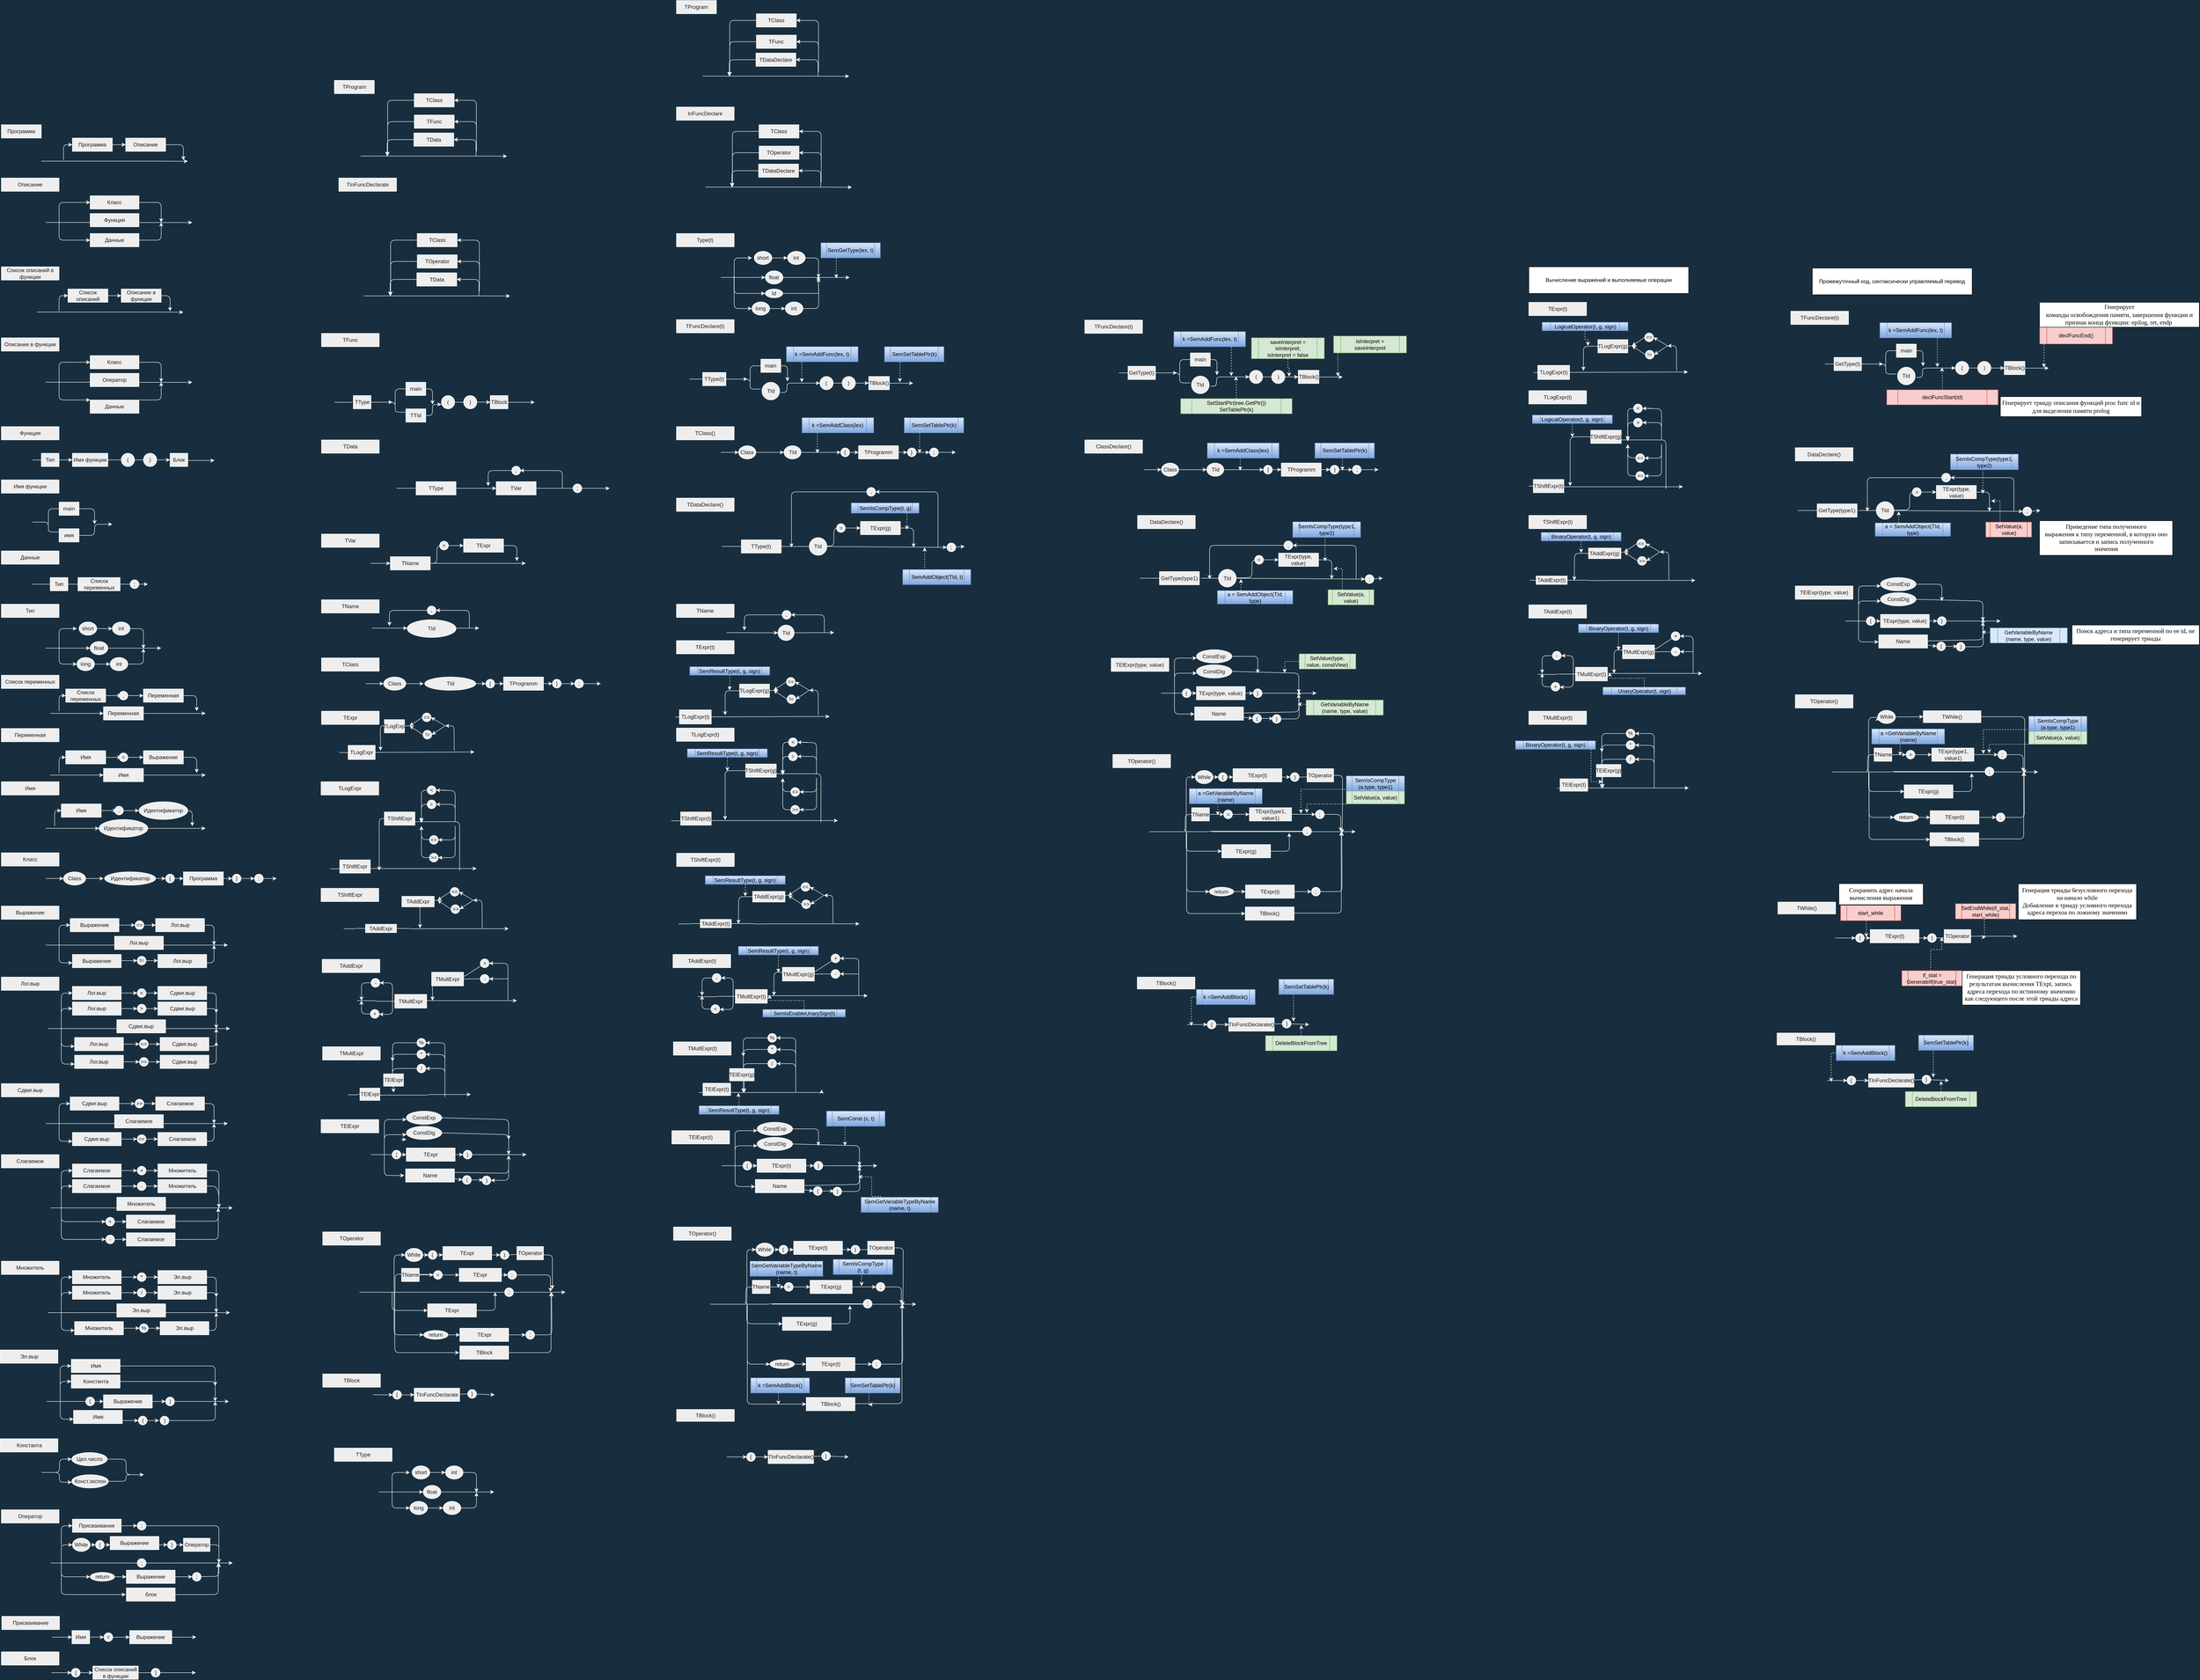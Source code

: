 <mxfile version="17.1.3" type="github">
  <diagram id="EHqSk1VED5PsXIvlIXF3" name="Page-1">
    <mxGraphModel dx="1698" dy="1524" grid="1" gridSize="10" guides="1" tooltips="1" connect="1" arrows="1" fold="1" page="0" pageScale="1" pageWidth="827" pageHeight="1169" background="#182E3E" math="0" shadow="0">
      <root>
        <mxCell id="0" />
        <mxCell id="1" parent="0" />
        <mxCell id="4wQbj9723WP38MKTBC8T-1" value="Программа" style="rounded=0;whiteSpace=wrap;html=1;sketch=0;fontColor=#1A1A1A;strokeColor=#FFFFFF;fillColor=#EEEEEE;" parent="1" vertex="1">
          <mxGeometry x="-360" y="-440" width="90" height="30" as="geometry" />
        </mxCell>
        <mxCell id="4wQbj9723WP38MKTBC8T-14" style="edgeStyle=none;rounded=1;sketch=0;orthogonalLoop=1;jettySize=auto;html=1;fontColor=#FFFFFF;strokeColor=#FFFFFF;entryX=0;entryY=0.5;entryDx=0;entryDy=0;" parent="1" target="4wQbj9723WP38MKTBC8T-84" edge="1">
          <mxGeometry relative="1" as="geometry">
            <mxPoint x="-180" y="-395" as="targetPoint" />
            <mxPoint x="-220" y="-360" as="sourcePoint" />
            <Array as="points">
              <mxPoint x="-220" y="-395" />
            </Array>
          </mxGeometry>
        </mxCell>
        <mxCell id="4wQbj9723WP38MKTBC8T-2" value="Описание" style="rounded=0;whiteSpace=wrap;html=1;sketch=0;fontColor=#1A1A1A;strokeColor=#FFFFFF;fillColor=#EEEEEE;" parent="1" vertex="1">
          <mxGeometry x="-80" y="-410" width="90" height="30" as="geometry" />
        </mxCell>
        <mxCell id="4wQbj9723WP38MKTBC8T-11" style="edgeStyle=orthogonalEdgeStyle;curved=0;rounded=1;sketch=0;orthogonalLoop=1;jettySize=auto;html=1;fontColor=#FFFFFF;strokeColor=#FFFFFF;" parent="1" edge="1">
          <mxGeometry relative="1" as="geometry">
            <mxPoint x="60" y="-357.75" as="targetPoint" />
            <mxPoint x="-270" y="-358" as="sourcePoint" />
            <Array as="points">
              <mxPoint x="-20" y="-358" />
              <mxPoint x="-20" y="-358" />
            </Array>
          </mxGeometry>
        </mxCell>
        <mxCell id="4wQbj9723WP38MKTBC8T-13" style="edgeStyle=orthogonalEdgeStyle;curved=0;rounded=1;sketch=0;orthogonalLoop=1;jettySize=auto;html=1;fontColor=#FFFFFF;strokeColor=#FFFFFF;exitX=1;exitY=0.5;exitDx=0;exitDy=0;" parent="1" source="4wQbj9723WP38MKTBC8T-2" edge="1">
          <mxGeometry relative="1" as="geometry">
            <mxPoint x="50" y="-360" as="targetPoint" />
            <mxPoint x="50" y="-390" as="sourcePoint" />
            <Array as="points">
              <mxPoint x="50" y="-395" />
            </Array>
          </mxGeometry>
        </mxCell>
        <mxCell id="4wQbj9723WP38MKTBC8T-15" value="Список описаний в функции" style="rounded=0;whiteSpace=wrap;html=1;sketch=0;fontColor=#1A1A1A;strokeColor=#FFFFFF;fillColor=#EEEEEE;" parent="1" vertex="1">
          <mxGeometry x="-360" y="-120" width="130" height="30" as="geometry" />
        </mxCell>
        <mxCell id="4wQbj9723WP38MKTBC8T-20" value="Описание в функции" style="rounded=0;whiteSpace=wrap;html=1;sketch=0;fontColor=#1A1A1A;strokeColor=#FFFFFF;fillColor=#EEEEEE;" parent="1" vertex="1">
          <mxGeometry x="-360" y="40" width="130" height="30" as="geometry" />
        </mxCell>
        <mxCell id="4wQbj9723WP38MKTBC8T-106" style="edgeStyle=none;rounded=1;sketch=0;orthogonalLoop=1;jettySize=auto;html=1;fontColor=#FFFFFF;strokeColor=#FFFFFF;" parent="1" edge="1">
          <mxGeometry relative="1" as="geometry">
            <mxPoint y="140" as="targetPoint" />
            <Array as="points">
              <mxPoint y="180" />
            </Array>
            <mxPoint x="-50" y="180" as="sourcePoint" />
          </mxGeometry>
        </mxCell>
        <mxCell id="4wQbj9723WP38MKTBC8T-22" value="Данные" style="rounded=0;whiteSpace=wrap;html=1;sketch=0;fontColor=#1A1A1A;strokeColor=#FFFFFF;fillColor=#EEEEEE;" parent="1" vertex="1">
          <mxGeometry x="-160" y="180" width="110" height="30" as="geometry" />
        </mxCell>
        <mxCell id="4wQbj9723WP38MKTBC8T-23" style="edgeStyle=orthogonalEdgeStyle;curved=0;rounded=1;sketch=0;orthogonalLoop=1;jettySize=auto;html=1;fontColor=#FFFFFF;strokeColor=#FFFFFF;" parent="1" edge="1">
          <mxGeometry relative="1" as="geometry">
            <mxPoint x="70" y="140.25" as="targetPoint" />
            <mxPoint x="-260" y="140" as="sourcePoint" />
            <Array as="points">
              <mxPoint x="-180" y="140" />
              <mxPoint x="-180" y="140" />
            </Array>
          </mxGeometry>
        </mxCell>
        <mxCell id="4wQbj9723WP38MKTBC8T-104" style="edgeStyle=none;rounded=1;sketch=0;orthogonalLoop=1;jettySize=auto;html=1;entryX=0;entryY=0.5;entryDx=0;entryDy=0;fontColor=#FFFFFF;strokeColor=#FFFFFF;" parent="1" edge="1">
          <mxGeometry relative="1" as="geometry">
            <mxPoint x="-230" y="140" as="sourcePoint" />
            <Array as="points">
              <mxPoint x="-230" y="180" />
            </Array>
            <mxPoint x="-160" y="180" as="targetPoint" />
          </mxGeometry>
        </mxCell>
        <mxCell id="4wQbj9723WP38MKTBC8T-26" value="Оператор" style="rounded=0;whiteSpace=wrap;html=1;sketch=0;fontColor=#1A1A1A;strokeColor=#FFFFFF;fillColor=#EEEEEE;" parent="1" vertex="1">
          <mxGeometry x="-160" y="120" width="110" height="30" as="geometry" />
        </mxCell>
        <mxCell id="4wQbj9723WP38MKTBC8T-103" style="edgeStyle=none;rounded=1;sketch=0;orthogonalLoop=1;jettySize=auto;html=1;fontColor=#FFFFFF;strokeColor=#FFFFFF;entryX=0;entryY=0.5;entryDx=0;entryDy=0;" parent="1" target="4wQbj9723WP38MKTBC8T-29" edge="1">
          <mxGeometry relative="1" as="geometry">
            <mxPoint x="-230" y="95" as="targetPoint" />
            <mxPoint x="-230" y="140" as="sourcePoint" />
            <Array as="points">
              <mxPoint x="-230" y="95" />
            </Array>
          </mxGeometry>
        </mxCell>
        <mxCell id="4wQbj9723WP38MKTBC8T-105" style="edgeStyle=none;rounded=1;sketch=0;orthogonalLoop=1;jettySize=auto;html=1;fontColor=#FFFFFF;strokeColor=#FFFFFF;" parent="1" source="4wQbj9723WP38MKTBC8T-29" edge="1">
          <mxGeometry relative="1" as="geometry">
            <mxPoint y="140" as="targetPoint" />
            <Array as="points">
              <mxPoint y="95" />
            </Array>
          </mxGeometry>
        </mxCell>
        <mxCell id="4wQbj9723WP38MKTBC8T-29" value="Класс" style="rounded=0;whiteSpace=wrap;html=1;sketch=0;fontColor=#1A1A1A;strokeColor=#FFFFFF;fillColor=#EEEEEE;" parent="1" vertex="1">
          <mxGeometry x="-160" y="80" width="110" height="30" as="geometry" />
        </mxCell>
        <mxCell id="4wQbj9723WP38MKTBC8T-31" value="Описание" style="rounded=0;whiteSpace=wrap;html=1;sketch=0;fontColor=#1A1A1A;strokeColor=#FFFFFF;fillColor=#EEEEEE;" parent="1" vertex="1">
          <mxGeometry x="-360" y="-320" width="130" height="30" as="geometry" />
        </mxCell>
        <mxCell id="4wQbj9723WP38MKTBC8T-42" style="edgeStyle=orthogonalEdgeStyle;curved=0;rounded=1;sketch=0;orthogonalLoop=1;jettySize=auto;html=1;fontColor=#FFFFFF;strokeColor=#FFFFFF;startArrow=none;" parent="1" edge="1">
          <mxGeometry relative="1" as="geometry">
            <mxPoint x="120" y="316.25" as="targetPoint" />
            <mxPoint x="60" y="316.25" as="sourcePoint" />
            <Array as="points">
              <mxPoint x="40" y="316" />
              <mxPoint x="40" y="316" />
            </Array>
          </mxGeometry>
        </mxCell>
        <mxCell id="4wQbj9723WP38MKTBC8T-44" value="Функция" style="rounded=0;whiteSpace=wrap;html=1;sketch=0;fontColor=#1A1A1A;strokeColor=#FFFFFF;fillColor=#EEEEEE;" parent="1" vertex="1">
          <mxGeometry x="-360" y="240" width="130" height="30" as="geometry" />
        </mxCell>
        <mxCell id="4wQbj9723WP38MKTBC8T-56" style="edgeStyle=none;rounded=1;sketch=0;orthogonalLoop=1;jettySize=auto;html=1;exitX=1;exitY=0.5;exitDx=0;exitDy=0;entryX=0;entryY=0.5;entryDx=0;entryDy=0;fontColor=#FFFFFF;strokeColor=#FFFFFF;" parent="1" source="4wQbj9723WP38MKTBC8T-48" target="4wQbj9723WP38MKTBC8T-50" edge="1">
          <mxGeometry relative="1" as="geometry" />
        </mxCell>
        <mxCell id="4wQbj9723WP38MKTBC8T-48" value="Тип" style="rounded=0;whiteSpace=wrap;html=1;sketch=0;fontColor=#1A1A1A;strokeColor=#FFFFFF;fillColor=#EEEEEE;" parent="1" vertex="1">
          <mxGeometry x="-270" y="300" width="40" height="30" as="geometry" />
        </mxCell>
        <mxCell id="4wQbj9723WP38MKTBC8T-49" value="" style="edgeStyle=orthogonalEdgeStyle;curved=0;rounded=1;sketch=0;orthogonalLoop=1;jettySize=auto;html=1;fontColor=#FFFFFF;strokeColor=#FFFFFF;endArrow=none;" parent="1" target="4wQbj9723WP38MKTBC8T-48" edge="1">
          <mxGeometry relative="1" as="geometry">
            <mxPoint x="20" y="320.25" as="targetPoint" />
            <mxPoint x="-290" y="315" as="sourcePoint" />
            <Array as="points" />
          </mxGeometry>
        </mxCell>
        <mxCell id="4wQbj9723WP38MKTBC8T-57" style="edgeStyle=none;rounded=1;sketch=0;orthogonalLoop=1;jettySize=auto;html=1;entryX=0;entryY=0.5;entryDx=0;entryDy=0;fontColor=#FFFFFF;strokeColor=#FFFFFF;startArrow=none;" parent="1" source="4wQbj9723WP38MKTBC8T-58" target="4wQbj9723WP38MKTBC8T-53" edge="1">
          <mxGeometry relative="1" as="geometry" />
        </mxCell>
        <mxCell id="4wQbj9723WP38MKTBC8T-50" value="Имя функции" style="rounded=0;whiteSpace=wrap;html=1;sketch=0;fontColor=#1A1A1A;strokeColor=#FFFFFF;fillColor=#EEEEEE;" parent="1" vertex="1">
          <mxGeometry x="-200" y="300" width="80" height="30" as="geometry" />
        </mxCell>
        <mxCell id="4wQbj9723WP38MKTBC8T-53" value="Блок" style="rounded=0;whiteSpace=wrap;html=1;sketch=0;fontColor=#1A1A1A;strokeColor=#FFFFFF;fillColor=#EEEEEE;" parent="1" vertex="1">
          <mxGeometry x="20" y="300" width="40" height="30" as="geometry" />
        </mxCell>
        <mxCell id="4wQbj9723WP38MKTBC8T-58" value="(" style="ellipse;whiteSpace=wrap;html=1;aspect=fixed;rounded=0;sketch=0;fontColor=#1A1A1A;strokeColor=#FFFFFF;fillColor=#EEEEEE;" parent="1" vertex="1">
          <mxGeometry x="-90" y="300" width="30" height="30" as="geometry" />
        </mxCell>
        <mxCell id="4wQbj9723WP38MKTBC8T-59" value="" style="edgeStyle=none;rounded=1;sketch=0;orthogonalLoop=1;jettySize=auto;html=1;entryX=0;entryY=0.5;entryDx=0;entryDy=0;fontColor=#FFFFFF;strokeColor=#FFFFFF;endArrow=none;" parent="1" source="4wQbj9723WP38MKTBC8T-50" target="4wQbj9723WP38MKTBC8T-58" edge="1">
          <mxGeometry relative="1" as="geometry">
            <mxPoint x="-130" y="315" as="sourcePoint" />
            <mxPoint x="-10" y="315" as="targetPoint" />
          </mxGeometry>
        </mxCell>
        <mxCell id="4wQbj9723WP38MKTBC8T-60" value=")" style="ellipse;whiteSpace=wrap;html=1;aspect=fixed;rounded=0;sketch=0;fontColor=#1A1A1A;strokeColor=#FFFFFF;fillColor=#EEEEEE;" parent="1" vertex="1">
          <mxGeometry x="-40" y="300" width="30" height="30" as="geometry" />
        </mxCell>
        <mxCell id="4wQbj9723WP38MKTBC8T-61" value="Имя функции" style="rounded=0;whiteSpace=wrap;html=1;sketch=0;fontColor=#1A1A1A;strokeColor=#FFFFFF;fillColor=#EEEEEE;" parent="1" vertex="1">
          <mxGeometry x="-360" y="360" width="130" height="30" as="geometry" />
        </mxCell>
        <mxCell id="4wQbj9723WP38MKTBC8T-69" style="edgeStyle=none;rounded=1;sketch=0;orthogonalLoop=1;jettySize=auto;html=1;fontColor=#FFFFFF;strokeColor=#FFFFFF;" parent="1" source="4wQbj9723WP38MKTBC8T-66" edge="1">
          <mxGeometry relative="1" as="geometry">
            <mxPoint x="-150" y="460" as="targetPoint" />
            <Array as="points">
              <mxPoint x="-150" y="425" />
            </Array>
          </mxGeometry>
        </mxCell>
        <mxCell id="4wQbj9723WP38MKTBC8T-66" value="main" style="rounded=0;whiteSpace=wrap;html=1;sketch=0;fontColor=#1A1A1A;strokeColor=#FFFFFF;fillColor=#EEEEEE;" parent="1" vertex="1">
          <mxGeometry x="-230" y="410" width="45" height="30" as="geometry" />
        </mxCell>
        <mxCell id="4wQbj9723WP38MKTBC8T-68" style="edgeStyle=none;rounded=1;sketch=0;orthogonalLoop=1;jettySize=auto;html=1;fontColor=#FFFFFF;strokeColor=#FFFFFF;" parent="1" source="4wQbj9723WP38MKTBC8T-67" edge="1">
          <mxGeometry relative="1" as="geometry">
            <mxPoint x="-110" y="460" as="targetPoint" />
            <Array as="points">
              <mxPoint x="-150" y="485" />
              <mxPoint x="-150" y="460" />
            </Array>
          </mxGeometry>
        </mxCell>
        <mxCell id="4wQbj9723WP38MKTBC8T-67" value="имя" style="rounded=0;whiteSpace=wrap;html=1;sketch=0;fontColor=#1A1A1A;strokeColor=#FFFFFF;fillColor=#EEEEEE;" parent="1" vertex="1">
          <mxGeometry x="-230" y="470" width="45" height="30" as="geometry" />
        </mxCell>
        <mxCell id="4wQbj9723WP38MKTBC8T-70" value="" style="edgeStyle=orthogonalEdgeStyle;curved=0;rounded=1;sketch=0;orthogonalLoop=1;jettySize=auto;html=1;fontColor=#FFFFFF;strokeColor=#FFFFFF;endArrow=none;entryX=0;entryY=0.25;entryDx=0;entryDy=0;" parent="1" target="4wQbj9723WP38MKTBC8T-67" edge="1">
          <mxGeometry relative="1" as="geometry">
            <mxPoint x="-254" y="450" as="targetPoint" />
            <mxPoint x="-290" y="455" as="sourcePoint" />
            <Array as="points">
              <mxPoint x="-254" y="455" />
              <mxPoint x="-254" y="478" />
            </Array>
          </mxGeometry>
        </mxCell>
        <mxCell id="4wQbj9723WP38MKTBC8T-71" value="" style="edgeStyle=orthogonalEdgeStyle;curved=0;rounded=1;sketch=0;orthogonalLoop=1;jettySize=auto;html=1;fontColor=#FFFFFF;strokeColor=#FFFFFF;endArrow=none;entryX=0;entryY=0.5;entryDx=0;entryDy=0;" parent="1" target="4wQbj9723WP38MKTBC8T-66" edge="1">
          <mxGeometry relative="1" as="geometry">
            <mxPoint x="-230" y="462.5" as="targetPoint" />
            <mxPoint x="-254" y="460" as="sourcePoint" />
            <Array as="points">
              <mxPoint x="-254" y="425" />
            </Array>
          </mxGeometry>
        </mxCell>
        <mxCell id="4wQbj9723WP38MKTBC8T-72" value="Данные" style="rounded=0;whiteSpace=wrap;html=1;sketch=0;fontColor=#1A1A1A;strokeColor=#FFFFFF;fillColor=#EEEEEE;" parent="1" vertex="1">
          <mxGeometry x="-360" y="520" width="130" height="30" as="geometry" />
        </mxCell>
        <mxCell id="4wQbj9723WP38MKTBC8T-75" style="edgeStyle=none;rounded=1;sketch=0;orthogonalLoop=1;jettySize=auto;html=1;fontColor=#FFFFFF;strokeColor=#FFFFFF;startArrow=none;" parent="1" source="4wQbj9723WP38MKTBC8T-532" edge="1">
          <mxGeometry relative="1" as="geometry">
            <mxPoint x="-30" y="595" as="targetPoint" />
            <Array as="points">
              <mxPoint x="-130" y="595" />
            </Array>
          </mxGeometry>
        </mxCell>
        <mxCell id="4wQbj9723WP38MKTBC8T-76" value="Список переменных" style="rounded=0;whiteSpace=wrap;html=1;sketch=0;fontColor=#1A1A1A;strokeColor=#FFFFFF;fillColor=#EEEEEE;" parent="1" vertex="1">
          <mxGeometry x="-187.5" y="580" width="95" height="30" as="geometry" />
        </mxCell>
        <mxCell id="4wQbj9723WP38MKTBC8T-77" value="" style="edgeStyle=orthogonalEdgeStyle;curved=0;rounded=1;sketch=0;orthogonalLoop=1;jettySize=auto;html=1;fontColor=#FFFFFF;strokeColor=#FFFFFF;endArrow=none;" parent="1" edge="1">
          <mxGeometry relative="1" as="geometry">
            <mxPoint x="-170" y="595" as="targetPoint" />
            <mxPoint x="-290" y="595" as="sourcePoint" />
            <Array as="points">
              <mxPoint x="-170" y="595" />
            </Array>
          </mxGeometry>
        </mxCell>
        <mxCell id="4wQbj9723WP38MKTBC8T-79" value="TProgram" style="rounded=0;whiteSpace=wrap;html=1;sketch=0;fontColor=#1A1A1A;strokeColor=#FFFFFF;fillColor=#EEEEEE;" parent="1" vertex="1">
          <mxGeometry x="390" y="-540" width="90" height="30" as="geometry" />
        </mxCell>
        <mxCell id="4wQbj9723WP38MKTBC8T-80" style="edgeStyle=none;rounded=1;sketch=0;orthogonalLoop=1;jettySize=auto;html=1;fontColor=#FFFFFF;strokeColor=#FFFFFF;" parent="1" source="4wQbj9723WP38MKTBC8T-81" edge="1">
          <mxGeometry relative="1" as="geometry">
            <mxPoint x="509" y="-369.5" as="targetPoint" />
            <Array as="points">
              <mxPoint x="509" y="-406.5" />
            </Array>
          </mxGeometry>
        </mxCell>
        <mxCell id="4wQbj9723WP38MKTBC8T-81" value="TData" style="rounded=0;whiteSpace=wrap;html=1;sketch=0;fontColor=#1A1A1A;strokeColor=#FFFFFF;fillColor=#EEEEEE;" parent="1" vertex="1">
          <mxGeometry x="569" y="-421.5" width="90" height="30" as="geometry" />
        </mxCell>
        <mxCell id="4wQbj9723WP38MKTBC8T-82" style="edgeStyle=orthogonalEdgeStyle;curved=0;rounded=1;sketch=0;orthogonalLoop=1;jettySize=auto;html=1;fontColor=#FFFFFF;strokeColor=#FFFFFF;" parent="1" edge="1">
          <mxGeometry relative="1" as="geometry">
            <mxPoint x="779" y="-369.25" as="targetPoint" />
            <mxPoint x="449" y="-369.5" as="sourcePoint" />
            <Array as="points">
              <mxPoint x="699" y="-369.5" />
              <mxPoint x="699" y="-369.5" />
            </Array>
          </mxGeometry>
        </mxCell>
        <mxCell id="4wQbj9723WP38MKTBC8T-83" style="edgeStyle=orthogonalEdgeStyle;curved=0;rounded=1;sketch=0;orthogonalLoop=1;jettySize=auto;html=1;fontColor=#FFFFFF;strokeColor=#FFFFFF;entryX=1;entryY=0.5;entryDx=0;entryDy=0;" parent="1" target="4wQbj9723WP38MKTBC8T-81" edge="1">
          <mxGeometry relative="1" as="geometry">
            <mxPoint x="814" y="-381.5" as="targetPoint" />
            <mxPoint x="709" y="-369.5" as="sourcePoint" />
            <Array as="points">
              <mxPoint x="709" y="-406.5" />
            </Array>
          </mxGeometry>
        </mxCell>
        <mxCell id="4wQbj9723WP38MKTBC8T-85" style="edgeStyle=none;rounded=1;sketch=0;orthogonalLoop=1;jettySize=auto;html=1;entryX=0;entryY=0.5;entryDx=0;entryDy=0;fontColor=#FFFFFF;strokeColor=#FFFFFF;" parent="1" source="4wQbj9723WP38MKTBC8T-84" target="4wQbj9723WP38MKTBC8T-2" edge="1">
          <mxGeometry relative="1" as="geometry" />
        </mxCell>
        <mxCell id="4wQbj9723WP38MKTBC8T-84" value="Программа" style="rounded=0;whiteSpace=wrap;html=1;sketch=0;fontColor=#1A1A1A;strokeColor=#FFFFFF;fillColor=#EEEEEE;" parent="1" vertex="1">
          <mxGeometry x="-200" y="-410" width="90" height="30" as="geometry" />
        </mxCell>
        <mxCell id="4wQbj9723WP38MKTBC8T-86" value="TInFuncDeclarate" style="rounded=0;whiteSpace=wrap;html=1;sketch=0;fontColor=#1A1A1A;strokeColor=#FFFFFF;fillColor=#EEEEEE;" parent="1" vertex="1">
          <mxGeometry x="400" y="-320" width="130" height="30" as="geometry" />
        </mxCell>
        <mxCell id="4wQbj9723WP38MKTBC8T-97" style="edgeStyle=none;rounded=1;sketch=0;orthogonalLoop=1;jettySize=auto;html=1;fontColor=#FFFFFF;strokeColor=#FFFFFF;entryX=0;entryY=0.5;entryDx=0;entryDy=0;" parent="1" target="4wQbj9723WP38MKTBC8T-102" edge="1">
          <mxGeometry relative="1" as="geometry">
            <mxPoint x="-190" y="-55" as="targetPoint" />
            <mxPoint x="-230" y="-20" as="sourcePoint" />
            <Array as="points">
              <mxPoint x="-230" y="-55" />
            </Array>
          </mxGeometry>
        </mxCell>
        <mxCell id="4wQbj9723WP38MKTBC8T-98" value="Описание в функции" style="rounded=0;whiteSpace=wrap;html=1;sketch=0;fontColor=#1A1A1A;strokeColor=#FFFFFF;fillColor=#EEEEEE;" parent="1" vertex="1">
          <mxGeometry x="-90" y="-70" width="90" height="30" as="geometry" />
        </mxCell>
        <mxCell id="4wQbj9723WP38MKTBC8T-99" style="edgeStyle=orthogonalEdgeStyle;curved=0;rounded=1;sketch=0;orthogonalLoop=1;jettySize=auto;html=1;fontColor=#FFFFFF;strokeColor=#FFFFFF;" parent="1" edge="1">
          <mxGeometry relative="1" as="geometry">
            <mxPoint x="50" y="-17.75" as="targetPoint" />
            <mxPoint x="-280" y="-18" as="sourcePoint" />
            <Array as="points">
              <mxPoint x="-30" y="-18" />
              <mxPoint x="-30" y="-18" />
            </Array>
          </mxGeometry>
        </mxCell>
        <mxCell id="4wQbj9723WP38MKTBC8T-100" style="edgeStyle=orthogonalEdgeStyle;curved=0;rounded=1;sketch=0;orthogonalLoop=1;jettySize=auto;html=1;fontColor=#FFFFFF;strokeColor=#FFFFFF;exitX=1;exitY=0.5;exitDx=0;exitDy=0;" parent="1" source="4wQbj9723WP38MKTBC8T-98" edge="1">
          <mxGeometry relative="1" as="geometry">
            <mxPoint x="20" y="-20" as="targetPoint" />
            <mxPoint x="40" y="-50" as="sourcePoint" />
            <Array as="points">
              <mxPoint x="20" y="-55" />
            </Array>
          </mxGeometry>
        </mxCell>
        <mxCell id="4wQbj9723WP38MKTBC8T-101" style="edgeStyle=none;rounded=1;sketch=0;orthogonalLoop=1;jettySize=auto;html=1;entryX=0;entryY=0.5;entryDx=0;entryDy=0;fontColor=#FFFFFF;strokeColor=#FFFFFF;" parent="1" source="4wQbj9723WP38MKTBC8T-102" target="4wQbj9723WP38MKTBC8T-98" edge="1">
          <mxGeometry relative="1" as="geometry" />
        </mxCell>
        <mxCell id="4wQbj9723WP38MKTBC8T-102" value="Список описаний" style="rounded=0;whiteSpace=wrap;html=1;sketch=0;fontColor=#1A1A1A;strokeColor=#FFFFFF;fillColor=#EEEEEE;" parent="1" vertex="1">
          <mxGeometry x="-210" y="-70" width="90" height="30" as="geometry" />
        </mxCell>
        <mxCell id="4wQbj9723WP38MKTBC8T-108" style="edgeStyle=none;rounded=1;sketch=0;orthogonalLoop=1;jettySize=auto;html=1;fontColor=#FFFFFF;strokeColor=#FFFFFF;" parent="1" source="4wQbj9723WP38MKTBC8T-109" edge="1">
          <mxGeometry relative="1" as="geometry">
            <mxPoint y="-220" as="targetPoint" />
            <Array as="points">
              <mxPoint y="-180" />
            </Array>
          </mxGeometry>
        </mxCell>
        <mxCell id="4wQbj9723WP38MKTBC8T-109" value="Данные" style="rounded=0;whiteSpace=wrap;html=1;sketch=0;fontColor=#1A1A1A;strokeColor=#FFFFFF;fillColor=#EEEEEE;" parent="1" vertex="1">
          <mxGeometry x="-160" y="-195" width="110" height="30" as="geometry" />
        </mxCell>
        <mxCell id="4wQbj9723WP38MKTBC8T-110" style="edgeStyle=orthogonalEdgeStyle;curved=0;rounded=1;sketch=0;orthogonalLoop=1;jettySize=auto;html=1;fontColor=#FFFFFF;strokeColor=#FFFFFF;" parent="1" edge="1">
          <mxGeometry relative="1" as="geometry">
            <mxPoint x="70" y="-219.75" as="targetPoint" />
            <mxPoint x="-260" y="-220" as="sourcePoint" />
            <Array as="points">
              <mxPoint x="-180" y="-220" />
              <mxPoint x="-180" y="-220" />
            </Array>
          </mxGeometry>
        </mxCell>
        <mxCell id="4wQbj9723WP38MKTBC8T-111" style="edgeStyle=none;rounded=1;sketch=0;orthogonalLoop=1;jettySize=auto;html=1;entryX=0;entryY=0.5;entryDx=0;entryDy=0;fontColor=#FFFFFF;strokeColor=#FFFFFF;" parent="1" target="4wQbj9723WP38MKTBC8T-109" edge="1">
          <mxGeometry relative="1" as="geometry">
            <mxPoint x="-230" y="-220" as="sourcePoint" />
            <Array as="points">
              <mxPoint x="-230" y="-180" />
            </Array>
          </mxGeometry>
        </mxCell>
        <mxCell id="4wQbj9723WP38MKTBC8T-112" value="Функция" style="rounded=0;whiteSpace=wrap;html=1;sketch=0;fontColor=#1A1A1A;strokeColor=#FFFFFF;fillColor=#EEEEEE;" parent="1" vertex="1">
          <mxGeometry x="-160" y="-240" width="110" height="30" as="geometry" />
        </mxCell>
        <mxCell id="4wQbj9723WP38MKTBC8T-113" style="edgeStyle=none;rounded=1;sketch=0;orthogonalLoop=1;jettySize=auto;html=1;fontColor=#FFFFFF;strokeColor=#FFFFFF;entryX=0;entryY=0.5;entryDx=0;entryDy=0;" parent="1" target="4wQbj9723WP38MKTBC8T-115" edge="1">
          <mxGeometry relative="1" as="geometry">
            <mxPoint x="-230" y="-265" as="targetPoint" />
            <mxPoint x="-230" y="-220" as="sourcePoint" />
            <Array as="points">
              <mxPoint x="-230" y="-265" />
            </Array>
          </mxGeometry>
        </mxCell>
        <mxCell id="4wQbj9723WP38MKTBC8T-114" style="edgeStyle=none;rounded=1;sketch=0;orthogonalLoop=1;jettySize=auto;html=1;fontColor=#FFFFFF;strokeColor=#FFFFFF;" parent="1" source="4wQbj9723WP38MKTBC8T-115" edge="1">
          <mxGeometry relative="1" as="geometry">
            <mxPoint y="-220" as="targetPoint" />
            <Array as="points">
              <mxPoint y="-265" />
            </Array>
          </mxGeometry>
        </mxCell>
        <mxCell id="4wQbj9723WP38MKTBC8T-115" value="Класс" style="rounded=0;whiteSpace=wrap;html=1;sketch=0;fontColor=#1A1A1A;strokeColor=#FFFFFF;fillColor=#EEEEEE;" parent="1" vertex="1">
          <mxGeometry x="-160" y="-280" width="110" height="30" as="geometry" />
        </mxCell>
        <mxCell id="4wQbj9723WP38MKTBC8T-116" value="Тип" style="rounded=0;whiteSpace=wrap;html=1;sketch=0;fontColor=#1A1A1A;strokeColor=#FFFFFF;fillColor=#EEEEEE;" parent="1" vertex="1">
          <mxGeometry x="-250" y="580" width="40" height="30" as="geometry" />
        </mxCell>
        <mxCell id="4wQbj9723WP38MKTBC8T-117" value="Тип" style="rounded=0;whiteSpace=wrap;html=1;sketch=0;fontColor=#1A1A1A;strokeColor=#FFFFFF;fillColor=#EEEEEE;" parent="1" vertex="1">
          <mxGeometry x="-360" y="640" width="130" height="30" as="geometry" />
        </mxCell>
        <mxCell id="4wQbj9723WP38MKTBC8T-118" style="edgeStyle=none;rounded=1;sketch=0;orthogonalLoop=1;jettySize=auto;html=1;fontColor=#FFFFFF;strokeColor=#FFFFFF;exitX=1;exitY=0.5;exitDx=0;exitDy=0;" parent="1" source="4wQbj9723WP38MKTBC8T-134" edge="1">
          <mxGeometry relative="1" as="geometry">
            <mxPoint x="-40" y="740" as="targetPoint" />
            <Array as="points">
              <mxPoint x="-40" y="775" />
            </Array>
            <mxPoint x="-50" y="780" as="sourcePoint" />
          </mxGeometry>
        </mxCell>
        <mxCell id="4wQbj9723WP38MKTBC8T-120" style="edgeStyle=orthogonalEdgeStyle;curved=0;rounded=1;sketch=0;orthogonalLoop=1;jettySize=auto;html=1;fontColor=#FFFFFF;strokeColor=#FFFFFF;entryX=0;entryY=0.5;entryDx=0;entryDy=0;" parent="1" target="4wQbj9723WP38MKTBC8T-130" edge="1">
          <mxGeometry relative="1" as="geometry">
            <mxPoint x="20" y="744" as="targetPoint" />
            <mxPoint x="-260" y="739" as="sourcePoint" />
            <Array as="points">
              <mxPoint x="-260" y="739" />
            </Array>
          </mxGeometry>
        </mxCell>
        <mxCell id="4wQbj9723WP38MKTBC8T-121" style="edgeStyle=none;rounded=1;sketch=0;orthogonalLoop=1;jettySize=auto;html=1;fontColor=#FFFFFF;strokeColor=#FFFFFF;entryX=0;entryY=0.5;entryDx=0;entryDy=0;" parent="1" target="4wQbj9723WP38MKTBC8T-133" edge="1">
          <mxGeometry relative="1" as="geometry">
            <mxPoint x="-230" y="740" as="sourcePoint" />
            <Array as="points">
              <mxPoint x="-230" y="775" />
            </Array>
            <mxPoint x="-190" y="780" as="targetPoint" />
          </mxGeometry>
        </mxCell>
        <mxCell id="4wQbj9723WP38MKTBC8T-123" style="edgeStyle=none;rounded=1;sketch=0;orthogonalLoop=1;jettySize=auto;html=1;fontColor=#FFFFFF;strokeColor=#FFFFFF;" parent="1" edge="1">
          <mxGeometry relative="1" as="geometry">
            <mxPoint x="-190" y="695" as="targetPoint" />
            <mxPoint x="-230" y="740" as="sourcePoint" />
            <Array as="points">
              <mxPoint x="-230" y="695" />
            </Array>
          </mxGeometry>
        </mxCell>
        <mxCell id="4wQbj9723WP38MKTBC8T-124" style="edgeStyle=none;rounded=1;sketch=0;orthogonalLoop=1;jettySize=auto;html=1;fontColor=#FFFFFF;strokeColor=#FFFFFF;exitX=1;exitY=0.5;exitDx=0;exitDy=0;" parent="1" source="4wQbj9723WP38MKTBC8T-128" edge="1">
          <mxGeometry relative="1" as="geometry">
            <mxPoint x="-40" y="740" as="targetPoint" />
            <Array as="points">
              <mxPoint x="-40" y="695" />
            </Array>
            <mxPoint x="-50" y="695" as="sourcePoint" />
          </mxGeometry>
        </mxCell>
        <mxCell id="4wQbj9723WP38MKTBC8T-129" style="edgeStyle=none;rounded=1;sketch=0;orthogonalLoop=1;jettySize=auto;html=1;entryX=0;entryY=0.5;entryDx=0;entryDy=0;fontColor=#FFFFFF;strokeColor=#FFFFFF;" parent="1" source="4wQbj9723WP38MKTBC8T-126" target="4wQbj9723WP38MKTBC8T-128" edge="1">
          <mxGeometry relative="1" as="geometry" />
        </mxCell>
        <mxCell id="4wQbj9723WP38MKTBC8T-126" value="short" style="ellipse;whiteSpace=wrap;html=1;rounded=0;sketch=0;fontColor=#1A1A1A;strokeColor=#FFFFFF;fillColor=#EEEEEE;" parent="1" vertex="1">
          <mxGeometry x="-185" y="680" width="40" height="30" as="geometry" />
        </mxCell>
        <mxCell id="4wQbj9723WP38MKTBC8T-128" value="int" style="ellipse;whiteSpace=wrap;html=1;rounded=0;sketch=0;fontColor=#1A1A1A;strokeColor=#FFFFFF;fillColor=#EEEEEE;" parent="1" vertex="1">
          <mxGeometry x="-110" y="680" width="40" height="30" as="geometry" />
        </mxCell>
        <mxCell id="4wQbj9723WP38MKTBC8T-135" style="edgeStyle=none;rounded=1;sketch=0;orthogonalLoop=1;jettySize=auto;html=1;fontColor=#FFFFFF;strokeColor=#FFFFFF;" parent="1" source="4wQbj9723WP38MKTBC8T-130" edge="1">
          <mxGeometry relative="1" as="geometry">
            <mxPoint y="739" as="targetPoint" />
          </mxGeometry>
        </mxCell>
        <mxCell id="4wQbj9723WP38MKTBC8T-130" value="float" style="ellipse;whiteSpace=wrap;html=1;rounded=0;sketch=0;fontColor=#1A1A1A;strokeColor=#FFFFFF;fillColor=#EEEEEE;" parent="1" vertex="1">
          <mxGeometry x="-160" y="724" width="40" height="30" as="geometry" />
        </mxCell>
        <mxCell id="4wQbj9723WP38MKTBC8T-132" style="edgeStyle=none;rounded=1;sketch=0;orthogonalLoop=1;jettySize=auto;html=1;entryX=0;entryY=0.5;entryDx=0;entryDy=0;fontColor=#FFFFFF;strokeColor=#FFFFFF;" parent="1" source="4wQbj9723WP38MKTBC8T-133" target="4wQbj9723WP38MKTBC8T-134" edge="1">
          <mxGeometry relative="1" as="geometry" />
        </mxCell>
        <mxCell id="4wQbj9723WP38MKTBC8T-133" value="long" style="ellipse;whiteSpace=wrap;html=1;rounded=0;sketch=0;fontColor=#1A1A1A;strokeColor=#FFFFFF;fillColor=#EEEEEE;" parent="1" vertex="1">
          <mxGeometry x="-190" y="760" width="40" height="30" as="geometry" />
        </mxCell>
        <mxCell id="4wQbj9723WP38MKTBC8T-134" value="int" style="ellipse;whiteSpace=wrap;html=1;rounded=0;sketch=0;fontColor=#1A1A1A;strokeColor=#FFFFFF;fillColor=#EEEEEE;" parent="1" vertex="1">
          <mxGeometry x="-115" y="760" width="40" height="30" as="geometry" />
        </mxCell>
        <mxCell id="4wQbj9723WP38MKTBC8T-136" value="Список переменных" style="rounded=0;whiteSpace=wrap;html=1;sketch=0;fontColor=#1A1A1A;strokeColor=#FFFFFF;fillColor=#EEEEEE;" parent="1" vertex="1">
          <mxGeometry x="-360" y="800" width="130" height="30" as="geometry" />
        </mxCell>
        <mxCell id="4wQbj9723WP38MKTBC8T-137" style="edgeStyle=none;rounded=1;sketch=0;orthogonalLoop=1;jettySize=auto;html=1;fontColor=#FFFFFF;strokeColor=#FFFFFF;entryX=0;entryY=0.5;entryDx=0;entryDy=0;" parent="1" target="4wQbj9723WP38MKTBC8T-142" edge="1">
          <mxGeometry relative="1" as="geometry">
            <mxPoint x="-190" y="846" as="targetPoint" />
            <mxPoint x="-230" y="881" as="sourcePoint" />
            <Array as="points">
              <mxPoint x="-230" y="846" />
            </Array>
          </mxGeometry>
        </mxCell>
        <mxCell id="4wQbj9723WP38MKTBC8T-138" value="Переменная" style="rounded=0;whiteSpace=wrap;html=1;sketch=0;fontColor=#1A1A1A;strokeColor=#FFFFFF;fillColor=#EEEEEE;" parent="1" vertex="1">
          <mxGeometry x="-40" y="831" width="90" height="30" as="geometry" />
        </mxCell>
        <mxCell id="4wQbj9723WP38MKTBC8T-140" style="edgeStyle=orthogonalEdgeStyle;curved=0;rounded=1;sketch=0;orthogonalLoop=1;jettySize=auto;html=1;fontColor=#FFFFFF;strokeColor=#FFFFFF;exitX=1;exitY=0.5;exitDx=0;exitDy=0;" parent="1" source="4wQbj9723WP38MKTBC8T-138" edge="1">
          <mxGeometry relative="1" as="geometry">
            <mxPoint x="80" y="881" as="targetPoint" />
            <mxPoint x="40" y="851" as="sourcePoint" />
            <Array as="points">
              <mxPoint x="80" y="846" />
            </Array>
          </mxGeometry>
        </mxCell>
        <mxCell id="4wQbj9723WP38MKTBC8T-141" style="edgeStyle=none;rounded=1;sketch=0;orthogonalLoop=1;jettySize=auto;html=1;fontColor=#FFFFFF;strokeColor=#FFFFFF;" parent="1" source="4wQbj9723WP38MKTBC8T-142" edge="1">
          <mxGeometry relative="1" as="geometry">
            <mxPoint x="-90" y="846" as="targetPoint" />
          </mxGeometry>
        </mxCell>
        <mxCell id="4wQbj9723WP38MKTBC8T-142" value="Список переменных" style="rounded=0;whiteSpace=wrap;html=1;sketch=0;fontColor=#1A1A1A;strokeColor=#FFFFFF;fillColor=#EEEEEE;" parent="1" vertex="1">
          <mxGeometry x="-215" y="831" width="90" height="30" as="geometry" />
        </mxCell>
        <mxCell id="4wQbj9723WP38MKTBC8T-152" style="edgeStyle=none;rounded=1;sketch=0;orthogonalLoop=1;jettySize=auto;html=1;entryX=0;entryY=0.5;entryDx=0;entryDy=0;fontColor=#FFFFFF;strokeColor=#FFFFFF;" parent="1" source="4wQbj9723WP38MKTBC8T-143" target="4wQbj9723WP38MKTBC8T-138" edge="1">
          <mxGeometry relative="1" as="geometry" />
        </mxCell>
        <mxCell id="4wQbj9723WP38MKTBC8T-143" value="," style="ellipse;whiteSpace=wrap;html=1;rounded=0;sketch=0;fontColor=#1A1A1A;strokeColor=#FFFFFF;fillColor=#EEEEEE;" parent="1" vertex="1">
          <mxGeometry x="-95" y="836" width="20" height="20" as="geometry" />
        </mxCell>
        <mxCell id="4wQbj9723WP38MKTBC8T-150" style="edgeStyle=none;rounded=1;sketch=0;orthogonalLoop=1;jettySize=auto;html=1;fontColor=#FFFFFF;strokeColor=#FFFFFF;" parent="1" source="4wQbj9723WP38MKTBC8T-144" edge="1">
          <mxGeometry relative="1" as="geometry">
            <mxPoint x="100" y="886" as="targetPoint" />
          </mxGeometry>
        </mxCell>
        <mxCell id="4wQbj9723WP38MKTBC8T-144" value="Переменная" style="rounded=0;whiteSpace=wrap;html=1;sketch=0;fontColor=#1A1A1A;strokeColor=#FFFFFF;fillColor=#EEEEEE;" parent="1" vertex="1">
          <mxGeometry x="-130" y="871" width="90" height="30" as="geometry" />
        </mxCell>
        <mxCell id="4wQbj9723WP38MKTBC8T-149" style="edgeStyle=none;rounded=1;sketch=0;orthogonalLoop=1;jettySize=auto;html=1;entryX=0;entryY=0.5;entryDx=0;entryDy=0;fontColor=#FFFFFF;strokeColor=#FFFFFF;" parent="1" target="4wQbj9723WP38MKTBC8T-144" edge="1">
          <mxGeometry relative="1" as="geometry">
            <mxPoint x="-250" y="886" as="sourcePoint" />
          </mxGeometry>
        </mxCell>
        <mxCell id="4wQbj9723WP38MKTBC8T-153" value="Переменная" style="rounded=0;whiteSpace=wrap;html=1;sketch=0;fontColor=#1A1A1A;strokeColor=#FFFFFF;fillColor=#EEEEEE;" parent="1" vertex="1">
          <mxGeometry x="-360" y="920" width="130" height="30" as="geometry" />
        </mxCell>
        <mxCell id="4wQbj9723WP38MKTBC8T-154" style="edgeStyle=none;rounded=1;sketch=0;orthogonalLoop=1;jettySize=auto;html=1;fontColor=#FFFFFF;strokeColor=#FFFFFF;entryX=0;entryY=0.5;entryDx=0;entryDy=0;" parent="1" target="4wQbj9723WP38MKTBC8T-158" edge="1">
          <mxGeometry relative="1" as="geometry">
            <mxPoint x="-190" y="985" as="targetPoint" />
            <mxPoint x="-230" y="1020" as="sourcePoint" />
            <Array as="points">
              <mxPoint x="-230" y="985" />
            </Array>
          </mxGeometry>
        </mxCell>
        <mxCell id="4wQbj9723WP38MKTBC8T-155" value="Выражение" style="rounded=0;whiteSpace=wrap;html=1;sketch=0;fontColor=#1A1A1A;strokeColor=#FFFFFF;fillColor=#EEEEEE;" parent="1" vertex="1">
          <mxGeometry x="-40" y="970" width="90" height="30" as="geometry" />
        </mxCell>
        <mxCell id="4wQbj9723WP38MKTBC8T-156" style="edgeStyle=orthogonalEdgeStyle;curved=0;rounded=1;sketch=0;orthogonalLoop=1;jettySize=auto;html=1;fontColor=#FFFFFF;strokeColor=#FFFFFF;exitX=1;exitY=0.5;exitDx=0;exitDy=0;" parent="1" source="4wQbj9723WP38MKTBC8T-155" edge="1">
          <mxGeometry relative="1" as="geometry">
            <mxPoint x="80" y="1020" as="targetPoint" />
            <mxPoint x="40" y="990" as="sourcePoint" />
            <Array as="points">
              <mxPoint x="80" y="985" />
            </Array>
          </mxGeometry>
        </mxCell>
        <mxCell id="4wQbj9723WP38MKTBC8T-157" style="edgeStyle=none;rounded=1;sketch=0;orthogonalLoop=1;jettySize=auto;html=1;fontColor=#FFFFFF;strokeColor=#FFFFFF;" parent="1" source="4wQbj9723WP38MKTBC8T-158" edge="1">
          <mxGeometry relative="1" as="geometry">
            <mxPoint x="-90" y="985" as="targetPoint" />
          </mxGeometry>
        </mxCell>
        <mxCell id="4wQbj9723WP38MKTBC8T-158" value="Имя" style="rounded=0;whiteSpace=wrap;html=1;sketch=0;fontColor=#1A1A1A;strokeColor=#FFFFFF;fillColor=#EEEEEE;" parent="1" vertex="1">
          <mxGeometry x="-215" y="970" width="90" height="30" as="geometry" />
        </mxCell>
        <mxCell id="4wQbj9723WP38MKTBC8T-159" style="edgeStyle=none;rounded=1;sketch=0;orthogonalLoop=1;jettySize=auto;html=1;entryX=0;entryY=0.5;entryDx=0;entryDy=0;fontColor=#FFFFFF;strokeColor=#FFFFFF;" parent="1" source="4wQbj9723WP38MKTBC8T-160" target="4wQbj9723WP38MKTBC8T-155" edge="1">
          <mxGeometry relative="1" as="geometry" />
        </mxCell>
        <mxCell id="4wQbj9723WP38MKTBC8T-160" value="=" style="ellipse;whiteSpace=wrap;html=1;rounded=0;sketch=0;fontColor=#1A1A1A;strokeColor=#FFFFFF;fillColor=#EEEEEE;" parent="1" vertex="1">
          <mxGeometry x="-95" y="975" width="20" height="20" as="geometry" />
        </mxCell>
        <mxCell id="4wQbj9723WP38MKTBC8T-161" style="edgeStyle=none;rounded=1;sketch=0;orthogonalLoop=1;jettySize=auto;html=1;fontColor=#FFFFFF;strokeColor=#FFFFFF;" parent="1" source="4wQbj9723WP38MKTBC8T-162" edge="1">
          <mxGeometry relative="1" as="geometry">
            <mxPoint x="100" y="1025" as="targetPoint" />
          </mxGeometry>
        </mxCell>
        <mxCell id="4wQbj9723WP38MKTBC8T-162" value="Имя" style="rounded=0;whiteSpace=wrap;html=1;sketch=0;fontColor=#1A1A1A;strokeColor=#FFFFFF;fillColor=#EEEEEE;" parent="1" vertex="1">
          <mxGeometry x="-130" y="1010" width="90" height="30" as="geometry" />
        </mxCell>
        <mxCell id="4wQbj9723WP38MKTBC8T-163" style="edgeStyle=none;rounded=1;sketch=0;orthogonalLoop=1;jettySize=auto;html=1;entryX=0;entryY=0.5;entryDx=0;entryDy=0;fontColor=#FFFFFF;strokeColor=#FFFFFF;" parent="1" target="4wQbj9723WP38MKTBC8T-162" edge="1">
          <mxGeometry relative="1" as="geometry">
            <mxPoint x="-250" y="1025" as="sourcePoint" />
          </mxGeometry>
        </mxCell>
        <mxCell id="4wQbj9723WP38MKTBC8T-164" value="Имя" style="rounded=0;whiteSpace=wrap;html=1;sketch=0;fontColor=#1A1A1A;strokeColor=#FFFFFF;fillColor=#EEEEEE;" parent="1" vertex="1">
          <mxGeometry x="-360" y="1040" width="130" height="30" as="geometry" />
        </mxCell>
        <mxCell id="4wQbj9723WP38MKTBC8T-165" style="edgeStyle=none;rounded=1;sketch=0;orthogonalLoop=1;jettySize=auto;html=1;fontColor=#FFFFFF;strokeColor=#FFFFFF;entryX=0;entryY=0.5;entryDx=0;entryDy=0;" parent="1" target="4wQbj9723WP38MKTBC8T-169" edge="1">
          <mxGeometry relative="1" as="geometry">
            <mxPoint x="-200" y="1105" as="targetPoint" />
            <mxPoint x="-240" y="1140" as="sourcePoint" />
            <Array as="points">
              <mxPoint x="-240" y="1105" />
            </Array>
          </mxGeometry>
        </mxCell>
        <mxCell id="4wQbj9723WP38MKTBC8T-167" style="edgeStyle=orthogonalEdgeStyle;curved=0;rounded=1;sketch=0;orthogonalLoop=1;jettySize=auto;html=1;fontColor=#FFFFFF;strokeColor=#FFFFFF;exitX=1;exitY=0.5;exitDx=0;exitDy=0;" parent="1" edge="1">
          <mxGeometry relative="1" as="geometry">
            <mxPoint x="70" y="1140" as="targetPoint" />
            <mxPoint x="40" y="1105" as="sourcePoint" />
            <Array as="points">
              <mxPoint x="70" y="1105" />
            </Array>
          </mxGeometry>
        </mxCell>
        <mxCell id="4wQbj9723WP38MKTBC8T-168" style="edgeStyle=none;rounded=1;sketch=0;orthogonalLoop=1;jettySize=auto;html=1;fontColor=#FFFFFF;strokeColor=#FFFFFF;" parent="1" source="4wQbj9723WP38MKTBC8T-169" edge="1">
          <mxGeometry relative="1" as="geometry">
            <mxPoint x="-100" y="1105" as="targetPoint" />
          </mxGeometry>
        </mxCell>
        <mxCell id="4wQbj9723WP38MKTBC8T-169" value="Имя" style="rounded=0;whiteSpace=wrap;html=1;sketch=0;fontColor=#1A1A1A;strokeColor=#FFFFFF;fillColor=#EEEEEE;" parent="1" vertex="1">
          <mxGeometry x="-225" y="1090" width="90" height="30" as="geometry" />
        </mxCell>
        <mxCell id="4wQbj9723WP38MKTBC8T-170" style="edgeStyle=none;rounded=1;sketch=0;orthogonalLoop=1;jettySize=auto;html=1;entryX=0;entryY=0.5;entryDx=0;entryDy=0;fontColor=#FFFFFF;strokeColor=#FFFFFF;" parent="1" source="4wQbj9723WP38MKTBC8T-171" edge="1">
          <mxGeometry relative="1" as="geometry">
            <mxPoint x="-50" y="1105" as="targetPoint" />
          </mxGeometry>
        </mxCell>
        <mxCell id="4wQbj9723WP38MKTBC8T-171" value="." style="ellipse;whiteSpace=wrap;html=1;rounded=0;sketch=0;fontColor=#1A1A1A;strokeColor=#FFFFFF;fillColor=#EEEEEE;" parent="1" vertex="1">
          <mxGeometry x="-105" y="1095" width="20" height="20" as="geometry" />
        </mxCell>
        <mxCell id="4wQbj9723WP38MKTBC8T-173" style="edgeStyle=none;rounded=1;sketch=0;orthogonalLoop=1;jettySize=auto;html=1;entryX=0;entryY=0.5;entryDx=0;entryDy=0;fontColor=#FFFFFF;strokeColor=#FFFFFF;" parent="1" edge="1">
          <mxGeometry relative="1" as="geometry">
            <mxPoint x="-260" y="1145" as="sourcePoint" />
            <mxPoint x="-140" y="1145" as="targetPoint" />
          </mxGeometry>
        </mxCell>
        <mxCell id="4wQbj9723WP38MKTBC8T-174" value="Идентификатор" style="ellipse;whiteSpace=wrap;html=1;rounded=0;sketch=0;fontColor=#1A1A1A;strokeColor=#FFFFFF;fillColor=#EEEEEE;" parent="1" vertex="1">
          <mxGeometry x="-50" y="1085" width="110" height="40" as="geometry" />
        </mxCell>
        <mxCell id="4wQbj9723WP38MKTBC8T-176" style="edgeStyle=none;rounded=1;sketch=0;orthogonalLoop=1;jettySize=auto;html=1;fontColor=#FFFFFF;strokeColor=#FFFFFF;" parent="1" source="4wQbj9723WP38MKTBC8T-175" edge="1">
          <mxGeometry relative="1" as="geometry">
            <mxPoint x="100" y="1145" as="targetPoint" />
          </mxGeometry>
        </mxCell>
        <mxCell id="4wQbj9723WP38MKTBC8T-175" value="Идентификатор" style="ellipse;whiteSpace=wrap;html=1;rounded=0;sketch=0;fontColor=#1A1A1A;strokeColor=#FFFFFF;fillColor=#EEEEEE;" parent="1" vertex="1">
          <mxGeometry x="-140" y="1125" width="110" height="40" as="geometry" />
        </mxCell>
        <mxCell id="4wQbj9723WP38MKTBC8T-178" value="Класс" style="rounded=0;whiteSpace=wrap;html=1;sketch=0;fontColor=#1A1A1A;strokeColor=#FFFFFF;fillColor=#EEEEEE;" parent="1" vertex="1">
          <mxGeometry x="-360" y="1200" width="130" height="30" as="geometry" />
        </mxCell>
        <mxCell id="4wQbj9723WP38MKTBC8T-181" value="" style="edgeStyle=orthogonalEdgeStyle;curved=0;rounded=1;sketch=0;orthogonalLoop=1;jettySize=auto;html=1;fontColor=#FFFFFF;strokeColor=#FFFFFF;endArrow=none;" parent="1" edge="1">
          <mxGeometry relative="1" as="geometry">
            <mxPoint x="-200" y="1262.5" as="targetPoint" />
            <mxPoint x="-220" y="1262.5" as="sourcePoint" />
            <Array as="points" />
          </mxGeometry>
        </mxCell>
        <mxCell id="4wQbj9723WP38MKTBC8T-209" style="edgeStyle=none;rounded=1;sketch=0;orthogonalLoop=1;jettySize=auto;html=1;exitX=1;exitY=0.5;exitDx=0;exitDy=0;entryX=0;entryY=0.5;entryDx=0;entryDy=0;fontColor=#FFFFFF;strokeColor=#FFFFFF;" parent="1" source="4wQbj9723WP38MKTBC8T-184" target="4wQbj9723WP38MKTBC8T-206" edge="1">
          <mxGeometry relative="1" as="geometry" />
        </mxCell>
        <mxCell id="4wQbj9723WP38MKTBC8T-184" value="Программа" style="rounded=0;whiteSpace=wrap;html=1;sketch=0;fontColor=#1A1A1A;strokeColor=#FFFFFF;fillColor=#EEEEEE;" parent="1" vertex="1">
          <mxGeometry x="50" y="1243" width="90" height="30" as="geometry" />
        </mxCell>
        <mxCell id="4wQbj9723WP38MKTBC8T-203" style="edgeStyle=none;rounded=1;sketch=0;orthogonalLoop=1;jettySize=auto;html=1;fontColor=#FFFFFF;strokeColor=#FFFFFF;" parent="1" source="4wQbj9723WP38MKTBC8T-188" edge="1">
          <mxGeometry relative="1" as="geometry">
            <mxPoint x="-130" y="1258" as="targetPoint" />
          </mxGeometry>
        </mxCell>
        <mxCell id="4wQbj9723WP38MKTBC8T-188" value="Class" style="ellipse;whiteSpace=wrap;html=1;rounded=0;sketch=0;fontColor=#1A1A1A;strokeColor=#FFFFFF;fillColor=#EEEEEE;" parent="1" vertex="1">
          <mxGeometry x="-220" y="1243" width="50" height="30" as="geometry" />
        </mxCell>
        <mxCell id="4wQbj9723WP38MKTBC8T-207" style="edgeStyle=none;rounded=1;sketch=0;orthogonalLoop=1;jettySize=auto;html=1;entryX=0;entryY=0.5;entryDx=0;entryDy=0;fontColor=#FFFFFF;strokeColor=#FFFFFF;" parent="1" source="4wQbj9723WP38MKTBC8T-200" target="4wQbj9723WP38MKTBC8T-202" edge="1">
          <mxGeometry relative="1" as="geometry" />
        </mxCell>
        <mxCell id="4wQbj9723WP38MKTBC8T-200" value="Идентификатор" style="ellipse;whiteSpace=wrap;html=1;rounded=0;sketch=0;fontColor=#1A1A1A;strokeColor=#FFFFFF;fillColor=#EEEEEE;" parent="1" vertex="1">
          <mxGeometry x="-127.5" y="1243" width="115" height="30" as="geometry" />
        </mxCell>
        <mxCell id="4wQbj9723WP38MKTBC8T-201" style="edgeStyle=none;rounded=1;sketch=0;orthogonalLoop=1;jettySize=auto;html=1;entryX=1;entryY=0.5;entryDx=0;entryDy=0;fontColor=#FFFFFF;strokeColor=#FFFFFF;" parent="1" source="4wQbj9723WP38MKTBC8T-200" target="4wQbj9723WP38MKTBC8T-200" edge="1">
          <mxGeometry relative="1" as="geometry" />
        </mxCell>
        <mxCell id="4wQbj9723WP38MKTBC8T-208" style="edgeStyle=none;rounded=1;sketch=0;orthogonalLoop=1;jettySize=auto;html=1;exitX=1;exitY=0.5;exitDx=0;exitDy=0;entryX=0;entryY=0.5;entryDx=0;entryDy=0;fontColor=#FFFFFF;strokeColor=#FFFFFF;" parent="1" source="4wQbj9723WP38MKTBC8T-202" target="4wQbj9723WP38MKTBC8T-184" edge="1">
          <mxGeometry relative="1" as="geometry" />
        </mxCell>
        <mxCell id="4wQbj9723WP38MKTBC8T-202" value="{" style="ellipse;whiteSpace=wrap;html=1;rounded=0;sketch=0;fontColor=#1A1A1A;strokeColor=#FFFFFF;fillColor=#EEEEEE;" parent="1" vertex="1">
          <mxGeometry x="10" y="1248" width="20" height="20" as="geometry" />
        </mxCell>
        <mxCell id="4wQbj9723WP38MKTBC8T-205" style="edgeStyle=none;rounded=1;sketch=0;orthogonalLoop=1;jettySize=auto;html=1;entryX=0;entryY=0.5;entryDx=0;entryDy=0;fontColor=#FFFFFF;strokeColor=#FFFFFF;" parent="1" target="4wQbj9723WP38MKTBC8T-188" edge="1">
          <mxGeometry relative="1" as="geometry">
            <mxPoint x="-260" y="1258" as="sourcePoint" />
          </mxGeometry>
        </mxCell>
        <mxCell id="4wQbj9723WP38MKTBC8T-212" style="edgeStyle=none;rounded=1;sketch=0;orthogonalLoop=1;jettySize=auto;html=1;entryX=0;entryY=0.5;entryDx=0;entryDy=0;fontColor=#FFFFFF;strokeColor=#FFFFFF;" parent="1" source="4wQbj9723WP38MKTBC8T-206" target="4wQbj9723WP38MKTBC8T-211" edge="1">
          <mxGeometry relative="1" as="geometry" />
        </mxCell>
        <mxCell id="4wQbj9723WP38MKTBC8T-206" value="}" style="ellipse;whiteSpace=wrap;html=1;rounded=0;sketch=0;fontColor=#1A1A1A;strokeColor=#FFFFFF;fillColor=#EEEEEE;" parent="1" vertex="1">
          <mxGeometry x="160" y="1248" width="20" height="20" as="geometry" />
        </mxCell>
        <mxCell id="4wQbj9723WP38MKTBC8T-213" style="edgeStyle=none;rounded=1;sketch=0;orthogonalLoop=1;jettySize=auto;html=1;fontColor=#FFFFFF;strokeColor=#FFFFFF;" parent="1" source="4wQbj9723WP38MKTBC8T-211" edge="1">
          <mxGeometry relative="1" as="geometry">
            <mxPoint x="260" y="1258" as="targetPoint" />
          </mxGeometry>
        </mxCell>
        <mxCell id="4wQbj9723WP38MKTBC8T-211" value=";" style="ellipse;whiteSpace=wrap;html=1;rounded=0;sketch=0;fontColor=#1A1A1A;strokeColor=#FFFFFF;fillColor=#EEEEEE;" parent="1" vertex="1">
          <mxGeometry x="210" y="1248" width="20" height="20" as="geometry" />
        </mxCell>
        <mxCell id="4wQbj9723WP38MKTBC8T-214" value="Выражение" style="rounded=0;whiteSpace=wrap;html=1;sketch=0;fontColor=#1A1A1A;strokeColor=#FFFFFF;fillColor=#EEEEEE;" parent="1" vertex="1">
          <mxGeometry x="-360" y="1320" width="130" height="30" as="geometry" />
        </mxCell>
        <mxCell id="4wQbj9723WP38MKTBC8T-215" style="edgeStyle=none;rounded=1;sketch=0;orthogonalLoop=1;jettySize=auto;html=1;fontColor=#FFFFFF;strokeColor=#FFFFFF;" parent="1" edge="1">
          <mxGeometry relative="1" as="geometry">
            <mxPoint x="119" y="1408" as="targetPoint" />
            <Array as="points">
              <mxPoint x="119" y="1448" />
            </Array>
            <mxPoint x="69" y="1448" as="sourcePoint" />
          </mxGeometry>
        </mxCell>
        <mxCell id="4wQbj9723WP38MKTBC8T-217" style="edgeStyle=orthogonalEdgeStyle;curved=0;rounded=1;sketch=0;orthogonalLoop=1;jettySize=auto;html=1;fontColor=#FFFFFF;strokeColor=#FFFFFF;" parent="1" edge="1">
          <mxGeometry relative="1" as="geometry">
            <mxPoint x="150" y="1408" as="targetPoint" />
            <mxPoint x="-260" y="1408" as="sourcePoint" />
            <Array as="points">
              <mxPoint x="-180" y="1408" />
              <mxPoint x="-180" y="1408" />
            </Array>
          </mxGeometry>
        </mxCell>
        <mxCell id="4wQbj9723WP38MKTBC8T-218" style="edgeStyle=none;rounded=1;sketch=0;orthogonalLoop=1;jettySize=auto;html=1;fontColor=#FFFFFF;strokeColor=#FFFFFF;" parent="1" edge="1">
          <mxGeometry relative="1" as="geometry">
            <mxPoint x="-230" y="1408" as="sourcePoint" />
            <Array as="points">
              <mxPoint x="-230" y="1448" />
            </Array>
            <mxPoint x="-200" y="1448" as="targetPoint" />
          </mxGeometry>
        </mxCell>
        <mxCell id="4wQbj9723WP38MKTBC8T-219" value="Лог.выр" style="rounded=0;whiteSpace=wrap;html=1;sketch=0;fontColor=#1A1A1A;strokeColor=#FFFFFF;fillColor=#EEEEEE;" parent="1" vertex="1">
          <mxGeometry x="-105" y="1388" width="110" height="30" as="geometry" />
        </mxCell>
        <mxCell id="4wQbj9723WP38MKTBC8T-220" style="edgeStyle=none;rounded=1;sketch=0;orthogonalLoop=1;jettySize=auto;html=1;fontColor=#FFFFFF;strokeColor=#FFFFFF;entryX=0;entryY=0.5;entryDx=0;entryDy=0;" parent="1" target="4wQbj9723WP38MKTBC8T-222" edge="1">
          <mxGeometry relative="1" as="geometry">
            <mxPoint x="-230" y="1363" as="targetPoint" />
            <mxPoint x="-230" y="1408" as="sourcePoint" />
            <Array as="points">
              <mxPoint x="-230" y="1363" />
            </Array>
          </mxGeometry>
        </mxCell>
        <mxCell id="4wQbj9723WP38MKTBC8T-221" style="edgeStyle=none;rounded=1;sketch=0;orthogonalLoop=1;jettySize=auto;html=1;fontColor=#FFFFFF;strokeColor=#FFFFFF;exitX=1;exitY=0.5;exitDx=0;exitDy=0;" parent="1" source="4wQbj9723WP38MKTBC8T-228" edge="1">
          <mxGeometry relative="1" as="geometry">
            <mxPoint x="119" y="1408" as="targetPoint" />
            <Array as="points">
              <mxPoint x="119" y="1363" />
            </Array>
            <mxPoint x="109" y="1363" as="sourcePoint" />
          </mxGeometry>
        </mxCell>
        <mxCell id="4wQbj9723WP38MKTBC8T-227" style="edgeStyle=none;rounded=1;sketch=0;orthogonalLoop=1;jettySize=auto;html=1;entryX=0;entryY=0.5;entryDx=0;entryDy=0;fontColor=#FFFFFF;strokeColor=#FFFFFF;" parent="1" source="4wQbj9723WP38MKTBC8T-222" target="4wQbj9723WP38MKTBC8T-223" edge="1">
          <mxGeometry relative="1" as="geometry" />
        </mxCell>
        <mxCell id="4wQbj9723WP38MKTBC8T-222" value="Выражение" style="rounded=0;whiteSpace=wrap;html=1;sketch=0;fontColor=#1A1A1A;strokeColor=#FFFFFF;fillColor=#EEEEEE;" parent="1" vertex="1">
          <mxGeometry x="-205" y="1348" width="110" height="30" as="geometry" />
        </mxCell>
        <mxCell id="4wQbj9723WP38MKTBC8T-229" style="edgeStyle=none;rounded=1;sketch=0;orthogonalLoop=1;jettySize=auto;html=1;fontColor=#FFFFFF;strokeColor=#FFFFFF;" parent="1" source="4wQbj9723WP38MKTBC8T-223" target="4wQbj9723WP38MKTBC8T-228" edge="1">
          <mxGeometry relative="1" as="geometry" />
        </mxCell>
        <mxCell id="4wQbj9723WP38MKTBC8T-223" value="==" style="ellipse;whiteSpace=wrap;html=1;rounded=0;sketch=0;fontColor=#1A1A1A;strokeColor=#FFFFFF;fillColor=#EEEEEE;" parent="1" vertex="1">
          <mxGeometry x="-59" y="1353" width="20" height="20" as="geometry" />
        </mxCell>
        <mxCell id="4wQbj9723WP38MKTBC8T-228" value="Лог.выр" style="rounded=0;whiteSpace=wrap;html=1;sketch=0;fontColor=#1A1A1A;strokeColor=#FFFFFF;fillColor=#EEEEEE;" parent="1" vertex="1">
          <mxGeometry x="-12.5" y="1348" width="110" height="30" as="geometry" />
        </mxCell>
        <mxCell id="4wQbj9723WP38MKTBC8T-231" style="edgeStyle=none;rounded=1;sketch=0;orthogonalLoop=1;jettySize=auto;html=1;entryX=0;entryY=0.5;entryDx=0;entryDy=0;fontColor=#FFFFFF;strokeColor=#FFFFFF;" parent="1" target="4wQbj9723WP38MKTBC8T-234" edge="1">
          <mxGeometry relative="1" as="geometry">
            <mxPoint x="-90" y="1443" as="sourcePoint" />
          </mxGeometry>
        </mxCell>
        <mxCell id="4wQbj9723WP38MKTBC8T-232" value="Выражение" style="rounded=0;whiteSpace=wrap;html=1;sketch=0;fontColor=#1A1A1A;strokeColor=#FFFFFF;fillColor=#EEEEEE;" parent="1" vertex="1">
          <mxGeometry x="-200" y="1429" width="110" height="30" as="geometry" />
        </mxCell>
        <mxCell id="4wQbj9723WP38MKTBC8T-233" style="edgeStyle=none;rounded=1;sketch=0;orthogonalLoop=1;jettySize=auto;html=1;fontColor=#FFFFFF;strokeColor=#FFFFFF;" parent="1" source="4wQbj9723WP38MKTBC8T-234" edge="1">
          <mxGeometry relative="1" as="geometry">
            <mxPoint x="-7.5" y="1443" as="targetPoint" />
          </mxGeometry>
        </mxCell>
        <mxCell id="4wQbj9723WP38MKTBC8T-234" value="!=" style="ellipse;whiteSpace=wrap;html=1;rounded=0;sketch=0;fontColor=#1A1A1A;strokeColor=#FFFFFF;fillColor=#EEEEEE;" parent="1" vertex="1">
          <mxGeometry x="-54" y="1433" width="20" height="20" as="geometry" />
        </mxCell>
        <mxCell id="4wQbj9723WP38MKTBC8T-235" value="Лог.выр" style="rounded=0;whiteSpace=wrap;html=1;sketch=0;fontColor=#1A1A1A;strokeColor=#FFFFFF;fillColor=#EEEEEE;" parent="1" vertex="1">
          <mxGeometry x="-7.5" y="1429" width="110" height="30" as="geometry" />
        </mxCell>
        <mxCell id="4wQbj9723WP38MKTBC8T-236" value="Лог.выр" style="rounded=0;whiteSpace=wrap;html=1;sketch=0;fontColor=#1A1A1A;strokeColor=#FFFFFF;fillColor=#EEEEEE;" parent="1" vertex="1">
          <mxGeometry x="-360" y="1480" width="130" height="30" as="geometry" />
        </mxCell>
        <mxCell id="4wQbj9723WP38MKTBC8T-237" style="edgeStyle=none;rounded=1;sketch=0;orthogonalLoop=1;jettySize=auto;html=1;fontColor=#FFFFFF;strokeColor=#FFFFFF;" parent="1" edge="1">
          <mxGeometry relative="1" as="geometry">
            <mxPoint x="124" y="1596" as="targetPoint" />
            <Array as="points">
              <mxPoint x="124" y="1636" />
            </Array>
            <mxPoint x="74" y="1636" as="sourcePoint" />
          </mxGeometry>
        </mxCell>
        <mxCell id="4wQbj9723WP38MKTBC8T-238" style="edgeStyle=orthogonalEdgeStyle;curved=0;rounded=1;sketch=0;orthogonalLoop=1;jettySize=auto;html=1;fontColor=#FFFFFF;strokeColor=#FFFFFF;" parent="1" edge="1">
          <mxGeometry relative="1" as="geometry">
            <mxPoint x="155" y="1596" as="targetPoint" />
            <mxPoint x="-255" y="1596" as="sourcePoint" />
            <Array as="points">
              <mxPoint x="-175" y="1596" />
              <mxPoint x="-175" y="1596" />
            </Array>
          </mxGeometry>
        </mxCell>
        <mxCell id="4wQbj9723WP38MKTBC8T-239" style="edgeStyle=none;rounded=1;sketch=0;orthogonalLoop=1;jettySize=auto;html=1;fontColor=#FFFFFF;strokeColor=#FFFFFF;" parent="1" edge="1">
          <mxGeometry relative="1" as="geometry">
            <mxPoint x="-225" y="1596" as="sourcePoint" />
            <Array as="points">
              <mxPoint x="-225" y="1636" />
            </Array>
            <mxPoint x="-195" y="1636" as="targetPoint" />
          </mxGeometry>
        </mxCell>
        <mxCell id="4wQbj9723WP38MKTBC8T-240" value="Сдвиг.выр" style="rounded=0;whiteSpace=wrap;html=1;sketch=0;fontColor=#1A1A1A;strokeColor=#FFFFFF;fillColor=#EEEEEE;" parent="1" vertex="1">
          <mxGeometry x="-100" y="1576" width="110" height="30" as="geometry" />
        </mxCell>
        <mxCell id="4wQbj9723WP38MKTBC8T-241" style="edgeStyle=none;rounded=1;sketch=0;orthogonalLoop=1;jettySize=auto;html=1;fontColor=#FFFFFF;strokeColor=#FFFFFF;entryX=0;entryY=0.5;entryDx=0;entryDy=0;" parent="1" target="4wQbj9723WP38MKTBC8T-244" edge="1">
          <mxGeometry relative="1" as="geometry">
            <mxPoint x="-225" y="1551" as="targetPoint" />
            <mxPoint x="-225" y="1596" as="sourcePoint" />
            <Array as="points">
              <mxPoint x="-225" y="1551" />
            </Array>
          </mxGeometry>
        </mxCell>
        <mxCell id="4wQbj9723WP38MKTBC8T-242" style="edgeStyle=none;rounded=1;sketch=0;orthogonalLoop=1;jettySize=auto;html=1;fontColor=#FFFFFF;strokeColor=#FFFFFF;exitX=1;exitY=0.5;exitDx=0;exitDy=0;" parent="1" source="4wQbj9723WP38MKTBC8T-247" edge="1">
          <mxGeometry relative="1" as="geometry">
            <mxPoint x="124" y="1596" as="targetPoint" />
            <Array as="points">
              <mxPoint x="124" y="1551" />
            </Array>
            <mxPoint x="114" y="1551" as="sourcePoint" />
          </mxGeometry>
        </mxCell>
        <mxCell id="4wQbj9723WP38MKTBC8T-243" style="edgeStyle=none;rounded=1;sketch=0;orthogonalLoop=1;jettySize=auto;html=1;entryX=0;entryY=0.5;entryDx=0;entryDy=0;fontColor=#FFFFFF;strokeColor=#FFFFFF;" parent="1" source="4wQbj9723WP38MKTBC8T-244" target="4wQbj9723WP38MKTBC8T-246" edge="1">
          <mxGeometry relative="1" as="geometry" />
        </mxCell>
        <mxCell id="4wQbj9723WP38MKTBC8T-244" value="Лог.выр" style="rounded=0;whiteSpace=wrap;html=1;sketch=0;fontColor=#1A1A1A;strokeColor=#FFFFFF;fillColor=#EEEEEE;" parent="1" vertex="1">
          <mxGeometry x="-200" y="1536" width="110" height="30" as="geometry" />
        </mxCell>
        <mxCell id="4wQbj9723WP38MKTBC8T-245" style="edgeStyle=none;rounded=1;sketch=0;orthogonalLoop=1;jettySize=auto;html=1;fontColor=#FFFFFF;strokeColor=#FFFFFF;" parent="1" source="4wQbj9723WP38MKTBC8T-246" target="4wQbj9723WP38MKTBC8T-247" edge="1">
          <mxGeometry relative="1" as="geometry" />
        </mxCell>
        <mxCell id="4wQbj9723WP38MKTBC8T-246" value="&amp;gt;" style="ellipse;whiteSpace=wrap;html=1;rounded=0;sketch=0;fontColor=#1A1A1A;strokeColor=#FFFFFF;fillColor=#EEEEEE;" parent="1" vertex="1">
          <mxGeometry x="-54" y="1541" width="20" height="20" as="geometry" />
        </mxCell>
        <mxCell id="4wQbj9723WP38MKTBC8T-247" value="Сдвиг.выр" style="rounded=0;whiteSpace=wrap;html=1;sketch=0;fontColor=#1A1A1A;strokeColor=#FFFFFF;fillColor=#EEEEEE;" parent="1" vertex="1">
          <mxGeometry x="-7.5" y="1536" width="110" height="30" as="geometry" />
        </mxCell>
        <mxCell id="4wQbj9723WP38MKTBC8T-248" style="edgeStyle=none;rounded=1;sketch=0;orthogonalLoop=1;jettySize=auto;html=1;entryX=0;entryY=0.5;entryDx=0;entryDy=0;fontColor=#FFFFFF;strokeColor=#FFFFFF;" parent="1" source="4wQbj9723WP38MKTBC8T-249" target="4wQbj9723WP38MKTBC8T-251" edge="1">
          <mxGeometry relative="1" as="geometry" />
        </mxCell>
        <mxCell id="4wQbj9723WP38MKTBC8T-249" value="Лог.выр" style="rounded=0;whiteSpace=wrap;html=1;sketch=0;fontColor=#1A1A1A;strokeColor=#FFFFFF;fillColor=#EEEEEE;" parent="1" vertex="1">
          <mxGeometry x="-195" y="1616" width="110" height="30" as="geometry" />
        </mxCell>
        <mxCell id="4wQbj9723WP38MKTBC8T-250" style="edgeStyle=none;rounded=1;sketch=0;orthogonalLoop=1;jettySize=auto;html=1;fontColor=#FFFFFF;strokeColor=#FFFFFF;" parent="1" source="4wQbj9723WP38MKTBC8T-251" target="4wQbj9723WP38MKTBC8T-252" edge="1">
          <mxGeometry relative="1" as="geometry" />
        </mxCell>
        <mxCell id="4wQbj9723WP38MKTBC8T-251" value="&amp;lt;=" style="ellipse;whiteSpace=wrap;html=1;rounded=0;sketch=0;fontColor=#1A1A1A;strokeColor=#FFFFFF;fillColor=#EEEEEE;" parent="1" vertex="1">
          <mxGeometry x="-49" y="1621" width="20" height="20" as="geometry" />
        </mxCell>
        <mxCell id="4wQbj9723WP38MKTBC8T-252" value="Сдвиг.выр" style="rounded=0;whiteSpace=wrap;html=1;sketch=0;fontColor=#1A1A1A;strokeColor=#FFFFFF;fillColor=#EEEEEE;" parent="1" vertex="1">
          <mxGeometry x="-2.5" y="1616" width="110" height="30" as="geometry" />
        </mxCell>
        <mxCell id="4wQbj9723WP38MKTBC8T-253" style="edgeStyle=none;rounded=1;sketch=0;orthogonalLoop=1;jettySize=auto;html=1;fontColor=#FFFFFF;strokeColor=#FFFFFF;entryX=0;entryY=0.5;entryDx=0;entryDy=0;" parent="1" target="4wQbj9723WP38MKTBC8T-256" edge="1">
          <mxGeometry relative="1" as="geometry">
            <mxPoint x="-225" y="1516" as="targetPoint" />
            <mxPoint x="-225" y="1561" as="sourcePoint" />
            <Array as="points">
              <mxPoint x="-225" y="1516" />
            </Array>
          </mxGeometry>
        </mxCell>
        <mxCell id="4wQbj9723WP38MKTBC8T-254" style="edgeStyle=none;rounded=1;sketch=0;orthogonalLoop=1;jettySize=auto;html=1;fontColor=#FFFFFF;strokeColor=#FFFFFF;exitX=1;exitY=0.5;exitDx=0;exitDy=0;" parent="1" source="4wQbj9723WP38MKTBC8T-259" edge="1">
          <mxGeometry relative="1" as="geometry">
            <mxPoint x="124" y="1561" as="targetPoint" />
            <Array as="points">
              <mxPoint x="124" y="1516" />
            </Array>
            <mxPoint x="114" y="1516" as="sourcePoint" />
          </mxGeometry>
        </mxCell>
        <mxCell id="4wQbj9723WP38MKTBC8T-255" style="edgeStyle=none;rounded=1;sketch=0;orthogonalLoop=1;jettySize=auto;html=1;entryX=0;entryY=0.5;entryDx=0;entryDy=0;fontColor=#FFFFFF;strokeColor=#FFFFFF;" parent="1" source="4wQbj9723WP38MKTBC8T-256" target="4wQbj9723WP38MKTBC8T-258" edge="1">
          <mxGeometry relative="1" as="geometry" />
        </mxCell>
        <mxCell id="4wQbj9723WP38MKTBC8T-256" value="Лог.выр" style="rounded=0;whiteSpace=wrap;html=1;sketch=0;fontColor=#1A1A1A;strokeColor=#FFFFFF;fillColor=#EEEEEE;" parent="1" vertex="1">
          <mxGeometry x="-200" y="1501" width="110" height="30" as="geometry" />
        </mxCell>
        <mxCell id="4wQbj9723WP38MKTBC8T-257" style="edgeStyle=none;rounded=1;sketch=0;orthogonalLoop=1;jettySize=auto;html=1;fontColor=#FFFFFF;strokeColor=#FFFFFF;" parent="1" source="4wQbj9723WP38MKTBC8T-258" target="4wQbj9723WP38MKTBC8T-259" edge="1">
          <mxGeometry relative="1" as="geometry" />
        </mxCell>
        <mxCell id="4wQbj9723WP38MKTBC8T-258" value="&amp;lt;" style="ellipse;whiteSpace=wrap;html=1;rounded=0;sketch=0;fontColor=#1A1A1A;strokeColor=#FFFFFF;fillColor=#EEEEEE;" parent="1" vertex="1">
          <mxGeometry x="-54" y="1506" width="20" height="20" as="geometry" />
        </mxCell>
        <mxCell id="4wQbj9723WP38MKTBC8T-259" value="Сдвиг.выр" style="rounded=0;whiteSpace=wrap;html=1;sketch=0;fontColor=#1A1A1A;strokeColor=#FFFFFF;fillColor=#EEEEEE;" parent="1" vertex="1">
          <mxGeometry x="-7.5" y="1501" width="110" height="30" as="geometry" />
        </mxCell>
        <mxCell id="4wQbj9723WP38MKTBC8T-260" style="edgeStyle=none;rounded=1;sketch=0;orthogonalLoop=1;jettySize=auto;html=1;fontColor=#FFFFFF;strokeColor=#FFFFFF;" parent="1" edge="1">
          <mxGeometry relative="1" as="geometry">
            <mxPoint x="124" y="1626" as="targetPoint" />
            <Array as="points">
              <mxPoint x="124" y="1676" />
            </Array>
            <mxPoint x="74" y="1676" as="sourcePoint" />
          </mxGeometry>
        </mxCell>
        <mxCell id="4wQbj9723WP38MKTBC8T-261" style="edgeStyle=none;rounded=1;sketch=0;orthogonalLoop=1;jettySize=auto;html=1;fontColor=#FFFFFF;strokeColor=#FFFFFF;" parent="1" edge="1">
          <mxGeometry relative="1" as="geometry">
            <mxPoint x="-225" y="1626" as="sourcePoint" />
            <Array as="points">
              <mxPoint x="-225" y="1676" />
            </Array>
            <mxPoint x="-195" y="1676" as="targetPoint" />
          </mxGeometry>
        </mxCell>
        <mxCell id="4wQbj9723WP38MKTBC8T-262" style="edgeStyle=none;rounded=1;sketch=0;orthogonalLoop=1;jettySize=auto;html=1;entryX=0;entryY=0.5;entryDx=0;entryDy=0;fontColor=#FFFFFF;strokeColor=#FFFFFF;" parent="1" source="4wQbj9723WP38MKTBC8T-263" target="4wQbj9723WP38MKTBC8T-265" edge="1">
          <mxGeometry relative="1" as="geometry" />
        </mxCell>
        <mxCell id="4wQbj9723WP38MKTBC8T-263" value="Лог.выр" style="rounded=0;whiteSpace=wrap;html=1;sketch=0;fontColor=#1A1A1A;strokeColor=#FFFFFF;fillColor=#EEEEEE;" parent="1" vertex="1">
          <mxGeometry x="-195" y="1656" width="110" height="30" as="geometry" />
        </mxCell>
        <mxCell id="4wQbj9723WP38MKTBC8T-264" style="edgeStyle=none;rounded=1;sketch=0;orthogonalLoop=1;jettySize=auto;html=1;fontColor=#FFFFFF;strokeColor=#FFFFFF;" parent="1" source="4wQbj9723WP38MKTBC8T-265" target="4wQbj9723WP38MKTBC8T-266" edge="1">
          <mxGeometry relative="1" as="geometry" />
        </mxCell>
        <mxCell id="4wQbj9723WP38MKTBC8T-265" value="&amp;gt;=" style="ellipse;whiteSpace=wrap;html=1;rounded=0;sketch=0;fontColor=#1A1A1A;strokeColor=#FFFFFF;fillColor=#EEEEEE;" parent="1" vertex="1">
          <mxGeometry x="-49" y="1661" width="20" height="20" as="geometry" />
        </mxCell>
        <mxCell id="4wQbj9723WP38MKTBC8T-266" value="Сдвиг.выр" style="rounded=0;whiteSpace=wrap;html=1;sketch=0;fontColor=#1A1A1A;strokeColor=#FFFFFF;fillColor=#EEEEEE;" parent="1" vertex="1">
          <mxGeometry x="-2.5" y="1656" width="110" height="30" as="geometry" />
        </mxCell>
        <mxCell id="4wQbj9723WP38MKTBC8T-267" value="Сдвиг.выр" style="rounded=0;whiteSpace=wrap;html=1;sketch=0;fontColor=#1A1A1A;strokeColor=#FFFFFF;fillColor=#EEEEEE;" parent="1" vertex="1">
          <mxGeometry x="-360" y="1720" width="130" height="30" as="geometry" />
        </mxCell>
        <mxCell id="4wQbj9723WP38MKTBC8T-268" style="edgeStyle=none;rounded=1;sketch=0;orthogonalLoop=1;jettySize=auto;html=1;fontColor=#FFFFFF;strokeColor=#FFFFFF;" parent="1" edge="1">
          <mxGeometry relative="1" as="geometry">
            <mxPoint x="119" y="1810" as="targetPoint" />
            <Array as="points">
              <mxPoint x="119" y="1850" />
            </Array>
            <mxPoint x="69" y="1850" as="sourcePoint" />
          </mxGeometry>
        </mxCell>
        <mxCell id="4wQbj9723WP38MKTBC8T-269" style="edgeStyle=orthogonalEdgeStyle;curved=0;rounded=1;sketch=0;orthogonalLoop=1;jettySize=auto;html=1;fontColor=#FFFFFF;strokeColor=#FFFFFF;" parent="1" edge="1">
          <mxGeometry relative="1" as="geometry">
            <mxPoint x="150" y="1810" as="targetPoint" />
            <mxPoint x="-260" y="1810" as="sourcePoint" />
            <Array as="points">
              <mxPoint x="-180" y="1810" />
              <mxPoint x="-180" y="1810" />
            </Array>
          </mxGeometry>
        </mxCell>
        <mxCell id="4wQbj9723WP38MKTBC8T-270" style="edgeStyle=none;rounded=1;sketch=0;orthogonalLoop=1;jettySize=auto;html=1;fontColor=#FFFFFF;strokeColor=#FFFFFF;" parent="1" edge="1">
          <mxGeometry relative="1" as="geometry">
            <mxPoint x="-230" y="1810" as="sourcePoint" />
            <Array as="points">
              <mxPoint x="-230" y="1850" />
            </Array>
            <mxPoint x="-200" y="1850" as="targetPoint" />
          </mxGeometry>
        </mxCell>
        <mxCell id="4wQbj9723WP38MKTBC8T-271" value="Слагаемое" style="rounded=0;whiteSpace=wrap;html=1;sketch=0;fontColor=#1A1A1A;strokeColor=#FFFFFF;fillColor=#EEEEEE;" parent="1" vertex="1">
          <mxGeometry x="-105" y="1790" width="110" height="30" as="geometry" />
        </mxCell>
        <mxCell id="4wQbj9723WP38MKTBC8T-272" style="edgeStyle=none;rounded=1;sketch=0;orthogonalLoop=1;jettySize=auto;html=1;fontColor=#FFFFFF;strokeColor=#FFFFFF;entryX=0;entryY=0.5;entryDx=0;entryDy=0;" parent="1" target="4wQbj9723WP38MKTBC8T-275" edge="1">
          <mxGeometry relative="1" as="geometry">
            <mxPoint x="-230" y="1765" as="targetPoint" />
            <mxPoint x="-230" y="1810" as="sourcePoint" />
            <Array as="points">
              <mxPoint x="-230" y="1765" />
            </Array>
          </mxGeometry>
        </mxCell>
        <mxCell id="4wQbj9723WP38MKTBC8T-273" style="edgeStyle=none;rounded=1;sketch=0;orthogonalLoop=1;jettySize=auto;html=1;fontColor=#FFFFFF;strokeColor=#FFFFFF;exitX=1;exitY=0.5;exitDx=0;exitDy=0;" parent="1" source="4wQbj9723WP38MKTBC8T-278" edge="1">
          <mxGeometry relative="1" as="geometry">
            <mxPoint x="119" y="1810" as="targetPoint" />
            <Array as="points">
              <mxPoint x="119" y="1765" />
            </Array>
            <mxPoint x="109" y="1765" as="sourcePoint" />
          </mxGeometry>
        </mxCell>
        <mxCell id="4wQbj9723WP38MKTBC8T-274" style="edgeStyle=none;rounded=1;sketch=0;orthogonalLoop=1;jettySize=auto;html=1;entryX=0;entryY=0.5;entryDx=0;entryDy=0;fontColor=#FFFFFF;strokeColor=#FFFFFF;" parent="1" source="4wQbj9723WP38MKTBC8T-275" target="4wQbj9723WP38MKTBC8T-277" edge="1">
          <mxGeometry relative="1" as="geometry" />
        </mxCell>
        <mxCell id="4wQbj9723WP38MKTBC8T-275" value="Сдвиг.выр" style="rounded=0;whiteSpace=wrap;html=1;sketch=0;fontColor=#1A1A1A;strokeColor=#FFFFFF;fillColor=#EEEEEE;" parent="1" vertex="1">
          <mxGeometry x="-205" y="1750" width="110" height="30" as="geometry" />
        </mxCell>
        <mxCell id="4wQbj9723WP38MKTBC8T-276" style="edgeStyle=none;rounded=1;sketch=0;orthogonalLoop=1;jettySize=auto;html=1;fontColor=#FFFFFF;strokeColor=#FFFFFF;" parent="1" source="4wQbj9723WP38MKTBC8T-277" target="4wQbj9723WP38MKTBC8T-278" edge="1">
          <mxGeometry relative="1" as="geometry" />
        </mxCell>
        <mxCell id="4wQbj9723WP38MKTBC8T-277" value="&amp;gt;&amp;gt;" style="ellipse;whiteSpace=wrap;html=1;rounded=0;sketch=0;fontColor=#1A1A1A;strokeColor=#FFFFFF;fillColor=#EEEEEE;" parent="1" vertex="1">
          <mxGeometry x="-59" y="1755" width="20" height="20" as="geometry" />
        </mxCell>
        <mxCell id="4wQbj9723WP38MKTBC8T-278" value="Слагаемое" style="rounded=0;whiteSpace=wrap;html=1;sketch=0;fontColor=#1A1A1A;strokeColor=#FFFFFF;fillColor=#EEEEEE;" parent="1" vertex="1">
          <mxGeometry x="-12.5" y="1750" width="110" height="30" as="geometry" />
        </mxCell>
        <mxCell id="4wQbj9723WP38MKTBC8T-279" style="edgeStyle=none;rounded=1;sketch=0;orthogonalLoop=1;jettySize=auto;html=1;entryX=0;entryY=0.5;entryDx=0;entryDy=0;fontColor=#FFFFFF;strokeColor=#FFFFFF;" parent="1" source="4wQbj9723WP38MKTBC8T-280" target="4wQbj9723WP38MKTBC8T-282" edge="1">
          <mxGeometry relative="1" as="geometry" />
        </mxCell>
        <mxCell id="4wQbj9723WP38MKTBC8T-280" value="Сдвиг.выр" style="rounded=0;whiteSpace=wrap;html=1;sketch=0;fontColor=#1A1A1A;strokeColor=#FFFFFF;fillColor=#EEEEEE;" parent="1" vertex="1">
          <mxGeometry x="-200" y="1830" width="110" height="30" as="geometry" />
        </mxCell>
        <mxCell id="4wQbj9723WP38MKTBC8T-281" style="edgeStyle=none;rounded=1;sketch=0;orthogonalLoop=1;jettySize=auto;html=1;fontColor=#FFFFFF;strokeColor=#FFFFFF;" parent="1" source="4wQbj9723WP38MKTBC8T-282" target="4wQbj9723WP38MKTBC8T-283" edge="1">
          <mxGeometry relative="1" as="geometry" />
        </mxCell>
        <mxCell id="4wQbj9723WP38MKTBC8T-282" value="&amp;lt;&amp;lt;" style="ellipse;whiteSpace=wrap;html=1;rounded=0;sketch=0;fontColor=#1A1A1A;strokeColor=#FFFFFF;fillColor=#EEEEEE;" parent="1" vertex="1">
          <mxGeometry x="-54" y="1835" width="20" height="20" as="geometry" />
        </mxCell>
        <mxCell id="4wQbj9723WP38MKTBC8T-283" value="Слагаемое" style="rounded=0;whiteSpace=wrap;html=1;sketch=0;fontColor=#1A1A1A;strokeColor=#FFFFFF;fillColor=#EEEEEE;" parent="1" vertex="1">
          <mxGeometry x="-7.5" y="1830" width="110" height="30" as="geometry" />
        </mxCell>
        <mxCell id="4wQbj9723WP38MKTBC8T-284" value="Слагаемое" style="rounded=0;whiteSpace=wrap;html=1;sketch=0;fontColor=#1A1A1A;strokeColor=#FFFFFF;fillColor=#EEEEEE;" parent="1" vertex="1">
          <mxGeometry x="-360" y="1880" width="130" height="30" as="geometry" />
        </mxCell>
        <mxCell id="4wQbj9723WP38MKTBC8T-285" style="edgeStyle=none;rounded=1;sketch=0;orthogonalLoop=1;jettySize=auto;html=1;fontColor=#FFFFFF;strokeColor=#FFFFFF;" parent="1" edge="1">
          <mxGeometry relative="1" as="geometry">
            <mxPoint x="128.5" y="2000" as="targetPoint" />
            <Array as="points">
              <mxPoint x="128.5" y="2030" />
            </Array>
            <mxPoint x="30" y="2030" as="sourcePoint" />
          </mxGeometry>
        </mxCell>
        <mxCell id="4wQbj9723WP38MKTBC8T-286" style="edgeStyle=orthogonalEdgeStyle;curved=0;rounded=1;sketch=0;orthogonalLoop=1;jettySize=auto;html=1;fontColor=#FFFFFF;strokeColor=#FFFFFF;" parent="1" edge="1">
          <mxGeometry relative="1" as="geometry">
            <mxPoint x="161" y="2000" as="targetPoint" />
            <mxPoint x="-249" y="2000" as="sourcePoint" />
            <Array as="points">
              <mxPoint x="-169" y="2000" />
              <mxPoint x="-169" y="2000" />
            </Array>
          </mxGeometry>
        </mxCell>
        <mxCell id="4wQbj9723WP38MKTBC8T-287" style="edgeStyle=none;rounded=1;sketch=0;orthogonalLoop=1;jettySize=auto;html=1;fontColor=#FFFFFF;strokeColor=#FFFFFF;entryX=0;entryY=0.5;entryDx=0;entryDy=0;" parent="1" target="4wQbj9723WP38MKTBC8T-299" edge="1">
          <mxGeometry relative="1" as="geometry">
            <mxPoint x="-225" y="1996" as="sourcePoint" />
            <Array as="points">
              <mxPoint x="-225" y="2031" />
            </Array>
            <mxPoint x="-195" y="2036" as="targetPoint" />
          </mxGeometry>
        </mxCell>
        <mxCell id="4wQbj9723WP38MKTBC8T-288" value="Множитель" style="rounded=0;whiteSpace=wrap;html=1;sketch=0;fontColor=#1A1A1A;strokeColor=#FFFFFF;fillColor=#EEEEEE;" parent="1" vertex="1">
          <mxGeometry x="-100" y="1976" width="110" height="30" as="geometry" />
        </mxCell>
        <mxCell id="4wQbj9723WP38MKTBC8T-289" style="edgeStyle=none;rounded=1;sketch=0;orthogonalLoop=1;jettySize=auto;html=1;fontColor=#FFFFFF;strokeColor=#FFFFFF;entryX=0;entryY=0.5;entryDx=0;entryDy=0;" parent="1" target="4wQbj9723WP38MKTBC8T-292" edge="1">
          <mxGeometry relative="1" as="geometry">
            <mxPoint x="-225" y="1951" as="targetPoint" />
            <mxPoint x="-225" y="1996" as="sourcePoint" />
            <Array as="points">
              <mxPoint x="-225" y="1951" />
            </Array>
          </mxGeometry>
        </mxCell>
        <mxCell id="4wQbj9723WP38MKTBC8T-290" style="edgeStyle=none;rounded=1;sketch=0;orthogonalLoop=1;jettySize=auto;html=1;fontColor=#FFFFFF;strokeColor=#FFFFFF;exitX=1;exitY=0.5;exitDx=0;exitDy=0;" parent="1" source="4wQbj9723WP38MKTBC8T-295" edge="1">
          <mxGeometry relative="1" as="geometry">
            <mxPoint x="130" y="2000" as="targetPoint" />
            <Array as="points">
              <mxPoint x="124" y="1951" />
              <mxPoint x="130" y="1970" />
            </Array>
            <mxPoint x="114" y="1951" as="sourcePoint" />
          </mxGeometry>
        </mxCell>
        <mxCell id="4wQbj9723WP38MKTBC8T-291" style="edgeStyle=none;rounded=1;sketch=0;orthogonalLoop=1;jettySize=auto;html=1;entryX=0;entryY=0.5;entryDx=0;entryDy=0;fontColor=#FFFFFF;strokeColor=#FFFFFF;" parent="1" source="4wQbj9723WP38MKTBC8T-292" target="4wQbj9723WP38MKTBC8T-294" edge="1">
          <mxGeometry relative="1" as="geometry" />
        </mxCell>
        <mxCell id="4wQbj9723WP38MKTBC8T-292" value="Слагаемое" style="rounded=0;whiteSpace=wrap;html=1;sketch=0;fontColor=#1A1A1A;strokeColor=#FFFFFF;fillColor=#EEEEEE;" parent="1" vertex="1">
          <mxGeometry x="-200" y="1936" width="110" height="30" as="geometry" />
        </mxCell>
        <mxCell id="4wQbj9723WP38MKTBC8T-293" style="edgeStyle=none;rounded=1;sketch=0;orthogonalLoop=1;jettySize=auto;html=1;fontColor=#FFFFFF;strokeColor=#FFFFFF;" parent="1" source="4wQbj9723WP38MKTBC8T-294" target="4wQbj9723WP38MKTBC8T-295" edge="1">
          <mxGeometry relative="1" as="geometry" />
        </mxCell>
        <mxCell id="4wQbj9723WP38MKTBC8T-294" value="-" style="ellipse;whiteSpace=wrap;html=1;rounded=0;sketch=0;fontColor=#1A1A1A;strokeColor=#FFFFFF;fillColor=#EEEEEE;" parent="1" vertex="1">
          <mxGeometry x="-54" y="1941" width="20" height="20" as="geometry" />
        </mxCell>
        <mxCell id="4wQbj9723WP38MKTBC8T-295" value="Множитель" style="rounded=0;whiteSpace=wrap;html=1;sketch=0;fontColor=#1A1A1A;strokeColor=#FFFFFF;fillColor=#EEEEEE;" parent="1" vertex="1">
          <mxGeometry x="-7.5" y="1936" width="110" height="30" as="geometry" />
        </mxCell>
        <mxCell id="4wQbj9723WP38MKTBC8T-298" style="edgeStyle=none;rounded=1;sketch=0;orthogonalLoop=1;jettySize=auto;html=1;fontColor=#FFFFFF;strokeColor=#FFFFFF;" parent="1" source="4wQbj9723WP38MKTBC8T-299" target="4wQbj9723WP38MKTBC8T-300" edge="1">
          <mxGeometry relative="1" as="geometry" />
        </mxCell>
        <mxCell id="4wQbj9723WP38MKTBC8T-299" value="+" style="ellipse;whiteSpace=wrap;html=1;rounded=0;sketch=0;fontColor=#1A1A1A;strokeColor=#FFFFFF;fillColor=#EEEEEE;" parent="1" vertex="1">
          <mxGeometry x="-125" y="2021" width="20" height="20" as="geometry" />
        </mxCell>
        <mxCell id="4wQbj9723WP38MKTBC8T-300" value="Слагаемое" style="rounded=0;whiteSpace=wrap;html=1;sketch=0;fontColor=#1A1A1A;strokeColor=#FFFFFF;fillColor=#EEEEEE;" parent="1" vertex="1">
          <mxGeometry x="-78.5" y="2016" width="110" height="30" as="geometry" />
        </mxCell>
        <mxCell id="4wQbj9723WP38MKTBC8T-301" style="edgeStyle=none;rounded=1;sketch=0;orthogonalLoop=1;jettySize=auto;html=1;fontColor=#FFFFFF;strokeColor=#FFFFFF;entryX=0;entryY=0.5;entryDx=0;entryDy=0;" parent="1" target="4wQbj9723WP38MKTBC8T-304" edge="1">
          <mxGeometry relative="1" as="geometry">
            <mxPoint x="-225" y="1916" as="targetPoint" />
            <mxPoint x="-225" y="1961" as="sourcePoint" />
            <Array as="points">
              <mxPoint x="-225" y="1916" />
            </Array>
          </mxGeometry>
        </mxCell>
        <mxCell id="4wQbj9723WP38MKTBC8T-302" style="edgeStyle=none;rounded=1;sketch=0;orthogonalLoop=1;jettySize=auto;html=1;fontColor=#FFFFFF;strokeColor=#FFFFFF;exitX=1;exitY=0.5;exitDx=0;exitDy=0;" parent="1" source="4wQbj9723WP38MKTBC8T-307" edge="1">
          <mxGeometry relative="1" as="geometry">
            <mxPoint x="130" y="2000" as="targetPoint" />
            <Array as="points">
              <mxPoint x="130" y="1916" />
            </Array>
            <mxPoint x="114" y="1916" as="sourcePoint" />
          </mxGeometry>
        </mxCell>
        <mxCell id="4wQbj9723WP38MKTBC8T-303" style="edgeStyle=none;rounded=1;sketch=0;orthogonalLoop=1;jettySize=auto;html=1;entryX=0;entryY=0.5;entryDx=0;entryDy=0;fontColor=#FFFFFF;strokeColor=#FFFFFF;" parent="1" source="4wQbj9723WP38MKTBC8T-304" target="4wQbj9723WP38MKTBC8T-306" edge="1">
          <mxGeometry relative="1" as="geometry" />
        </mxCell>
        <mxCell id="4wQbj9723WP38MKTBC8T-304" value="Слагаемое" style="rounded=0;whiteSpace=wrap;html=1;sketch=0;fontColor=#1A1A1A;strokeColor=#FFFFFF;fillColor=#EEEEEE;" parent="1" vertex="1">
          <mxGeometry x="-200" y="1901" width="110" height="30" as="geometry" />
        </mxCell>
        <mxCell id="4wQbj9723WP38MKTBC8T-305" style="edgeStyle=none;rounded=1;sketch=0;orthogonalLoop=1;jettySize=auto;html=1;fontColor=#FFFFFF;strokeColor=#FFFFFF;" parent="1" source="4wQbj9723WP38MKTBC8T-306" target="4wQbj9723WP38MKTBC8T-307" edge="1">
          <mxGeometry relative="1" as="geometry" />
        </mxCell>
        <mxCell id="4wQbj9723WP38MKTBC8T-306" value="+" style="ellipse;whiteSpace=wrap;html=1;rounded=0;sketch=0;fontColor=#1A1A1A;strokeColor=#FFFFFF;fillColor=#EEEEEE;" parent="1" vertex="1">
          <mxGeometry x="-54" y="1906" width="20" height="20" as="geometry" />
        </mxCell>
        <mxCell id="4wQbj9723WP38MKTBC8T-307" value="Множитель" style="rounded=0;whiteSpace=wrap;html=1;sketch=0;fontColor=#1A1A1A;strokeColor=#FFFFFF;fillColor=#EEEEEE;" parent="1" vertex="1">
          <mxGeometry x="-7.5" y="1901" width="110" height="30" as="geometry" />
        </mxCell>
        <mxCell id="4wQbj9723WP38MKTBC8T-308" style="edgeStyle=none;rounded=1;sketch=0;orthogonalLoop=1;jettySize=auto;html=1;fontColor=#FFFFFF;strokeColor=#FFFFFF;exitX=1;exitY=0.5;exitDx=0;exitDy=0;" parent="1" edge="1">
          <mxGeometry relative="1" as="geometry">
            <mxPoint x="128.5" y="2000" as="targetPoint" />
            <Array as="points">
              <mxPoint x="128.5" y="2071" />
            </Array>
            <mxPoint x="30" y="2071" as="sourcePoint" />
          </mxGeometry>
        </mxCell>
        <mxCell id="4wQbj9723WP38MKTBC8T-309" style="edgeStyle=none;rounded=1;sketch=0;orthogonalLoop=1;jettySize=auto;html=1;fontColor=#FFFFFF;strokeColor=#FFFFFF;entryX=0;entryY=0.5;entryDx=0;entryDy=0;" parent="1" target="4wQbj9723WP38MKTBC8T-313" edge="1">
          <mxGeometry relative="1" as="geometry">
            <mxPoint x="-225" y="2026" as="sourcePoint" />
            <Array as="points">
              <mxPoint x="-225" y="2071" />
            </Array>
            <mxPoint x="-195" y="2076" as="targetPoint" />
          </mxGeometry>
        </mxCell>
        <mxCell id="4wQbj9723WP38MKTBC8T-312" style="edgeStyle=none;rounded=1;sketch=0;orthogonalLoop=1;jettySize=auto;html=1;fontColor=#FFFFFF;strokeColor=#FFFFFF;" parent="1" source="4wQbj9723WP38MKTBC8T-313" target="4wQbj9723WP38MKTBC8T-314" edge="1">
          <mxGeometry relative="1" as="geometry" />
        </mxCell>
        <mxCell id="4wQbj9723WP38MKTBC8T-313" value="-" style="ellipse;whiteSpace=wrap;html=1;rounded=0;sketch=0;fontColor=#1A1A1A;strokeColor=#FFFFFF;fillColor=#EEEEEE;" parent="1" vertex="1">
          <mxGeometry x="-125" y="2061" width="20" height="20" as="geometry" />
        </mxCell>
        <mxCell id="4wQbj9723WP38MKTBC8T-314" value="Слагаемое" style="rounded=0;whiteSpace=wrap;html=1;sketch=0;fontColor=#1A1A1A;strokeColor=#FFFFFF;fillColor=#EEEEEE;" parent="1" vertex="1">
          <mxGeometry x="-78.5" y="2056" width="110" height="30" as="geometry" />
        </mxCell>
        <mxCell id="4wQbj9723WP38MKTBC8T-315" value="Множитель" style="rounded=0;whiteSpace=wrap;html=1;sketch=0;fontColor=#1A1A1A;strokeColor=#FFFFFF;fillColor=#EEEEEE;" parent="1" vertex="1">
          <mxGeometry x="-360" y="2120" width="130" height="30" as="geometry" />
        </mxCell>
        <mxCell id="4wQbj9723WP38MKTBC8T-316" style="edgeStyle=none;rounded=1;sketch=0;orthogonalLoop=1;jettySize=auto;html=1;fontColor=#FFFFFF;strokeColor=#FFFFFF;" parent="1" edge="1">
          <mxGeometry relative="1" as="geometry">
            <mxPoint x="124" y="2236" as="targetPoint" />
            <Array as="points">
              <mxPoint x="124" y="2276" />
            </Array>
            <mxPoint x="74" y="2276" as="sourcePoint" />
          </mxGeometry>
        </mxCell>
        <mxCell id="4wQbj9723WP38MKTBC8T-317" style="edgeStyle=orthogonalEdgeStyle;curved=0;rounded=1;sketch=0;orthogonalLoop=1;jettySize=auto;html=1;fontColor=#FFFFFF;strokeColor=#FFFFFF;" parent="1" edge="1">
          <mxGeometry relative="1" as="geometry">
            <mxPoint x="155.0" y="2236" as="targetPoint" />
            <mxPoint x="-255" y="2236" as="sourcePoint" />
            <Array as="points">
              <mxPoint x="-175" y="2236" />
              <mxPoint x="-175" y="2236" />
            </Array>
          </mxGeometry>
        </mxCell>
        <mxCell id="4wQbj9723WP38MKTBC8T-318" style="edgeStyle=none;rounded=1;sketch=0;orthogonalLoop=1;jettySize=auto;html=1;fontColor=#FFFFFF;strokeColor=#FFFFFF;" parent="1" edge="1">
          <mxGeometry relative="1" as="geometry">
            <mxPoint x="-225" y="2236" as="sourcePoint" />
            <Array as="points">
              <mxPoint x="-225" y="2276" />
            </Array>
            <mxPoint x="-195" y="2276" as="targetPoint" />
          </mxGeometry>
        </mxCell>
        <mxCell id="4wQbj9723WP38MKTBC8T-319" value="Эл.выр" style="rounded=0;whiteSpace=wrap;html=1;sketch=0;fontColor=#1A1A1A;strokeColor=#FFFFFF;fillColor=#EEEEEE;" parent="1" vertex="1">
          <mxGeometry x="-100" y="2216" width="110" height="30" as="geometry" />
        </mxCell>
        <mxCell id="4wQbj9723WP38MKTBC8T-320" style="edgeStyle=none;rounded=1;sketch=0;orthogonalLoop=1;jettySize=auto;html=1;fontColor=#FFFFFF;strokeColor=#FFFFFF;entryX=0;entryY=0.5;entryDx=0;entryDy=0;" parent="1" target="4wQbj9723WP38MKTBC8T-323" edge="1">
          <mxGeometry relative="1" as="geometry">
            <mxPoint x="-225" y="2191" as="targetPoint" />
            <mxPoint x="-225" y="2236" as="sourcePoint" />
            <Array as="points">
              <mxPoint x="-225" y="2191" />
            </Array>
          </mxGeometry>
        </mxCell>
        <mxCell id="4wQbj9723WP38MKTBC8T-321" style="edgeStyle=none;rounded=1;sketch=0;orthogonalLoop=1;jettySize=auto;html=1;fontColor=#FFFFFF;strokeColor=#FFFFFF;exitX=1;exitY=0.5;exitDx=0;exitDy=0;" parent="1" source="4wQbj9723WP38MKTBC8T-326" edge="1">
          <mxGeometry relative="1" as="geometry">
            <mxPoint x="124" y="2236" as="targetPoint" />
            <Array as="points">
              <mxPoint x="124" y="2191" />
            </Array>
            <mxPoint x="114" y="2191" as="sourcePoint" />
          </mxGeometry>
        </mxCell>
        <mxCell id="4wQbj9723WP38MKTBC8T-322" style="edgeStyle=none;rounded=1;sketch=0;orthogonalLoop=1;jettySize=auto;html=1;entryX=0;entryY=0.5;entryDx=0;entryDy=0;fontColor=#FFFFFF;strokeColor=#FFFFFF;" parent="1" source="4wQbj9723WP38MKTBC8T-323" target="4wQbj9723WP38MKTBC8T-325" edge="1">
          <mxGeometry relative="1" as="geometry" />
        </mxCell>
        <mxCell id="4wQbj9723WP38MKTBC8T-323" value="Множитель" style="rounded=0;whiteSpace=wrap;html=1;sketch=0;fontColor=#1A1A1A;strokeColor=#FFFFFF;fillColor=#EEEEEE;" parent="1" vertex="1">
          <mxGeometry x="-200" y="2176" width="110" height="30" as="geometry" />
        </mxCell>
        <mxCell id="4wQbj9723WP38MKTBC8T-324" style="edgeStyle=none;rounded=1;sketch=0;orthogonalLoop=1;jettySize=auto;html=1;fontColor=#FFFFFF;strokeColor=#FFFFFF;" parent="1" source="4wQbj9723WP38MKTBC8T-325" target="4wQbj9723WP38MKTBC8T-326" edge="1">
          <mxGeometry relative="1" as="geometry" />
        </mxCell>
        <mxCell id="4wQbj9723WP38MKTBC8T-325" value="/" style="ellipse;whiteSpace=wrap;html=1;rounded=0;sketch=0;fontColor=#1A1A1A;strokeColor=#FFFFFF;fillColor=#EEEEEE;" parent="1" vertex="1">
          <mxGeometry x="-54" y="2181" width="20" height="20" as="geometry" />
        </mxCell>
        <mxCell id="4wQbj9723WP38MKTBC8T-326" value="Эл.выр" style="rounded=0;whiteSpace=wrap;html=1;sketch=0;fontColor=#1A1A1A;strokeColor=#FFFFFF;fillColor=#EEEEEE;" parent="1" vertex="1">
          <mxGeometry x="-7.5" y="2176" width="110" height="30" as="geometry" />
        </mxCell>
        <mxCell id="4wQbj9723WP38MKTBC8T-327" style="edgeStyle=none;rounded=1;sketch=0;orthogonalLoop=1;jettySize=auto;html=1;entryX=0;entryY=0.5;entryDx=0;entryDy=0;fontColor=#FFFFFF;strokeColor=#FFFFFF;" parent="1" source="4wQbj9723WP38MKTBC8T-328" target="4wQbj9723WP38MKTBC8T-330" edge="1">
          <mxGeometry relative="1" as="geometry" />
        </mxCell>
        <mxCell id="4wQbj9723WP38MKTBC8T-328" value="Множитель" style="rounded=0;whiteSpace=wrap;html=1;sketch=0;fontColor=#1A1A1A;strokeColor=#FFFFFF;fillColor=#EEEEEE;" parent="1" vertex="1">
          <mxGeometry x="-195" y="2256" width="110" height="30" as="geometry" />
        </mxCell>
        <mxCell id="4wQbj9723WP38MKTBC8T-329" style="edgeStyle=none;rounded=1;sketch=0;orthogonalLoop=1;jettySize=auto;html=1;fontColor=#FFFFFF;strokeColor=#FFFFFF;" parent="1" source="4wQbj9723WP38MKTBC8T-330" target="4wQbj9723WP38MKTBC8T-331" edge="1">
          <mxGeometry relative="1" as="geometry" />
        </mxCell>
        <mxCell id="4wQbj9723WP38MKTBC8T-330" value="%" style="ellipse;whiteSpace=wrap;html=1;rounded=0;sketch=0;fontColor=#1A1A1A;strokeColor=#FFFFFF;fillColor=#EEEEEE;" parent="1" vertex="1">
          <mxGeometry x="-49" y="2261" width="20" height="20" as="geometry" />
        </mxCell>
        <mxCell id="4wQbj9723WP38MKTBC8T-331" value="Эл.выр" style="rounded=0;whiteSpace=wrap;html=1;sketch=0;fontColor=#1A1A1A;strokeColor=#FFFFFF;fillColor=#EEEEEE;" parent="1" vertex="1">
          <mxGeometry x="-2.5" y="2256" width="110" height="30" as="geometry" />
        </mxCell>
        <mxCell id="4wQbj9723WP38MKTBC8T-332" style="edgeStyle=none;rounded=1;sketch=0;orthogonalLoop=1;jettySize=auto;html=1;fontColor=#FFFFFF;strokeColor=#FFFFFF;entryX=0;entryY=0.5;entryDx=0;entryDy=0;" parent="1" target="4wQbj9723WP38MKTBC8T-335" edge="1">
          <mxGeometry relative="1" as="geometry">
            <mxPoint x="-225" y="2156" as="targetPoint" />
            <mxPoint x="-225" y="2201" as="sourcePoint" />
            <Array as="points">
              <mxPoint x="-225" y="2156" />
            </Array>
          </mxGeometry>
        </mxCell>
        <mxCell id="4wQbj9723WP38MKTBC8T-333" style="edgeStyle=none;rounded=1;sketch=0;orthogonalLoop=1;jettySize=auto;html=1;fontColor=#FFFFFF;strokeColor=#FFFFFF;exitX=1;exitY=0.5;exitDx=0;exitDy=0;" parent="1" source="4wQbj9723WP38MKTBC8T-338" edge="1">
          <mxGeometry relative="1" as="geometry">
            <mxPoint x="124" y="2201" as="targetPoint" />
            <Array as="points">
              <mxPoint x="124" y="2156" />
            </Array>
            <mxPoint x="114" y="2156" as="sourcePoint" />
          </mxGeometry>
        </mxCell>
        <mxCell id="4wQbj9723WP38MKTBC8T-334" style="edgeStyle=none;rounded=1;sketch=0;orthogonalLoop=1;jettySize=auto;html=1;entryX=0;entryY=0.5;entryDx=0;entryDy=0;fontColor=#FFFFFF;strokeColor=#FFFFFF;" parent="1" source="4wQbj9723WP38MKTBC8T-335" target="4wQbj9723WP38MKTBC8T-337" edge="1">
          <mxGeometry relative="1" as="geometry" />
        </mxCell>
        <mxCell id="4wQbj9723WP38MKTBC8T-335" value="Множитель" style="rounded=0;whiteSpace=wrap;html=1;sketch=0;fontColor=#1A1A1A;strokeColor=#FFFFFF;fillColor=#EEEEEE;" parent="1" vertex="1">
          <mxGeometry x="-200" y="2141" width="110" height="30" as="geometry" />
        </mxCell>
        <mxCell id="4wQbj9723WP38MKTBC8T-336" style="edgeStyle=none;rounded=1;sketch=0;orthogonalLoop=1;jettySize=auto;html=1;fontColor=#FFFFFF;strokeColor=#FFFFFF;" parent="1" source="4wQbj9723WP38MKTBC8T-337" target="4wQbj9723WP38MKTBC8T-338" edge="1">
          <mxGeometry relative="1" as="geometry" />
        </mxCell>
        <mxCell id="4wQbj9723WP38MKTBC8T-337" value="*" style="ellipse;whiteSpace=wrap;html=1;rounded=0;sketch=0;fontColor=#1A1A1A;strokeColor=#FFFFFF;fillColor=#EEEEEE;" parent="1" vertex="1">
          <mxGeometry x="-54" y="2146" width="20" height="20" as="geometry" />
        </mxCell>
        <mxCell id="4wQbj9723WP38MKTBC8T-338" value="Эл.выр" style="rounded=0;whiteSpace=wrap;html=1;sketch=0;fontColor=#1A1A1A;strokeColor=#FFFFFF;fillColor=#EEEEEE;" parent="1" vertex="1">
          <mxGeometry x="-7.5" y="2141" width="110" height="30" as="geometry" />
        </mxCell>
        <mxCell id="4wQbj9723WP38MKTBC8T-346" value="Эл.выр" style="rounded=0;whiteSpace=wrap;html=1;sketch=0;fontColor=#1A1A1A;strokeColor=#FFFFFF;fillColor=#EEEEEE;" parent="1" vertex="1">
          <mxGeometry x="-362.5" y="2320" width="130" height="30" as="geometry" />
        </mxCell>
        <mxCell id="4wQbj9723WP38MKTBC8T-347" style="edgeStyle=none;rounded=1;sketch=0;orthogonalLoop=1;jettySize=auto;html=1;fontColor=#FFFFFF;strokeColor=#FFFFFF;exitX=1;exitY=0.5;exitDx=0;exitDy=0;" parent="1" source="4wQbj9723WP38MKTBC8T-377" edge="1">
          <mxGeometry relative="1" as="geometry">
            <mxPoint x="121.5" y="2436" as="targetPoint" />
            <Array as="points">
              <mxPoint x="122" y="2479" />
            </Array>
            <mxPoint x="71.5" y="2476" as="sourcePoint" />
          </mxGeometry>
        </mxCell>
        <mxCell id="4wQbj9723WP38MKTBC8T-348" style="edgeStyle=orthogonalEdgeStyle;curved=0;rounded=1;sketch=0;orthogonalLoop=1;jettySize=auto;html=1;fontColor=#FFFFFF;strokeColor=#FFFFFF;startArrow=none;" parent="1" source="4wQbj9723WP38MKTBC8T-371" edge="1">
          <mxGeometry relative="1" as="geometry">
            <mxPoint x="152.5" y="2436" as="targetPoint" />
            <mxPoint x="-257.5" y="2436" as="sourcePoint" />
            <Array as="points" />
          </mxGeometry>
        </mxCell>
        <mxCell id="4wQbj9723WP38MKTBC8T-349" style="edgeStyle=none;rounded=1;sketch=0;orthogonalLoop=1;jettySize=auto;html=1;fontColor=#FFFFFF;strokeColor=#FFFFFF;" parent="1" edge="1">
          <mxGeometry relative="1" as="geometry">
            <mxPoint x="-227.5" y="2436" as="sourcePoint" />
            <Array as="points">
              <mxPoint x="-227.5" y="2476" />
            </Array>
            <mxPoint x="-197.5" y="2476" as="targetPoint" />
          </mxGeometry>
        </mxCell>
        <mxCell id="4wQbj9723WP38MKTBC8T-381" style="edgeStyle=none;rounded=1;sketch=0;orthogonalLoop=1;jettySize=auto;html=1;entryX=0;entryY=0.5;entryDx=0;entryDy=0;fontColor=#FFFFFF;strokeColor=#FFFFFF;" parent="1" source="4wQbj9723WP38MKTBC8T-350" target="4wQbj9723WP38MKTBC8T-371" edge="1">
          <mxGeometry relative="1" as="geometry" />
        </mxCell>
        <mxCell id="4wQbj9723WP38MKTBC8T-350" value="Выражение" style="rounded=0;whiteSpace=wrap;html=1;sketch=0;fontColor=#1A1A1A;strokeColor=#FFFFFF;fillColor=#EEEEEE;" parent="1" vertex="1">
          <mxGeometry x="-130" y="2421" width="110" height="30" as="geometry" />
        </mxCell>
        <mxCell id="4wQbj9723WP38MKTBC8T-351" style="edgeStyle=none;rounded=1;sketch=0;orthogonalLoop=1;jettySize=auto;html=1;fontColor=#FFFFFF;strokeColor=#FFFFFF;entryX=0;entryY=0.5;entryDx=0;entryDy=0;" parent="1" target="4wQbj9723WP38MKTBC8T-354" edge="1">
          <mxGeometry relative="1" as="geometry">
            <mxPoint x="-227.5" y="2391" as="targetPoint" />
            <mxPoint x="-227.5" y="2436" as="sourcePoint" />
            <Array as="points">
              <mxPoint x="-227.5" y="2391" />
            </Array>
          </mxGeometry>
        </mxCell>
        <mxCell id="4wQbj9723WP38MKTBC8T-352" style="edgeStyle=none;rounded=1;sketch=0;orthogonalLoop=1;jettySize=auto;html=1;fontColor=#FFFFFF;strokeColor=#FFFFFF;exitX=1;exitY=0.5;exitDx=0;exitDy=0;" parent="1" source="4wQbj9723WP38MKTBC8T-354" edge="1">
          <mxGeometry relative="1" as="geometry">
            <mxPoint x="121.5" y="2436" as="targetPoint" />
            <Array as="points">
              <mxPoint x="121.5" y="2391" />
            </Array>
            <mxPoint x="100.0" y="2391" as="sourcePoint" />
          </mxGeometry>
        </mxCell>
        <mxCell id="4wQbj9723WP38MKTBC8T-354" value="Константа" style="rounded=0;whiteSpace=wrap;html=1;sketch=0;fontColor=#1A1A1A;strokeColor=#FFFFFF;fillColor=#EEEEEE;" parent="1" vertex="1">
          <mxGeometry x="-202.5" y="2376" width="110" height="30" as="geometry" />
        </mxCell>
        <mxCell id="4wQbj9723WP38MKTBC8T-358" style="edgeStyle=none;rounded=1;sketch=0;orthogonalLoop=1;jettySize=auto;html=1;entryX=0;entryY=0.5;entryDx=0;entryDy=0;fontColor=#FFFFFF;strokeColor=#FFFFFF;" parent="1" target="4wQbj9723WP38MKTBC8T-361" edge="1">
          <mxGeometry relative="1" as="geometry">
            <mxPoint x="-87.5" y="2479" as="sourcePoint" />
          </mxGeometry>
        </mxCell>
        <mxCell id="4wQbj9723WP38MKTBC8T-359" value="Имя" style="rounded=0;whiteSpace=wrap;html=1;sketch=0;fontColor=#1A1A1A;strokeColor=#FFFFFF;fillColor=#EEEEEE;" parent="1" vertex="1">
          <mxGeometry x="-197.5" y="2456" width="110" height="30" as="geometry" />
        </mxCell>
        <mxCell id="4wQbj9723WP38MKTBC8T-360" style="edgeStyle=none;rounded=1;sketch=0;orthogonalLoop=1;jettySize=auto;html=1;fontColor=#FFFFFF;strokeColor=#FFFFFF;" parent="1" source="4wQbj9723WP38MKTBC8T-361" edge="1">
          <mxGeometry relative="1" as="geometry">
            <mxPoint x="-5" y="2479" as="targetPoint" />
          </mxGeometry>
        </mxCell>
        <mxCell id="4wQbj9723WP38MKTBC8T-361" value="(" style="ellipse;whiteSpace=wrap;html=1;rounded=0;sketch=0;fontColor=#1A1A1A;strokeColor=#FFFFFF;fillColor=#EEEEEE;" parent="1" vertex="1">
          <mxGeometry x="-51.5" y="2469" width="20" height="20" as="geometry" />
        </mxCell>
        <mxCell id="4wQbj9723WP38MKTBC8T-363" style="edgeStyle=none;rounded=1;sketch=0;orthogonalLoop=1;jettySize=auto;html=1;fontColor=#FFFFFF;strokeColor=#FFFFFF;entryX=0;entryY=0.5;entryDx=0;entryDy=0;" parent="1" target="4wQbj9723WP38MKTBC8T-366" edge="1">
          <mxGeometry relative="1" as="geometry">
            <mxPoint x="-227.5" y="2356" as="targetPoint" />
            <mxPoint x="-227.5" y="2401" as="sourcePoint" />
            <Array as="points">
              <mxPoint x="-227.5" y="2356" />
            </Array>
          </mxGeometry>
        </mxCell>
        <mxCell id="4wQbj9723WP38MKTBC8T-364" style="edgeStyle=none;rounded=1;sketch=0;orthogonalLoop=1;jettySize=auto;html=1;fontColor=#FFFFFF;strokeColor=#FFFFFF;exitX=1;exitY=0.5;exitDx=0;exitDy=0;" parent="1" source="4wQbj9723WP38MKTBC8T-366" edge="1">
          <mxGeometry relative="1" as="geometry">
            <mxPoint x="121.5" y="2401" as="targetPoint" />
            <Array as="points">
              <mxPoint x="121.5" y="2356" />
            </Array>
            <mxPoint x="100.0" y="2356" as="sourcePoint" />
          </mxGeometry>
        </mxCell>
        <mxCell id="4wQbj9723WP38MKTBC8T-366" value="Имя" style="rounded=0;whiteSpace=wrap;html=1;sketch=0;fontColor=#1A1A1A;strokeColor=#FFFFFF;fillColor=#EEEEEE;" parent="1" vertex="1">
          <mxGeometry x="-202.5" y="2341" width="110" height="30" as="geometry" />
        </mxCell>
        <mxCell id="4wQbj9723WP38MKTBC8T-379" style="edgeStyle=none;rounded=1;sketch=0;orthogonalLoop=1;jettySize=auto;html=1;fontColor=#FFFFFF;strokeColor=#FFFFFF;" parent="1" source="4wQbj9723WP38MKTBC8T-370" target="4wQbj9723WP38MKTBC8T-350" edge="1">
          <mxGeometry relative="1" as="geometry" />
        </mxCell>
        <mxCell id="4wQbj9723WP38MKTBC8T-370" value="(" style="ellipse;whiteSpace=wrap;html=1;rounded=0;sketch=0;fontColor=#1A1A1A;strokeColor=#FFFFFF;fillColor=#EEEEEE;" parent="1" vertex="1">
          <mxGeometry x="-170" y="2426" width="20" height="20" as="geometry" />
        </mxCell>
        <mxCell id="4wQbj9723WP38MKTBC8T-374" value="" style="edgeStyle=orthogonalEdgeStyle;curved=0;rounded=1;sketch=0;orthogonalLoop=1;jettySize=auto;html=1;fontColor=#FFFFFF;strokeColor=#FFFFFF;endArrow=none;" parent="1" target="4wQbj9723WP38MKTBC8T-370" edge="1">
          <mxGeometry relative="1" as="geometry">
            <mxPoint x="152.5" y="2436" as="targetPoint" />
            <mxPoint x="-257.5" y="2436" as="sourcePoint" />
            <Array as="points">
              <mxPoint x="-177.5" y="2436" />
            </Array>
          </mxGeometry>
        </mxCell>
        <mxCell id="4wQbj9723WP38MKTBC8T-371" value=")" style="ellipse;whiteSpace=wrap;html=1;rounded=0;sketch=0;fontColor=#1A1A1A;strokeColor=#FFFFFF;fillColor=#EEEEEE;" parent="1" vertex="1">
          <mxGeometry x="10" y="2426" width="20" height="20" as="geometry" />
        </mxCell>
        <mxCell id="4wQbj9723WP38MKTBC8T-377" value=")" style="ellipse;whiteSpace=wrap;html=1;rounded=0;sketch=0;fontColor=#1A1A1A;strokeColor=#FFFFFF;fillColor=#EEEEEE;" parent="1" vertex="1">
          <mxGeometry x="-2.5" y="2469" width="20" height="20" as="geometry" />
        </mxCell>
        <mxCell id="4wQbj9723WP38MKTBC8T-382" value="Константа" style="rounded=0;whiteSpace=wrap;html=1;sketch=0;fontColor=#1A1A1A;strokeColor=#FFFFFF;fillColor=#EEEEEE;" parent="1" vertex="1">
          <mxGeometry x="-362.5" y="2520" width="130" height="30" as="geometry" />
        </mxCell>
        <mxCell id="4wQbj9723WP38MKTBC8T-395" style="edgeStyle=none;rounded=1;sketch=0;orthogonalLoop=1;jettySize=auto;html=1;fontColor=#FFFFFF;strokeColor=#FFFFFF;" parent="1" source="4wQbj9723WP38MKTBC8T-389" edge="1">
          <mxGeometry relative="1" as="geometry">
            <mxPoint x="-39" y="2601" as="targetPoint" />
            <Array as="points">
              <mxPoint x="-79" y="2566" />
              <mxPoint x="-79" y="2601" />
            </Array>
          </mxGeometry>
        </mxCell>
        <mxCell id="4wQbj9723WP38MKTBC8T-389" value="Цел.число" style="ellipse;whiteSpace=wrap;html=1;rounded=0;sketch=0;fontColor=#1A1A1A;strokeColor=#FFFFFF;fillColor=#EEEEEE;" parent="1" vertex="1">
          <mxGeometry x="-201.5" y="2551" width="80" height="30" as="geometry" />
        </mxCell>
        <mxCell id="4wQbj9723WP38MKTBC8T-396" style="edgeStyle=none;rounded=1;sketch=0;orthogonalLoop=1;jettySize=auto;html=1;fontColor=#FFFFFF;strokeColor=#FFFFFF;" parent="1" source="4wQbj9723WP38MKTBC8T-390" edge="1">
          <mxGeometry relative="1" as="geometry">
            <mxPoint x="-39" y="2601" as="targetPoint" />
            <Array as="points">
              <mxPoint x="-79" y="2616" />
              <mxPoint x="-79" y="2601" />
            </Array>
          </mxGeometry>
        </mxCell>
        <mxCell id="4wQbj9723WP38MKTBC8T-390" value="Конст.экспон" style="ellipse;whiteSpace=wrap;html=1;rounded=0;sketch=0;fontColor=#1A1A1A;strokeColor=#FFFFFF;fillColor=#EEEEEE;" parent="1" vertex="1">
          <mxGeometry x="-201.5" y="2601" width="82.5" height="30" as="geometry" />
        </mxCell>
        <mxCell id="4wQbj9723WP38MKTBC8T-393" style="edgeStyle=none;rounded=1;sketch=0;orthogonalLoop=1;jettySize=auto;html=1;entryX=0;entryY=0.5;entryDx=0;entryDy=0;fontColor=#FFFFFF;strokeColor=#FFFFFF;exitX=1;exitY=0.75;exitDx=0;exitDy=0;" parent="1" target="4wQbj9723WP38MKTBC8T-389" edge="1">
          <mxGeometry relative="1" as="geometry">
            <mxPoint x="-269" y="2596" as="sourcePoint" />
            <Array as="points">
              <mxPoint x="-229" y="2596" />
              <mxPoint x="-229" y="2566" />
            </Array>
          </mxGeometry>
        </mxCell>
        <mxCell id="4wQbj9723WP38MKTBC8T-394" value="" style="edgeStyle=none;rounded=1;sketch=0;orthogonalLoop=1;jettySize=auto;html=1;fontColor=#FFFFFF;strokeColor=#FFFFFF;entryX=0;entryY=0.5;entryDx=0;entryDy=0;exitX=1;exitY=0.75;exitDx=0;exitDy=0;" parent="1" edge="1">
          <mxGeometry relative="1" as="geometry">
            <mxPoint x="-269" y="2596" as="sourcePoint" />
            <mxPoint x="-201.5" y="2618" as="targetPoint" />
            <Array as="points">
              <mxPoint x="-229" y="2596" />
              <mxPoint x="-229" y="2618" />
            </Array>
          </mxGeometry>
        </mxCell>
        <mxCell id="4wQbj9723WP38MKTBC8T-397" value="Оператор" style="rounded=0;whiteSpace=wrap;html=1;sketch=0;fontColor=#1A1A1A;strokeColor=#FFFFFF;fillColor=#EEEEEE;" parent="1" vertex="1">
          <mxGeometry x="-360" y="2680" width="130" height="30" as="geometry" />
        </mxCell>
        <mxCell id="4wQbj9723WP38MKTBC8T-399" style="edgeStyle=orthogonalEdgeStyle;curved=0;rounded=1;sketch=0;orthogonalLoop=1;jettySize=auto;html=1;fontColor=#FFFFFF;strokeColor=#FFFFFF;startArrow=none;" parent="1" source="4wQbj9723WP38MKTBC8T-424" edge="1">
          <mxGeometry relative="1" as="geometry">
            <mxPoint x="161" y="2800" as="targetPoint" />
            <mxPoint x="-249" y="2800" as="sourcePoint" />
            <Array as="points">
              <mxPoint x="-169" y="2800" />
            </Array>
          </mxGeometry>
        </mxCell>
        <mxCell id="4wQbj9723WP38MKTBC8T-400" style="edgeStyle=none;rounded=1;sketch=0;orthogonalLoop=1;jettySize=auto;html=1;fontColor=#FFFFFF;strokeColor=#FFFFFF;entryX=0;entryY=0.5;entryDx=0;entryDy=0;" parent="1" target="4wQbj9723WP38MKTBC8T-410" edge="1">
          <mxGeometry relative="1" as="geometry">
            <mxPoint x="-225" y="2796" as="sourcePoint" />
            <Array as="points">
              <mxPoint x="-225" y="2831" />
            </Array>
            <mxPoint x="-195" y="2836" as="targetPoint" />
          </mxGeometry>
        </mxCell>
        <mxCell id="4wQbj9723WP38MKTBC8T-402" style="edgeStyle=none;rounded=1;sketch=0;orthogonalLoop=1;jettySize=auto;html=1;fontColor=#FFFFFF;strokeColor=#FFFFFF;entryX=0;entryY=0.5;entryDx=0;entryDy=0;" parent="1" target="4wQbj9723WP38MKTBC8T-432" edge="1">
          <mxGeometry relative="1" as="geometry">
            <mxPoint x="-200" y="2751" as="targetPoint" />
            <mxPoint x="-225" y="2796" as="sourcePoint" />
            <Array as="points">
              <mxPoint x="-225" y="2759" />
            </Array>
          </mxGeometry>
        </mxCell>
        <mxCell id="4wQbj9723WP38MKTBC8T-403" style="edgeStyle=none;rounded=1;sketch=0;orthogonalLoop=1;jettySize=auto;html=1;fontColor=#FFFFFF;strokeColor=#FFFFFF;exitX=1;exitY=0.5;exitDx=0;exitDy=0;startArrow=none;" parent="1" source="4wQbj9723WP38MKTBC8T-435" edge="1">
          <mxGeometry relative="1" as="geometry">
            <mxPoint x="130" y="2800" as="targetPoint" />
            <Array as="points">
              <mxPoint x="130" y="2759" />
              <mxPoint x="130" y="2770" />
            </Array>
            <mxPoint x="102.5" y="2751" as="sourcePoint" />
          </mxGeometry>
        </mxCell>
        <mxCell id="4wQbj9723WP38MKTBC8T-409" style="edgeStyle=none;rounded=1;sketch=0;orthogonalLoop=1;jettySize=auto;html=1;fontColor=#FFFFFF;strokeColor=#FFFFFF;" parent="1" source="4wQbj9723WP38MKTBC8T-410" target="4wQbj9723WP38MKTBC8T-411" edge="1">
          <mxGeometry relative="1" as="geometry" />
        </mxCell>
        <mxCell id="4wQbj9723WP38MKTBC8T-410" value="return" style="ellipse;whiteSpace=wrap;html=1;rounded=0;sketch=0;fontColor=#1A1A1A;strokeColor=#FFFFFF;fillColor=#EEEEEE;" parent="1" vertex="1">
          <mxGeometry x="-160" y="2821" width="55" height="20" as="geometry" />
        </mxCell>
        <mxCell id="4wQbj9723WP38MKTBC8T-440" style="edgeStyle=none;rounded=1;sketch=0;orthogonalLoop=1;jettySize=auto;html=1;entryX=0;entryY=0.5;entryDx=0;entryDy=0;fontColor=#FFFFFF;strokeColor=#FFFFFF;" parent="1" source="4wQbj9723WP38MKTBC8T-411" target="4wQbj9723WP38MKTBC8T-438" edge="1">
          <mxGeometry relative="1" as="geometry" />
        </mxCell>
        <mxCell id="4wQbj9723WP38MKTBC8T-411" value="Выражение" style="rounded=0;whiteSpace=wrap;html=1;sketch=0;fontColor=#1A1A1A;strokeColor=#FFFFFF;fillColor=#EEEEEE;" parent="1" vertex="1">
          <mxGeometry x="-78.5" y="2816" width="110" height="30" as="geometry" />
        </mxCell>
        <mxCell id="4wQbj9723WP38MKTBC8T-412" style="edgeStyle=none;rounded=1;sketch=0;orthogonalLoop=1;jettySize=auto;html=1;fontColor=#FFFFFF;strokeColor=#FFFFFF;entryX=0;entryY=0.5;entryDx=0;entryDy=0;" parent="1" target="4wQbj9723WP38MKTBC8T-415" edge="1">
          <mxGeometry relative="1" as="geometry">
            <mxPoint x="-225" y="2716" as="targetPoint" />
            <mxPoint x="-225" y="2761" as="sourcePoint" />
            <Array as="points">
              <mxPoint x="-225" y="2716" />
            </Array>
          </mxGeometry>
        </mxCell>
        <mxCell id="4wQbj9723WP38MKTBC8T-413" style="edgeStyle=none;rounded=1;sketch=0;orthogonalLoop=1;jettySize=auto;html=1;fontColor=#FFFFFF;strokeColor=#FFFFFF;" parent="1" edge="1">
          <mxGeometry relative="1" as="geometry">
            <mxPoint x="130" y="2800" as="targetPoint" />
            <Array as="points">
              <mxPoint x="130" y="2716" />
            </Array>
            <mxPoint x="-40" y="2716" as="sourcePoint" />
          </mxGeometry>
        </mxCell>
        <mxCell id="4wQbj9723WP38MKTBC8T-414" style="edgeStyle=none;rounded=1;sketch=0;orthogonalLoop=1;jettySize=auto;html=1;entryX=0;entryY=0.5;entryDx=0;entryDy=0;fontColor=#FFFFFF;strokeColor=#FFFFFF;" parent="1" source="4wQbj9723WP38MKTBC8T-415" target="4wQbj9723WP38MKTBC8T-417" edge="1">
          <mxGeometry relative="1" as="geometry" />
        </mxCell>
        <mxCell id="4wQbj9723WP38MKTBC8T-415" value="Присваивание" style="rounded=0;whiteSpace=wrap;html=1;sketch=0;fontColor=#1A1A1A;strokeColor=#FFFFFF;fillColor=#EEEEEE;" parent="1" vertex="1">
          <mxGeometry x="-200" y="2701" width="110" height="30" as="geometry" />
        </mxCell>
        <mxCell id="4wQbj9723WP38MKTBC8T-417" value=";" style="ellipse;whiteSpace=wrap;html=1;rounded=0;sketch=0;fontColor=#1A1A1A;strokeColor=#FFFFFF;fillColor=#EEEEEE;" parent="1" vertex="1">
          <mxGeometry x="-54" y="2706" width="20" height="20" as="geometry" />
        </mxCell>
        <mxCell id="4wQbj9723WP38MKTBC8T-419" style="edgeStyle=none;rounded=1;sketch=0;orthogonalLoop=1;jettySize=auto;html=1;fontColor=#FFFFFF;strokeColor=#FFFFFF;exitX=1;exitY=0.5;exitDx=0;exitDy=0;" parent="1" edge="1">
          <mxGeometry relative="1" as="geometry">
            <mxPoint x="128.5" y="2800" as="targetPoint" />
            <Array as="points">
              <mxPoint x="128.5" y="2871" />
            </Array>
            <mxPoint x="30" y="2871" as="sourcePoint" />
          </mxGeometry>
        </mxCell>
        <mxCell id="4wQbj9723WP38MKTBC8T-420" style="edgeStyle=none;rounded=1;sketch=0;orthogonalLoop=1;jettySize=auto;html=1;fontColor=#FFFFFF;strokeColor=#FFFFFF;" parent="1" edge="1">
          <mxGeometry relative="1" as="geometry">
            <mxPoint x="-225" y="2826" as="sourcePoint" />
            <Array as="points">
              <mxPoint x="-225" y="2871" />
            </Array>
            <mxPoint x="-80" y="2871" as="targetPoint" />
          </mxGeometry>
        </mxCell>
        <mxCell id="4wQbj9723WP38MKTBC8T-423" value="блок" style="rounded=0;whiteSpace=wrap;html=1;sketch=0;fontColor=#1A1A1A;strokeColor=#FFFFFF;fillColor=#EEEEEE;" parent="1" vertex="1">
          <mxGeometry x="-78.5" y="2856" width="110" height="30" as="geometry" />
        </mxCell>
        <mxCell id="4wQbj9723WP38MKTBC8T-424" value=";" style="ellipse;whiteSpace=wrap;html=1;rounded=0;sketch=0;fontColor=#1A1A1A;strokeColor=#FFFFFF;fillColor=#EEEEEE;" parent="1" vertex="1">
          <mxGeometry x="-54" y="2790" width="20" height="20" as="geometry" />
        </mxCell>
        <mxCell id="4wQbj9723WP38MKTBC8T-425" value="" style="edgeStyle=orthogonalEdgeStyle;curved=0;rounded=1;sketch=0;orthogonalLoop=1;jettySize=auto;html=1;fontColor=#FFFFFF;strokeColor=#FFFFFF;endArrow=none;" parent="1" target="4wQbj9723WP38MKTBC8T-424" edge="1">
          <mxGeometry relative="1" as="geometry">
            <mxPoint x="161" y="2800" as="targetPoint" />
            <mxPoint x="-249" y="2800" as="sourcePoint" />
            <Array as="points">
              <mxPoint x="-169" y="2800" />
            </Array>
          </mxGeometry>
        </mxCell>
        <mxCell id="4wQbj9723WP38MKTBC8T-426" style="edgeStyle=none;rounded=1;sketch=0;orthogonalLoop=1;jettySize=auto;html=1;entryX=0;entryY=0.5;entryDx=0;entryDy=0;fontColor=#FFFFFF;strokeColor=#FFFFFF;" parent="1" target="4wQbj9723WP38MKTBC8T-430" edge="1">
          <mxGeometry relative="1" as="geometry">
            <mxPoint x="-5" y="2759" as="sourcePoint" />
          </mxGeometry>
        </mxCell>
        <mxCell id="4wQbj9723WP38MKTBC8T-427" value="Выражение" style="rounded=0;whiteSpace=wrap;html=1;sketch=0;fontColor=#1A1A1A;strokeColor=#FFFFFF;fillColor=#EEEEEE;" parent="1" vertex="1">
          <mxGeometry x="-115" y="2740" width="110" height="30" as="geometry" />
        </mxCell>
        <mxCell id="4wQbj9723WP38MKTBC8T-428" style="edgeStyle=none;rounded=1;sketch=0;orthogonalLoop=1;jettySize=auto;html=1;fontColor=#FFFFFF;strokeColor=#FFFFFF;" parent="1" edge="1">
          <mxGeometry relative="1" as="geometry">
            <mxPoint x="-127" y="2759" as="sourcePoint" />
            <mxPoint x="-115" y="2759" as="targetPoint" />
          </mxGeometry>
        </mxCell>
        <mxCell id="4wQbj9723WP38MKTBC8T-429" value="(" style="ellipse;whiteSpace=wrap;html=1;rounded=0;sketch=0;fontColor=#1A1A1A;strokeColor=#FFFFFF;fillColor=#EEEEEE;" parent="1" vertex="1">
          <mxGeometry x="-148" y="2749" width="20" height="20" as="geometry" />
        </mxCell>
        <mxCell id="4wQbj9723WP38MKTBC8T-437" value="" style="edgeStyle=none;rounded=1;sketch=0;orthogonalLoop=1;jettySize=auto;html=1;fontColor=#FFFFFF;strokeColor=#FFFFFF;" parent="1" source="4wQbj9723WP38MKTBC8T-430" target="4wQbj9723WP38MKTBC8T-435" edge="1">
          <mxGeometry relative="1" as="geometry" />
        </mxCell>
        <mxCell id="4wQbj9723WP38MKTBC8T-430" value=")" style="ellipse;whiteSpace=wrap;html=1;rounded=0;sketch=0;fontColor=#1A1A1A;strokeColor=#FFFFFF;fillColor=#EEEEEE;" parent="1" vertex="1">
          <mxGeometry x="14" y="2749" width="20" height="20" as="geometry" />
        </mxCell>
        <mxCell id="4wQbj9723WP38MKTBC8T-433" style="edgeStyle=none;rounded=1;sketch=0;orthogonalLoop=1;jettySize=auto;html=1;exitX=1;exitY=0.5;exitDx=0;exitDy=0;entryX=0;entryY=0.5;entryDx=0;entryDy=0;fontColor=#FFFFFF;strokeColor=#FFFFFF;" parent="1" source="4wQbj9723WP38MKTBC8T-432" target="4wQbj9723WP38MKTBC8T-429" edge="1">
          <mxGeometry relative="1" as="geometry" />
        </mxCell>
        <mxCell id="4wQbj9723WP38MKTBC8T-432" value="While" style="ellipse;whiteSpace=wrap;html=1;rounded=0;sketch=0;fontColor=#1A1A1A;strokeColor=#FFFFFF;fillColor=#EEEEEE;" parent="1" vertex="1">
          <mxGeometry x="-200" y="2744" width="40" height="30" as="geometry" />
        </mxCell>
        <mxCell id="4wQbj9723WP38MKTBC8T-435" value="Оператор" style="rounded=0;whiteSpace=wrap;html=1;sketch=0;fontColor=#1A1A1A;strokeColor=#FFFFFF;fillColor=#EEEEEE;" parent="1" vertex="1">
          <mxGeometry x="50" y="2744" width="60" height="30" as="geometry" />
        </mxCell>
        <mxCell id="4wQbj9723WP38MKTBC8T-436" value="" style="edgeStyle=none;rounded=1;sketch=0;orthogonalLoop=1;jettySize=auto;html=1;fontColor=#FFFFFF;strokeColor=#FFFFFF;exitX=1;exitY=0.5;exitDx=0;exitDy=0;endArrow=none;" parent="1" target="4wQbj9723WP38MKTBC8T-435" edge="1">
          <mxGeometry relative="1" as="geometry">
            <mxPoint x="130" y="2800" as="targetPoint" />
            <Array as="points" />
            <mxPoint x="102.5" y="2751" as="sourcePoint" />
          </mxGeometry>
        </mxCell>
        <mxCell id="4wQbj9723WP38MKTBC8T-441" style="edgeStyle=none;rounded=1;sketch=0;orthogonalLoop=1;jettySize=auto;html=1;fontColor=#FFFFFF;strokeColor=#FFFFFF;" parent="1" source="4wQbj9723WP38MKTBC8T-438" edge="1">
          <mxGeometry relative="1" as="geometry">
            <mxPoint x="130" y="2800" as="targetPoint" />
            <Array as="points">
              <mxPoint x="130" y="2830" />
            </Array>
          </mxGeometry>
        </mxCell>
        <mxCell id="4wQbj9723WP38MKTBC8T-438" value=";" style="ellipse;whiteSpace=wrap;html=1;rounded=0;sketch=0;fontColor=#1A1A1A;strokeColor=#FFFFFF;fillColor=#EEEEEE;" parent="1" vertex="1">
          <mxGeometry x="70" y="2821" width="20" height="20" as="geometry" />
        </mxCell>
        <mxCell id="4wQbj9723WP38MKTBC8T-442" value="Присваивание" style="rounded=0;whiteSpace=wrap;html=1;sketch=0;fontColor=#1A1A1A;strokeColor=#FFFFFF;fillColor=#EEEEEE;" parent="1" vertex="1">
          <mxGeometry x="-359" y="2920" width="130" height="30" as="geometry" />
        </mxCell>
        <mxCell id="4wQbj9723WP38MKTBC8T-452" style="edgeStyle=none;rounded=1;sketch=0;orthogonalLoop=1;jettySize=auto;html=1;fontColor=#FFFFFF;strokeColor=#FFFFFF;" parent="1" source="4wQbj9723WP38MKTBC8T-444" edge="1">
          <mxGeometry relative="1" as="geometry">
            <mxPoint x="79" y="2967" as="targetPoint" />
          </mxGeometry>
        </mxCell>
        <mxCell id="4wQbj9723WP38MKTBC8T-444" value="Выражение" style="rounded=0;whiteSpace=wrap;html=1;sketch=0;fontColor=#1A1A1A;strokeColor=#FFFFFF;fillColor=#EEEEEE;" parent="1" vertex="1">
          <mxGeometry x="-71" y="2952" width="95" height="30" as="geometry" />
        </mxCell>
        <mxCell id="4wQbj9723WP38MKTBC8T-450" value="" style="edgeStyle=none;rounded=1;sketch=0;orthogonalLoop=1;jettySize=auto;html=1;fontColor=#FFFFFF;strokeColor=#FFFFFF;" parent="1" source="4wQbj9723WP38MKTBC8T-446" target="4wQbj9723WP38MKTBC8T-447" edge="1">
          <mxGeometry relative="1" as="geometry" />
        </mxCell>
        <mxCell id="4wQbj9723WP38MKTBC8T-446" value="Имя" style="rounded=0;whiteSpace=wrap;html=1;sketch=0;fontColor=#1A1A1A;strokeColor=#FFFFFF;fillColor=#EEEEEE;" parent="1" vertex="1">
          <mxGeometry x="-201" y="2952" width="40" height="30" as="geometry" />
        </mxCell>
        <mxCell id="4wQbj9723WP38MKTBC8T-451" value="" style="edgeStyle=none;rounded=1;sketch=0;orthogonalLoop=1;jettySize=auto;html=1;fontColor=#FFFFFF;strokeColor=#FFFFFF;" parent="1" source="4wQbj9723WP38MKTBC8T-447" target="4wQbj9723WP38MKTBC8T-444" edge="1">
          <mxGeometry relative="1" as="geometry" />
        </mxCell>
        <mxCell id="4wQbj9723WP38MKTBC8T-447" value="=" style="ellipse;whiteSpace=wrap;html=1;rounded=0;sketch=0;fontColor=#1A1A1A;strokeColor=#FFFFFF;fillColor=#EEEEEE;" parent="1" vertex="1">
          <mxGeometry x="-129" y="2957" width="20" height="20" as="geometry" />
        </mxCell>
        <mxCell id="4wQbj9723WP38MKTBC8T-449" style="edgeStyle=none;rounded=1;sketch=0;orthogonalLoop=1;jettySize=auto;html=1;entryX=0;entryY=0.5;entryDx=0;entryDy=0;fontColor=#FFFFFF;strokeColor=#FFFFFF;" parent="1" target="4wQbj9723WP38MKTBC8T-446" edge="1">
          <mxGeometry relative="1" as="geometry">
            <mxPoint x="-246" y="2967" as="sourcePoint" />
          </mxGeometry>
        </mxCell>
        <mxCell id="4wQbj9723WP38MKTBC8T-454" value="Блок" style="rounded=0;whiteSpace=wrap;html=1;sketch=0;fontColor=#1A1A1A;strokeColor=#FFFFFF;fillColor=#EEEEEE;" parent="1" vertex="1">
          <mxGeometry x="-360" y="3000" width="130" height="30" as="geometry" />
        </mxCell>
        <mxCell id="4wQbj9723WP38MKTBC8T-455" style="edgeStyle=none;rounded=1;sketch=0;orthogonalLoop=1;jettySize=auto;html=1;fontColor=#FFFFFF;strokeColor=#FFFFFF;startArrow=none;" parent="1" source="4wQbj9723WP38MKTBC8T-463" edge="1">
          <mxGeometry relative="1" as="geometry">
            <mxPoint x="78" y="3047" as="targetPoint" />
          </mxGeometry>
        </mxCell>
        <mxCell id="4wQbj9723WP38MKTBC8T-456" value="Список описаний в функции" style="rounded=0;whiteSpace=wrap;html=1;sketch=0;fontColor=#1A1A1A;strokeColor=#FFFFFF;fillColor=#EEEEEE;" parent="1" vertex="1">
          <mxGeometry x="-154" y="3032" width="102.5" height="30" as="geometry" />
        </mxCell>
        <mxCell id="4wQbj9723WP38MKTBC8T-459" value="" style="edgeStyle=none;rounded=1;sketch=0;orthogonalLoop=1;jettySize=auto;html=1;fontColor=#FFFFFF;strokeColor=#FFFFFF;" parent="1" target="4wQbj9723WP38MKTBC8T-456" edge="1">
          <mxGeometry relative="1" as="geometry">
            <mxPoint x="-182.5" y="3047" as="sourcePoint" />
          </mxGeometry>
        </mxCell>
        <mxCell id="4wQbj9723WP38MKTBC8T-461" style="edgeStyle=none;rounded=1;sketch=0;orthogonalLoop=1;jettySize=auto;html=1;entryX=0;entryY=0.5;entryDx=0;entryDy=0;fontColor=#FFFFFF;strokeColor=#FFFFFF;" parent="1" edge="1">
          <mxGeometry relative="1" as="geometry">
            <mxPoint x="-247" y="3047" as="sourcePoint" />
            <mxPoint x="-202" y="3047" as="targetPoint" />
          </mxGeometry>
        </mxCell>
        <mxCell id="4wQbj9723WP38MKTBC8T-462" value="{" style="ellipse;whiteSpace=wrap;html=1;rounded=0;sketch=0;fontColor=#1A1A1A;strokeColor=#FFFFFF;fillColor=#EEEEEE;" parent="1" vertex="1">
          <mxGeometry x="-202.5" y="3037" width="20" height="20" as="geometry" />
        </mxCell>
        <mxCell id="4wQbj9723WP38MKTBC8T-463" value="}" style="ellipse;whiteSpace=wrap;html=1;rounded=0;sketch=0;fontColor=#1A1A1A;strokeColor=#FFFFFF;fillColor=#EEEEEE;" parent="1" vertex="1">
          <mxGeometry x="-22.5" y="3037" width="20" height="20" as="geometry" />
        </mxCell>
        <mxCell id="4wQbj9723WP38MKTBC8T-464" value="" style="edgeStyle=none;rounded=1;sketch=0;orthogonalLoop=1;jettySize=auto;html=1;fontColor=#FFFFFF;strokeColor=#FFFFFF;endArrow=none;" parent="1" source="4wQbj9723WP38MKTBC8T-456" target="4wQbj9723WP38MKTBC8T-463" edge="1">
          <mxGeometry relative="1" as="geometry">
            <mxPoint x="78" y="3047" as="targetPoint" />
            <mxPoint x="-47.5" y="3047" as="sourcePoint" />
          </mxGeometry>
        </mxCell>
        <mxCell id="4wQbj9723WP38MKTBC8T-475" style="edgeStyle=orthogonalEdgeStyle;curved=0;rounded=1;sketch=0;orthogonalLoop=1;jettySize=auto;html=1;fontColor=#FFFFFF;strokeColor=#FFFFFF;startArrow=none;" parent="1" edge="1">
          <mxGeometry relative="1" as="geometry">
            <mxPoint x="841" y="185.25" as="targetPoint" />
            <mxPoint x="781" y="185.25" as="sourcePoint" />
            <Array as="points">
              <mxPoint x="761" y="185" />
              <mxPoint x="761" y="185" />
            </Array>
          </mxGeometry>
        </mxCell>
        <mxCell id="4wQbj9723WP38MKTBC8T-476" value="TFunc" style="rounded=0;whiteSpace=wrap;html=1;sketch=0;fontColor=#1A1A1A;strokeColor=#FFFFFF;fillColor=#EEEEEE;" parent="1" vertex="1">
          <mxGeometry x="361" y="30" width="130" height="30" as="geometry" />
        </mxCell>
        <mxCell id="4wQbj9723WP38MKTBC8T-477" style="edgeStyle=none;rounded=1;sketch=0;orthogonalLoop=1;jettySize=auto;html=1;exitX=1;exitY=0.5;exitDx=0;exitDy=0;entryX=0;entryY=0.5;entryDx=0;entryDy=0;fontColor=#FFFFFF;strokeColor=#FFFFFF;" parent="1" edge="1">
          <mxGeometry relative="1" as="geometry">
            <mxPoint x="521" y="185" as="targetPoint" />
            <mxPoint x="491" y="185" as="sourcePoint" />
          </mxGeometry>
        </mxCell>
        <mxCell id="4wQbj9723WP38MKTBC8T-480" style="edgeStyle=none;rounded=1;sketch=0;orthogonalLoop=1;jettySize=auto;html=1;entryX=0;entryY=0.5;entryDx=0;entryDy=0;fontColor=#FFFFFF;strokeColor=#FFFFFF;startArrow=none;" parent="1" source="4wQbj9723WP38MKTBC8T-483" target="4wQbj9723WP38MKTBC8T-482" edge="1">
          <mxGeometry relative="1" as="geometry" />
        </mxCell>
        <mxCell id="4wQbj9723WP38MKTBC8T-482" value="TBlock" style="rounded=0;whiteSpace=wrap;html=1;sketch=0;fontColor=#1A1A1A;strokeColor=#FFFFFF;fillColor=#EEEEEE;" parent="1" vertex="1">
          <mxGeometry x="741" y="170" width="40" height="30" as="geometry" />
        </mxCell>
        <mxCell id="4wQbj9723WP38MKTBC8T-483" value="(" style="ellipse;whiteSpace=wrap;html=1;aspect=fixed;rounded=0;sketch=0;fontColor=#1A1A1A;strokeColor=#FFFFFF;fillColor=#EEEEEE;" parent="1" vertex="1">
          <mxGeometry x="631" y="170" width="30" height="30" as="geometry" />
        </mxCell>
        <mxCell id="4wQbj9723WP38MKTBC8T-485" value=")" style="ellipse;whiteSpace=wrap;html=1;aspect=fixed;rounded=0;sketch=0;fontColor=#1A1A1A;strokeColor=#FFFFFF;fillColor=#EEEEEE;" parent="1" vertex="1">
          <mxGeometry x="681" y="170" width="30" height="30" as="geometry" />
        </mxCell>
        <mxCell id="4wQbj9723WP38MKTBC8T-494" style="edgeStyle=none;rounded=1;sketch=0;orthogonalLoop=1;jettySize=auto;html=1;fontColor=#FFFFFF;strokeColor=#FFFFFF;" parent="1" source="4wQbj9723WP38MKTBC8T-495" edge="1">
          <mxGeometry relative="1" as="geometry">
            <mxPoint x="611" y="190" as="targetPoint" />
            <Array as="points">
              <mxPoint x="611" y="155" />
            </Array>
          </mxGeometry>
        </mxCell>
        <mxCell id="4wQbj9723WP38MKTBC8T-495" value="main" style="rounded=0;whiteSpace=wrap;html=1;sketch=0;fontColor=#1A1A1A;strokeColor=#FFFFFF;fillColor=#EEEEEE;" parent="1" vertex="1">
          <mxGeometry x="551" y="140" width="45" height="30" as="geometry" />
        </mxCell>
        <mxCell id="4wQbj9723WP38MKTBC8T-496" style="edgeStyle=none;rounded=1;sketch=0;orthogonalLoop=1;jettySize=auto;html=1;fontColor=#FFFFFF;strokeColor=#FFFFFF;" parent="1" source="4wQbj9723WP38MKTBC8T-497" edge="1">
          <mxGeometry relative="1" as="geometry">
            <mxPoint x="631" y="190" as="targetPoint" />
            <Array as="points">
              <mxPoint x="611" y="215" />
              <mxPoint x="611" y="190" />
            </Array>
          </mxGeometry>
        </mxCell>
        <mxCell id="4wQbj9723WP38MKTBC8T-497" value="TTId" style="rounded=0;whiteSpace=wrap;html=1;sketch=0;fontColor=#1A1A1A;strokeColor=#FFFFFF;fillColor=#EEEEEE;" parent="1" vertex="1">
          <mxGeometry x="551" y="200" width="45" height="30" as="geometry" />
        </mxCell>
        <mxCell id="4wQbj9723WP38MKTBC8T-498" value="" style="edgeStyle=orthogonalEdgeStyle;curved=0;rounded=1;sketch=0;orthogonalLoop=1;jettySize=auto;html=1;fontColor=#FFFFFF;strokeColor=#FFFFFF;endArrow=none;entryX=0;entryY=0.25;entryDx=0;entryDy=0;startArrow=none;" parent="1" source="YQVJvyRaoADhFDwTtS_S-19" target="4wQbj9723WP38MKTBC8T-497" edge="1">
          <mxGeometry relative="1" as="geometry">
            <mxPoint x="527" y="180" as="targetPoint" />
            <mxPoint x="390" y="185" as="sourcePoint" />
            <Array as="points">
              <mxPoint x="527" y="185" />
              <mxPoint x="527" y="208" />
            </Array>
          </mxGeometry>
        </mxCell>
        <mxCell id="4wQbj9723WP38MKTBC8T-499" value="" style="edgeStyle=orthogonalEdgeStyle;curved=0;rounded=1;sketch=0;orthogonalLoop=1;jettySize=auto;html=1;fontColor=#FFFFFF;strokeColor=#FFFFFF;endArrow=none;entryX=0;entryY=0.5;entryDx=0;entryDy=0;" parent="1" target="4wQbj9723WP38MKTBC8T-495" edge="1">
          <mxGeometry relative="1" as="geometry">
            <mxPoint x="551" y="192.5" as="targetPoint" />
            <mxPoint x="527" y="190" as="sourcePoint" />
            <Array as="points">
              <mxPoint x="527" y="155" />
            </Array>
          </mxGeometry>
        </mxCell>
        <mxCell id="4wQbj9723WP38MKTBC8T-500" value="TData" style="rounded=0;whiteSpace=wrap;html=1;sketch=0;fontColor=#1A1A1A;strokeColor=#FFFFFF;fillColor=#EEEEEE;" parent="1" vertex="1">
          <mxGeometry x="361" y="270" width="130" height="30" as="geometry" />
        </mxCell>
        <mxCell id="4wQbj9723WP38MKTBC8T-535" style="edgeStyle=none;rounded=1;sketch=0;orthogonalLoop=1;jettySize=auto;html=1;fontColor=#FFFFFF;strokeColor=#FFFFFF;" parent="1" edge="1">
          <mxGeometry relative="1" as="geometry">
            <mxPoint x="736.38" y="374" as="targetPoint" />
            <Array as="points">
              <mxPoint x="736.38" y="339" />
            </Array>
            <mxPoint x="841.38" y="339" as="sourcePoint" />
          </mxGeometry>
        </mxCell>
        <mxCell id="4wQbj9723WP38MKTBC8T-526" value="," style="ellipse;whiteSpace=wrap;html=1;rounded=0;sketch=0;fontColor=#1A1A1A;strokeColor=#FFFFFF;fillColor=#EEEEEE;" parent="1" vertex="1">
          <mxGeometry x="789.38" y="329" width="20" height="20" as="geometry" />
        </mxCell>
        <mxCell id="4wQbj9723WP38MKTBC8T-527" style="edgeStyle=none;rounded=1;sketch=0;orthogonalLoop=1;jettySize=auto;html=1;fontColor=#FFFFFF;strokeColor=#FFFFFF;startArrow=none;" parent="1" source="9fZrv6yirMYWXvjyO5qd-38" edge="1">
          <mxGeometry relative="1" as="geometry">
            <mxPoint x="1010" y="379" as="targetPoint" />
          </mxGeometry>
        </mxCell>
        <mxCell id="4wQbj9723WP38MKTBC8T-534" style="edgeStyle=none;rounded=1;sketch=0;orthogonalLoop=1;jettySize=auto;html=1;fontColor=#FFFFFF;strokeColor=#FFFFFF;entryX=1;entryY=0.5;entryDx=0;entryDy=0;" parent="1" edge="1">
          <mxGeometry relative="1" as="geometry">
            <mxPoint x="808.38" y="339" as="targetPoint" />
            <mxPoint x="903.38" y="379" as="sourcePoint" />
            <Array as="points">
              <mxPoint x="903.38" y="339" />
            </Array>
          </mxGeometry>
        </mxCell>
        <mxCell id="4wQbj9723WP38MKTBC8T-528" value="TVar" style="rounded=0;whiteSpace=wrap;html=1;sketch=0;fontColor=#1A1A1A;strokeColor=#FFFFFF;fillColor=#EEEEEE;" parent="1" vertex="1">
          <mxGeometry x="754.38" y="364" width="90" height="30" as="geometry" />
        </mxCell>
        <mxCell id="4wQbj9723WP38MKTBC8T-529" style="edgeStyle=none;rounded=1;sketch=0;orthogonalLoop=1;jettySize=auto;html=1;entryX=0;entryY=0.5;entryDx=0;entryDy=0;fontColor=#FFFFFF;strokeColor=#FFFFFF;startArrow=none;" parent="1" source="4wQbj9723WP38MKTBC8T-512" target="4wQbj9723WP38MKTBC8T-528" edge="1">
          <mxGeometry relative="1" as="geometry">
            <mxPoint x="530" y="379" as="sourcePoint" />
          </mxGeometry>
        </mxCell>
        <mxCell id="4wQbj9723WP38MKTBC8T-532" value=";" style="ellipse;whiteSpace=wrap;html=1;rounded=0;sketch=0;fontColor=#1A1A1A;strokeColor=#FFFFFF;fillColor=#EEEEEE;" parent="1" vertex="1">
          <mxGeometry x="-70" y="585" width="20" height="20" as="geometry" />
        </mxCell>
        <mxCell id="4wQbj9723WP38MKTBC8T-533" value="" style="edgeStyle=none;rounded=1;sketch=0;orthogonalLoop=1;jettySize=auto;html=1;fontColor=#FFFFFF;strokeColor=#FFFFFF;endArrow=none;" parent="1" source="4wQbj9723WP38MKTBC8T-76" target="4wQbj9723WP38MKTBC8T-532" edge="1">
          <mxGeometry relative="1" as="geometry">
            <mxPoint x="-30" y="595" as="targetPoint" />
            <Array as="points" />
            <mxPoint x="-170" y="595" as="sourcePoint" />
          </mxGeometry>
        </mxCell>
        <mxCell id="4wQbj9723WP38MKTBC8T-536" value="TVar" style="rounded=0;whiteSpace=wrap;html=1;sketch=0;fontColor=#1A1A1A;strokeColor=#FFFFFF;fillColor=#EEEEEE;" parent="1" vertex="1">
          <mxGeometry x="361" y="482" width="130" height="30" as="geometry" />
        </mxCell>
        <mxCell id="4wQbj9723WP38MKTBC8T-538" value="TExpr" style="rounded=0;whiteSpace=wrap;html=1;sketch=0;fontColor=#1A1A1A;strokeColor=#FFFFFF;fillColor=#EEEEEE;" parent="1" vertex="1">
          <mxGeometry x="681" y="493" width="90" height="30" as="geometry" />
        </mxCell>
        <mxCell id="4wQbj9723WP38MKTBC8T-539" style="edgeStyle=orthogonalEdgeStyle;curved=0;rounded=1;sketch=0;orthogonalLoop=1;jettySize=auto;html=1;fontColor=#FFFFFF;strokeColor=#FFFFFF;exitX=1;exitY=0.5;exitDx=0;exitDy=0;" parent="1" source="4wQbj9723WP38MKTBC8T-538" edge="1">
          <mxGeometry relative="1" as="geometry">
            <mxPoint x="801" y="543" as="targetPoint" />
            <mxPoint x="761" y="513" as="sourcePoint" />
            <Array as="points">
              <mxPoint x="801" y="508" />
            </Array>
          </mxGeometry>
        </mxCell>
        <mxCell id="4wQbj9723WP38MKTBC8T-540" style="edgeStyle=none;rounded=1;sketch=0;orthogonalLoop=1;jettySize=auto;html=1;fontColor=#FFFFFF;strokeColor=#FFFFFF;" parent="1" edge="1">
          <mxGeometry relative="1" as="geometry">
            <mxPoint x="648" y="508" as="targetPoint" />
            <mxPoint x="601" y="548" as="sourcePoint" />
            <Array as="points">
              <mxPoint x="621" y="548" />
              <mxPoint x="621" y="508" />
            </Array>
          </mxGeometry>
        </mxCell>
        <mxCell id="4wQbj9723WP38MKTBC8T-542" style="edgeStyle=none;rounded=1;sketch=0;orthogonalLoop=1;jettySize=auto;html=1;entryX=0;entryY=0.5;entryDx=0;entryDy=0;fontColor=#FFFFFF;strokeColor=#FFFFFF;" parent="1" source="4wQbj9723WP38MKTBC8T-543" target="4wQbj9723WP38MKTBC8T-538" edge="1">
          <mxGeometry relative="1" as="geometry" />
        </mxCell>
        <mxCell id="4wQbj9723WP38MKTBC8T-543" value="=" style="ellipse;whiteSpace=wrap;html=1;rounded=0;sketch=0;fontColor=#1A1A1A;strokeColor=#FFFFFF;fillColor=#EEEEEE;" parent="1" vertex="1">
          <mxGeometry x="627" y="498" width="20" height="20" as="geometry" />
        </mxCell>
        <mxCell id="4wQbj9723WP38MKTBC8T-544" style="edgeStyle=none;rounded=1;sketch=0;orthogonalLoop=1;jettySize=auto;html=1;fontColor=#FFFFFF;strokeColor=#FFFFFF;" parent="1" source="4wQbj9723WP38MKTBC8T-545" edge="1">
          <mxGeometry relative="1" as="geometry">
            <mxPoint x="821" y="548" as="targetPoint" />
          </mxGeometry>
        </mxCell>
        <mxCell id="4wQbj9723WP38MKTBC8T-545" value="TName" style="rounded=0;whiteSpace=wrap;html=1;sketch=0;fontColor=#1A1A1A;strokeColor=#FFFFFF;fillColor=#EEEEEE;" parent="1" vertex="1">
          <mxGeometry x="516" y="533" width="90" height="30" as="geometry" />
        </mxCell>
        <mxCell id="4wQbj9723WP38MKTBC8T-546" style="edgeStyle=none;rounded=1;sketch=0;orthogonalLoop=1;jettySize=auto;html=1;entryX=0;entryY=0.5;entryDx=0;entryDy=0;fontColor=#FFFFFF;strokeColor=#FFFFFF;" parent="1" target="4wQbj9723WP38MKTBC8T-545" edge="1">
          <mxGeometry relative="1" as="geometry">
            <mxPoint x="471" y="548" as="sourcePoint" />
          </mxGeometry>
        </mxCell>
        <mxCell id="4wQbj9723WP38MKTBC8T-547" value="TName" style="rounded=0;whiteSpace=wrap;html=1;sketch=0;fontColor=#1A1A1A;strokeColor=#FFFFFF;fillColor=#EEEEEE;" parent="1" vertex="1">
          <mxGeometry x="361" y="630" width="130" height="30" as="geometry" />
        </mxCell>
        <mxCell id="4wQbj9723WP38MKTBC8T-595" style="edgeStyle=none;rounded=1;sketch=0;orthogonalLoop=1;jettySize=auto;html=1;fontColor=#FFFFFF;strokeColor=#FFFFFF;" parent="1" source="4wQbj9723WP38MKTBC8T-553" edge="1">
          <mxGeometry relative="1" as="geometry">
            <mxPoint x="514" y="689" as="targetPoint" />
            <Array as="points">
              <mxPoint x="514" y="654" />
            </Array>
          </mxGeometry>
        </mxCell>
        <mxCell id="4wQbj9723WP38MKTBC8T-553" value="&lt;b&gt;.&lt;/b&gt;" style="ellipse;whiteSpace=wrap;html=1;rounded=0;sketch=0;fontColor=#1A1A1A;strokeColor=#FFFFFF;fillColor=#EEEEEE;" parent="1" vertex="1">
          <mxGeometry x="599" y="644" width="20" height="20" as="geometry" />
        </mxCell>
        <mxCell id="4wQbj9723WP38MKTBC8T-554" style="edgeStyle=none;rounded=1;sketch=0;orthogonalLoop=1;jettySize=auto;html=1;entryX=0;entryY=0.5;entryDx=0;entryDy=0;fontColor=#FFFFFF;strokeColor=#FFFFFF;" parent="1" edge="1">
          <mxGeometry relative="1" as="geometry">
            <mxPoint x="474" y="694" as="sourcePoint" />
            <mxPoint x="554" y="694" as="targetPoint" />
          </mxGeometry>
        </mxCell>
        <mxCell id="4wQbj9723WP38MKTBC8T-556" style="edgeStyle=none;rounded=1;sketch=0;orthogonalLoop=1;jettySize=auto;html=1;fontColor=#FFFFFF;strokeColor=#FFFFFF;" parent="1" edge="1">
          <mxGeometry relative="1" as="geometry">
            <mxPoint x="716" y="694" as="targetPoint" />
            <mxPoint x="586" y="694" as="sourcePoint" />
          </mxGeometry>
        </mxCell>
        <mxCell id="4wQbj9723WP38MKTBC8T-593" style="edgeStyle=none;rounded=1;sketch=0;orthogonalLoop=1;jettySize=auto;html=1;fontColor=#FFFFFF;strokeColor=#FFFFFF;entryX=1;entryY=0.5;entryDx=0;entryDy=0;" parent="1" target="4wQbj9723WP38MKTBC8T-553" edge="1">
          <mxGeometry relative="1" as="geometry">
            <mxPoint x="704" y="649" as="targetPoint" />
            <mxPoint x="694" y="694" as="sourcePoint" />
            <Array as="points">
              <mxPoint x="694" y="654" />
            </Array>
          </mxGeometry>
        </mxCell>
        <mxCell id="4wQbj9723WP38MKTBC8T-557" value="TId" style="ellipse;whiteSpace=wrap;html=1;rounded=0;sketch=0;fontColor=#1A1A1A;strokeColor=#FFFFFF;fillColor=#EEEEEE;" parent="1" vertex="1">
          <mxGeometry x="554" y="675" width="110" height="40" as="geometry" />
        </mxCell>
        <mxCell id="4wQbj9723WP38MKTBC8T-558" value="TClass" style="rounded=0;whiteSpace=wrap;html=1;sketch=0;fontColor=#1A1A1A;strokeColor=#FFFFFF;fillColor=#EEEEEE;" parent="1" vertex="1">
          <mxGeometry x="361" y="761" width="130" height="30" as="geometry" />
        </mxCell>
        <mxCell id="4wQbj9723WP38MKTBC8T-559" value="" style="edgeStyle=orthogonalEdgeStyle;curved=0;rounded=1;sketch=0;orthogonalLoop=1;jettySize=auto;html=1;fontColor=#FFFFFF;strokeColor=#FFFFFF;endArrow=none;" parent="1" edge="1">
          <mxGeometry relative="1" as="geometry">
            <mxPoint x="521" y="823.5" as="targetPoint" />
            <mxPoint x="501" y="823.5" as="sourcePoint" />
            <Array as="points" />
          </mxGeometry>
        </mxCell>
        <mxCell id="4wQbj9723WP38MKTBC8T-560" style="edgeStyle=none;rounded=1;sketch=0;orthogonalLoop=1;jettySize=auto;html=1;exitX=1;exitY=0.5;exitDx=0;exitDy=0;entryX=0;entryY=0.5;entryDx=0;entryDy=0;fontColor=#FFFFFF;strokeColor=#FFFFFF;" parent="1" source="4wQbj9723WP38MKTBC8T-561" target="4wQbj9723WP38MKTBC8T-571" edge="1">
          <mxGeometry relative="1" as="geometry" />
        </mxCell>
        <mxCell id="4wQbj9723WP38MKTBC8T-561" value="TProgramm" style="rounded=0;whiteSpace=wrap;html=1;sketch=0;fontColor=#1A1A1A;strokeColor=#FFFFFF;fillColor=#EEEEEE;" parent="1" vertex="1">
          <mxGeometry x="771" y="804" width="90" height="30" as="geometry" />
        </mxCell>
        <mxCell id="4wQbj9723WP38MKTBC8T-562" style="edgeStyle=none;rounded=1;sketch=0;orthogonalLoop=1;jettySize=auto;html=1;fontColor=#FFFFFF;strokeColor=#FFFFFF;" parent="1" source="4wQbj9723WP38MKTBC8T-563" edge="1">
          <mxGeometry relative="1" as="geometry">
            <mxPoint x="591" y="819" as="targetPoint" />
          </mxGeometry>
        </mxCell>
        <mxCell id="4wQbj9723WP38MKTBC8T-563" value="Class" style="ellipse;whiteSpace=wrap;html=1;rounded=0;sketch=0;fontColor=#1A1A1A;strokeColor=#FFFFFF;fillColor=#EEEEEE;" parent="1" vertex="1">
          <mxGeometry x="501" y="804" width="50" height="30" as="geometry" />
        </mxCell>
        <mxCell id="4wQbj9723WP38MKTBC8T-564" style="edgeStyle=none;rounded=1;sketch=0;orthogonalLoop=1;jettySize=auto;html=1;entryX=0;entryY=0.5;entryDx=0;entryDy=0;fontColor=#FFFFFF;strokeColor=#FFFFFF;" parent="1" source="4wQbj9723WP38MKTBC8T-565" target="4wQbj9723WP38MKTBC8T-568" edge="1">
          <mxGeometry relative="1" as="geometry" />
        </mxCell>
        <mxCell id="4wQbj9723WP38MKTBC8T-565" value="TId" style="ellipse;whiteSpace=wrap;html=1;rounded=0;sketch=0;fontColor=#1A1A1A;strokeColor=#FFFFFF;fillColor=#EEEEEE;" parent="1" vertex="1">
          <mxGeometry x="593.5" y="804" width="115" height="30" as="geometry" />
        </mxCell>
        <mxCell id="4wQbj9723WP38MKTBC8T-566" style="edgeStyle=none;rounded=1;sketch=0;orthogonalLoop=1;jettySize=auto;html=1;entryX=1;entryY=0.5;entryDx=0;entryDy=0;fontColor=#FFFFFF;strokeColor=#FFFFFF;" parent="1" source="4wQbj9723WP38MKTBC8T-565" target="4wQbj9723WP38MKTBC8T-565" edge="1">
          <mxGeometry relative="1" as="geometry" />
        </mxCell>
        <mxCell id="4wQbj9723WP38MKTBC8T-567" style="edgeStyle=none;rounded=1;sketch=0;orthogonalLoop=1;jettySize=auto;html=1;exitX=1;exitY=0.5;exitDx=0;exitDy=0;entryX=0;entryY=0.5;entryDx=0;entryDy=0;fontColor=#FFFFFF;strokeColor=#FFFFFF;" parent="1" source="4wQbj9723WP38MKTBC8T-568" target="4wQbj9723WP38MKTBC8T-561" edge="1">
          <mxGeometry relative="1" as="geometry" />
        </mxCell>
        <mxCell id="4wQbj9723WP38MKTBC8T-568" value="{" style="ellipse;whiteSpace=wrap;html=1;rounded=0;sketch=0;fontColor=#1A1A1A;strokeColor=#FFFFFF;fillColor=#EEEEEE;" parent="1" vertex="1">
          <mxGeometry x="731" y="809" width="20" height="20" as="geometry" />
        </mxCell>
        <mxCell id="4wQbj9723WP38MKTBC8T-569" style="edgeStyle=none;rounded=1;sketch=0;orthogonalLoop=1;jettySize=auto;html=1;entryX=0;entryY=0.5;entryDx=0;entryDy=0;fontColor=#FFFFFF;strokeColor=#FFFFFF;" parent="1" target="4wQbj9723WP38MKTBC8T-563" edge="1">
          <mxGeometry relative="1" as="geometry">
            <mxPoint x="461" y="819" as="sourcePoint" />
          </mxGeometry>
        </mxCell>
        <mxCell id="4wQbj9723WP38MKTBC8T-570" style="edgeStyle=none;rounded=1;sketch=0;orthogonalLoop=1;jettySize=auto;html=1;entryX=0;entryY=0.5;entryDx=0;entryDy=0;fontColor=#FFFFFF;strokeColor=#FFFFFF;" parent="1" source="4wQbj9723WP38MKTBC8T-571" target="4wQbj9723WP38MKTBC8T-573" edge="1">
          <mxGeometry relative="1" as="geometry" />
        </mxCell>
        <mxCell id="4wQbj9723WP38MKTBC8T-571" value="}" style="ellipse;whiteSpace=wrap;html=1;rounded=0;sketch=0;fontColor=#1A1A1A;strokeColor=#FFFFFF;fillColor=#EEEEEE;" parent="1" vertex="1">
          <mxGeometry x="881" y="809" width="20" height="20" as="geometry" />
        </mxCell>
        <mxCell id="4wQbj9723WP38MKTBC8T-572" style="edgeStyle=none;rounded=1;sketch=0;orthogonalLoop=1;jettySize=auto;html=1;fontColor=#FFFFFF;strokeColor=#FFFFFF;" parent="1" source="4wQbj9723WP38MKTBC8T-573" edge="1">
          <mxGeometry relative="1" as="geometry">
            <mxPoint x="990" y="819" as="targetPoint" />
          </mxGeometry>
        </mxCell>
        <mxCell id="4wQbj9723WP38MKTBC8T-573" value=";" style="ellipse;whiteSpace=wrap;html=1;rounded=0;sketch=0;fontColor=#1A1A1A;strokeColor=#FFFFFF;fillColor=#EEEEEE;" parent="1" vertex="1">
          <mxGeometry x="931" y="809" width="20" height="20" as="geometry" />
        </mxCell>
        <mxCell id="4wQbj9723WP38MKTBC8T-574" value="TExpr" style="rounded=0;whiteSpace=wrap;html=1;sketch=0;fontColor=#1A1A1A;strokeColor=#FFFFFF;fillColor=#EEEEEE;" parent="1" vertex="1">
          <mxGeometry x="361" y="881" width="130" height="30" as="geometry" />
        </mxCell>
        <mxCell id="4wQbj9723WP38MKTBC8T-579" style="edgeStyle=none;rounded=1;sketch=0;orthogonalLoop=1;jettySize=auto;html=1;fontColor=#FFFFFF;strokeColor=#FFFFFF;startArrow=none;" parent="1" source="9fZrv6yirMYWXvjyO5qd-17" edge="1">
          <mxGeometry relative="1" as="geometry">
            <mxPoint x="494" y="970" as="targetPoint" />
            <mxPoint x="559" y="914" as="sourcePoint" />
            <Array as="points">
              <mxPoint x="493.5" y="914" />
            </Array>
          </mxGeometry>
        </mxCell>
        <mxCell id="4wQbj9723WP38MKTBC8T-580" style="edgeStyle=none;rounded=1;sketch=0;orthogonalLoop=1;jettySize=auto;html=1;fontColor=#FFFFFF;strokeColor=#FFFFFF;" parent="1" edge="1">
          <mxGeometry relative="1" as="geometry">
            <mxPoint x="639.5" y="914" as="targetPoint" />
            <Array as="points">
              <mxPoint x="659.5" y="914" />
            </Array>
            <mxPoint x="660" y="970" as="sourcePoint" />
          </mxGeometry>
        </mxCell>
        <mxCell id="4wQbj9723WP38MKTBC8T-581" style="edgeStyle=none;rounded=1;sketch=0;orthogonalLoop=1;jettySize=auto;html=1;fontColor=#FFFFFF;strokeColor=#FFFFFF;exitX=0;exitY=0.5;exitDx=0;exitDy=0;" parent="1" source="4wQbj9723WP38MKTBC8T-651" edge="1">
          <mxGeometry relative="1" as="geometry">
            <mxPoint x="579.5" y="934" as="sourcePoint" />
            <mxPoint x="559.5" y="914" as="targetPoint" />
          </mxGeometry>
        </mxCell>
        <mxCell id="4wQbj9723WP38MKTBC8T-652" style="edgeStyle=none;rounded=1;sketch=0;orthogonalLoop=1;jettySize=auto;html=1;fontColor=#FFFFFF;strokeColor=#FFFFFF;exitX=0;exitY=0.5;exitDx=0;exitDy=0;" parent="1" source="4wQbj9723WP38MKTBC8T-584" edge="1">
          <mxGeometry relative="1" as="geometry">
            <mxPoint x="539.5" y="884" as="sourcePoint" />
            <mxPoint x="559.5" y="914" as="targetPoint" />
          </mxGeometry>
        </mxCell>
        <mxCell id="4wQbj9723WP38MKTBC8T-583" style="edgeStyle=none;rounded=1;sketch=0;orthogonalLoop=1;jettySize=auto;html=1;fontColor=#FFFFFF;strokeColor=#FFFFFF;entryX=1;entryY=0.5;entryDx=0;entryDy=0;" parent="1" target="4wQbj9723WP38MKTBC8T-584" edge="1">
          <mxGeometry relative="1" as="geometry">
            <mxPoint x="639.5" y="914" as="sourcePoint" />
            <mxPoint x="627.5" y="884" as="targetPoint" />
          </mxGeometry>
        </mxCell>
        <mxCell id="4wQbj9723WP38MKTBC8T-584" value="==" style="ellipse;whiteSpace=wrap;html=1;rounded=0;sketch=0;fontColor=#1A1A1A;strokeColor=#FFFFFF;fillColor=#EEEEEE;" parent="1" vertex="1">
          <mxGeometry x="588" y="885" width="20" height="20" as="geometry" />
        </mxCell>
        <mxCell id="4wQbj9723WP38MKTBC8T-653" style="edgeStyle=none;rounded=1;sketch=0;orthogonalLoop=1;jettySize=auto;html=1;entryX=1;entryY=0.5;entryDx=0;entryDy=0;fontColor=#FFFFFF;strokeColor=#FFFFFF;" parent="1" target="4wQbj9723WP38MKTBC8T-651" edge="1">
          <mxGeometry relative="1" as="geometry">
            <mxPoint x="639.5" y="914" as="sourcePoint" />
            <mxPoint x="627" y="924" as="targetPoint" />
            <Array as="points">
              <mxPoint x="639.5" y="914" />
            </Array>
          </mxGeometry>
        </mxCell>
        <mxCell id="4wQbj9723WP38MKTBC8T-651" value="!=" style="ellipse;whiteSpace=wrap;html=1;rounded=0;sketch=0;fontColor=#1A1A1A;strokeColor=#FFFFFF;fillColor=#EEEEEE;" parent="1" vertex="1">
          <mxGeometry x="589.5" y="924" width="20" height="20" as="geometry" />
        </mxCell>
        <mxCell id="4wQbj9723WP38MKTBC8T-654" value="TLogExpr" style="rounded=0;whiteSpace=wrap;html=1;sketch=0;fontColor=#1A1A1A;strokeColor=#FFFFFF;fillColor=#EEEEEE;" parent="1" vertex="1">
          <mxGeometry x="360" y="1040" width="130" height="30" as="geometry" />
        </mxCell>
        <mxCell id="4wQbj9723WP38MKTBC8T-655" style="edgeStyle=none;rounded=1;sketch=0;orthogonalLoop=1;jettySize=auto;html=1;fontColor=#FFFFFF;strokeColor=#FFFFFF;entryX=1;entryY=0.5;entryDx=0;entryDy=0;" parent="1" target="4wQbj9723WP38MKTBC8T-683" edge="1">
          <mxGeometry relative="1" as="geometry">
            <mxPoint x="662" y="1131" as="targetPoint" />
            <Array as="points">
              <mxPoint x="662" y="1171" />
              <mxPoint x="662" y="1211" />
            </Array>
            <mxPoint x="662" y="1140" as="sourcePoint" />
          </mxGeometry>
        </mxCell>
        <mxCell id="4wQbj9723WP38MKTBC8T-656" style="edgeStyle=orthogonalEdgeStyle;curved=0;rounded=1;sketch=0;orthogonalLoop=1;jettySize=auto;html=1;fontColor=#FFFFFF;strokeColor=#FFFFFF;startArrow=none;" parent="1" source="4wQbj9723WP38MKTBC8T-811" edge="1">
          <mxGeometry relative="1" as="geometry">
            <mxPoint x="710.25" y="1235.5" as="targetPoint" />
            <mxPoint x="381" y="1236" as="sourcePoint" />
            <Array as="points">
              <mxPoint x="662.25" y="1235.5" />
              <mxPoint x="662.25" y="1235.5" />
            </Array>
          </mxGeometry>
        </mxCell>
        <mxCell id="4wQbj9723WP38MKTBC8T-660" style="edgeStyle=none;rounded=1;sketch=0;orthogonalLoop=1;jettySize=auto;html=1;fontColor=#FFFFFF;strokeColor=#FFFFFF;entryX=1;entryY=0.5;entryDx=0;entryDy=0;" parent="1" target="4wQbj9723WP38MKTBC8T-664" edge="1">
          <mxGeometry relative="1" as="geometry">
            <mxPoint x="634" y="1070" as="targetPoint" />
            <Array as="points">
              <mxPoint x="662" y="1091" />
            </Array>
            <mxPoint x="662" y="1130" as="sourcePoint" />
          </mxGeometry>
        </mxCell>
        <mxCell id="4wQbj9723WP38MKTBC8T-664" value="&amp;gt;" style="ellipse;whiteSpace=wrap;html=1;rounded=0;sketch=0;fontColor=#1A1A1A;strokeColor=#FFFFFF;fillColor=#EEEEEE;" parent="1" vertex="1">
          <mxGeometry x="599" y="1081" width="20" height="20" as="geometry" />
        </mxCell>
        <mxCell id="4wQbj9723WP38MKTBC8T-732" style="edgeStyle=none;rounded=1;sketch=0;orthogonalLoop=1;jettySize=auto;html=1;fontColor=#FFFFFF;strokeColor=#FFFFFF;exitX=0;exitY=0.5;exitDx=0;exitDy=0;" parent="1" edge="1">
          <mxGeometry relative="1" as="geometry">
            <mxPoint x="646" y="1171" as="sourcePoint" />
            <mxPoint x="586" y="1140" as="targetPoint" />
            <Array as="points">
              <mxPoint x="586" y="1170" />
            </Array>
          </mxGeometry>
        </mxCell>
        <mxCell id="4wQbj9723WP38MKTBC8T-733" style="edgeStyle=none;rounded=1;sketch=0;orthogonalLoop=1;jettySize=auto;html=1;fontColor=#FFFFFF;strokeColor=#FFFFFF;exitX=0;exitY=0.5;exitDx=0;exitDy=0;" parent="1" edge="1">
          <mxGeometry relative="1" as="geometry">
            <mxPoint x="646" y="1211" as="sourcePoint" />
            <mxPoint x="586" y="1140" as="targetPoint" />
            <Array as="points">
              <mxPoint x="586" y="1211" />
            </Array>
          </mxGeometry>
        </mxCell>
        <mxCell id="4wQbj9723WP38MKTBC8T-734" style="edgeStyle=none;rounded=1;sketch=0;orthogonalLoop=1;jettySize=auto;html=1;fontColor=#FFFFFF;strokeColor=#FFFFFF;exitX=0;exitY=0.5;exitDx=0;exitDy=0;" parent="1" edge="1">
          <mxGeometry relative="1" as="geometry">
            <mxPoint x="641" y="1059" as="sourcePoint" />
            <mxPoint x="586" y="1130" as="targetPoint" />
            <Array as="points">
              <mxPoint x="586" y="1059" />
            </Array>
          </mxGeometry>
        </mxCell>
        <mxCell id="4wQbj9723WP38MKTBC8T-735" style="edgeStyle=none;rounded=1;sketch=0;orthogonalLoop=1;jettySize=auto;html=1;fontColor=#FFFFFF;strokeColor=#FFFFFF;" parent="1" edge="1">
          <mxGeometry relative="1" as="geometry">
            <mxPoint x="646" y="1091" as="sourcePoint" />
            <mxPoint x="586" y="1133" as="targetPoint" />
            <Array as="points">
              <mxPoint x="586" y="1091" />
            </Array>
          </mxGeometry>
        </mxCell>
        <mxCell id="4wQbj9723WP38MKTBC8T-669" value="&amp;lt;=" style="ellipse;whiteSpace=wrap;html=1;rounded=0;sketch=0;fontColor=#1A1A1A;strokeColor=#FFFFFF;fillColor=#EEEEEE;" parent="1" vertex="1">
          <mxGeometry x="604" y="1161" width="20" height="20" as="geometry" />
        </mxCell>
        <mxCell id="4wQbj9723WP38MKTBC8T-672" style="edgeStyle=none;rounded=1;sketch=0;orthogonalLoop=1;jettySize=auto;html=1;fontColor=#FFFFFF;strokeColor=#FFFFFF;entryX=1;entryY=0.5;entryDx=0;entryDy=0;" parent="1" target="4wQbj9723WP38MKTBC8T-676" edge="1">
          <mxGeometry relative="1" as="geometry">
            <mxPoint x="662" y="1096" as="targetPoint" />
            <Array as="points">
              <mxPoint x="662" y="1060" />
            </Array>
            <mxPoint x="662" y="1100" as="sourcePoint" />
          </mxGeometry>
        </mxCell>
        <mxCell id="4wQbj9723WP38MKTBC8T-676" value="&amp;lt;" style="ellipse;whiteSpace=wrap;html=1;rounded=0;sketch=0;fontColor=#1A1A1A;strokeColor=#FFFFFF;fillColor=#EEEEEE;" parent="1" vertex="1">
          <mxGeometry x="599" y="1049" width="20" height="20" as="geometry" />
        </mxCell>
        <mxCell id="4wQbj9723WP38MKTBC8T-678" style="edgeStyle=none;rounded=1;sketch=0;orthogonalLoop=1;jettySize=auto;html=1;fontColor=#FFFFFF;strokeColor=#FFFFFF;entryX=1;entryY=0.5;entryDx=0;entryDy=0;" parent="1" target="4wQbj9723WP38MKTBC8T-669" edge="1">
          <mxGeometry relative="1" as="geometry">
            <mxPoint x="734" y="1161" as="targetPoint" />
            <Array as="points">
              <mxPoint x="662" y="1171" />
            </Array>
            <mxPoint x="662" y="1140" as="sourcePoint" />
          </mxGeometry>
        </mxCell>
        <mxCell id="4wQbj9723WP38MKTBC8T-683" value="&amp;gt;=" style="ellipse;whiteSpace=wrap;html=1;rounded=0;sketch=0;fontColor=#1A1A1A;strokeColor=#FFFFFF;fillColor=#EEEEEE;" parent="1" vertex="1">
          <mxGeometry x="604" y="1201" width="20" height="20" as="geometry" />
        </mxCell>
        <mxCell id="4wQbj9723WP38MKTBC8T-685" value="TShiftExpr" style="rounded=0;whiteSpace=wrap;html=1;sketch=0;fontColor=#1A1A1A;strokeColor=#FFFFFF;fillColor=#EEEEEE;" parent="1" vertex="1">
          <mxGeometry x="360" y="1280" width="130" height="30" as="geometry" />
        </mxCell>
        <mxCell id="4wQbj9723WP38MKTBC8T-702" value="TAddExpr" style="rounded=0;whiteSpace=wrap;html=1;sketch=0;fontColor=#1A1A1A;strokeColor=#FFFFFF;fillColor=#EEEEEE;" parent="1" vertex="1">
          <mxGeometry x="362.5" y="1440" width="130" height="30" as="geometry" />
        </mxCell>
        <mxCell id="4wQbj9723WP38MKTBC8T-704" style="edgeStyle=orthogonalEdgeStyle;curved=0;rounded=1;sketch=0;orthogonalLoop=1;jettySize=auto;html=1;fontColor=#FFFFFF;strokeColor=#FFFFFF;startArrow=none;" parent="1" source="9fZrv6yirMYWXvjyO5qd-4" edge="1">
          <mxGeometry relative="1" as="geometry">
            <mxPoint x="801" y="1533" as="targetPoint" />
            <mxPoint x="441" y="1533" as="sourcePoint" />
            <Array as="points">
              <mxPoint x="553.5" y="1533" />
              <mxPoint x="553.5" y="1533" />
            </Array>
          </mxGeometry>
        </mxCell>
        <mxCell id="4wQbj9723WP38MKTBC8T-705" style="edgeStyle=none;rounded=1;sketch=0;orthogonalLoop=1;jettySize=auto;html=1;fontColor=#FFFFFF;strokeColor=#FFFFFF;" parent="1" edge="1">
          <mxGeometry relative="1" as="geometry">
            <mxPoint x="521" y="1523" as="sourcePoint" />
            <Array as="points">
              <mxPoint x="521" y="1564" />
            </Array>
            <mxPoint x="491" y="1564" as="targetPoint" />
          </mxGeometry>
        </mxCell>
        <mxCell id="4wQbj9723WP38MKTBC8T-752" style="edgeStyle=none;rounded=1;sketch=0;orthogonalLoop=1;jettySize=auto;html=1;fontColor=#FFFFFF;strokeColor=#FFFFFF;entryX=1;entryY=0.5;entryDx=0;entryDy=0;" parent="1" target="4wQbj9723WP38MKTBC8T-722" edge="1">
          <mxGeometry relative="1" as="geometry">
            <mxPoint x="841" y="1473" as="targetPoint" />
            <mxPoint x="781" y="1533" as="sourcePoint" />
            <Array as="points">
              <mxPoint x="781" y="1449" />
            </Array>
          </mxGeometry>
        </mxCell>
        <mxCell id="4wQbj9723WP38MKTBC8T-753" style="edgeStyle=none;rounded=1;sketch=0;orthogonalLoop=1;jettySize=auto;html=1;entryX=1;entryY=0.5;entryDx=0;entryDy=0;fontColor=#FFFFFF;strokeColor=#FFFFFF;" parent="1" target="4wQbj9723WP38MKTBC8T-712" edge="1">
          <mxGeometry relative="1" as="geometry">
            <mxPoint x="781" y="1484" as="sourcePoint" />
          </mxGeometry>
        </mxCell>
        <mxCell id="4wQbj9723WP38MKTBC8T-755" style="edgeStyle=none;rounded=1;sketch=0;orthogonalLoop=1;jettySize=auto;html=1;fontColor=#FFFFFF;strokeColor=#FFFFFF;startArrow=none;" parent="1" source="4wQbj9723WP38MKTBC8T-706" edge="1">
          <mxGeometry relative="1" as="geometry">
            <mxPoint x="611" y="1533" as="targetPoint" />
            <Array as="points">
              <mxPoint x="611" y="1484" />
            </Array>
          </mxGeometry>
        </mxCell>
        <mxCell id="4wQbj9723WP38MKTBC8T-712" value="-" style="ellipse;whiteSpace=wrap;html=1;rounded=0;sketch=0;fontColor=#1A1A1A;strokeColor=#FFFFFF;fillColor=#EEEEEE;" parent="1" vertex="1">
          <mxGeometry x="718.5" y="1474" width="20" height="20" as="geometry" />
        </mxCell>
        <mxCell id="4wQbj9723WP38MKTBC8T-754" style="edgeStyle=none;rounded=1;sketch=0;orthogonalLoop=1;jettySize=auto;html=1;fontColor=#FFFFFF;strokeColor=#FFFFFF;" parent="1" source="4wQbj9723WP38MKTBC8T-722" edge="1">
          <mxGeometry relative="1" as="geometry">
            <mxPoint x="611" y="1533" as="targetPoint" />
            <Array as="points">
              <mxPoint x="681" y="1480" />
              <mxPoint x="611" y="1480" />
            </Array>
          </mxGeometry>
        </mxCell>
        <mxCell id="4wQbj9723WP38MKTBC8T-722" value="+" style="ellipse;whiteSpace=wrap;html=1;rounded=0;sketch=0;fontColor=#1A1A1A;strokeColor=#FFFFFF;fillColor=#EEEEEE;" parent="1" vertex="1">
          <mxGeometry x="718.5" y="1439" width="20" height="20" as="geometry" />
        </mxCell>
        <mxCell id="4wQbj9723WP38MKTBC8T-725" style="edgeStyle=none;rounded=1;sketch=0;orthogonalLoop=1;jettySize=auto;html=1;fontColor=#FFFFFF;strokeColor=#FFFFFF;entryX=1;entryY=0.5;entryDx=0;entryDy=0;" parent="1" target="4wQbj9723WP38MKTBC8T-727" edge="1">
          <mxGeometry relative="1" as="geometry">
            <mxPoint x="521" y="1533" as="sourcePoint" />
            <Array as="points">
              <mxPoint x="521" y="1493" />
            </Array>
            <mxPoint x="501" y="1493" as="targetPoint" />
          </mxGeometry>
        </mxCell>
        <mxCell id="4wQbj9723WP38MKTBC8T-764" style="edgeStyle=none;rounded=1;sketch=0;orthogonalLoop=1;jettySize=auto;html=1;fontColor=#FFFFFF;strokeColor=#FFFFFF;" parent="1" source="4wQbj9723WP38MKTBC8T-727" edge="1">
          <mxGeometry relative="1" as="geometry">
            <mxPoint x="451" y="1533" as="targetPoint" />
            <Array as="points">
              <mxPoint x="451" y="1493" />
            </Array>
          </mxGeometry>
        </mxCell>
        <mxCell id="4wQbj9723WP38MKTBC8T-727" value="-" style="ellipse;whiteSpace=wrap;html=1;rounded=0;sketch=0;fontColor=#1A1A1A;strokeColor=#FFFFFF;fillColor=#EEEEEE;" parent="1" vertex="1">
          <mxGeometry x="472.5" y="1483" width="20" height="20" as="geometry" />
        </mxCell>
        <mxCell id="4wQbj9723WP38MKTBC8T-814" style="edgeStyle=none;rounded=1;sketch=0;orthogonalLoop=1;jettySize=auto;html=1;fontColor=#FFFFFF;strokeColor=#FFFFFF;" parent="1" source="4wQbj9723WP38MKTBC8T-578" edge="1">
          <mxGeometry relative="1" as="geometry">
            <mxPoint x="705.5" y="973" as="targetPoint" />
          </mxGeometry>
        </mxCell>
        <mxCell id="4wQbj9723WP38MKTBC8T-578" value="TLogExpr" style="rounded=0;whiteSpace=wrap;html=1;sketch=0;fontColor=#1A1A1A;strokeColor=#FFFFFF;fillColor=#EEEEEE;" parent="1" vertex="1">
          <mxGeometry x="421" y="958" width="61" height="32" as="geometry" />
        </mxCell>
        <mxCell id="4wQbj9723WP38MKTBC8T-751" value="" style="edgeStyle=orthogonalEdgeStyle;curved=0;rounded=1;sketch=0;orthogonalLoop=1;jettySize=auto;html=1;fontColor=#FFFFFF;strokeColor=#FFFFFF;endArrow=none;" parent="1" target="4wQbj9723WP38MKTBC8T-578" edge="1">
          <mxGeometry relative="1" as="geometry">
            <mxPoint x="915.5" y="973" as="targetPoint" />
            <mxPoint x="401" y="974" as="sourcePoint" />
            <Array as="points" />
          </mxGeometry>
        </mxCell>
        <mxCell id="4wQbj9723WP38MKTBC8T-762" style="edgeStyle=none;rounded=1;sketch=0;orthogonalLoop=1;jettySize=auto;html=1;fontColor=#FFFFFF;strokeColor=#FFFFFF;" parent="1" source="4wQbj9723WP38MKTBC8T-761" edge="1">
          <mxGeometry relative="1" as="geometry">
            <mxPoint x="451" y="1533" as="targetPoint" />
            <Array as="points">
              <mxPoint x="451" y="1563" />
            </Array>
          </mxGeometry>
        </mxCell>
        <mxCell id="4wQbj9723WP38MKTBC8T-761" value="+" style="ellipse;whiteSpace=wrap;html=1;rounded=0;sketch=0;fontColor=#1A1A1A;strokeColor=#FFFFFF;fillColor=#EEEEEE;" parent="1" vertex="1">
          <mxGeometry x="471" y="1553" width="20" height="20" as="geometry" />
        </mxCell>
        <mxCell id="4wQbj9723WP38MKTBC8T-763" style="edgeStyle=none;rounded=1;sketch=0;orthogonalLoop=1;jettySize=auto;html=1;entryX=1;entryY=0.5;entryDx=0;entryDy=0;fontColor=#FFFFFF;strokeColor=#FFFFFF;" parent="1" source="4wQbj9723WP38MKTBC8T-727" target="4wQbj9723WP38MKTBC8T-727" edge="1">
          <mxGeometry relative="1" as="geometry" />
        </mxCell>
        <mxCell id="4wQbj9723WP38MKTBC8T-765" value="TMultExpr" style="rounded=0;whiteSpace=wrap;html=1;sketch=0;fontColor=#1A1A1A;strokeColor=#FFFFFF;fillColor=#EEEEEE;" parent="1" vertex="1">
          <mxGeometry x="363.5" y="1637" width="130" height="30" as="geometry" />
        </mxCell>
        <mxCell id="4wQbj9723WP38MKTBC8T-789" value="TElExpr" style="rounded=0;whiteSpace=wrap;html=1;sketch=0;fontColor=#1A1A1A;strokeColor=#FFFFFF;fillColor=#EEEEEE;" parent="1" vertex="1">
          <mxGeometry x="360" y="1801" width="130" height="30" as="geometry" />
        </mxCell>
        <mxCell id="4wQbj9723WP38MKTBC8T-791" style="edgeStyle=orthogonalEdgeStyle;curved=0;rounded=1;sketch=0;orthogonalLoop=1;jettySize=auto;html=1;fontColor=#FFFFFF;strokeColor=#FFFFFF;startArrow=none;" parent="1" source="4wQbj9723WP38MKTBC8T-808" edge="1">
          <mxGeometry relative="1" as="geometry">
            <mxPoint x="822.5" y="1880" as="targetPoint" />
            <mxPoint x="472.5" y="1880" as="sourcePoint" />
            <Array as="points" />
          </mxGeometry>
        </mxCell>
        <mxCell id="4wQbj9723WP38MKTBC8T-792" style="edgeStyle=none;rounded=1;sketch=0;orthogonalLoop=1;jettySize=auto;html=1;fontColor=#FFFFFF;strokeColor=#FFFFFF;" parent="1" edge="1">
          <mxGeometry relative="1" as="geometry">
            <mxPoint x="502.5" y="1880" as="sourcePoint" />
            <Array as="points">
              <mxPoint x="502.5" y="1927" />
            </Array>
            <mxPoint x="547.5" y="1927" as="targetPoint" />
          </mxGeometry>
        </mxCell>
        <mxCell id="4wQbj9723WP38MKTBC8T-793" style="edgeStyle=none;rounded=1;sketch=0;orthogonalLoop=1;jettySize=auto;html=1;entryX=0;entryY=0.5;entryDx=0;entryDy=0;fontColor=#FFFFFF;strokeColor=#FFFFFF;" parent="1" source="4wQbj9723WP38MKTBC8T-794" target="4wQbj9723WP38MKTBC8T-808" edge="1">
          <mxGeometry relative="1" as="geometry" />
        </mxCell>
        <mxCell id="4wQbj9723WP38MKTBC8T-794" value="TExpr" style="rounded=0;whiteSpace=wrap;html=1;sketch=0;fontColor=#1A1A1A;strokeColor=#FFFFFF;fillColor=#EEEEEE;" parent="1" vertex="1">
          <mxGeometry x="552" y="1865" width="110" height="30" as="geometry" />
        </mxCell>
        <mxCell id="4wQbj9723WP38MKTBC8T-795" style="edgeStyle=none;rounded=1;sketch=0;orthogonalLoop=1;jettySize=auto;html=1;fontColor=#FFFFFF;strokeColor=#FFFFFF;entryX=0;entryY=0.5;entryDx=0;entryDy=0;" parent="1" edge="1">
          <mxGeometry relative="1" as="geometry">
            <mxPoint x="552.5" y="1835" as="targetPoint" />
            <mxPoint x="502.5" y="1880" as="sourcePoint" />
            <Array as="points">
              <mxPoint x="502.5" y="1835" />
            </Array>
          </mxGeometry>
        </mxCell>
        <mxCell id="4wQbj9723WP38MKTBC8T-796" style="edgeStyle=none;rounded=1;sketch=0;orthogonalLoop=1;jettySize=auto;html=1;fontColor=#FFFFFF;strokeColor=#FFFFFF;exitX=1;exitY=0.5;exitDx=0;exitDy=0;" parent="1" source="9fZrv6yirMYWXvjyO5qd-50" edge="1">
          <mxGeometry relative="1" as="geometry">
            <mxPoint x="782.5" y="1880" as="targetPoint" />
            <Array as="points">
              <mxPoint x="782.5" y="1835" />
            </Array>
            <mxPoint x="662.5" y="1835" as="sourcePoint" />
          </mxGeometry>
        </mxCell>
        <mxCell id="4wQbj9723WP38MKTBC8T-798" style="edgeStyle=none;rounded=1;sketch=0;orthogonalLoop=1;jettySize=auto;html=1;entryX=0;entryY=0.5;entryDx=0;entryDy=0;fontColor=#FFFFFF;strokeColor=#FFFFFF;" parent="1" target="4wQbj9723WP38MKTBC8T-801" edge="1">
          <mxGeometry relative="1" as="geometry">
            <mxPoint x="642.5" y="1932" as="sourcePoint" />
          </mxGeometry>
        </mxCell>
        <mxCell id="4wQbj9723WP38MKTBC8T-841" style="edgeStyle=none;rounded=1;sketch=0;orthogonalLoop=1;jettySize=auto;html=1;fontColor=#FFFFFF;strokeColor=#FFFFFF;" parent="1" edge="1">
          <mxGeometry relative="1" as="geometry">
            <mxPoint x="782.5" y="1882" as="targetPoint" />
            <mxPoint x="655" y="1920" as="sourcePoint" />
            <Array as="points">
              <mxPoint x="782.5" y="1922" />
            </Array>
          </mxGeometry>
        </mxCell>
        <mxCell id="4wQbj9723WP38MKTBC8T-799" value="Name" style="rounded=0;whiteSpace=wrap;html=1;sketch=0;fontColor=#1A1A1A;strokeColor=#FFFFFF;fillColor=#EEEEEE;" parent="1" vertex="1">
          <mxGeometry x="550.5" y="1912" width="110" height="30" as="geometry" />
        </mxCell>
        <mxCell id="4wQbj9723WP38MKTBC8T-800" style="edgeStyle=none;rounded=1;sketch=0;orthogonalLoop=1;jettySize=auto;html=1;fontColor=#FFFFFF;strokeColor=#FFFFFF;" parent="1" edge="1">
          <mxGeometry relative="1" as="geometry">
            <mxPoint x="725" y="1937" as="targetPoint" />
            <mxPoint x="698.5" y="1937" as="sourcePoint" />
          </mxGeometry>
        </mxCell>
        <mxCell id="4wQbj9723WP38MKTBC8T-801" value="(" style="ellipse;whiteSpace=wrap;html=1;rounded=0;sketch=0;fontColor=#1A1A1A;strokeColor=#FFFFFF;fillColor=#EEEEEE;" parent="1" vertex="1">
          <mxGeometry x="678.5" y="1927" width="20" height="20" as="geometry" />
        </mxCell>
        <mxCell id="4wQbj9723WP38MKTBC8T-805" style="edgeStyle=none;rounded=1;sketch=0;orthogonalLoop=1;jettySize=auto;html=1;fontColor=#FFFFFF;strokeColor=#FFFFFF;" parent="1" source="4wQbj9723WP38MKTBC8T-806" target="4wQbj9723WP38MKTBC8T-794" edge="1">
          <mxGeometry relative="1" as="geometry" />
        </mxCell>
        <mxCell id="4wQbj9723WP38MKTBC8T-806" value="(" style="ellipse;whiteSpace=wrap;html=1;rounded=0;sketch=0;fontColor=#1A1A1A;strokeColor=#FFFFFF;fillColor=#EEEEEE;" parent="1" vertex="1">
          <mxGeometry x="520" y="1870" width="20" height="20" as="geometry" />
        </mxCell>
        <mxCell id="4wQbj9723WP38MKTBC8T-807" value="" style="edgeStyle=orthogonalEdgeStyle;curved=0;rounded=1;sketch=0;orthogonalLoop=1;jettySize=auto;html=1;fontColor=#FFFFFF;strokeColor=#FFFFFF;endArrow=none;" parent="1" target="4wQbj9723WP38MKTBC8T-806" edge="1">
          <mxGeometry relative="1" as="geometry">
            <mxPoint x="882.5" y="1880" as="targetPoint" />
            <mxPoint x="472.5" y="1880" as="sourcePoint" />
            <Array as="points">
              <mxPoint x="552.5" y="1880" />
            </Array>
          </mxGeometry>
        </mxCell>
        <mxCell id="4wQbj9723WP38MKTBC8T-808" value=")" style="ellipse;whiteSpace=wrap;html=1;rounded=0;sketch=0;fontColor=#1A1A1A;strokeColor=#FFFFFF;fillColor=#EEEEEE;" parent="1" vertex="1">
          <mxGeometry x="680" y="1870" width="20" height="20" as="geometry" />
        </mxCell>
        <mxCell id="4wQbj9723WP38MKTBC8T-844" style="edgeStyle=none;rounded=1;sketch=0;orthogonalLoop=1;jettySize=auto;html=1;fontColor=#FFFFFF;strokeColor=#FFFFFF;entryX=1;entryY=0.5;entryDx=0;entryDy=0;" parent="1" target="4wQbj9723WP38MKTBC8T-809" edge="1">
          <mxGeometry relative="1" as="geometry">
            <mxPoint x="827.5" y="1938" as="targetPoint" />
            <mxPoint x="782.5" y="1882" as="sourcePoint" />
            <Array as="points">
              <mxPoint x="782.5" y="1938" />
            </Array>
          </mxGeometry>
        </mxCell>
        <mxCell id="4wQbj9723WP38MKTBC8T-809" value=")" style="ellipse;whiteSpace=wrap;html=1;rounded=0;sketch=0;fontColor=#1A1A1A;strokeColor=#FFFFFF;fillColor=#EEEEEE;" parent="1" vertex="1">
          <mxGeometry x="722.5" y="1928" width="20" height="20" as="geometry" />
        </mxCell>
        <mxCell id="4wQbj9723WP38MKTBC8T-816" style="edgeStyle=none;rounded=1;sketch=0;orthogonalLoop=1;jettySize=auto;html=1;fontColor=#FFFFFF;strokeColor=#FFFFFF;startArrow=none;" parent="1" source="9fZrv6yirMYWXvjyO5qd-6" edge="1">
          <mxGeometry relative="1" as="geometry">
            <mxPoint x="583" y="1370" as="targetPoint" />
            <mxPoint x="622.5" y="1307" as="sourcePoint" />
            <Array as="points">
              <mxPoint x="582.5" y="1307" />
            </Array>
          </mxGeometry>
        </mxCell>
        <mxCell id="4wQbj9723WP38MKTBC8T-817" style="edgeStyle=none;rounded=1;sketch=0;orthogonalLoop=1;jettySize=auto;html=1;fontColor=#FFFFFF;strokeColor=#FFFFFF;" parent="1" edge="1">
          <mxGeometry relative="1" as="geometry">
            <mxPoint x="702.5" y="1307" as="targetPoint" />
            <Array as="points">
              <mxPoint x="722.5" y="1307" />
            </Array>
            <mxPoint x="723" y="1370" as="sourcePoint" />
          </mxGeometry>
        </mxCell>
        <mxCell id="4wQbj9723WP38MKTBC8T-818" style="edgeStyle=none;rounded=1;sketch=0;orthogonalLoop=1;jettySize=auto;html=1;fontColor=#FFFFFF;strokeColor=#FFFFFF;exitX=0;exitY=0.5;exitDx=0;exitDy=0;" parent="1" source="4wQbj9723WP38MKTBC8T-823" edge="1">
          <mxGeometry relative="1" as="geometry">
            <mxPoint x="642.5" y="1327" as="sourcePoint" />
            <mxPoint x="622.5" y="1307" as="targetPoint" />
          </mxGeometry>
        </mxCell>
        <mxCell id="4wQbj9723WP38MKTBC8T-819" style="edgeStyle=none;rounded=1;sketch=0;orthogonalLoop=1;jettySize=auto;html=1;fontColor=#FFFFFF;strokeColor=#FFFFFF;exitX=0;exitY=0.5;exitDx=0;exitDy=0;" parent="1" source="4wQbj9723WP38MKTBC8T-821" edge="1">
          <mxGeometry relative="1" as="geometry">
            <mxPoint x="602.5" y="1277" as="sourcePoint" />
            <mxPoint x="622.5" y="1307" as="targetPoint" />
          </mxGeometry>
        </mxCell>
        <mxCell id="4wQbj9723WP38MKTBC8T-820" style="edgeStyle=none;rounded=1;sketch=0;orthogonalLoop=1;jettySize=auto;html=1;fontColor=#FFFFFF;strokeColor=#FFFFFF;entryX=1;entryY=0.5;entryDx=0;entryDy=0;" parent="1" target="4wQbj9723WP38MKTBC8T-821" edge="1">
          <mxGeometry relative="1" as="geometry">
            <mxPoint x="702.5" y="1307" as="sourcePoint" />
            <mxPoint x="690.5" y="1277" as="targetPoint" />
          </mxGeometry>
        </mxCell>
        <mxCell id="4wQbj9723WP38MKTBC8T-821" value="&amp;lt;&amp;lt;" style="ellipse;whiteSpace=wrap;html=1;rounded=0;sketch=0;fontColor=#1A1A1A;strokeColor=#FFFFFF;fillColor=#EEEEEE;" parent="1" vertex="1">
          <mxGeometry x="651" y="1278" width="20" height="20" as="geometry" />
        </mxCell>
        <mxCell id="4wQbj9723WP38MKTBC8T-822" style="edgeStyle=none;rounded=1;sketch=0;orthogonalLoop=1;jettySize=auto;html=1;entryX=1;entryY=0.5;entryDx=0;entryDy=0;fontColor=#FFFFFF;strokeColor=#FFFFFF;" parent="1" target="4wQbj9723WP38MKTBC8T-823" edge="1">
          <mxGeometry relative="1" as="geometry">
            <mxPoint x="702.5" y="1307" as="sourcePoint" />
            <mxPoint x="690" y="1317" as="targetPoint" />
            <Array as="points">
              <mxPoint x="702.5" y="1307" />
            </Array>
          </mxGeometry>
        </mxCell>
        <mxCell id="4wQbj9723WP38MKTBC8T-823" value="&amp;gt;&amp;gt;" style="ellipse;whiteSpace=wrap;html=1;rounded=0;sketch=0;fontColor=#1A1A1A;strokeColor=#FFFFFF;fillColor=#EEEEEE;" parent="1" vertex="1">
          <mxGeometry x="652.5" y="1317" width="20" height="20" as="geometry" />
        </mxCell>
        <mxCell id="4wQbj9723WP38MKTBC8T-824" style="edgeStyle=none;rounded=1;sketch=0;orthogonalLoop=1;jettySize=auto;html=1;fontColor=#FFFFFF;strokeColor=#FFFFFF;" parent="1" edge="1">
          <mxGeometry relative="1" as="geometry">
            <mxPoint x="782.5" y="1371" as="targetPoint" />
            <mxPoint x="591" y="1371" as="sourcePoint" />
          </mxGeometry>
        </mxCell>
        <mxCell id="4wQbj9723WP38MKTBC8T-826" value="" style="edgeStyle=orthogonalEdgeStyle;curved=0;rounded=1;sketch=0;orthogonalLoop=1;jettySize=auto;html=1;fontColor=#FFFFFF;strokeColor=#FFFFFF;endArrow=none;startArrow=none;" parent="1" source="9fZrv6yirMYWXvjyO5qd-8" edge="1">
          <mxGeometry relative="1" as="geometry">
            <mxPoint x="597" y="1371" as="targetPoint" />
            <mxPoint x="411" y="1371" as="sourcePoint" />
            <Array as="points" />
          </mxGeometry>
        </mxCell>
        <mxCell id="4wQbj9723WP38MKTBC8T-828" style="edgeStyle=orthogonalEdgeStyle;curved=0;rounded=1;sketch=0;orthogonalLoop=1;jettySize=auto;html=1;fontColor=#FFFFFF;strokeColor=#FFFFFF;startArrow=none;" parent="1" source="9fZrv6yirMYWXvjyO5qd-46" edge="1">
          <mxGeometry relative="1" as="geometry">
            <mxPoint x="697.25" y="1744.5" as="targetPoint" />
            <mxPoint x="421" y="1745" as="sourcePoint" />
            <Array as="points">
              <mxPoint x="601" y="1746" />
              <mxPoint x="601" y="1745" />
            </Array>
          </mxGeometry>
        </mxCell>
        <mxCell id="4wQbj9723WP38MKTBC8T-829" style="edgeStyle=none;rounded=1;sketch=0;orthogonalLoop=1;jettySize=auto;html=1;fontColor=#FFFFFF;strokeColor=#FFFFFF;entryX=1;entryY=0.5;entryDx=0;entryDy=0;" parent="1" target="4wQbj9723WP38MKTBC8T-830" edge="1">
          <mxGeometry relative="1" as="geometry">
            <mxPoint x="611" y="1665" as="targetPoint" />
            <Array as="points">
              <mxPoint x="639" y="1686" />
            </Array>
            <mxPoint x="639" y="1750" as="sourcePoint" />
          </mxGeometry>
        </mxCell>
        <mxCell id="4wQbj9723WP38MKTBC8T-830" value="/" style="ellipse;whiteSpace=wrap;html=1;rounded=0;sketch=0;fontColor=#1A1A1A;strokeColor=#FFFFFF;fillColor=#EEEEEE;" parent="1" vertex="1">
          <mxGeometry x="576" y="1676" width="20" height="20" as="geometry" />
        </mxCell>
        <mxCell id="4wQbj9723WP38MKTBC8T-833" style="edgeStyle=none;rounded=1;sketch=0;orthogonalLoop=1;jettySize=auto;html=1;fontColor=#FFFFFF;strokeColor=#FFFFFF;exitX=0;exitY=0.5;exitDx=0;exitDy=0;" parent="1" source="4wQbj9723WP38MKTBC8T-837" edge="1">
          <mxGeometry relative="1" as="geometry">
            <mxPoint x="571" y="1654" as="sourcePoint" />
            <mxPoint x="521" y="1725" as="targetPoint" />
            <Array as="points">
              <mxPoint x="521" y="1654" />
            </Array>
          </mxGeometry>
        </mxCell>
        <mxCell id="4wQbj9723WP38MKTBC8T-834" style="edgeStyle=none;rounded=1;sketch=0;orthogonalLoop=1;jettySize=auto;html=1;fontColor=#FFFFFF;strokeColor=#FFFFFF;" parent="1" edge="1">
          <mxGeometry relative="1" as="geometry">
            <mxPoint x="581" y="1686" as="sourcePoint" />
            <mxPoint x="521" y="1728" as="targetPoint" />
            <Array as="points">
              <mxPoint x="521" y="1686" />
            </Array>
          </mxGeometry>
        </mxCell>
        <mxCell id="4wQbj9723WP38MKTBC8T-836" style="edgeStyle=none;rounded=1;sketch=0;orthogonalLoop=1;jettySize=auto;html=1;fontColor=#FFFFFF;strokeColor=#FFFFFF;entryX=1;entryY=0.5;entryDx=0;entryDy=0;" parent="1" target="4wQbj9723WP38MKTBC8T-837" edge="1">
          <mxGeometry relative="1" as="geometry">
            <mxPoint x="639" y="1691" as="targetPoint" />
            <Array as="points">
              <mxPoint x="639" y="1655" />
            </Array>
            <mxPoint x="639" y="1695" as="sourcePoint" />
          </mxGeometry>
        </mxCell>
        <mxCell id="4wQbj9723WP38MKTBC8T-837" value="*" style="ellipse;whiteSpace=wrap;html=1;rounded=0;sketch=0;fontColor=#1A1A1A;strokeColor=#FFFFFF;fillColor=#EEEEEE;" parent="1" vertex="1">
          <mxGeometry x="576" y="1644" width="20" height="20" as="geometry" />
        </mxCell>
        <mxCell id="9fZrv6yirMYWXvjyO5qd-48" style="edgeStyle=orthogonalEdgeStyle;rounded=0;orthogonalLoop=1;jettySize=auto;html=1;exitX=0.5;exitY=1;exitDx=0;exitDy=0;strokeColor=#FFFFFF;" parent="1" source="4wQbj9723WP38MKTBC8T-840" edge="1">
          <mxGeometry relative="1" as="geometry">
            <mxPoint x="523" y="1740" as="targetPoint" />
          </mxGeometry>
        </mxCell>
        <mxCell id="4wQbj9723WP38MKTBC8T-840" value="TElExpr" style="rounded=0;whiteSpace=wrap;html=1;sketch=0;fontColor=#1A1A1A;strokeColor=#FFFFFF;fillColor=#EEEEEE;" parent="1" vertex="1">
          <mxGeometry x="500.75" y="1698" width="45" height="28" as="geometry" />
        </mxCell>
        <mxCell id="4wQbj9723WP38MKTBC8T-853" value="TOperator" style="rounded=0;whiteSpace=wrap;html=1;sketch=0;fontColor=#1A1A1A;strokeColor=#FFFFFF;fillColor=#EEEEEE;" parent="1" vertex="1">
          <mxGeometry x="363.75" y="2054" width="130" height="30" as="geometry" />
        </mxCell>
        <mxCell id="4wQbj9723WP38MKTBC8T-854" style="edgeStyle=orthogonalEdgeStyle;curved=0;rounded=1;sketch=0;orthogonalLoop=1;jettySize=auto;html=1;fontColor=#FFFFFF;strokeColor=#FFFFFF;startArrow=none;" parent="1" source="4wQbj9723WP38MKTBC8T-870" edge="1">
          <mxGeometry relative="1" as="geometry">
            <mxPoint x="910.38" y="2190" as="targetPoint" />
            <mxPoint x="500.38" y="2190" as="sourcePoint" />
            <Array as="points">
              <mxPoint x="580.38" y="2190" />
            </Array>
          </mxGeometry>
        </mxCell>
        <mxCell id="4wQbj9723WP38MKTBC8T-855" style="edgeStyle=orthogonalEdgeStyle;rounded=1;sketch=0;orthogonalLoop=1;jettySize=auto;html=1;fontColor=#FFFFFF;strokeColor=#FFFFFF;entryX=0;entryY=0.5;entryDx=0;entryDy=0;" parent="1" target="4wQbj9723WP38MKTBC8T-859" edge="1">
          <mxGeometry relative="1" as="geometry">
            <mxPoint x="524.38" y="2186" as="sourcePoint" />
            <Array as="points">
              <mxPoint x="524" y="2286" />
            </Array>
            <mxPoint x="554.38" y="2226" as="targetPoint" />
          </mxGeometry>
        </mxCell>
        <mxCell id="4wQbj9723WP38MKTBC8T-856" style="edgeStyle=none;rounded=1;sketch=0;orthogonalLoop=1;jettySize=auto;html=1;fontColor=#FFFFFF;strokeColor=#FFFFFF;entryX=0;entryY=0.5;entryDx=0;entryDy=0;" parent="1" target="4wQbj9723WP38MKTBC8T-879" edge="1">
          <mxGeometry relative="1" as="geometry">
            <mxPoint x="549.38" y="2141" as="targetPoint" />
            <mxPoint x="524.38" y="2186" as="sourcePoint" />
            <Array as="points">
              <mxPoint x="524.38" y="2149" />
              <mxPoint x="524.63" y="2106" />
            </Array>
          </mxGeometry>
        </mxCell>
        <mxCell id="4wQbj9723WP38MKTBC8T-858" style="edgeStyle=none;rounded=1;sketch=0;orthogonalLoop=1;jettySize=auto;html=1;fontColor=#FFFFFF;strokeColor=#FFFFFF;" parent="1" source="4wQbj9723WP38MKTBC8T-859" target="4wQbj9723WP38MKTBC8T-861" edge="1">
          <mxGeometry relative="1" as="geometry" />
        </mxCell>
        <mxCell id="4wQbj9723WP38MKTBC8T-859" value="return" style="ellipse;whiteSpace=wrap;html=1;rounded=0;sketch=0;fontColor=#1A1A1A;strokeColor=#FFFFFF;fillColor=#EEEEEE;" parent="1" vertex="1">
          <mxGeometry x="591" y="2276" width="55" height="20" as="geometry" />
        </mxCell>
        <mxCell id="4wQbj9723WP38MKTBC8T-860" style="edgeStyle=none;rounded=1;sketch=0;orthogonalLoop=1;jettySize=auto;html=1;entryX=0;entryY=0.5;entryDx=0;entryDy=0;fontColor=#FFFFFF;strokeColor=#FFFFFF;" parent="1" source="4wQbj9723WP38MKTBC8T-861" target="4wQbj9723WP38MKTBC8T-883" edge="1">
          <mxGeometry relative="1" as="geometry" />
        </mxCell>
        <mxCell id="4wQbj9723WP38MKTBC8T-861" value="TExpr" style="rounded=0;whiteSpace=wrap;html=1;sketch=0;fontColor=#1A1A1A;strokeColor=#FFFFFF;fillColor=#EEEEEE;" parent="1" vertex="1">
          <mxGeometry x="672.5" y="2271" width="110" height="30" as="geometry" />
        </mxCell>
        <mxCell id="4wQbj9723WP38MKTBC8T-864" style="edgeStyle=none;rounded=1;sketch=0;orthogonalLoop=1;jettySize=auto;html=1;entryX=0;entryY=0.5;entryDx=0;entryDy=0;fontColor=#FFFFFF;strokeColor=#FFFFFF;" parent="1" target="4wQbj9723WP38MKTBC8T-866" edge="1">
          <mxGeometry relative="1" as="geometry">
            <mxPoint x="744.38" y="2150.604" as="sourcePoint" />
          </mxGeometry>
        </mxCell>
        <mxCell id="4wQbj9723WP38MKTBC8T-903" style="edgeStyle=none;rounded=1;sketch=0;orthogonalLoop=1;jettySize=auto;html=1;fontColor=#FFFFFF;strokeColor=#FFFFFF;" parent="1" source="4wQbj9723WP38MKTBC8T-866" edge="1">
          <mxGeometry relative="1" as="geometry">
            <mxPoint x="876.63" y="2189" as="targetPoint" />
            <Array as="points">
              <mxPoint x="876.63" y="2151" />
            </Array>
          </mxGeometry>
        </mxCell>
        <mxCell id="4wQbj9723WP38MKTBC8T-866" value=";" style="ellipse;whiteSpace=wrap;html=1;rounded=0;sketch=0;fontColor=#1A1A1A;strokeColor=#FFFFFF;fillColor=#EEEEEE;" parent="1" vertex="1">
          <mxGeometry x="780.38" y="2141" width="20" height="20" as="geometry" />
        </mxCell>
        <mxCell id="4wQbj9723WP38MKTBC8T-867" style="edgeStyle=none;rounded=1;sketch=0;orthogonalLoop=1;jettySize=auto;html=1;fontColor=#FFFFFF;strokeColor=#FFFFFF;" parent="1" source="4wQbj9723WP38MKTBC8T-869" edge="1">
          <mxGeometry relative="1" as="geometry">
            <mxPoint x="877.88" y="2190" as="targetPoint" />
            <Array as="points">
              <mxPoint x="878" y="2326" />
            </Array>
            <mxPoint x="779.38" y="2261" as="sourcePoint" />
          </mxGeometry>
        </mxCell>
        <mxCell id="4wQbj9723WP38MKTBC8T-868" style="edgeStyle=none;rounded=1;sketch=0;orthogonalLoop=1;jettySize=auto;html=1;fontColor=#FFFFFF;strokeColor=#FFFFFF;" parent="1" edge="1">
          <mxGeometry relative="1" as="geometry">
            <mxPoint x="526" y="2190" as="sourcePoint" />
            <Array as="points">
              <mxPoint x="526" y="2326" />
            </Array>
            <mxPoint x="671" y="2326" as="targetPoint" />
          </mxGeometry>
        </mxCell>
        <mxCell id="4wQbj9723WP38MKTBC8T-869" value="TBlock" style="rounded=0;whiteSpace=wrap;html=1;sketch=0;fontColor=#1A1A1A;strokeColor=#FFFFFF;fillColor=#EEEEEE;" parent="1" vertex="1">
          <mxGeometry x="672.5" y="2311" width="110" height="30" as="geometry" />
        </mxCell>
        <mxCell id="4wQbj9723WP38MKTBC8T-870" value=";" style="ellipse;whiteSpace=wrap;html=1;rounded=0;sketch=0;fontColor=#1A1A1A;strokeColor=#FFFFFF;fillColor=#EEEEEE;" parent="1" vertex="1">
          <mxGeometry x="773.38" y="2180" width="20" height="20" as="geometry" />
        </mxCell>
        <mxCell id="4wQbj9723WP38MKTBC8T-871" value="" style="edgeStyle=orthogonalEdgeStyle;curved=0;rounded=1;sketch=0;orthogonalLoop=1;jettySize=auto;html=1;fontColor=#FFFFFF;strokeColor=#FFFFFF;endArrow=none;" parent="1" target="4wQbj9723WP38MKTBC8T-870" edge="1">
          <mxGeometry relative="1" as="geometry">
            <mxPoint x="910.38" y="2190" as="targetPoint" />
            <mxPoint x="446.63" y="2190" as="sourcePoint" />
            <Array as="points">
              <mxPoint x="580.38" y="2190" />
            </Array>
          </mxGeometry>
        </mxCell>
        <mxCell id="4wQbj9723WP38MKTBC8T-872" style="edgeStyle=none;rounded=1;sketch=0;orthogonalLoop=1;jettySize=auto;html=1;entryX=0;entryY=0.5;entryDx=0;entryDy=0;fontColor=#FFFFFF;strokeColor=#FFFFFF;" parent="1" target="4wQbj9723WP38MKTBC8T-877" edge="1">
          <mxGeometry relative="1" as="geometry">
            <mxPoint x="744.38" y="2106" as="sourcePoint" />
          </mxGeometry>
        </mxCell>
        <mxCell id="4wQbj9723WP38MKTBC8T-873" value="TExpr" style="rounded=0;whiteSpace=wrap;html=1;sketch=0;fontColor=#1A1A1A;strokeColor=#FFFFFF;fillColor=#EEEEEE;" parent="1" vertex="1">
          <mxGeometry x="634.38" y="2087" width="110" height="30" as="geometry" />
        </mxCell>
        <mxCell id="4wQbj9723WP38MKTBC8T-874" style="edgeStyle=none;rounded=1;sketch=0;orthogonalLoop=1;jettySize=auto;html=1;fontColor=#FFFFFF;strokeColor=#FFFFFF;" parent="1" edge="1">
          <mxGeometry relative="1" as="geometry">
            <mxPoint x="622.38" y="2106" as="sourcePoint" />
            <mxPoint x="634.38" y="2106" as="targetPoint" />
          </mxGeometry>
        </mxCell>
        <mxCell id="4wQbj9723WP38MKTBC8T-875" value="(" style="ellipse;whiteSpace=wrap;html=1;rounded=0;sketch=0;fontColor=#1A1A1A;strokeColor=#FFFFFF;fillColor=#EEEEEE;" parent="1" vertex="1">
          <mxGeometry x="601.38" y="2096" width="20" height="20" as="geometry" />
        </mxCell>
        <mxCell id="4wQbj9723WP38MKTBC8T-876" value="" style="edgeStyle=none;rounded=1;sketch=0;orthogonalLoop=1;jettySize=auto;html=1;fontColor=#FFFFFF;strokeColor=#FFFFFF;exitX=1;exitY=0.5;exitDx=0;exitDy=0;startArrow=none;" parent="1" source="9fZrv6yirMYWXvjyO5qd-1" edge="1">
          <mxGeometry relative="1" as="geometry">
            <mxPoint x="746.63" y="2079" as="sourcePoint" />
            <mxPoint x="881" y="2183" as="targetPoint" />
            <Array as="points">
              <mxPoint x="826.63" y="2106" />
              <mxPoint x="881" y="2106" />
              <mxPoint x="881" y="2123" />
            </Array>
          </mxGeometry>
        </mxCell>
        <mxCell id="4wQbj9723WP38MKTBC8T-877" value=")" style="ellipse;whiteSpace=wrap;html=1;rounded=0;sketch=0;fontColor=#1A1A1A;strokeColor=#FFFFFF;fillColor=#EEEEEE;" parent="1" vertex="1">
          <mxGeometry x="763.38" y="2096" width="20" height="20" as="geometry" />
        </mxCell>
        <mxCell id="4wQbj9723WP38MKTBC8T-878" style="edgeStyle=none;rounded=1;sketch=0;orthogonalLoop=1;jettySize=auto;html=1;exitX=1;exitY=0.5;exitDx=0;exitDy=0;entryX=0;entryY=0.5;entryDx=0;entryDy=0;fontColor=#FFFFFF;strokeColor=#FFFFFF;" parent="1" source="4wQbj9723WP38MKTBC8T-879" target="4wQbj9723WP38MKTBC8T-875" edge="1">
          <mxGeometry relative="1" as="geometry" />
        </mxCell>
        <mxCell id="4wQbj9723WP38MKTBC8T-879" value="While" style="ellipse;whiteSpace=wrap;html=1;rounded=0;sketch=0;fontColor=#1A1A1A;strokeColor=#FFFFFF;fillColor=#EEEEEE;" parent="1" vertex="1">
          <mxGeometry x="549.38" y="2091" width="40" height="30" as="geometry" />
        </mxCell>
        <mxCell id="4wQbj9723WP38MKTBC8T-882" style="edgeStyle=orthogonalEdgeStyle;rounded=1;sketch=0;orthogonalLoop=1;jettySize=auto;html=1;fontColor=#FFFFFF;strokeColor=#FFFFFF;" parent="1" source="4wQbj9723WP38MKTBC8T-883" edge="1">
          <mxGeometry relative="1" as="geometry">
            <mxPoint x="879.38" y="2190" as="targetPoint" />
          </mxGeometry>
        </mxCell>
        <mxCell id="4wQbj9723WP38MKTBC8T-883" value=";" style="ellipse;whiteSpace=wrap;html=1;rounded=0;sketch=0;fontColor=#1A1A1A;strokeColor=#FFFFFF;fillColor=#EEEEEE;" parent="1" vertex="1">
          <mxGeometry x="821" y="2276" width="20" height="20" as="geometry" />
        </mxCell>
        <mxCell id="4wQbj9723WP38MKTBC8T-892" value="TBlock" style="rounded=0;whiteSpace=wrap;html=1;sketch=0;fontColor=#1A1A1A;strokeColor=#FFFFFF;fillColor=#EEEEEE;" parent="1" vertex="1">
          <mxGeometry x="363.75" y="2374" width="130" height="30" as="geometry" />
        </mxCell>
        <mxCell id="4wQbj9723WP38MKTBC8T-893" style="edgeStyle=none;rounded=1;sketch=0;orthogonalLoop=1;jettySize=auto;html=1;fontColor=#FFFFFF;strokeColor=#FFFFFF;startArrow=none;" parent="1" source="4wQbj9723WP38MKTBC8T-898" edge="1">
          <mxGeometry relative="1" as="geometry">
            <mxPoint x="751" y="2421" as="targetPoint" />
          </mxGeometry>
        </mxCell>
        <mxCell id="4wQbj9723WP38MKTBC8T-894" value="TInFuncDeclarate" style="rounded=0;whiteSpace=wrap;html=1;sketch=0;fontColor=#1A1A1A;strokeColor=#FFFFFF;fillColor=#EEEEEE;" parent="1" vertex="1">
          <mxGeometry x="569.75" y="2406" width="102.5" height="30" as="geometry" />
        </mxCell>
        <mxCell id="4wQbj9723WP38MKTBC8T-895" value="" style="edgeStyle=none;rounded=1;sketch=0;orthogonalLoop=1;jettySize=auto;html=1;fontColor=#FFFFFF;strokeColor=#FFFFFF;" parent="1" target="4wQbj9723WP38MKTBC8T-894" edge="1">
          <mxGeometry relative="1" as="geometry">
            <mxPoint x="541.25" y="2421" as="sourcePoint" />
          </mxGeometry>
        </mxCell>
        <mxCell id="4wQbj9723WP38MKTBC8T-896" style="edgeStyle=none;rounded=1;sketch=0;orthogonalLoop=1;jettySize=auto;html=1;entryX=0;entryY=0.5;entryDx=0;entryDy=0;fontColor=#FFFFFF;strokeColor=#FFFFFF;" parent="1" edge="1">
          <mxGeometry relative="1" as="geometry">
            <mxPoint x="476.75" y="2421" as="sourcePoint" />
            <mxPoint x="521.75" y="2421" as="targetPoint" />
          </mxGeometry>
        </mxCell>
        <mxCell id="4wQbj9723WP38MKTBC8T-897" value="{" style="ellipse;whiteSpace=wrap;html=1;rounded=0;sketch=0;fontColor=#1A1A1A;strokeColor=#FFFFFF;fillColor=#EEEEEE;" parent="1" vertex="1">
          <mxGeometry x="521.25" y="2411" width="20" height="20" as="geometry" />
        </mxCell>
        <mxCell id="4wQbj9723WP38MKTBC8T-898" value="}" style="ellipse;whiteSpace=wrap;html=1;rounded=0;sketch=0;fontColor=#1A1A1A;strokeColor=#FFFFFF;fillColor=#EEEEEE;" parent="1" vertex="1">
          <mxGeometry x="690.25" y="2409" width="20" height="20" as="geometry" />
        </mxCell>
        <mxCell id="4wQbj9723WP38MKTBC8T-899" value="" style="edgeStyle=none;rounded=1;sketch=0;orthogonalLoop=1;jettySize=auto;html=1;fontColor=#FFFFFF;strokeColor=#FFFFFF;endArrow=none;" parent="1" source="4wQbj9723WP38MKTBC8T-894" target="4wQbj9723WP38MKTBC8T-898" edge="1">
          <mxGeometry relative="1" as="geometry">
            <mxPoint x="801.75" y="2421" as="targetPoint" />
            <mxPoint x="676.25" y="2421" as="sourcePoint" />
          </mxGeometry>
        </mxCell>
        <mxCell id="4wQbj9723WP38MKTBC8T-902" style="edgeStyle=none;rounded=1;sketch=0;orthogonalLoop=1;jettySize=auto;html=1;fontColor=#FFFFFF;strokeColor=#FFFFFF;entryX=0;entryY=0.5;entryDx=0;entryDy=0;" parent="1" edge="1">
          <mxGeometry relative="1" as="geometry">
            <mxPoint x="526.63" y="2189" as="sourcePoint" />
            <Array as="points">
              <mxPoint x="526.63" y="2149" />
            </Array>
            <mxPoint x="634.38" y="2150" as="targetPoint" />
          </mxGeometry>
        </mxCell>
        <mxCell id="9fZrv6yirMYWXvjyO5qd-1" value="TOperator" style="rounded=0;whiteSpace=wrap;html=1;sketch=0;fontColor=#1A1A1A;strokeColor=#FFFFFF;fillColor=#EEEEEE;" parent="1" vertex="1">
          <mxGeometry x="801" y="2087" width="60" height="30" as="geometry" />
        </mxCell>
        <mxCell id="9fZrv6yirMYWXvjyO5qd-2" value="" style="edgeStyle=none;rounded=1;sketch=0;orthogonalLoop=1;jettySize=auto;html=1;fontColor=#FFFFFF;strokeColor=#FFFFFF;exitX=1;exitY=0.5;exitDx=0;exitDy=0;endArrow=none;" parent="1" source="4wQbj9723WP38MKTBC8T-877" target="9fZrv6yirMYWXvjyO5qd-1" edge="1">
          <mxGeometry relative="1" as="geometry">
            <mxPoint x="783.38" y="2106" as="sourcePoint" />
            <mxPoint x="881" y="2183" as="targetPoint" />
            <Array as="points" />
          </mxGeometry>
        </mxCell>
        <mxCell id="4wQbj9723WP38MKTBC8T-706" value="TMultExpr" style="rounded=0;whiteSpace=wrap;html=1;sketch=0;fontColor=#1A1A1A;strokeColor=#FFFFFF;fillColor=#EEEEEE;" parent="1" vertex="1">
          <mxGeometry x="609" y="1469" width="72" height="31" as="geometry" />
        </mxCell>
        <mxCell id="9fZrv6yirMYWXvjyO5qd-3" value="" style="edgeStyle=none;rounded=1;sketch=0;orthogonalLoop=1;jettySize=auto;html=1;fontColor=#FFFFFF;strokeColor=#FFFFFF;endArrow=none;" parent="1" source="4wQbj9723WP38MKTBC8T-712" target="4wQbj9723WP38MKTBC8T-706" edge="1">
          <mxGeometry relative="1" as="geometry">
            <mxPoint x="611" y="1533" as="targetPoint" />
            <Array as="points" />
            <mxPoint x="718.5" y="1484" as="sourcePoint" />
          </mxGeometry>
        </mxCell>
        <mxCell id="9fZrv6yirMYWXvjyO5qd-4" value="TMultExpr" style="rounded=0;whiteSpace=wrap;html=1;sketch=0;fontColor=#1A1A1A;strokeColor=#FFFFFF;fillColor=#EEEEEE;" parent="1" vertex="1">
          <mxGeometry x="526" y="1519" width="72" height="31" as="geometry" />
        </mxCell>
        <mxCell id="9fZrv6yirMYWXvjyO5qd-5" value="" style="edgeStyle=orthogonalEdgeStyle;curved=0;rounded=1;sketch=0;orthogonalLoop=1;jettySize=auto;html=1;fontColor=#FFFFFF;strokeColor=#FFFFFF;endArrow=none;" parent="1" target="9fZrv6yirMYWXvjyO5qd-4" edge="1">
          <mxGeometry relative="1" as="geometry">
            <mxPoint x="801" y="1533" as="targetPoint" />
            <mxPoint x="441" y="1533" as="sourcePoint" />
            <Array as="points" />
          </mxGeometry>
        </mxCell>
        <mxCell id="9fZrv6yirMYWXvjyO5qd-6" value="TAddExpr" style="rounded=0;whiteSpace=wrap;html=1;sketch=0;fontColor=#1A1A1A;strokeColor=#FFFFFF;fillColor=#EEEEEE;" parent="1" vertex="1">
          <mxGeometry x="542" y="1298" width="73" height="24" as="geometry" />
        </mxCell>
        <mxCell id="9fZrv6yirMYWXvjyO5qd-7" value="" style="edgeStyle=none;rounded=1;sketch=0;orthogonalLoop=1;jettySize=auto;html=1;fontColor=#FFFFFF;strokeColor=#FFFFFF;endArrow=none;" parent="1" target="9fZrv6yirMYWXvjyO5qd-6" edge="1">
          <mxGeometry relative="1" as="geometry">
            <mxPoint x="583" y="1370" as="targetPoint" />
            <mxPoint x="622.5" y="1307" as="sourcePoint" />
            <Array as="points" />
          </mxGeometry>
        </mxCell>
        <mxCell id="9fZrv6yirMYWXvjyO5qd-8" value="TAddExpr" style="rounded=0;whiteSpace=wrap;html=1;sketch=0;fontColor=#1A1A1A;strokeColor=#FFFFFF;fillColor=#EEEEEE;" parent="1" vertex="1">
          <mxGeometry x="460" y="1361" width="70" height="19" as="geometry" />
        </mxCell>
        <mxCell id="9fZrv6yirMYWXvjyO5qd-9" value="" style="edgeStyle=orthogonalEdgeStyle;curved=0;rounded=1;sketch=0;orthogonalLoop=1;jettySize=auto;html=1;fontColor=#FFFFFF;strokeColor=#FFFFFF;endArrow=none;" parent="1" target="9fZrv6yirMYWXvjyO5qd-8" edge="1">
          <mxGeometry relative="1" as="geometry">
            <mxPoint x="597" y="1371" as="targetPoint" />
            <mxPoint x="411" y="1371" as="sourcePoint" />
            <Array as="points" />
          </mxGeometry>
        </mxCell>
        <mxCell id="9fZrv6yirMYWXvjyO5qd-12" style="edgeStyle=orthogonalEdgeStyle;curved=0;rounded=1;sketch=0;orthogonalLoop=1;jettySize=auto;html=1;fontColor=#FFFFFF;strokeColor=#FFFFFF;startArrow=none;" parent="1" source="9fZrv6yirMYWXvjyO5qd-15" edge="1">
          <mxGeometry relative="1" as="geometry">
            <mxPoint x="491" y="1240" as="targetPoint" />
            <mxPoint x="672" y="1240" as="sourcePoint" />
            <Array as="points">
              <mxPoint x="491" y="1123" />
            </Array>
          </mxGeometry>
        </mxCell>
        <mxCell id="4wQbj9723WP38MKTBC8T-811" value="TShiftExpr" style="rounded=0;whiteSpace=wrap;html=1;sketch=0;fontColor=#1A1A1A;strokeColor=#FFFFFF;fillColor=#EEEEEE;" parent="1" vertex="1">
          <mxGeometry x="402" y="1216" width="69" height="30" as="geometry" />
        </mxCell>
        <mxCell id="9fZrv6yirMYWXvjyO5qd-14" value="" style="edgeStyle=orthogonalEdgeStyle;curved=0;rounded=1;sketch=0;orthogonalLoop=1;jettySize=auto;html=1;fontColor=#FFFFFF;strokeColor=#FFFFFF;startArrow=none;endArrow=none;" parent="1" target="4wQbj9723WP38MKTBC8T-811" edge="1">
          <mxGeometry relative="1" as="geometry">
            <mxPoint x="710.25" y="1235.5" as="targetPoint" />
            <mxPoint x="381" y="1236" as="sourcePoint" />
            <Array as="points" />
          </mxGeometry>
        </mxCell>
        <mxCell id="9fZrv6yirMYWXvjyO5qd-15" value="TShiftExpr" style="rounded=0;whiteSpace=wrap;html=1;sketch=0;fontColor=#1A1A1A;strokeColor=#FFFFFF;fillColor=#EEEEEE;" parent="1" vertex="1">
          <mxGeometry x="502.5" y="1108" width="69" height="30" as="geometry" />
        </mxCell>
        <mxCell id="9fZrv6yirMYWXvjyO5qd-16" value="" style="edgeStyle=orthogonalEdgeStyle;curved=0;rounded=1;sketch=0;orthogonalLoop=1;jettySize=auto;html=1;fontColor=#FFFFFF;strokeColor=#FFFFFF;startArrow=none;endArrow=none;" parent="1" target="9fZrv6yirMYWXvjyO5qd-15" edge="1">
          <mxGeometry relative="1" as="geometry">
            <mxPoint x="481" y="1130" as="targetPoint" />
            <mxPoint x="672" y="1240" as="sourcePoint" />
            <Array as="points">
              <mxPoint x="672" y="1130" />
            </Array>
          </mxGeometry>
        </mxCell>
        <mxCell id="9fZrv6yirMYWXvjyO5qd-17" value="TLogExpr" style="rounded=0;whiteSpace=wrap;html=1;sketch=0;fontColor=#1A1A1A;strokeColor=#FFFFFF;fillColor=#EEEEEE;" parent="1" vertex="1">
          <mxGeometry x="502.5" y="900" width="45.5" height="30" as="geometry" />
        </mxCell>
        <mxCell id="9fZrv6yirMYWXvjyO5qd-19" value="" style="edgeStyle=none;rounded=1;sketch=0;orthogonalLoop=1;jettySize=auto;html=1;fontColor=#FFFFFF;strokeColor=#FFFFFF;endArrow=none;" parent="1" target="9fZrv6yirMYWXvjyO5qd-17" edge="1">
          <mxGeometry relative="1" as="geometry">
            <mxPoint x="494" y="970" as="targetPoint" />
            <mxPoint x="559" y="914" as="sourcePoint" />
            <Array as="points" />
          </mxGeometry>
        </mxCell>
        <mxCell id="9fZrv6yirMYWXvjyO5qd-20" style="edgeStyle=none;rounded=1;sketch=0;orthogonalLoop=1;jettySize=auto;html=1;fontColor=#FFFFFF;strokeColor=#FFFFFF;" parent="1" source="9fZrv6yirMYWXvjyO5qd-21" edge="1">
          <mxGeometry relative="1" as="geometry">
            <mxPoint x="510" y="-370" as="targetPoint" />
            <Array as="points">
              <mxPoint x="510" y="-447" />
            </Array>
          </mxGeometry>
        </mxCell>
        <mxCell id="9fZrv6yirMYWXvjyO5qd-21" value="TFunc" style="rounded=0;whiteSpace=wrap;html=1;sketch=0;fontColor=#1A1A1A;strokeColor=#FFFFFF;fillColor=#EEEEEE;" parent="1" vertex="1">
          <mxGeometry x="570" y="-462" width="90" height="30" as="geometry" />
        </mxCell>
        <mxCell id="9fZrv6yirMYWXvjyO5qd-22" style="edgeStyle=orthogonalEdgeStyle;curved=0;rounded=1;sketch=0;orthogonalLoop=1;jettySize=auto;html=1;fontColor=#FFFFFF;strokeColor=#FFFFFF;entryX=1;entryY=0.5;entryDx=0;entryDy=0;" parent="1" target="9fZrv6yirMYWXvjyO5qd-21" edge="1">
          <mxGeometry relative="1" as="geometry">
            <mxPoint x="815" y="-422" as="targetPoint" />
            <mxPoint x="710" y="-380" as="sourcePoint" />
            <Array as="points">
              <mxPoint x="710" y="-447" />
            </Array>
          </mxGeometry>
        </mxCell>
        <mxCell id="9fZrv6yirMYWXvjyO5qd-24" style="edgeStyle=none;rounded=1;sketch=0;orthogonalLoop=1;jettySize=auto;html=1;fontColor=#FFFFFF;strokeColor=#FFFFFF;" parent="1" source="9fZrv6yirMYWXvjyO5qd-25" edge="1">
          <mxGeometry relative="1" as="geometry">
            <mxPoint x="510" y="-370" as="targetPoint" />
            <Array as="points">
              <mxPoint x="509.88" y="-495" />
            </Array>
          </mxGeometry>
        </mxCell>
        <mxCell id="9fZrv6yirMYWXvjyO5qd-25" value="TClass" style="rounded=0;whiteSpace=wrap;html=1;sketch=0;fontColor=#1A1A1A;strokeColor=#FFFFFF;fillColor=#EEEEEE;" parent="1" vertex="1">
          <mxGeometry x="569.88" y="-510" width="90" height="30" as="geometry" />
        </mxCell>
        <mxCell id="9fZrv6yirMYWXvjyO5qd-26" style="edgeStyle=orthogonalEdgeStyle;curved=0;rounded=1;sketch=0;orthogonalLoop=1;jettySize=auto;html=1;fontColor=#FFFFFF;strokeColor=#FFFFFF;entryX=1;entryY=0.5;entryDx=0;entryDy=0;" parent="1" target="9fZrv6yirMYWXvjyO5qd-25" edge="1">
          <mxGeometry relative="1" as="geometry">
            <mxPoint x="814.88" y="-470" as="targetPoint" />
            <mxPoint x="709.88" y="-428" as="sourcePoint" />
            <Array as="points">
              <mxPoint x="709.88" y="-495" />
            </Array>
          </mxGeometry>
        </mxCell>
        <mxCell id="9fZrv6yirMYWXvjyO5qd-27" style="edgeStyle=none;rounded=1;sketch=0;orthogonalLoop=1;jettySize=auto;html=1;fontColor=#FFFFFF;strokeColor=#FFFFFF;" parent="1" source="9fZrv6yirMYWXvjyO5qd-28" edge="1">
          <mxGeometry relative="1" as="geometry">
            <mxPoint x="515.69" y="-54.5" as="targetPoint" />
            <Array as="points">
              <mxPoint x="515.69" y="-91.5" />
            </Array>
          </mxGeometry>
        </mxCell>
        <mxCell id="9fZrv6yirMYWXvjyO5qd-28" value="TData" style="rounded=0;whiteSpace=wrap;html=1;sketch=0;fontColor=#1A1A1A;strokeColor=#FFFFFF;fillColor=#EEEEEE;" parent="1" vertex="1">
          <mxGeometry x="575.69" y="-106.5" width="90" height="30" as="geometry" />
        </mxCell>
        <mxCell id="9fZrv6yirMYWXvjyO5qd-29" style="edgeStyle=orthogonalEdgeStyle;curved=0;rounded=1;sketch=0;orthogonalLoop=1;jettySize=auto;html=1;fontColor=#FFFFFF;strokeColor=#FFFFFF;" parent="1" edge="1">
          <mxGeometry relative="1" as="geometry">
            <mxPoint x="785.69" y="-54.25" as="targetPoint" />
            <mxPoint x="455.69" y="-54.5" as="sourcePoint" />
            <Array as="points">
              <mxPoint x="705.69" y="-54.5" />
              <mxPoint x="705.69" y="-54.5" />
            </Array>
          </mxGeometry>
        </mxCell>
        <mxCell id="9fZrv6yirMYWXvjyO5qd-30" style="edgeStyle=orthogonalEdgeStyle;curved=0;rounded=1;sketch=0;orthogonalLoop=1;jettySize=auto;html=1;fontColor=#FFFFFF;strokeColor=#FFFFFF;entryX=1;entryY=0.5;entryDx=0;entryDy=0;" parent="1" target="9fZrv6yirMYWXvjyO5qd-28" edge="1">
          <mxGeometry relative="1" as="geometry">
            <mxPoint x="820.69" y="-66.5" as="targetPoint" />
            <mxPoint x="715.69" y="-54.5" as="sourcePoint" />
            <Array as="points">
              <mxPoint x="715.69" y="-91.5" />
            </Array>
          </mxGeometry>
        </mxCell>
        <mxCell id="9fZrv6yirMYWXvjyO5qd-31" style="edgeStyle=none;rounded=1;sketch=0;orthogonalLoop=1;jettySize=auto;html=1;fontColor=#FFFFFF;strokeColor=#FFFFFF;" parent="1" source="9fZrv6yirMYWXvjyO5qd-32" edge="1">
          <mxGeometry relative="1" as="geometry">
            <mxPoint x="516.69" y="-55" as="targetPoint" />
            <Array as="points">
              <mxPoint x="516.69" y="-132" />
            </Array>
          </mxGeometry>
        </mxCell>
        <mxCell id="9fZrv6yirMYWXvjyO5qd-32" value="TOperator" style="rounded=0;whiteSpace=wrap;html=1;sketch=0;fontColor=#1A1A1A;strokeColor=#FFFFFF;fillColor=#EEEEEE;" parent="1" vertex="1">
          <mxGeometry x="576.69" y="-147" width="90" height="30" as="geometry" />
        </mxCell>
        <mxCell id="9fZrv6yirMYWXvjyO5qd-33" style="edgeStyle=orthogonalEdgeStyle;curved=0;rounded=1;sketch=0;orthogonalLoop=1;jettySize=auto;html=1;fontColor=#FFFFFF;strokeColor=#FFFFFF;entryX=1;entryY=0.5;entryDx=0;entryDy=0;" parent="1" target="9fZrv6yirMYWXvjyO5qd-32" edge="1">
          <mxGeometry relative="1" as="geometry">
            <mxPoint x="821.69" y="-107" as="targetPoint" />
            <mxPoint x="716.69" y="-65" as="sourcePoint" />
            <Array as="points">
              <mxPoint x="716.69" y="-132" />
            </Array>
          </mxGeometry>
        </mxCell>
        <mxCell id="9fZrv6yirMYWXvjyO5qd-34" style="edgeStyle=none;rounded=1;sketch=0;orthogonalLoop=1;jettySize=auto;html=1;fontColor=#FFFFFF;strokeColor=#FFFFFF;" parent="1" source="9fZrv6yirMYWXvjyO5qd-35" edge="1">
          <mxGeometry relative="1" as="geometry">
            <mxPoint x="516.69" y="-55" as="targetPoint" />
            <Array as="points">
              <mxPoint x="516.57" y="-180" />
            </Array>
          </mxGeometry>
        </mxCell>
        <mxCell id="9fZrv6yirMYWXvjyO5qd-35" value="TClass" style="rounded=0;whiteSpace=wrap;html=1;sketch=0;fontColor=#1A1A1A;strokeColor=#FFFFFF;fillColor=#EEEEEE;" parent="1" vertex="1">
          <mxGeometry x="576.57" y="-195" width="90" height="30" as="geometry" />
        </mxCell>
        <mxCell id="9fZrv6yirMYWXvjyO5qd-36" style="edgeStyle=orthogonalEdgeStyle;curved=0;rounded=1;sketch=0;orthogonalLoop=1;jettySize=auto;html=1;fontColor=#FFFFFF;strokeColor=#FFFFFF;entryX=1;entryY=0.5;entryDx=0;entryDy=0;" parent="1" target="9fZrv6yirMYWXvjyO5qd-35" edge="1">
          <mxGeometry relative="1" as="geometry">
            <mxPoint x="821.57" y="-155" as="targetPoint" />
            <mxPoint x="716.57" y="-113" as="sourcePoint" />
            <Array as="points">
              <mxPoint x="716.57" y="-180" />
            </Array>
          </mxGeometry>
        </mxCell>
        <mxCell id="9fZrv6yirMYWXvjyO5qd-38" value=";" style="ellipse;whiteSpace=wrap;html=1;rounded=0;sketch=0;fontColor=#1A1A1A;strokeColor=#FFFFFF;fillColor=#EEEEEE;" parent="1" vertex="1">
          <mxGeometry x="927.38" y="369" width="20" height="20" as="geometry" />
        </mxCell>
        <mxCell id="9fZrv6yirMYWXvjyO5qd-39" value="" style="edgeStyle=none;rounded=1;sketch=0;orthogonalLoop=1;jettySize=auto;html=1;fontColor=#FFFFFF;strokeColor=#FFFFFF;endArrow=none;" parent="1" source="4wQbj9723WP38MKTBC8T-528" target="9fZrv6yirMYWXvjyO5qd-38" edge="1">
          <mxGeometry relative="1" as="geometry">
            <mxPoint x="984.38" y="379" as="targetPoint" />
            <mxPoint x="844.38" y="379" as="sourcePoint" />
          </mxGeometry>
        </mxCell>
        <mxCell id="9fZrv6yirMYWXvjyO5qd-40" style="edgeStyle=none;rounded=1;sketch=0;orthogonalLoop=1;jettySize=auto;html=1;fontColor=#FFFFFF;strokeColor=#FFFFFF;entryX=1;entryY=0.5;entryDx=0;entryDy=0;" parent="1" target="9fZrv6yirMYWXvjyO5qd-41" edge="1">
          <mxGeometry relative="1" as="geometry">
            <mxPoint x="611" y="1607" as="targetPoint" />
            <Array as="points">
              <mxPoint x="639" y="1628" />
            </Array>
            <mxPoint x="639" y="1672" as="sourcePoint" />
          </mxGeometry>
        </mxCell>
        <mxCell id="9fZrv6yirMYWXvjyO5qd-41" value="%" style="ellipse;whiteSpace=wrap;html=1;rounded=0;sketch=0;fontColor=#1A1A1A;strokeColor=#FFFFFF;fillColor=#EEEEEE;" parent="1" vertex="1">
          <mxGeometry x="576" y="1618" width="20" height="20" as="geometry" />
        </mxCell>
        <mxCell id="9fZrv6yirMYWXvjyO5qd-43" style="edgeStyle=none;rounded=1;sketch=0;orthogonalLoop=1;jettySize=auto;html=1;fontColor=#FFFFFF;strokeColor=#FFFFFF;" parent="1" edge="1">
          <mxGeometry relative="1" as="geometry">
            <mxPoint x="581" y="1628" as="sourcePoint" />
            <mxPoint x="521" y="1670" as="targetPoint" />
            <Array as="points">
              <mxPoint x="521" y="1628" />
            </Array>
          </mxGeometry>
        </mxCell>
        <mxCell id="9fZrv6yirMYWXvjyO5qd-46" value="TElExpr" style="rounded=0;whiteSpace=wrap;html=1;sketch=0;fontColor=#1A1A1A;strokeColor=#FFFFFF;fillColor=#EEEEEE;" parent="1" vertex="1">
          <mxGeometry x="447.5" y="1730" width="45" height="28" as="geometry" />
        </mxCell>
        <mxCell id="9fZrv6yirMYWXvjyO5qd-47" value="" style="edgeStyle=orthogonalEdgeStyle;curved=0;rounded=1;sketch=0;orthogonalLoop=1;jettySize=auto;html=1;fontColor=#FFFFFF;strokeColor=#FFFFFF;startArrow=none;endArrow=none;" parent="1" target="9fZrv6yirMYWXvjyO5qd-46" edge="1">
          <mxGeometry relative="1" as="geometry">
            <mxPoint x="697.25" y="1744.5" as="targetPoint" />
            <mxPoint x="421" y="1745" as="sourcePoint" />
            <Array as="points" />
          </mxGeometry>
        </mxCell>
        <mxCell id="9fZrv6yirMYWXvjyO5qd-50" value="ConstDig" style="ellipse;whiteSpace=wrap;html=1;rounded=0;sketch=0;fontColor=#1A1A1A;strokeColor=#FFFFFF;fillColor=#EEEEEE;" parent="1" vertex="1">
          <mxGeometry x="552" y="1816" width="80" height="30" as="geometry" />
        </mxCell>
        <mxCell id="9fZrv6yirMYWXvjyO5qd-52" style="edgeStyle=none;rounded=1;sketch=0;orthogonalLoop=1;jettySize=auto;html=1;fontColor=#FFFFFF;strokeColor=#FFFFFF;entryX=0;entryY=0.5;entryDx=0;entryDy=0;" parent="1" edge="1">
          <mxGeometry relative="1" as="geometry">
            <mxPoint x="552.5" y="1801" as="targetPoint" />
            <mxPoint x="502.5" y="1846" as="sourcePoint" />
            <Array as="points">
              <mxPoint x="502.5" y="1801" />
            </Array>
          </mxGeometry>
        </mxCell>
        <mxCell id="9fZrv6yirMYWXvjyO5qd-53" style="edgeStyle=none;rounded=1;sketch=0;orthogonalLoop=1;jettySize=auto;html=1;fontColor=#FFFFFF;strokeColor=#FFFFFF;exitX=1;exitY=0.5;exitDx=0;exitDy=0;" parent="1" source="9fZrv6yirMYWXvjyO5qd-56" edge="1">
          <mxGeometry relative="1" as="geometry">
            <mxPoint x="782.5" y="1846" as="targetPoint" />
            <Array as="points">
              <mxPoint x="782.5" y="1801" />
            </Array>
            <mxPoint x="662.5" y="1801" as="sourcePoint" />
          </mxGeometry>
        </mxCell>
        <mxCell id="9fZrv6yirMYWXvjyO5qd-54" style="edgeStyle=none;rounded=1;sketch=0;orthogonalLoop=1;jettySize=auto;html=1;fontColor=#FFFFFF;strokeColor=#FFFFFF;" parent="1" edge="1">
          <mxGeometry relative="1" as="geometry">
            <mxPoint x="540" y="1846" as="sourcePoint" />
            <mxPoint x="552" y="1846" as="targetPoint" />
          </mxGeometry>
        </mxCell>
        <mxCell id="9fZrv6yirMYWXvjyO5qd-56" value="ConstExp" style="ellipse;whiteSpace=wrap;html=1;rounded=0;sketch=0;fontColor=#1A1A1A;strokeColor=#FFFFFF;fillColor=#EEEEEE;" parent="1" vertex="1">
          <mxGeometry x="552" y="1782" width="80" height="30" as="geometry" />
        </mxCell>
        <mxCell id="9fZrv6yirMYWXvjyO5qd-57" value="TExpr" style="rounded=0;whiteSpace=wrap;html=1;sketch=0;fontColor=#1A1A1A;strokeColor=#FFFFFF;fillColor=#EEEEEE;" parent="1" vertex="1">
          <mxGeometry x="671.25" y="2136" width="95" height="30" as="geometry" />
        </mxCell>
        <mxCell id="9fZrv6yirMYWXvjyO5qd-58" value="" style="edgeStyle=none;rounded=1;sketch=0;orthogonalLoop=1;jettySize=auto;html=1;fontColor=#FFFFFF;strokeColor=#FFFFFF;" parent="1" source="9fZrv6yirMYWXvjyO5qd-59" target="9fZrv6yirMYWXvjyO5qd-61" edge="1">
          <mxGeometry relative="1" as="geometry" />
        </mxCell>
        <mxCell id="9fZrv6yirMYWXvjyO5qd-59" value="TName" style="rounded=0;whiteSpace=wrap;html=1;sketch=0;fontColor=#1A1A1A;strokeColor=#FFFFFF;fillColor=#EEEEEE;" parent="1" vertex="1">
          <mxGeometry x="541.25" y="2136" width="40" height="30" as="geometry" />
        </mxCell>
        <mxCell id="9fZrv6yirMYWXvjyO5qd-60" value="" style="edgeStyle=none;rounded=1;sketch=0;orthogonalLoop=1;jettySize=auto;html=1;fontColor=#FFFFFF;strokeColor=#FFFFFF;" parent="1" source="9fZrv6yirMYWXvjyO5qd-61" target="9fZrv6yirMYWXvjyO5qd-57" edge="1">
          <mxGeometry relative="1" as="geometry" />
        </mxCell>
        <mxCell id="9fZrv6yirMYWXvjyO5qd-61" value="=" style="ellipse;whiteSpace=wrap;html=1;rounded=0;sketch=0;fontColor=#1A1A1A;strokeColor=#FFFFFF;fillColor=#EEEEEE;" parent="1" vertex="1">
          <mxGeometry x="613.25" y="2141" width="20" height="20" as="geometry" />
        </mxCell>
        <mxCell id="YQVJvyRaoADhFDwTtS_S-1" value="TType" style="rounded=0;whiteSpace=wrap;html=1;sketch=0;fontColor=#1A1A1A;strokeColor=#FFFFFF;fillColor=#EEEEEE;" parent="1" vertex="1">
          <mxGeometry x="390" y="2541" width="130" height="30" as="geometry" />
        </mxCell>
        <mxCell id="YQVJvyRaoADhFDwTtS_S-2" style="edgeStyle=none;rounded=1;sketch=0;orthogonalLoop=1;jettySize=auto;html=1;fontColor=#FFFFFF;strokeColor=#FFFFFF;exitX=1;exitY=0.5;exitDx=0;exitDy=0;" parent="1" source="YQVJvyRaoADhFDwTtS_S-14" edge="1">
          <mxGeometry relative="1" as="geometry">
            <mxPoint x="710" y="2641" as="targetPoint" />
            <Array as="points">
              <mxPoint x="710" y="2676" />
            </Array>
            <mxPoint x="700" y="2681" as="sourcePoint" />
          </mxGeometry>
        </mxCell>
        <mxCell id="YQVJvyRaoADhFDwTtS_S-3" style="edgeStyle=orthogonalEdgeStyle;curved=0;rounded=1;sketch=0;orthogonalLoop=1;jettySize=auto;html=1;fontColor=#FFFFFF;strokeColor=#FFFFFF;entryX=0;entryY=0.5;entryDx=0;entryDy=0;" parent="1" target="YQVJvyRaoADhFDwTtS_S-11" edge="1">
          <mxGeometry relative="1" as="geometry">
            <mxPoint x="770" y="2645" as="targetPoint" />
            <mxPoint x="490" y="2640" as="sourcePoint" />
            <Array as="points">
              <mxPoint x="490" y="2640" />
            </Array>
          </mxGeometry>
        </mxCell>
        <mxCell id="YQVJvyRaoADhFDwTtS_S-4" style="edgeStyle=none;rounded=1;sketch=0;orthogonalLoop=1;jettySize=auto;html=1;fontColor=#FFFFFF;strokeColor=#FFFFFF;entryX=0;entryY=0.5;entryDx=0;entryDy=0;" parent="1" target="YQVJvyRaoADhFDwTtS_S-13" edge="1">
          <mxGeometry relative="1" as="geometry">
            <mxPoint x="520" y="2641" as="sourcePoint" />
            <Array as="points">
              <mxPoint x="520" y="2676" />
            </Array>
            <mxPoint x="560" y="2681" as="targetPoint" />
          </mxGeometry>
        </mxCell>
        <mxCell id="YQVJvyRaoADhFDwTtS_S-5" style="edgeStyle=none;rounded=1;sketch=0;orthogonalLoop=1;jettySize=auto;html=1;fontColor=#FFFFFF;strokeColor=#FFFFFF;" parent="1" edge="1">
          <mxGeometry relative="1" as="geometry">
            <mxPoint x="560" y="2596" as="targetPoint" />
            <mxPoint x="520" y="2641" as="sourcePoint" />
            <Array as="points">
              <mxPoint x="520" y="2596" />
            </Array>
          </mxGeometry>
        </mxCell>
        <mxCell id="YQVJvyRaoADhFDwTtS_S-6" style="edgeStyle=none;rounded=1;sketch=0;orthogonalLoop=1;jettySize=auto;html=1;fontColor=#FFFFFF;strokeColor=#FFFFFF;exitX=1;exitY=0.5;exitDx=0;exitDy=0;" parent="1" source="YQVJvyRaoADhFDwTtS_S-9" edge="1">
          <mxGeometry relative="1" as="geometry">
            <mxPoint x="710" y="2641" as="targetPoint" />
            <Array as="points">
              <mxPoint x="710" y="2596" />
            </Array>
            <mxPoint x="700" y="2596" as="sourcePoint" />
          </mxGeometry>
        </mxCell>
        <mxCell id="YQVJvyRaoADhFDwTtS_S-7" style="edgeStyle=none;rounded=1;sketch=0;orthogonalLoop=1;jettySize=auto;html=1;entryX=0;entryY=0.5;entryDx=0;entryDy=0;fontColor=#FFFFFF;strokeColor=#FFFFFF;" parent="1" source="YQVJvyRaoADhFDwTtS_S-8" target="YQVJvyRaoADhFDwTtS_S-9" edge="1">
          <mxGeometry relative="1" as="geometry" />
        </mxCell>
        <mxCell id="YQVJvyRaoADhFDwTtS_S-8" value="short" style="ellipse;whiteSpace=wrap;html=1;rounded=0;sketch=0;fontColor=#1A1A1A;strokeColor=#FFFFFF;fillColor=#EEEEEE;" parent="1" vertex="1">
          <mxGeometry x="565" y="2581" width="40" height="30" as="geometry" />
        </mxCell>
        <mxCell id="YQVJvyRaoADhFDwTtS_S-9" value="int" style="ellipse;whiteSpace=wrap;html=1;rounded=0;sketch=0;fontColor=#1A1A1A;strokeColor=#FFFFFF;fillColor=#EEEEEE;" parent="1" vertex="1">
          <mxGeometry x="640" y="2581" width="40" height="30" as="geometry" />
        </mxCell>
        <mxCell id="YQVJvyRaoADhFDwTtS_S-10" style="edgeStyle=none;rounded=1;sketch=0;orthogonalLoop=1;jettySize=auto;html=1;fontColor=#FFFFFF;strokeColor=#FFFFFF;" parent="1" source="YQVJvyRaoADhFDwTtS_S-11" edge="1">
          <mxGeometry relative="1" as="geometry">
            <mxPoint x="750" y="2640" as="targetPoint" />
          </mxGeometry>
        </mxCell>
        <mxCell id="YQVJvyRaoADhFDwTtS_S-11" value="float" style="ellipse;whiteSpace=wrap;html=1;rounded=0;sketch=0;fontColor=#1A1A1A;strokeColor=#FFFFFF;fillColor=#EEEEEE;" parent="1" vertex="1">
          <mxGeometry x="590" y="2625" width="40" height="30" as="geometry" />
        </mxCell>
        <mxCell id="YQVJvyRaoADhFDwTtS_S-12" style="edgeStyle=none;rounded=1;sketch=0;orthogonalLoop=1;jettySize=auto;html=1;entryX=0;entryY=0.5;entryDx=0;entryDy=0;fontColor=#FFFFFF;strokeColor=#FFFFFF;" parent="1" source="YQVJvyRaoADhFDwTtS_S-13" target="YQVJvyRaoADhFDwTtS_S-14" edge="1">
          <mxGeometry relative="1" as="geometry" />
        </mxCell>
        <mxCell id="YQVJvyRaoADhFDwTtS_S-13" value="long" style="ellipse;whiteSpace=wrap;html=1;rounded=0;sketch=0;fontColor=#1A1A1A;strokeColor=#FFFFFF;fillColor=#EEEEEE;" parent="1" vertex="1">
          <mxGeometry x="560" y="2661" width="40" height="30" as="geometry" />
        </mxCell>
        <mxCell id="YQVJvyRaoADhFDwTtS_S-14" value="int" style="ellipse;whiteSpace=wrap;html=1;rounded=0;sketch=0;fontColor=#1A1A1A;strokeColor=#FFFFFF;fillColor=#EEEEEE;" parent="1" vertex="1">
          <mxGeometry x="635" y="2661" width="40" height="30" as="geometry" />
        </mxCell>
        <mxCell id="4wQbj9723WP38MKTBC8T-512" value="TType" style="ellipse;whiteSpace=wrap;html=1;rounded=0;sketch=0;fontColor=#1A1A1A;strokeColor=#FFFFFF;fillColor=#EEEEEE;rotatable=1;" parent="1" vertex="1">
          <mxGeometry x="600" y="364" width="41.38" height="30" as="geometry" />
        </mxCell>
        <mxCell id="YQVJvyRaoADhFDwTtS_S-15" value="" style="edgeStyle=none;rounded=1;sketch=0;orthogonalLoop=1;jettySize=auto;html=1;entryX=0;entryY=0.5;entryDx=0;entryDy=0;fontColor=#FFFFFF;strokeColor=#FFFFFF;endArrow=none;" parent="1" target="4wQbj9723WP38MKTBC8T-512" edge="1">
          <mxGeometry relative="1" as="geometry">
            <mxPoint x="530" y="379" as="sourcePoint" />
            <mxPoint x="754.38" y="379" as="targetPoint" />
          </mxGeometry>
        </mxCell>
        <mxCell id="YQVJvyRaoADhFDwTtS_S-17" value="TType" style="rounded=0;whiteSpace=wrap;html=1;sketch=0;fontColor=#1A1A1A;strokeColor=#FFFFFF;fillColor=#EEEEEE;" parent="1" vertex="1">
          <mxGeometry x="574" y="364" width="90" height="30" as="geometry" />
        </mxCell>
        <mxCell id="YQVJvyRaoADhFDwTtS_S-19" value="TType" style="rounded=0;whiteSpace=wrap;html=1;sketch=0;fontColor=#1A1A1A;strokeColor=#FFFFFF;fillColor=#EEEEEE;" parent="1" vertex="1">
          <mxGeometry x="432.5" y="170" width="40" height="30" as="geometry" />
        </mxCell>
        <mxCell id="YQVJvyRaoADhFDwTtS_S-20" value="" style="edgeStyle=orthogonalEdgeStyle;curved=0;rounded=1;sketch=0;orthogonalLoop=1;jettySize=auto;html=1;fontColor=#FFFFFF;strokeColor=#FFFFFF;endArrow=none;" parent="1" edge="1">
          <mxGeometry relative="1" as="geometry">
            <mxPoint x="430" y="185" as="targetPoint" />
            <mxPoint x="390" y="185" as="sourcePoint" />
            <Array as="points" />
          </mxGeometry>
        </mxCell>
        <mxCell id="44KhjNuUknzj89gNdqjN-1" value="TProgram" style="rounded=0;whiteSpace=wrap;html=1;sketch=0;fontColor=#1A1A1A;strokeColor=#FFFFFF;fillColor=#EEEEEE;" parent="1" vertex="1">
          <mxGeometry x="1160.41" y="-720" width="90" height="30" as="geometry" />
        </mxCell>
        <mxCell id="44KhjNuUknzj89gNdqjN-2" style="edgeStyle=none;rounded=1;sketch=0;orthogonalLoop=1;jettySize=auto;html=1;fontColor=#FFFFFF;strokeColor=#FFFFFF;" parent="1" source="44KhjNuUknzj89gNdqjN-3" edge="1">
          <mxGeometry relative="1" as="geometry">
            <mxPoint x="1279.41" y="-549.5" as="targetPoint" />
            <Array as="points">
              <mxPoint x="1279.41" y="-586.5" />
            </Array>
          </mxGeometry>
        </mxCell>
        <mxCell id="44KhjNuUknzj89gNdqjN-3" value="TDataDeclare" style="rounded=0;whiteSpace=wrap;html=1;sketch=0;fontColor=#1A1A1A;strokeColor=#FFFFFF;fillColor=#EEEEEE;" parent="1" vertex="1">
          <mxGeometry x="1339.41" y="-601.5" width="90" height="30" as="geometry" />
        </mxCell>
        <mxCell id="44KhjNuUknzj89gNdqjN-4" style="edgeStyle=orthogonalEdgeStyle;curved=0;rounded=1;sketch=0;orthogonalLoop=1;jettySize=auto;html=1;fontColor=#FFFFFF;strokeColor=#FFFFFF;" parent="1" edge="1">
          <mxGeometry relative="1" as="geometry">
            <mxPoint x="1549.41" y="-549.25" as="targetPoint" />
            <mxPoint x="1219.41" y="-549.5" as="sourcePoint" />
            <Array as="points">
              <mxPoint x="1469.41" y="-549.5" />
              <mxPoint x="1469.41" y="-549.5" />
            </Array>
          </mxGeometry>
        </mxCell>
        <mxCell id="44KhjNuUknzj89gNdqjN-5" style="edgeStyle=orthogonalEdgeStyle;curved=0;rounded=1;sketch=0;orthogonalLoop=1;jettySize=auto;html=1;fontColor=#FFFFFF;strokeColor=#FFFFFF;entryX=1;entryY=0.5;entryDx=0;entryDy=0;" parent="1" target="44KhjNuUknzj89gNdqjN-3" edge="1">
          <mxGeometry relative="1" as="geometry">
            <mxPoint x="1584.41" y="-561.5" as="targetPoint" />
            <mxPoint x="1479.41" y="-549.5" as="sourcePoint" />
            <Array as="points">
              <mxPoint x="1479.41" y="-586.5" />
            </Array>
          </mxGeometry>
        </mxCell>
        <mxCell id="44KhjNuUknzj89gNdqjN-6" value="InFuncDeclare" style="rounded=0;whiteSpace=wrap;html=1;sketch=0;fontColor=#1A1A1A;strokeColor=#FFFFFF;fillColor=#EEEEEE;" parent="1" vertex="1">
          <mxGeometry x="1160.41" y="-480" width="130" height="30" as="geometry" />
        </mxCell>
        <mxCell id="44KhjNuUknzj89gNdqjN-7" style="edgeStyle=orthogonalEdgeStyle;curved=0;rounded=1;sketch=0;orthogonalLoop=1;jettySize=auto;html=1;fontColor=#FFFFFF;strokeColor=#FFFFFF;startArrow=none;" parent="1" edge="1">
          <mxGeometry relative="1" as="geometry">
            <mxPoint x="1693.41" y="142.25" as="targetPoint" />
            <mxPoint x="1633.41" y="142.25" as="sourcePoint" />
            <Array as="points">
              <mxPoint x="1613.41" y="142" />
              <mxPoint x="1613.41" y="142" />
            </Array>
          </mxGeometry>
        </mxCell>
        <mxCell id="44KhjNuUknzj89gNdqjN-8" value="TFuncDeclare(t)" style="rounded=0;whiteSpace=wrap;html=1;sketch=0;fontColor=#1A1A1A;strokeColor=#FFFFFF;fillColor=#EEEEEE;" parent="1" vertex="1">
          <mxGeometry x="1160.41" y="-1" width="130" height="30" as="geometry" />
        </mxCell>
        <mxCell id="44KhjNuUknzj89gNdqjN-9" style="edgeStyle=none;rounded=1;sketch=0;orthogonalLoop=1;jettySize=auto;html=1;exitX=1;exitY=0.5;exitDx=0;exitDy=0;entryX=0;entryY=0.5;entryDx=0;entryDy=0;fontColor=#FFFFFF;strokeColor=#FFFFFF;" parent="1" edge="1">
          <mxGeometry relative="1" as="geometry">
            <mxPoint x="1320.41" y="133" as="targetPoint" />
            <mxPoint x="1290.41" y="133" as="sourcePoint" />
          </mxGeometry>
        </mxCell>
        <mxCell id="44KhjNuUknzj89gNdqjN-10" style="edgeStyle=none;rounded=1;sketch=0;orthogonalLoop=1;jettySize=auto;html=1;entryX=0;entryY=0.5;entryDx=0;entryDy=0;fontColor=#FFFFFF;strokeColor=#FFFFFF;startArrow=none;" parent="1" source="44KhjNuUknzj89gNdqjN-12" target="44KhjNuUknzj89gNdqjN-11" edge="1">
          <mxGeometry relative="1" as="geometry" />
        </mxCell>
        <mxCell id="44KhjNuUknzj89gNdqjN-11" value="TBlock()" style="rounded=0;whiteSpace=wrap;html=1;sketch=0;fontColor=#1A1A1A;strokeColor=#FFFFFF;fillColor=#EEEEEE;" parent="1" vertex="1">
          <mxGeometry x="1593.41" y="127" width="46.59" height="30" as="geometry" />
        </mxCell>
        <mxCell id="44KhjNuUknzj89gNdqjN-12" value="(" style="ellipse;whiteSpace=wrap;html=1;aspect=fixed;rounded=0;sketch=0;fontColor=#1A1A1A;strokeColor=#FFFFFF;fillColor=#EEEEEE;" parent="1" vertex="1">
          <mxGeometry x="1483.41" y="127" width="30" height="30" as="geometry" />
        </mxCell>
        <mxCell id="44KhjNuUknzj89gNdqjN-13" value=")" style="ellipse;whiteSpace=wrap;html=1;aspect=fixed;rounded=0;sketch=0;fontColor=#1A1A1A;strokeColor=#FFFFFF;fillColor=#EEEEEE;" parent="1" vertex="1">
          <mxGeometry x="1533.41" y="127" width="30" height="30" as="geometry" />
        </mxCell>
        <mxCell id="44KhjNuUknzj89gNdqjN-14" style="edgeStyle=none;rounded=1;sketch=0;orthogonalLoop=1;jettySize=auto;html=1;fontColor=#FFFFFF;strokeColor=#FFFFFF;" parent="1" source="44KhjNuUknzj89gNdqjN-15" edge="1">
          <mxGeometry relative="1" as="geometry">
            <mxPoint x="1410.41" y="138" as="targetPoint" />
            <Array as="points">
              <mxPoint x="1410.41" y="103" />
            </Array>
          </mxGeometry>
        </mxCell>
        <mxCell id="44KhjNuUknzj89gNdqjN-15" value="main" style="rounded=0;whiteSpace=wrap;html=1;sketch=0;fontColor=#1A1A1A;strokeColor=#FFFFFF;fillColor=#EEEEEE;" parent="1" vertex="1">
          <mxGeometry x="1350.41" y="88" width="45" height="30" as="geometry" />
        </mxCell>
        <mxCell id="44KhjNuUknzj89gNdqjN-16" style="edgeStyle=orthogonalEdgeStyle;rounded=1;sketch=0;orthogonalLoop=1;jettySize=auto;html=1;fontColor=#FFFFFF;strokeColor=#FFFFFF;entryX=0;entryY=0.5;entryDx=0;entryDy=0;" parent="1" target="44KhjNuUknzj89gNdqjN-12" edge="1">
          <mxGeometry relative="1" as="geometry">
            <mxPoint x="1430.41" y="138" as="targetPoint" />
            <Array as="points">
              <mxPoint x="1409.41" y="163" />
              <mxPoint x="1409.41" y="142" />
            </Array>
            <mxPoint x="1395.41" y="163" as="sourcePoint" />
          </mxGeometry>
        </mxCell>
        <mxCell id="44KhjNuUknzj89gNdqjN-18" value="" style="edgeStyle=orthogonalEdgeStyle;curved=0;rounded=1;sketch=0;orthogonalLoop=1;jettySize=auto;html=1;fontColor=#FFFFFF;strokeColor=#FFFFFF;endArrow=none;entryX=0;entryY=0.25;entryDx=0;entryDy=0;startArrow=none;" parent="1" source="44KhjNuUknzj89gNdqjN-241" edge="1">
          <mxGeometry relative="1" as="geometry">
            <mxPoint x="1350.41" y="155.5" as="targetPoint" />
            <mxPoint x="1189.41" y="133" as="sourcePoint" />
            <Array as="points">
              <mxPoint x="1326.41" y="133" />
              <mxPoint x="1326.41" y="156" />
            </Array>
          </mxGeometry>
        </mxCell>
        <mxCell id="44KhjNuUknzj89gNdqjN-19" value="" style="edgeStyle=orthogonalEdgeStyle;curved=0;rounded=1;sketch=0;orthogonalLoop=1;jettySize=auto;html=1;fontColor=#FFFFFF;strokeColor=#FFFFFF;endArrow=none;entryX=0;entryY=0.5;entryDx=0;entryDy=0;" parent="1" target="44KhjNuUknzj89gNdqjN-15" edge="1">
          <mxGeometry relative="1" as="geometry">
            <mxPoint x="1350.41" y="140.5" as="targetPoint" />
            <mxPoint x="1326.41" y="138" as="sourcePoint" />
            <Array as="points">
              <mxPoint x="1326.41" y="103" />
            </Array>
          </mxGeometry>
        </mxCell>
        <mxCell id="44KhjNuUknzj89gNdqjN-20" value="TDataDeclare()" style="rounded=0;whiteSpace=wrap;html=1;sketch=0;fontColor=#1A1A1A;strokeColor=#FFFFFF;fillColor=#EEEEEE;" parent="1" vertex="1">
          <mxGeometry x="1160.41" y="401" width="130" height="30" as="geometry" />
        </mxCell>
        <mxCell id="44KhjNuUknzj89gNdqjN-21" style="edgeStyle=orthogonalEdgeStyle;rounded=1;sketch=0;orthogonalLoop=1;jettySize=auto;html=1;fontColor=#FFFFFF;strokeColor=#FFFFFF;exitX=0;exitY=0.5;exitDx=0;exitDy=0;" parent="1" source="44KhjNuUknzj89gNdqjN-22" edge="1">
          <mxGeometry relative="1" as="geometry">
            <mxPoint x="1419.41" y="512" as="targetPoint" />
            <Array as="points">
              <mxPoint x="1419.41" y="387" />
            </Array>
            <mxPoint x="1640.79" y="470" as="sourcePoint" />
          </mxGeometry>
        </mxCell>
        <mxCell id="44KhjNuUknzj89gNdqjN-22" value="," style="ellipse;whiteSpace=wrap;html=1;rounded=0;sketch=0;fontColor=#1A1A1A;strokeColor=#FFFFFF;fillColor=#EEEEEE;" parent="1" vertex="1">
          <mxGeometry x="1588.79" y="377" width="20" height="20" as="geometry" />
        </mxCell>
        <mxCell id="44KhjNuUknzj89gNdqjN-23" style="edgeStyle=none;rounded=1;sketch=0;orthogonalLoop=1;jettySize=auto;html=1;fontColor=#FFFFFF;strokeColor=#FFFFFF;startArrow=none;" parent="1" source="44KhjNuUknzj89gNdqjN-207" edge="1">
          <mxGeometry relative="1" as="geometry">
            <mxPoint x="1809.41" y="510" as="targetPoint" />
          </mxGeometry>
        </mxCell>
        <mxCell id="44KhjNuUknzj89gNdqjN-24" style="edgeStyle=orthogonalEdgeStyle;rounded=1;sketch=0;orthogonalLoop=1;jettySize=auto;html=1;fontColor=#FFFFFF;strokeColor=#FFFFFF;entryX=1;entryY=0.5;entryDx=0;entryDy=0;" parent="1" target="44KhjNuUknzj89gNdqjN-22" edge="1">
          <mxGeometry relative="1" as="geometry">
            <mxPoint x="1607.79" y="470" as="targetPoint" />
            <mxPoint x="1749.41" y="512" as="sourcePoint" />
            <Array as="points">
              <mxPoint x="1749.41" y="510" />
              <mxPoint x="1749.41" y="387" />
            </Array>
          </mxGeometry>
        </mxCell>
        <mxCell id="44KhjNuUknzj89gNdqjN-26" style="edgeStyle=none;rounded=1;sketch=0;orthogonalLoop=1;jettySize=auto;html=1;entryX=0;entryY=0.5;entryDx=0;entryDy=0;fontColor=#FFFFFF;strokeColor=#FFFFFF;startArrow=none;" parent="1" source="44KhjNuUknzj89gNdqjN-42" target="44KhjNuUknzj89gNdqjN-207" edge="1">
          <mxGeometry relative="1" as="geometry">
            <mxPoint x="1329.41" y="510" as="sourcePoint" />
            <mxPoint x="1575.41" y="510" as="targetPoint" />
          </mxGeometry>
        </mxCell>
        <mxCell id="44KhjNuUknzj89gNdqjN-28" value="TExpr(g)" style="rounded=0;whiteSpace=wrap;html=1;sketch=0;fontColor=#1A1A1A;strokeColor=#FFFFFF;fillColor=#EEEEEE;" parent="1" vertex="1">
          <mxGeometry x="1574.79" y="453.5" width="90" height="30" as="geometry" />
        </mxCell>
        <mxCell id="44KhjNuUknzj89gNdqjN-29" style="edgeStyle=orthogonalEdgeStyle;curved=0;rounded=1;sketch=0;orthogonalLoop=1;jettySize=auto;html=1;fontColor=#FFFFFF;strokeColor=#FFFFFF;exitX=1;exitY=0.5;exitDx=0;exitDy=0;" parent="1" source="44KhjNuUknzj89gNdqjN-28" edge="1">
          <mxGeometry relative="1" as="geometry">
            <mxPoint x="1694.41" y="512" as="targetPoint" />
            <mxPoint x="1654.79" y="473.5" as="sourcePoint" />
            <Array as="points">
              <mxPoint x="1694.79" y="468.5" />
            </Array>
          </mxGeometry>
        </mxCell>
        <mxCell id="44KhjNuUknzj89gNdqjN-30" style="edgeStyle=none;rounded=1;sketch=0;orthogonalLoop=1;jettySize=auto;html=1;fontColor=#FFFFFF;strokeColor=#FFFFFF;" parent="1" source="44KhjNuUknzj89gNdqjN-42" edge="1">
          <mxGeometry relative="1" as="geometry">
            <mxPoint x="1541.79" y="468.5" as="targetPoint" />
            <mxPoint x="1494.79" y="508.5" as="sourcePoint" />
            <Array as="points">
              <mxPoint x="1514.79" y="508.5" />
              <mxPoint x="1514.79" y="468.5" />
            </Array>
          </mxGeometry>
        </mxCell>
        <mxCell id="44KhjNuUknzj89gNdqjN-31" style="edgeStyle=none;rounded=1;sketch=0;orthogonalLoop=1;jettySize=auto;html=1;entryX=0;entryY=0.5;entryDx=0;entryDy=0;fontColor=#FFFFFF;strokeColor=#FFFFFF;" parent="1" source="44KhjNuUknzj89gNdqjN-32" target="44KhjNuUknzj89gNdqjN-28" edge="1">
          <mxGeometry relative="1" as="geometry" />
        </mxCell>
        <mxCell id="44KhjNuUknzj89gNdqjN-32" value="=" style="ellipse;whiteSpace=wrap;html=1;rounded=0;sketch=0;fontColor=#1A1A1A;strokeColor=#FFFFFF;fillColor=#EEEEEE;" parent="1" vertex="1">
          <mxGeometry x="1520.79" y="458.5" width="20" height="20" as="geometry" />
        </mxCell>
        <mxCell id="44KhjNuUknzj89gNdqjN-43" value="TClass()" style="rounded=0;whiteSpace=wrap;html=1;sketch=0;fontColor=#1A1A1A;strokeColor=#FFFFFF;fillColor=#EEEEEE;" parent="1" vertex="1">
          <mxGeometry x="1160.41" y="240" width="130" height="30" as="geometry" />
        </mxCell>
        <mxCell id="44KhjNuUknzj89gNdqjN-44" value="" style="edgeStyle=orthogonalEdgeStyle;curved=0;rounded=1;sketch=0;orthogonalLoop=1;jettySize=auto;html=1;fontColor=#FFFFFF;strokeColor=#FFFFFF;endArrow=none;" parent="1" edge="1">
          <mxGeometry relative="1" as="geometry">
            <mxPoint x="1320.41" y="302.5" as="targetPoint" />
            <mxPoint x="1300.41" y="302.5" as="sourcePoint" />
            <Array as="points" />
          </mxGeometry>
        </mxCell>
        <mxCell id="44KhjNuUknzj89gNdqjN-45" style="edgeStyle=none;rounded=1;sketch=0;orthogonalLoop=1;jettySize=auto;html=1;exitX=1;exitY=0.5;exitDx=0;exitDy=0;entryX=0;entryY=0.5;entryDx=0;entryDy=0;fontColor=#FFFFFF;strokeColor=#FFFFFF;" parent="1" source="44KhjNuUknzj89gNdqjN-46" target="44KhjNuUknzj89gNdqjN-56" edge="1">
          <mxGeometry relative="1" as="geometry" />
        </mxCell>
        <mxCell id="44KhjNuUknzj89gNdqjN-46" value="TProgramm" style="rounded=0;whiteSpace=wrap;html=1;sketch=0;fontColor=#1A1A1A;strokeColor=#FFFFFF;fillColor=#EEEEEE;" parent="1" vertex="1">
          <mxGeometry x="1570.41" y="283" width="90" height="30" as="geometry" />
        </mxCell>
        <mxCell id="44KhjNuUknzj89gNdqjN-47" style="edgeStyle=none;rounded=1;sketch=0;orthogonalLoop=1;jettySize=auto;html=1;fontColor=#FFFFFF;strokeColor=#FFFFFF;entryX=0;entryY=0.5;entryDx=0;entryDy=0;" parent="1" source="44KhjNuUknzj89gNdqjN-48" target="44KhjNuUknzj89gNdqjN-50" edge="1">
          <mxGeometry relative="1" as="geometry">
            <mxPoint x="1390.41" y="298" as="targetPoint" />
          </mxGeometry>
        </mxCell>
        <mxCell id="44KhjNuUknzj89gNdqjN-48" value="Class" style="ellipse;whiteSpace=wrap;html=1;rounded=0;sketch=0;fontColor=#1A1A1A;strokeColor=#FFFFFF;fillColor=#EEEEEE;" parent="1" vertex="1">
          <mxGeometry x="1300.41" y="283" width="39" height="30" as="geometry" />
        </mxCell>
        <mxCell id="44KhjNuUknzj89gNdqjN-49" style="edgeStyle=none;rounded=1;sketch=0;orthogonalLoop=1;jettySize=auto;html=1;entryX=0;entryY=0.5;entryDx=0;entryDy=0;fontColor=#FFFFFF;strokeColor=#FFFFFF;" parent="1" source="44KhjNuUknzj89gNdqjN-50" target="44KhjNuUknzj89gNdqjN-53" edge="1">
          <mxGeometry relative="1" as="geometry" />
        </mxCell>
        <mxCell id="44KhjNuUknzj89gNdqjN-50" value="TId" style="ellipse;whiteSpace=wrap;html=1;rounded=0;sketch=0;fontColor=#1A1A1A;strokeColor=#FFFFFF;fillColor=#EEEEEE;" parent="1" vertex="1">
          <mxGeometry x="1402.5" y="283" width="38.5" height="30" as="geometry" />
        </mxCell>
        <mxCell id="44KhjNuUknzj89gNdqjN-51" style="edgeStyle=none;rounded=1;sketch=0;orthogonalLoop=1;jettySize=auto;html=1;entryX=1;entryY=0.5;entryDx=0;entryDy=0;fontColor=#FFFFFF;strokeColor=#FFFFFF;" parent="1" source="44KhjNuUknzj89gNdqjN-50" target="44KhjNuUknzj89gNdqjN-50" edge="1">
          <mxGeometry relative="1" as="geometry" />
        </mxCell>
        <mxCell id="44KhjNuUknzj89gNdqjN-52" style="edgeStyle=none;rounded=1;sketch=0;orthogonalLoop=1;jettySize=auto;html=1;exitX=1;exitY=0.5;exitDx=0;exitDy=0;entryX=0;entryY=0.5;entryDx=0;entryDy=0;fontColor=#FFFFFF;strokeColor=#FFFFFF;" parent="1" source="44KhjNuUknzj89gNdqjN-53" target="44KhjNuUknzj89gNdqjN-46" edge="1">
          <mxGeometry relative="1" as="geometry" />
        </mxCell>
        <mxCell id="44KhjNuUknzj89gNdqjN-53" value="{" style="ellipse;whiteSpace=wrap;html=1;rounded=0;sketch=0;fontColor=#1A1A1A;strokeColor=#FFFFFF;fillColor=#EEEEEE;" parent="1" vertex="1">
          <mxGeometry x="1530.41" y="288" width="20" height="20" as="geometry" />
        </mxCell>
        <mxCell id="44KhjNuUknzj89gNdqjN-54" style="edgeStyle=none;rounded=1;sketch=0;orthogonalLoop=1;jettySize=auto;html=1;entryX=0;entryY=0.5;entryDx=0;entryDy=0;fontColor=#FFFFFF;strokeColor=#FFFFFF;" parent="1" target="44KhjNuUknzj89gNdqjN-48" edge="1">
          <mxGeometry relative="1" as="geometry">
            <mxPoint x="1260.41" y="298" as="sourcePoint" />
          </mxGeometry>
        </mxCell>
        <mxCell id="44KhjNuUknzj89gNdqjN-55" style="edgeStyle=none;rounded=1;sketch=0;orthogonalLoop=1;jettySize=auto;html=1;entryX=0;entryY=0.5;entryDx=0;entryDy=0;fontColor=#FFFFFF;strokeColor=#FFFFFF;" parent="1" source="44KhjNuUknzj89gNdqjN-56" target="44KhjNuUknzj89gNdqjN-58" edge="1">
          <mxGeometry relative="1" as="geometry" />
        </mxCell>
        <mxCell id="44KhjNuUknzj89gNdqjN-56" value="}" style="ellipse;whiteSpace=wrap;html=1;rounded=0;sketch=0;fontColor=#1A1A1A;strokeColor=#FFFFFF;fillColor=#EEEEEE;" parent="1" vertex="1">
          <mxGeometry x="1680.41" y="288" width="20" height="20" as="geometry" />
        </mxCell>
        <mxCell id="44KhjNuUknzj89gNdqjN-57" style="edgeStyle=none;rounded=1;sketch=0;orthogonalLoop=1;jettySize=auto;html=1;fontColor=#FFFFFF;strokeColor=#FFFFFF;" parent="1" source="44KhjNuUknzj89gNdqjN-58" edge="1">
          <mxGeometry relative="1" as="geometry">
            <mxPoint x="1789.41" y="298" as="targetPoint" />
          </mxGeometry>
        </mxCell>
        <mxCell id="44KhjNuUknzj89gNdqjN-58" value=";" style="ellipse;whiteSpace=wrap;html=1;rounded=0;sketch=0;fontColor=#1A1A1A;strokeColor=#FFFFFF;fillColor=#EEEEEE;" parent="1" vertex="1">
          <mxGeometry x="1730.41" y="288" width="20" height="20" as="geometry" />
        </mxCell>
        <mxCell id="44KhjNuUknzj89gNdqjN-59" value="TExpr(t)" style="rounded=0;whiteSpace=wrap;html=1;sketch=0;fontColor=#1A1A1A;strokeColor=#FFFFFF;fillColor=#EEEEEE;" parent="1" vertex="1">
          <mxGeometry x="1160.41" y="722" width="130" height="30" as="geometry" />
        </mxCell>
        <mxCell id="44KhjNuUknzj89gNdqjN-60" style="edgeStyle=orthogonalEdgeStyle;rounded=1;sketch=0;orthogonalLoop=1;jettySize=auto;html=1;fontColor=#FFFFFF;strokeColor=#FFFFFF;startArrow=none;" parent="1" source="44KhjNuUknzj89gNdqjN-189" edge="1">
          <mxGeometry relative="1" as="geometry">
            <mxPoint x="1270" y="890" as="targetPoint" />
            <mxPoint x="1358.88" y="834" as="sourcePoint" />
            <Array as="points">
              <mxPoint x="1270" y="835" />
            </Array>
          </mxGeometry>
        </mxCell>
        <mxCell id="44KhjNuUknzj89gNdqjN-61" style="edgeStyle=none;rounded=1;sketch=0;orthogonalLoop=1;jettySize=auto;html=1;fontColor=#FFFFFF;strokeColor=#FFFFFF;" parent="1" edge="1">
          <mxGeometry relative="1" as="geometry">
            <mxPoint x="1459.38" y="834" as="targetPoint" />
            <Array as="points">
              <mxPoint x="1479.38" y="834" />
            </Array>
            <mxPoint x="1479.88" y="890" as="sourcePoint" />
          </mxGeometry>
        </mxCell>
        <mxCell id="44KhjNuUknzj89gNdqjN-62" style="edgeStyle=none;rounded=1;sketch=0;orthogonalLoop=1;jettySize=auto;html=1;fontColor=#FFFFFF;strokeColor=#FFFFFF;exitX=0;exitY=0.5;exitDx=0;exitDy=0;" parent="1" source="44KhjNuUknzj89gNdqjN-67" edge="1">
          <mxGeometry relative="1" as="geometry">
            <mxPoint x="1399.38" y="854" as="sourcePoint" />
            <mxPoint x="1379.38" y="834" as="targetPoint" />
          </mxGeometry>
        </mxCell>
        <mxCell id="44KhjNuUknzj89gNdqjN-63" style="edgeStyle=none;rounded=1;sketch=0;orthogonalLoop=1;jettySize=auto;html=1;fontColor=#FFFFFF;strokeColor=#FFFFFF;exitX=0;exitY=0.5;exitDx=0;exitDy=0;" parent="1" source="44KhjNuUknzj89gNdqjN-65" edge="1">
          <mxGeometry relative="1" as="geometry">
            <mxPoint x="1359.38" y="804" as="sourcePoint" />
            <mxPoint x="1379.38" y="834" as="targetPoint" />
          </mxGeometry>
        </mxCell>
        <mxCell id="44KhjNuUknzj89gNdqjN-64" style="edgeStyle=none;rounded=1;sketch=0;orthogonalLoop=1;jettySize=auto;html=1;fontColor=#FFFFFF;strokeColor=#FFFFFF;entryX=1;entryY=0.5;entryDx=0;entryDy=0;" parent="1" target="44KhjNuUknzj89gNdqjN-65" edge="1">
          <mxGeometry relative="1" as="geometry">
            <mxPoint x="1459.38" y="834" as="sourcePoint" />
            <mxPoint x="1447.38" y="804" as="targetPoint" />
          </mxGeometry>
        </mxCell>
        <mxCell id="44KhjNuUknzj89gNdqjN-65" value="==" style="ellipse;whiteSpace=wrap;html=1;rounded=0;sketch=0;fontColor=#1A1A1A;strokeColor=#FFFFFF;fillColor=#EEEEEE;" parent="1" vertex="1">
          <mxGeometry x="1407.88" y="805" width="20" height="20" as="geometry" />
        </mxCell>
        <mxCell id="44KhjNuUknzj89gNdqjN-66" style="edgeStyle=none;rounded=1;sketch=0;orthogonalLoop=1;jettySize=auto;html=1;entryX=1;entryY=0.5;entryDx=0;entryDy=0;fontColor=#FFFFFF;strokeColor=#FFFFFF;" parent="1" target="44KhjNuUknzj89gNdqjN-67" edge="1">
          <mxGeometry relative="1" as="geometry">
            <mxPoint x="1459.38" y="834" as="sourcePoint" />
            <mxPoint x="1446.88" y="844" as="targetPoint" />
            <Array as="points">
              <mxPoint x="1459.38" y="834" />
            </Array>
          </mxGeometry>
        </mxCell>
        <mxCell id="44KhjNuUknzj89gNdqjN-67" value="!=" style="ellipse;whiteSpace=wrap;html=1;rounded=0;sketch=0;fontColor=#1A1A1A;strokeColor=#FFFFFF;fillColor=#EEEEEE;" parent="1" vertex="1">
          <mxGeometry x="1409.38" y="844" width="20" height="20" as="geometry" />
        </mxCell>
        <mxCell id="44KhjNuUknzj89gNdqjN-68" value="TLogExpr(t)" style="rounded=0;whiteSpace=wrap;html=1;sketch=0;fontColor=#1A1A1A;strokeColor=#FFFFFF;fillColor=#EEEEEE;" parent="1" vertex="1">
          <mxGeometry x="1160.41" y="919" width="130" height="30" as="geometry" />
        </mxCell>
        <mxCell id="44KhjNuUknzj89gNdqjN-69" style="edgeStyle=none;rounded=1;sketch=0;orthogonalLoop=1;jettySize=auto;html=1;fontColor=#FFFFFF;strokeColor=#FFFFFF;entryX=1;entryY=0.5;entryDx=0;entryDy=0;" parent="1" target="44KhjNuUknzj89gNdqjN-81" edge="1">
          <mxGeometry relative="1" as="geometry">
            <mxPoint x="1475.75" y="1023" as="targetPoint" />
            <Array as="points">
              <mxPoint x="1475.75" y="1063" />
              <mxPoint x="1475.75" y="1103" />
            </Array>
            <mxPoint x="1475.75" y="1032" as="sourcePoint" />
          </mxGeometry>
        </mxCell>
        <mxCell id="44KhjNuUknzj89gNdqjN-70" style="edgeStyle=orthogonalEdgeStyle;curved=0;rounded=1;sketch=0;orthogonalLoop=1;jettySize=auto;html=1;fontColor=#FFFFFF;strokeColor=#FFFFFF;startArrow=none;" parent="1" source="44KhjNuUknzj89gNdqjN-185" edge="1">
          <mxGeometry relative="1" as="geometry">
            <mxPoint x="1524" y="1127.5" as="targetPoint" />
            <mxPoint x="1194.75" y="1128" as="sourcePoint" />
            <Array as="points">
              <mxPoint x="1476" y="1127.5" />
              <mxPoint x="1476" y="1127.5" />
            </Array>
          </mxGeometry>
        </mxCell>
        <mxCell id="44KhjNuUknzj89gNdqjN-71" style="edgeStyle=none;rounded=1;sketch=0;orthogonalLoop=1;jettySize=auto;html=1;fontColor=#FFFFFF;strokeColor=#FFFFFF;entryX=1;entryY=0.5;entryDx=0;entryDy=0;" parent="1" target="44KhjNuUknzj89gNdqjN-72" edge="1">
          <mxGeometry relative="1" as="geometry">
            <mxPoint x="1447.75" y="962" as="targetPoint" />
            <Array as="points">
              <mxPoint x="1475.75" y="983" />
            </Array>
            <mxPoint x="1475.75" y="1022" as="sourcePoint" />
          </mxGeometry>
        </mxCell>
        <mxCell id="44KhjNuUknzj89gNdqjN-72" value="&amp;gt;" style="ellipse;whiteSpace=wrap;html=1;rounded=0;sketch=0;fontColor=#1A1A1A;strokeColor=#FFFFFF;fillColor=#EEEEEE;" parent="1" vertex="1">
          <mxGeometry x="1412.75" y="973" width="20" height="20" as="geometry" />
        </mxCell>
        <mxCell id="44KhjNuUknzj89gNdqjN-73" style="edgeStyle=none;rounded=1;sketch=0;orthogonalLoop=1;jettySize=auto;html=1;fontColor=#FFFFFF;strokeColor=#FFFFFF;exitX=0;exitY=0.5;exitDx=0;exitDy=0;" parent="1" edge="1">
          <mxGeometry relative="1" as="geometry">
            <mxPoint x="1459.75" y="1063" as="sourcePoint" />
            <mxPoint x="1399.75" y="1032" as="targetPoint" />
            <Array as="points">
              <mxPoint x="1399.75" y="1062" />
            </Array>
          </mxGeometry>
        </mxCell>
        <mxCell id="44KhjNuUknzj89gNdqjN-74" style="edgeStyle=none;rounded=1;sketch=0;orthogonalLoop=1;jettySize=auto;html=1;fontColor=#FFFFFF;strokeColor=#FFFFFF;exitX=0;exitY=0.5;exitDx=0;exitDy=0;" parent="1" edge="1">
          <mxGeometry relative="1" as="geometry">
            <mxPoint x="1459.75" y="1103" as="sourcePoint" />
            <mxPoint x="1399.75" y="1032" as="targetPoint" />
            <Array as="points">
              <mxPoint x="1399.75" y="1103" />
            </Array>
          </mxGeometry>
        </mxCell>
        <mxCell id="44KhjNuUknzj89gNdqjN-75" style="edgeStyle=none;rounded=1;sketch=0;orthogonalLoop=1;jettySize=auto;html=1;fontColor=#FFFFFF;strokeColor=#FFFFFF;exitX=0;exitY=0.5;exitDx=0;exitDy=0;" parent="1" edge="1">
          <mxGeometry relative="1" as="geometry">
            <mxPoint x="1454.75" y="951" as="sourcePoint" />
            <mxPoint x="1399.75" y="1022" as="targetPoint" />
            <Array as="points">
              <mxPoint x="1399.75" y="951" />
            </Array>
          </mxGeometry>
        </mxCell>
        <mxCell id="44KhjNuUknzj89gNdqjN-76" style="edgeStyle=none;rounded=1;sketch=0;orthogonalLoop=1;jettySize=auto;html=1;fontColor=#FFFFFF;strokeColor=#FFFFFF;" parent="1" edge="1">
          <mxGeometry relative="1" as="geometry">
            <mxPoint x="1459.75" y="983" as="sourcePoint" />
            <mxPoint x="1399.75" y="1025" as="targetPoint" />
            <Array as="points">
              <mxPoint x="1399.75" y="983" />
            </Array>
          </mxGeometry>
        </mxCell>
        <mxCell id="44KhjNuUknzj89gNdqjN-77" value="&amp;lt;=" style="ellipse;whiteSpace=wrap;html=1;rounded=0;sketch=0;fontColor=#1A1A1A;strokeColor=#FFFFFF;fillColor=#EEEEEE;" parent="1" vertex="1">
          <mxGeometry x="1417.75" y="1053" width="20" height="20" as="geometry" />
        </mxCell>
        <mxCell id="44KhjNuUknzj89gNdqjN-78" style="edgeStyle=none;rounded=1;sketch=0;orthogonalLoop=1;jettySize=auto;html=1;fontColor=#FFFFFF;strokeColor=#FFFFFF;entryX=1;entryY=0.5;entryDx=0;entryDy=0;" parent="1" target="44KhjNuUknzj89gNdqjN-79" edge="1">
          <mxGeometry relative="1" as="geometry">
            <mxPoint x="1475.75" y="988" as="targetPoint" />
            <Array as="points">
              <mxPoint x="1475.75" y="952" />
            </Array>
            <mxPoint x="1475.75" y="992" as="sourcePoint" />
          </mxGeometry>
        </mxCell>
        <mxCell id="44KhjNuUknzj89gNdqjN-79" value="&amp;lt;" style="ellipse;whiteSpace=wrap;html=1;rounded=0;sketch=0;fontColor=#1A1A1A;strokeColor=#FFFFFF;fillColor=#EEEEEE;" parent="1" vertex="1">
          <mxGeometry x="1412.75" y="941" width="20" height="20" as="geometry" />
        </mxCell>
        <mxCell id="44KhjNuUknzj89gNdqjN-80" style="edgeStyle=none;rounded=1;sketch=0;orthogonalLoop=1;jettySize=auto;html=1;fontColor=#FFFFFF;strokeColor=#FFFFFF;entryX=1;entryY=0.5;entryDx=0;entryDy=0;" parent="1" target="44KhjNuUknzj89gNdqjN-77" edge="1">
          <mxGeometry relative="1" as="geometry">
            <mxPoint x="1547.75" y="1053" as="targetPoint" />
            <Array as="points">
              <mxPoint x="1475.75" y="1063" />
            </Array>
            <mxPoint x="1475.75" y="1032" as="sourcePoint" />
          </mxGeometry>
        </mxCell>
        <mxCell id="44KhjNuUknzj89gNdqjN-81" value="&amp;gt;=" style="ellipse;whiteSpace=wrap;html=1;rounded=0;sketch=0;fontColor=#1A1A1A;strokeColor=#FFFFFF;fillColor=#EEEEEE;" parent="1" vertex="1">
          <mxGeometry x="1417.75" y="1093" width="20" height="20" as="geometry" />
        </mxCell>
        <mxCell id="44KhjNuUknzj89gNdqjN-82" value="TShiftExpr(t)" style="rounded=0;whiteSpace=wrap;html=1;sketch=0;fontColor=#1A1A1A;strokeColor=#FFFFFF;fillColor=#EEEEEE;" parent="1" vertex="1">
          <mxGeometry x="1160.75" y="1201" width="130" height="30" as="geometry" />
        </mxCell>
        <mxCell id="44KhjNuUknzj89gNdqjN-83" value="TAddExpr(t)" style="rounded=0;whiteSpace=wrap;html=1;sketch=0;fontColor=#1A1A1A;strokeColor=#FFFFFF;fillColor=#EEEEEE;" parent="1" vertex="1">
          <mxGeometry x="1152.5" y="1429" width="130" height="30" as="geometry" />
        </mxCell>
        <mxCell id="44KhjNuUknzj89gNdqjN-84" style="edgeStyle=orthogonalEdgeStyle;curved=0;rounded=1;sketch=0;orthogonalLoop=1;jettySize=auto;html=1;fontColor=#FFFFFF;strokeColor=#FFFFFF;startArrow=none;" parent="1" source="44KhjNuUknzj89gNdqjN-178" edge="1">
          <mxGeometry relative="1" as="geometry">
            <mxPoint x="1591" y="1522" as="targetPoint" />
            <mxPoint x="1231" y="1522" as="sourcePoint" />
            <Array as="points">
              <mxPoint x="1343.5" y="1522" />
              <mxPoint x="1343.5" y="1522" />
            </Array>
          </mxGeometry>
        </mxCell>
        <mxCell id="44KhjNuUknzj89gNdqjN-85" style="edgeStyle=none;rounded=1;sketch=0;orthogonalLoop=1;jettySize=auto;html=1;fontColor=#FFFFFF;strokeColor=#FFFFFF;" parent="1" edge="1">
          <mxGeometry relative="1" as="geometry">
            <mxPoint x="1288" y="1512" as="sourcePoint" />
            <Array as="points">
              <mxPoint x="1288" y="1553" />
            </Array>
            <mxPoint x="1258" y="1553" as="targetPoint" />
          </mxGeometry>
        </mxCell>
        <mxCell id="44KhjNuUknzj89gNdqjN-86" style="edgeStyle=none;rounded=1;sketch=0;orthogonalLoop=1;jettySize=auto;html=1;fontColor=#FFFFFF;strokeColor=#FFFFFF;entryX=1;entryY=0.5;entryDx=0;entryDy=0;" parent="1" target="44KhjNuUknzj89gNdqjN-91" edge="1">
          <mxGeometry relative="1" as="geometry">
            <mxPoint x="1631" y="1462" as="targetPoint" />
            <mxPoint x="1571" y="1522" as="sourcePoint" />
            <Array as="points">
              <mxPoint x="1571" y="1438" />
            </Array>
          </mxGeometry>
        </mxCell>
        <mxCell id="44KhjNuUknzj89gNdqjN-87" style="edgeStyle=none;rounded=1;sketch=0;orthogonalLoop=1;jettySize=auto;html=1;entryX=1;entryY=0.5;entryDx=0;entryDy=0;fontColor=#FFFFFF;strokeColor=#FFFFFF;" parent="1" target="44KhjNuUknzj89gNdqjN-89" edge="1">
          <mxGeometry relative="1" as="geometry">
            <mxPoint x="1571" y="1473" as="sourcePoint" />
          </mxGeometry>
        </mxCell>
        <mxCell id="44KhjNuUknzj89gNdqjN-89" value="-" style="ellipse;whiteSpace=wrap;html=1;rounded=0;sketch=0;fontColor=#1A1A1A;strokeColor=#FFFFFF;fillColor=#EEEEEE;" parent="1" vertex="1">
          <mxGeometry x="1508.5" y="1463" width="20" height="20" as="geometry" />
        </mxCell>
        <mxCell id="44KhjNuUknzj89gNdqjN-90" style="edgeStyle=none;rounded=1;sketch=0;orthogonalLoop=1;jettySize=auto;html=1;fontColor=#FFFFFF;strokeColor=#FFFFFF;" parent="1" source="44KhjNuUknzj89gNdqjN-91" edge="1">
          <mxGeometry relative="1" as="geometry">
            <mxPoint x="1380" y="1522" as="targetPoint" />
            <Array as="points">
              <mxPoint x="1471" y="1469" />
              <mxPoint x="1380" y="1469" />
            </Array>
          </mxGeometry>
        </mxCell>
        <mxCell id="44KhjNuUknzj89gNdqjN-91" value="+" style="ellipse;whiteSpace=wrap;html=1;rounded=0;sketch=0;fontColor=#1A1A1A;strokeColor=#FFFFFF;fillColor=#EEEEEE;" parent="1" vertex="1">
          <mxGeometry x="1508.5" y="1428" width="20" height="20" as="geometry" />
        </mxCell>
        <mxCell id="44KhjNuUknzj89gNdqjN-92" style="edgeStyle=none;rounded=1;sketch=0;orthogonalLoop=1;jettySize=auto;html=1;fontColor=#FFFFFF;strokeColor=#FFFFFF;" parent="1" target="44KhjNuUknzj89gNdqjN-94" edge="1">
          <mxGeometry relative="1" as="geometry">
            <mxPoint x="1288" y="1522" as="sourcePoint" />
            <Array as="points">
              <mxPoint x="1288" y="1482" />
            </Array>
            <mxPoint x="1259.5" y="1482" as="targetPoint" />
          </mxGeometry>
        </mxCell>
        <mxCell id="44KhjNuUknzj89gNdqjN-93" style="edgeStyle=none;rounded=1;sketch=0;orthogonalLoop=1;jettySize=auto;html=1;fontColor=#FFFFFF;strokeColor=#FFFFFF;" parent="1" source="44KhjNuUknzj89gNdqjN-94" edge="1">
          <mxGeometry relative="1" as="geometry">
            <mxPoint x="1218" y="1522" as="targetPoint" />
            <Array as="points">
              <mxPoint x="1218" y="1482" />
            </Array>
            <mxPoint x="1239.5" y="1482" as="sourcePoint" />
          </mxGeometry>
        </mxCell>
        <mxCell id="44KhjNuUknzj89gNdqjN-94" value="-" style="ellipse;whiteSpace=wrap;html=1;rounded=0;sketch=0;fontColor=#1A1A1A;strokeColor=#FFFFFF;fillColor=#EEEEEE;" parent="1" vertex="1">
          <mxGeometry x="1241" y="1472" width="20" height="20" as="geometry" />
        </mxCell>
        <mxCell id="44KhjNuUknzj89gNdqjN-95" style="edgeStyle=none;rounded=1;sketch=0;orthogonalLoop=1;jettySize=auto;html=1;fontColor=#FFFFFF;strokeColor=#FFFFFF;" parent="1" source="44KhjNuUknzj89gNdqjN-96" edge="1">
          <mxGeometry relative="1" as="geometry">
            <mxPoint x="1505.38" y="893" as="targetPoint" />
          </mxGeometry>
        </mxCell>
        <mxCell id="44KhjNuUknzj89gNdqjN-96" value="TLogExpr(t)" style="rounded=0;whiteSpace=wrap;html=1;sketch=0;fontColor=#1A1A1A;strokeColor=#FFFFFF;fillColor=#EEEEEE;" parent="1" vertex="1">
          <mxGeometry x="1167" y="878" width="71.88" height="32" as="geometry" />
        </mxCell>
        <mxCell id="44KhjNuUknzj89gNdqjN-97" value="" style="edgeStyle=orthogonalEdgeStyle;curved=0;rounded=1;sketch=0;orthogonalLoop=1;jettySize=auto;html=1;fontColor=#FFFFFF;strokeColor=#FFFFFF;endArrow=none;" parent="1" target="44KhjNuUknzj89gNdqjN-96" edge="1">
          <mxGeometry relative="1" as="geometry">
            <mxPoint x="1672.38" y="893" as="targetPoint" />
            <mxPoint x="1157.88" y="894" as="sourcePoint" />
            <Array as="points" />
          </mxGeometry>
        </mxCell>
        <mxCell id="44KhjNuUknzj89gNdqjN-98" style="edgeStyle=none;rounded=1;sketch=0;orthogonalLoop=1;jettySize=auto;html=1;fontColor=#FFFFFF;strokeColor=#FFFFFF;" parent="1" source="44KhjNuUknzj89gNdqjN-99" edge="1">
          <mxGeometry relative="1" as="geometry">
            <mxPoint x="1218" y="1522" as="targetPoint" />
            <Array as="points">
              <mxPoint x="1218" y="1552" />
            </Array>
          </mxGeometry>
        </mxCell>
        <mxCell id="44KhjNuUknzj89gNdqjN-99" value="+" style="ellipse;whiteSpace=wrap;html=1;rounded=0;sketch=0;fontColor=#1A1A1A;strokeColor=#FFFFFF;fillColor=#EEEEEE;" parent="1" vertex="1">
          <mxGeometry x="1238" y="1542" width="20" height="20" as="geometry" />
        </mxCell>
        <mxCell id="44KhjNuUknzj89gNdqjN-100" style="edgeStyle=none;rounded=1;sketch=0;orthogonalLoop=1;jettySize=auto;html=1;entryX=1;entryY=0.5;entryDx=0;entryDy=0;fontColor=#FFFFFF;strokeColor=#FFFFFF;" parent="1" edge="1">
          <mxGeometry relative="1" as="geometry">
            <mxPoint x="1259.5" y="1482" as="sourcePoint" />
            <mxPoint x="1259.5" y="1482" as="targetPoint" />
          </mxGeometry>
        </mxCell>
        <mxCell id="44KhjNuUknzj89gNdqjN-101" value="TMultExpr(t)" style="rounded=0;whiteSpace=wrap;html=1;sketch=0;fontColor=#1A1A1A;strokeColor=#FFFFFF;fillColor=#EEEEEE;" parent="1" vertex="1">
          <mxGeometry x="1153.5" y="1626" width="130" height="30" as="geometry" />
        </mxCell>
        <mxCell id="44KhjNuUknzj89gNdqjN-102" value="TElExpr(t)" style="rounded=0;whiteSpace=wrap;html=1;sketch=0;fontColor=#1A1A1A;strokeColor=#FFFFFF;fillColor=#EEEEEE;" parent="1" vertex="1">
          <mxGeometry x="1150" y="1826" width="130" height="30" as="geometry" />
        </mxCell>
        <mxCell id="44KhjNuUknzj89gNdqjN-103" style="edgeStyle=orthogonalEdgeStyle;curved=0;rounded=1;sketch=0;orthogonalLoop=1;jettySize=auto;html=1;fontColor=#FFFFFF;strokeColor=#FFFFFF;startArrow=none;" parent="1" source="44KhjNuUknzj89gNdqjN-117" edge="1">
          <mxGeometry relative="1" as="geometry">
            <mxPoint x="1612.5" y="1905" as="targetPoint" />
            <mxPoint x="1262.5" y="1905" as="sourcePoint" />
            <Array as="points" />
          </mxGeometry>
        </mxCell>
        <mxCell id="44KhjNuUknzj89gNdqjN-104" style="edgeStyle=none;rounded=1;sketch=0;orthogonalLoop=1;jettySize=auto;html=1;fontColor=#FFFFFF;strokeColor=#FFFFFF;" parent="1" edge="1">
          <mxGeometry relative="1" as="geometry">
            <mxPoint x="1292.5" y="1905" as="sourcePoint" />
            <Array as="points">
              <mxPoint x="1292.5" y="1952" />
            </Array>
            <mxPoint x="1337.5" y="1952" as="targetPoint" />
          </mxGeometry>
        </mxCell>
        <mxCell id="44KhjNuUknzj89gNdqjN-105" style="edgeStyle=none;rounded=1;sketch=0;orthogonalLoop=1;jettySize=auto;html=1;entryX=0;entryY=0.5;entryDx=0;entryDy=0;fontColor=#FFFFFF;strokeColor=#FFFFFF;" parent="1" source="44KhjNuUknzj89gNdqjN-106" target="44KhjNuUknzj89gNdqjN-117" edge="1">
          <mxGeometry relative="1" as="geometry" />
        </mxCell>
        <mxCell id="44KhjNuUknzj89gNdqjN-106" value="TExpr(t)" style="rounded=0;whiteSpace=wrap;html=1;sketch=0;fontColor=#1A1A1A;strokeColor=#FFFFFF;fillColor=#EEEEEE;" parent="1" vertex="1">
          <mxGeometry x="1342" y="1890" width="110" height="30" as="geometry" />
        </mxCell>
        <mxCell id="44KhjNuUknzj89gNdqjN-107" style="edgeStyle=none;rounded=1;sketch=0;orthogonalLoop=1;jettySize=auto;html=1;fontColor=#FFFFFF;strokeColor=#FFFFFF;entryX=0;entryY=0.5;entryDx=0;entryDy=0;" parent="1" edge="1">
          <mxGeometry relative="1" as="geometry">
            <mxPoint x="1342.5" y="1860" as="targetPoint" />
            <mxPoint x="1292.5" y="1905" as="sourcePoint" />
            <Array as="points">
              <mxPoint x="1292.5" y="1860" />
            </Array>
          </mxGeometry>
        </mxCell>
        <mxCell id="44KhjNuUknzj89gNdqjN-108" style="edgeStyle=none;rounded=1;sketch=0;orthogonalLoop=1;jettySize=auto;html=1;fontColor=#FFFFFF;strokeColor=#FFFFFF;exitX=1;exitY=0.5;exitDx=0;exitDy=0;" parent="1" source="44KhjNuUknzj89gNdqjN-214" edge="1">
          <mxGeometry relative="1" as="geometry">
            <mxPoint x="1572.5" y="1905" as="targetPoint" />
            <Array as="points">
              <mxPoint x="1572.5" y="1860" />
            </Array>
            <mxPoint x="1452.5" y="1860" as="sourcePoint" />
          </mxGeometry>
        </mxCell>
        <mxCell id="44KhjNuUknzj89gNdqjN-109" style="edgeStyle=none;rounded=1;sketch=0;orthogonalLoop=1;jettySize=auto;html=1;entryX=0;entryY=0.5;entryDx=0;entryDy=0;fontColor=#FFFFFF;strokeColor=#FFFFFF;" parent="1" source="44KhjNuUknzj89gNdqjN-111" target="44KhjNuUknzj89gNdqjN-113" edge="1">
          <mxGeometry relative="1" as="geometry">
            <mxPoint x="1432.5" y="1957" as="sourcePoint" />
          </mxGeometry>
        </mxCell>
        <mxCell id="44KhjNuUknzj89gNdqjN-110" style="edgeStyle=none;rounded=1;sketch=0;orthogonalLoop=1;jettySize=auto;html=1;fontColor=#FFFFFF;strokeColor=#FFFFFF;" parent="1" source="44KhjNuUknzj89gNdqjN-111" edge="1">
          <mxGeometry relative="1" as="geometry">
            <mxPoint x="1572.5" y="1907" as="targetPoint" />
            <mxPoint x="1445" y="1945" as="sourcePoint" />
            <Array as="points">
              <mxPoint x="1572.5" y="1947" />
            </Array>
          </mxGeometry>
        </mxCell>
        <mxCell id="44KhjNuUknzj89gNdqjN-111" value="Name" style="rounded=0;whiteSpace=wrap;html=1;sketch=0;fontColor=#1A1A1A;strokeColor=#FFFFFF;fillColor=#EEEEEE;" parent="1" vertex="1">
          <mxGeometry x="1338" y="1936" width="110" height="30" as="geometry" />
        </mxCell>
        <mxCell id="44KhjNuUknzj89gNdqjN-112" style="edgeStyle=none;rounded=1;sketch=0;orthogonalLoop=1;jettySize=auto;html=1;fontColor=#FFFFFF;strokeColor=#FFFFFF;" parent="1" edge="1">
          <mxGeometry relative="1" as="geometry">
            <mxPoint x="1515" y="1962" as="targetPoint" />
            <mxPoint x="1488.5" y="1962" as="sourcePoint" />
          </mxGeometry>
        </mxCell>
        <mxCell id="44KhjNuUknzj89gNdqjN-113" value="(" style="ellipse;whiteSpace=wrap;html=1;rounded=0;sketch=0;fontColor=#1A1A1A;strokeColor=#FFFFFF;fillColor=#EEEEEE;" parent="1" vertex="1">
          <mxGeometry x="1468.5" y="1952" width="20" height="20" as="geometry" />
        </mxCell>
        <mxCell id="44KhjNuUknzj89gNdqjN-114" style="edgeStyle=none;rounded=1;sketch=0;orthogonalLoop=1;jettySize=auto;html=1;fontColor=#FFFFFF;strokeColor=#FFFFFF;" parent="1" source="44KhjNuUknzj89gNdqjN-115" target="44KhjNuUknzj89gNdqjN-106" edge="1">
          <mxGeometry relative="1" as="geometry" />
        </mxCell>
        <mxCell id="44KhjNuUknzj89gNdqjN-115" value="(" style="ellipse;whiteSpace=wrap;html=1;rounded=0;sketch=0;fontColor=#1A1A1A;strokeColor=#FFFFFF;fillColor=#EEEEEE;" parent="1" vertex="1">
          <mxGeometry x="1310" y="1895" width="20" height="20" as="geometry" />
        </mxCell>
        <mxCell id="44KhjNuUknzj89gNdqjN-116" value="" style="edgeStyle=orthogonalEdgeStyle;curved=0;rounded=1;sketch=0;orthogonalLoop=1;jettySize=auto;html=1;fontColor=#FFFFFF;strokeColor=#FFFFFF;endArrow=none;" parent="1" target="44KhjNuUknzj89gNdqjN-115" edge="1">
          <mxGeometry relative="1" as="geometry">
            <mxPoint x="1672.5" y="1905" as="targetPoint" />
            <mxPoint x="1262.5" y="1905" as="sourcePoint" />
            <Array as="points">
              <mxPoint x="1342.5" y="1905" />
            </Array>
          </mxGeometry>
        </mxCell>
        <mxCell id="44KhjNuUknzj89gNdqjN-117" value=")" style="ellipse;whiteSpace=wrap;html=1;rounded=0;sketch=0;fontColor=#1A1A1A;strokeColor=#FFFFFF;fillColor=#EEEEEE;" parent="1" vertex="1">
          <mxGeometry x="1470" y="1895" width="20" height="20" as="geometry" />
        </mxCell>
        <mxCell id="44KhjNuUknzj89gNdqjN-118" style="edgeStyle=orthogonalEdgeStyle;rounded=1;sketch=0;orthogonalLoop=1;jettySize=auto;html=1;fontColor=#FFFFFF;strokeColor=#FFFFFF;" parent="1" source="44KhjNuUknzj89gNdqjN-119" edge="1">
          <mxGeometry relative="1" as="geometry">
            <mxPoint x="1573" y="1900" as="targetPoint" />
            <mxPoint x="1572.5" y="1907" as="sourcePoint" />
          </mxGeometry>
        </mxCell>
        <mxCell id="44KhjNuUknzj89gNdqjN-119" value=")" style="ellipse;whiteSpace=wrap;html=1;rounded=0;sketch=0;fontColor=#1A1A1A;strokeColor=#FFFFFF;fillColor=#EEEEEE;" parent="1" vertex="1">
          <mxGeometry x="1512.5" y="1953" width="20" height="20" as="geometry" />
        </mxCell>
        <mxCell id="44KhjNuUknzj89gNdqjN-120" style="edgeStyle=orthogonalEdgeStyle;rounded=1;sketch=0;orthogonalLoop=1;jettySize=auto;html=1;fontColor=#FFFFFF;strokeColor=#FFFFFF;startArrow=none;exitX=0;exitY=0.5;exitDx=0;exitDy=0;" parent="1" source="44KhjNuUknzj89gNdqjN-180" edge="1">
          <mxGeometry relative="1" as="geometry">
            <mxPoint x="1300" y="1360" as="targetPoint" />
            <mxPoint x="1412.5" y="1296" as="sourcePoint" />
          </mxGeometry>
        </mxCell>
        <mxCell id="44KhjNuUknzj89gNdqjN-121" style="edgeStyle=none;rounded=1;sketch=0;orthogonalLoop=1;jettySize=auto;html=1;fontColor=#FFFFFF;strokeColor=#FFFFFF;" parent="1" edge="1">
          <mxGeometry relative="1" as="geometry">
            <mxPoint x="1492.5" y="1296" as="targetPoint" />
            <Array as="points">
              <mxPoint x="1512.5" y="1296" />
            </Array>
            <mxPoint x="1513" y="1359" as="sourcePoint" />
          </mxGeometry>
        </mxCell>
        <mxCell id="44KhjNuUknzj89gNdqjN-122" style="edgeStyle=none;rounded=1;sketch=0;orthogonalLoop=1;jettySize=auto;html=1;fontColor=#FFFFFF;strokeColor=#FFFFFF;exitX=0;exitY=0.5;exitDx=0;exitDy=0;" parent="1" source="44KhjNuUknzj89gNdqjN-127" edge="1">
          <mxGeometry relative="1" as="geometry">
            <mxPoint x="1432.5" y="1316" as="sourcePoint" />
            <mxPoint x="1412.5" y="1296" as="targetPoint" />
          </mxGeometry>
        </mxCell>
        <mxCell id="44KhjNuUknzj89gNdqjN-123" style="edgeStyle=none;rounded=1;sketch=0;orthogonalLoop=1;jettySize=auto;html=1;fontColor=#FFFFFF;strokeColor=#FFFFFF;exitX=0;exitY=0.5;exitDx=0;exitDy=0;" parent="1" source="44KhjNuUknzj89gNdqjN-125" edge="1">
          <mxGeometry relative="1" as="geometry">
            <mxPoint x="1392.5" y="1266" as="sourcePoint" />
            <mxPoint x="1412.5" y="1296" as="targetPoint" />
          </mxGeometry>
        </mxCell>
        <mxCell id="44KhjNuUknzj89gNdqjN-124" style="edgeStyle=none;rounded=1;sketch=0;orthogonalLoop=1;jettySize=auto;html=1;fontColor=#FFFFFF;strokeColor=#FFFFFF;entryX=1;entryY=0.5;entryDx=0;entryDy=0;" parent="1" target="44KhjNuUknzj89gNdqjN-125" edge="1">
          <mxGeometry relative="1" as="geometry">
            <mxPoint x="1492.5" y="1296" as="sourcePoint" />
            <mxPoint x="1480.5" y="1266" as="targetPoint" />
          </mxGeometry>
        </mxCell>
        <mxCell id="44KhjNuUknzj89gNdqjN-125" value="&amp;lt;&amp;lt;" style="ellipse;whiteSpace=wrap;html=1;rounded=0;sketch=0;fontColor=#1A1A1A;strokeColor=#FFFFFF;fillColor=#EEEEEE;" parent="1" vertex="1">
          <mxGeometry x="1441" y="1267" width="20" height="20" as="geometry" />
        </mxCell>
        <mxCell id="44KhjNuUknzj89gNdqjN-126" style="edgeStyle=none;rounded=1;sketch=0;orthogonalLoop=1;jettySize=auto;html=1;entryX=1;entryY=0.5;entryDx=0;entryDy=0;fontColor=#FFFFFF;strokeColor=#FFFFFF;" parent="1" target="44KhjNuUknzj89gNdqjN-127" edge="1">
          <mxGeometry relative="1" as="geometry">
            <mxPoint x="1492.5" y="1296" as="sourcePoint" />
            <mxPoint x="1480" y="1306" as="targetPoint" />
            <Array as="points">
              <mxPoint x="1492.5" y="1296" />
            </Array>
          </mxGeometry>
        </mxCell>
        <mxCell id="44KhjNuUknzj89gNdqjN-127" value="&amp;gt;&amp;gt;" style="ellipse;whiteSpace=wrap;html=1;rounded=0;sketch=0;fontColor=#1A1A1A;strokeColor=#FFFFFF;fillColor=#EEEEEE;" parent="1" vertex="1">
          <mxGeometry x="1442.5" y="1306" width="20" height="20" as="geometry" />
        </mxCell>
        <mxCell id="44KhjNuUknzj89gNdqjN-128" style="edgeStyle=none;rounded=1;sketch=0;orthogonalLoop=1;jettySize=auto;html=1;fontColor=#FFFFFF;strokeColor=#FFFFFF;" parent="1" edge="1">
          <mxGeometry relative="1" as="geometry">
            <mxPoint x="1572.5" y="1360" as="targetPoint" />
            <mxPoint x="1381" y="1360" as="sourcePoint" />
          </mxGeometry>
        </mxCell>
        <mxCell id="44KhjNuUknzj89gNdqjN-129" value="" style="edgeStyle=orthogonalEdgeStyle;curved=0;rounded=1;sketch=0;orthogonalLoop=1;jettySize=auto;html=1;fontColor=#FFFFFF;strokeColor=#FFFFFF;endArrow=none;startArrow=none;" parent="1" source="44KhjNuUknzj89gNdqjN-182" edge="1">
          <mxGeometry relative="1" as="geometry">
            <mxPoint x="1387" y="1360" as="targetPoint" />
            <mxPoint x="1201" y="1360" as="sourcePoint" />
            <Array as="points" />
          </mxGeometry>
        </mxCell>
        <mxCell id="44KhjNuUknzj89gNdqjN-130" style="edgeStyle=orthogonalEdgeStyle;curved=0;rounded=1;sketch=0;orthogonalLoop=1;jettySize=auto;html=1;fontColor=#FFFFFF;strokeColor=#FFFFFF;startArrow=none;" parent="1" source="44KhjNuUknzj89gNdqjN-212" edge="1">
          <mxGeometry relative="1" as="geometry">
            <mxPoint x="1487.25" y="1733.5" as="targetPoint" />
            <mxPoint x="1211" y="1734" as="sourcePoint" />
            <Array as="points">
              <mxPoint x="1487" y="1740" />
            </Array>
          </mxGeometry>
        </mxCell>
        <mxCell id="44KhjNuUknzj89gNdqjN-131" style="edgeStyle=none;rounded=1;sketch=0;orthogonalLoop=1;jettySize=auto;html=1;fontColor=#FFFFFF;strokeColor=#FFFFFF;entryX=1;entryY=0.5;entryDx=0;entryDy=0;" parent="1" target="44KhjNuUknzj89gNdqjN-132" edge="1">
          <mxGeometry relative="1" as="geometry">
            <mxPoint x="1401" y="1654" as="targetPoint" />
            <Array as="points">
              <mxPoint x="1429" y="1675" />
            </Array>
            <mxPoint x="1429" y="1739" as="sourcePoint" />
          </mxGeometry>
        </mxCell>
        <mxCell id="44KhjNuUknzj89gNdqjN-132" value="/" style="ellipse;whiteSpace=wrap;html=1;rounded=0;sketch=0;fontColor=#1A1A1A;strokeColor=#FFFFFF;fillColor=#EEEEEE;" parent="1" vertex="1">
          <mxGeometry x="1366" y="1665" width="20" height="20" as="geometry" />
        </mxCell>
        <mxCell id="44KhjNuUknzj89gNdqjN-133" style="edgeStyle=none;rounded=1;sketch=0;orthogonalLoop=1;jettySize=auto;html=1;fontColor=#FFFFFF;strokeColor=#FFFFFF;exitX=0;exitY=0.5;exitDx=0;exitDy=0;" parent="1" source="44KhjNuUknzj89gNdqjN-136" edge="1">
          <mxGeometry relative="1" as="geometry">
            <mxPoint x="1361" y="1643" as="sourcePoint" />
            <mxPoint x="1311" y="1740" as="targetPoint" />
            <Array as="points">
              <mxPoint x="1311" y="1643" />
            </Array>
          </mxGeometry>
        </mxCell>
        <mxCell id="44KhjNuUknzj89gNdqjN-134" style="edgeStyle=none;rounded=1;sketch=0;orthogonalLoop=1;jettySize=auto;html=1;fontColor=#FFFFFF;strokeColor=#FFFFFF;" parent="1" edge="1">
          <mxGeometry relative="1" as="geometry">
            <mxPoint x="1371" y="1675" as="sourcePoint" />
            <mxPoint x="1311" y="1740" as="targetPoint" />
            <Array as="points">
              <mxPoint x="1311" y="1675" />
            </Array>
          </mxGeometry>
        </mxCell>
        <mxCell id="44KhjNuUknzj89gNdqjN-135" style="edgeStyle=none;rounded=1;sketch=0;orthogonalLoop=1;jettySize=auto;html=1;fontColor=#FFFFFF;strokeColor=#FFFFFF;entryX=1;entryY=0.5;entryDx=0;entryDy=0;" parent="1" target="44KhjNuUknzj89gNdqjN-136" edge="1">
          <mxGeometry relative="1" as="geometry">
            <mxPoint x="1429" y="1680" as="targetPoint" />
            <Array as="points">
              <mxPoint x="1429" y="1644" />
            </Array>
            <mxPoint x="1429" y="1684" as="sourcePoint" />
          </mxGeometry>
        </mxCell>
        <mxCell id="44KhjNuUknzj89gNdqjN-136" value="*" style="ellipse;whiteSpace=wrap;html=1;rounded=0;sketch=0;fontColor=#1A1A1A;strokeColor=#FFFFFF;fillColor=#EEEEEE;" parent="1" vertex="1">
          <mxGeometry x="1366" y="1633" width="20" height="20" as="geometry" />
        </mxCell>
        <mxCell id="44KhjNuUknzj89gNdqjN-137" style="edgeStyle=orthogonalEdgeStyle;rounded=0;orthogonalLoop=1;jettySize=auto;html=1;exitX=0.5;exitY=1;exitDx=0;exitDy=0;strokeColor=#FFFFFF;" parent="1" source="44KhjNuUknzj89gNdqjN-138" edge="1">
          <mxGeometry relative="1" as="geometry">
            <mxPoint x="1313" y="1740" as="targetPoint" />
          </mxGeometry>
        </mxCell>
        <mxCell id="44KhjNuUknzj89gNdqjN-138" value="TElExpr(g)" style="rounded=0;whiteSpace=wrap;html=1;sketch=0;fontColor=#1A1A1A;strokeColor=#FFFFFF;fillColor=#EEEEEE;" parent="1" vertex="1">
          <mxGeometry x="1280" y="1686" width="55.41" height="28" as="geometry" />
        </mxCell>
        <mxCell id="44KhjNuUknzj89gNdqjN-139" value="TOperator()" style="rounded=0;whiteSpace=wrap;html=1;sketch=0;fontColor=#1A1A1A;strokeColor=#FFFFFF;fillColor=#EEEEEE;" parent="1" vertex="1">
          <mxGeometry x="1153.75" y="2043" width="130" height="30" as="geometry" />
        </mxCell>
        <mxCell id="44KhjNuUknzj89gNdqjN-140" style="edgeStyle=orthogonalEdgeStyle;curved=0;rounded=1;sketch=0;orthogonalLoop=1;jettySize=auto;html=1;fontColor=#FFFFFF;strokeColor=#FFFFFF;startArrow=none;" parent="1" source="44KhjNuUknzj89gNdqjN-153" edge="1">
          <mxGeometry relative="1" as="geometry">
            <mxPoint x="1700.38" y="2217" as="targetPoint" />
            <mxPoint x="1290.38" y="2217" as="sourcePoint" />
            <Array as="points">
              <mxPoint x="1370.38" y="2217" />
            </Array>
          </mxGeometry>
        </mxCell>
        <mxCell id="44KhjNuUknzj89gNdqjN-141" style="edgeStyle=orthogonalEdgeStyle;rounded=1;sketch=0;orthogonalLoop=1;jettySize=auto;html=1;fontColor=#FFFFFF;strokeColor=#FFFFFF;entryX=0;entryY=0.5;entryDx=0;entryDy=0;" parent="1" target="44KhjNuUknzj89gNdqjN-144" edge="1">
          <mxGeometry relative="1" as="geometry">
            <mxPoint x="1314.38" y="2213" as="sourcePoint" />
            <Array as="points">
              <mxPoint x="1320" y="2213" />
              <mxPoint x="1320" y="2352" />
            </Array>
            <mxPoint x="1344.38" y="2253" as="targetPoint" />
          </mxGeometry>
        </mxCell>
        <mxCell id="44KhjNuUknzj89gNdqjN-142" style="edgeStyle=orthogonalEdgeStyle;rounded=1;sketch=0;orthogonalLoop=1;jettySize=auto;html=1;fontColor=#FFFFFF;strokeColor=#FFFFFF;entryX=0;entryY=0.5;entryDx=0;entryDy=0;" parent="1" target="44KhjNuUknzj89gNdqjN-162" edge="1">
          <mxGeometry relative="1" as="geometry">
            <mxPoint x="1339.38" y="2168" as="targetPoint" />
            <mxPoint x="1314.38" y="2213" as="sourcePoint" />
            <Array as="points">
              <mxPoint x="1319" y="2213" />
              <mxPoint x="1319" y="2094" />
            </Array>
          </mxGeometry>
        </mxCell>
        <mxCell id="44KhjNuUknzj89gNdqjN-143" style="edgeStyle=none;rounded=1;sketch=0;orthogonalLoop=1;jettySize=auto;html=1;fontColor=#FFFFFF;strokeColor=#FFFFFF;" parent="1" source="44KhjNuUknzj89gNdqjN-144" target="44KhjNuUknzj89gNdqjN-146" edge="1">
          <mxGeometry relative="1" as="geometry" />
        </mxCell>
        <mxCell id="44KhjNuUknzj89gNdqjN-144" value="return" style="ellipse;whiteSpace=wrap;html=1;rounded=0;sketch=0;fontColor=#1A1A1A;strokeColor=#FFFFFF;fillColor=#EEEEEE;" parent="1" vertex="1">
          <mxGeometry x="1371" y="2342" width="55" height="20" as="geometry" />
        </mxCell>
        <mxCell id="44KhjNuUknzj89gNdqjN-145" style="edgeStyle=none;rounded=1;sketch=0;orthogonalLoop=1;jettySize=auto;html=1;entryX=0;entryY=0.5;entryDx=0;entryDy=0;fontColor=#FFFFFF;strokeColor=#FFFFFF;" parent="1" source="44KhjNuUknzj89gNdqjN-146" target="44KhjNuUknzj89gNdqjN-164" edge="1">
          <mxGeometry relative="1" as="geometry" />
        </mxCell>
        <mxCell id="44KhjNuUknzj89gNdqjN-146" value="TExpr(t)" style="rounded=0;whiteSpace=wrap;html=1;sketch=0;fontColor=#1A1A1A;strokeColor=#FFFFFF;fillColor=#EEEEEE;" parent="1" vertex="1">
          <mxGeometry x="1452.5" y="2337" width="110" height="30" as="geometry" />
        </mxCell>
        <mxCell id="44KhjNuUknzj89gNdqjN-147" style="edgeStyle=none;rounded=1;sketch=0;orthogonalLoop=1;jettySize=auto;html=1;entryX=0;entryY=0.5;entryDx=0;entryDy=0;fontColor=#FFFFFF;strokeColor=#FFFFFF;" parent="1" target="44KhjNuUknzj89gNdqjN-149" edge="1">
          <mxGeometry relative="1" as="geometry">
            <mxPoint x="1534.38" y="2177.604" as="sourcePoint" />
          </mxGeometry>
        </mxCell>
        <mxCell id="44KhjNuUknzj89gNdqjN-148" style="edgeStyle=orthogonalEdgeStyle;rounded=1;sketch=0;orthogonalLoop=1;jettySize=auto;html=1;fontColor=#FFFFFF;strokeColor=#FFFFFF;" parent="1" source="44KhjNuUknzj89gNdqjN-149" edge="1">
          <mxGeometry relative="1" as="geometry">
            <mxPoint x="1666.63" y="2216.0" as="targetPoint" />
          </mxGeometry>
        </mxCell>
        <mxCell id="44KhjNuUknzj89gNdqjN-149" value=";" style="ellipse;whiteSpace=wrap;html=1;rounded=0;sketch=0;fontColor=#1A1A1A;strokeColor=#FFFFFF;fillColor=#EEEEEE;" parent="1" vertex="1">
          <mxGeometry x="1610" y="2168" width="20" height="20" as="geometry" />
        </mxCell>
        <mxCell id="44KhjNuUknzj89gNdqjN-150" style="edgeStyle=orthogonalEdgeStyle;rounded=1;sketch=0;orthogonalLoop=1;jettySize=auto;html=1;fontColor=#FFFFFF;strokeColor=#FFFFFF;exitX=0.977;exitY=0.467;exitDx=0;exitDy=0;exitPerimeter=0;" parent="1" source="44KhjNuUknzj89gNdqjN-152" edge="1">
          <mxGeometry relative="1" as="geometry">
            <mxPoint x="1667.88" y="2217" as="targetPoint" />
            <mxPoint x="1580" y="2338" as="sourcePoint" />
          </mxGeometry>
        </mxCell>
        <mxCell id="44KhjNuUknzj89gNdqjN-151" style="edgeStyle=orthogonalEdgeStyle;rounded=1;sketch=0;orthogonalLoop=1;jettySize=auto;html=1;fontColor=#FFFFFF;strokeColor=#FFFFFF;" parent="1" target="44KhjNuUknzj89gNdqjN-152" edge="1">
          <mxGeometry relative="1" as="geometry">
            <mxPoint x="1320" y="2218" as="sourcePoint" />
            <Array as="points">
              <mxPoint x="1320" y="2442" />
            </Array>
            <mxPoint x="1451" y="2339" as="targetPoint" />
          </mxGeometry>
        </mxCell>
        <mxCell id="44KhjNuUknzj89gNdqjN-152" value="TBlock()" style="rounded=0;whiteSpace=wrap;html=1;sketch=0;fontColor=#1A1A1A;strokeColor=#FFFFFF;fillColor=#EEEEEE;" parent="1" vertex="1">
          <mxGeometry x="1452.5" y="2427" width="110" height="30" as="geometry" />
        </mxCell>
        <mxCell id="44KhjNuUknzj89gNdqjN-153" value=";" style="ellipse;whiteSpace=wrap;html=1;rounded=0;sketch=0;fontColor=#1A1A1A;strokeColor=#FFFFFF;fillColor=#EEEEEE;" parent="1" vertex="1">
          <mxGeometry x="1581" y="2206" width="20" height="20" as="geometry" />
        </mxCell>
        <mxCell id="44KhjNuUknzj89gNdqjN-154" value="" style="edgeStyle=orthogonalEdgeStyle;curved=0;rounded=1;sketch=0;orthogonalLoop=1;jettySize=auto;html=1;fontColor=#FFFFFF;strokeColor=#FFFFFF;endArrow=none;" parent="1" target="44KhjNuUknzj89gNdqjN-153" edge="1">
          <mxGeometry relative="1" as="geometry">
            <mxPoint x="1700.38" y="2217" as="targetPoint" />
            <mxPoint x="1236.63" y="2217" as="sourcePoint" />
            <Array as="points">
              <mxPoint x="1370.38" y="2217" />
            </Array>
          </mxGeometry>
        </mxCell>
        <mxCell id="44KhjNuUknzj89gNdqjN-155" style="edgeStyle=none;rounded=1;sketch=0;orthogonalLoop=1;jettySize=auto;html=1;entryX=0;entryY=0.5;entryDx=0;entryDy=0;fontColor=#FFFFFF;strokeColor=#FFFFFF;" parent="1" target="44KhjNuUknzj89gNdqjN-160" edge="1">
          <mxGeometry relative="1" as="geometry">
            <mxPoint x="1534.38" y="2094" as="sourcePoint" />
          </mxGeometry>
        </mxCell>
        <mxCell id="44KhjNuUknzj89gNdqjN-156" value="TExpr(t)" style="rounded=0;whiteSpace=wrap;html=1;sketch=0;fontColor=#1A1A1A;strokeColor=#FFFFFF;fillColor=#EEEEEE;" parent="1" vertex="1">
          <mxGeometry x="1424.38" y="2075" width="110" height="30" as="geometry" />
        </mxCell>
        <mxCell id="44KhjNuUknzj89gNdqjN-157" style="edgeStyle=none;rounded=1;sketch=0;orthogonalLoop=1;jettySize=auto;html=1;fontColor=#FFFFFF;strokeColor=#FFFFFF;" parent="1" edge="1">
          <mxGeometry relative="1" as="geometry">
            <mxPoint x="1412.38" y="2094" as="sourcePoint" />
            <mxPoint x="1424.38" y="2094" as="targetPoint" />
          </mxGeometry>
        </mxCell>
        <mxCell id="44KhjNuUknzj89gNdqjN-158" value="(" style="ellipse;whiteSpace=wrap;html=1;rounded=0;sketch=0;fontColor=#1A1A1A;strokeColor=#FFFFFF;fillColor=#EEEEEE;" parent="1" vertex="1">
          <mxGeometry x="1391.38" y="2084" width="20" height="20" as="geometry" />
        </mxCell>
        <mxCell id="44KhjNuUknzj89gNdqjN-159" value="" style="edgeStyle=orthogonalEdgeStyle;rounded=1;sketch=0;orthogonalLoop=1;jettySize=auto;html=1;fontColor=#FFFFFF;strokeColor=#FFFFFF;exitX=1;exitY=0.5;exitDx=0;exitDy=0;startArrow=none;" parent="1" source="44KhjNuUknzj89gNdqjN-174" edge="1">
          <mxGeometry relative="1" as="geometry">
            <mxPoint x="1536.63" y="2106" as="sourcePoint" />
            <mxPoint x="1670" y="2220" as="targetPoint" />
          </mxGeometry>
        </mxCell>
        <mxCell id="44KhjNuUknzj89gNdqjN-160" value=")" style="ellipse;whiteSpace=wrap;html=1;rounded=0;sketch=0;fontColor=#1A1A1A;strokeColor=#FFFFFF;fillColor=#EEEEEE;" parent="1" vertex="1">
          <mxGeometry x="1553.38" y="2084" width="20" height="20" as="geometry" />
        </mxCell>
        <mxCell id="44KhjNuUknzj89gNdqjN-161" style="edgeStyle=none;rounded=1;sketch=0;orthogonalLoop=1;jettySize=auto;html=1;exitX=1;exitY=0.5;exitDx=0;exitDy=0;entryX=0;entryY=0.5;entryDx=0;entryDy=0;fontColor=#FFFFFF;strokeColor=#FFFFFF;" parent="1" source="44KhjNuUknzj89gNdqjN-162" target="44KhjNuUknzj89gNdqjN-158" edge="1">
          <mxGeometry relative="1" as="geometry" />
        </mxCell>
        <mxCell id="44KhjNuUknzj89gNdqjN-162" value="While" style="ellipse;whiteSpace=wrap;html=1;rounded=0;sketch=0;fontColor=#1A1A1A;strokeColor=#FFFFFF;fillColor=#EEEEEE;" parent="1" vertex="1">
          <mxGeometry x="1339.38" y="2079" width="40" height="30" as="geometry" />
        </mxCell>
        <mxCell id="44KhjNuUknzj89gNdqjN-163" style="edgeStyle=orthogonalEdgeStyle;rounded=1;sketch=0;orthogonalLoop=1;jettySize=auto;html=1;fontColor=#FFFFFF;strokeColor=#FFFFFF;" parent="1" source="44KhjNuUknzj89gNdqjN-164" edge="1">
          <mxGeometry relative="1" as="geometry">
            <mxPoint x="1669.38" y="2217" as="targetPoint" />
          </mxGeometry>
        </mxCell>
        <mxCell id="44KhjNuUknzj89gNdqjN-164" value=";" style="ellipse;whiteSpace=wrap;html=1;rounded=0;sketch=0;fontColor=#1A1A1A;strokeColor=#FFFFFF;fillColor=#EEEEEE;" parent="1" vertex="1">
          <mxGeometry x="1601" y="2342" width="20" height="20" as="geometry" />
        </mxCell>
        <mxCell id="44KhjNuUknzj89gNdqjN-173" style="edgeStyle=orthogonalEdgeStyle;rounded=1;sketch=0;orthogonalLoop=1;jettySize=auto;html=1;fontColor=#FFFFFF;strokeColor=#FFFFFF;entryX=0.219;entryY=0.167;entryDx=0;entryDy=0;entryPerimeter=0;" parent="1" target="44KhjNuUknzj89gNdqjN-221" edge="1">
          <mxGeometry relative="1" as="geometry">
            <mxPoint x="1316.63" y="2216.0" as="sourcePoint" />
            <Array as="points">
              <mxPoint x="1317" y="2178" />
              <mxPoint x="1340" y="2178" />
            </Array>
            <mxPoint x="1280" y="2188" as="targetPoint" />
          </mxGeometry>
        </mxCell>
        <mxCell id="44KhjNuUknzj89gNdqjN-174" value="TOperator" style="rounded=0;whiteSpace=wrap;html=1;sketch=0;fontColor=#1A1A1A;strokeColor=#FFFFFF;fillColor=#EEEEEE;" parent="1" vertex="1">
          <mxGeometry x="1591" y="2075" width="60" height="30" as="geometry" />
        </mxCell>
        <mxCell id="44KhjNuUknzj89gNdqjN-175" value="" style="edgeStyle=orthogonalEdgeStyle;rounded=1;sketch=0;orthogonalLoop=1;jettySize=auto;html=1;fontColor=#FFFFFF;strokeColor=#FFFFFF;exitX=1;exitY=0.5;exitDx=0;exitDy=0;endArrow=none;" parent="1" source="44KhjNuUknzj89gNdqjN-160" target="44KhjNuUknzj89gNdqjN-174" edge="1">
          <mxGeometry relative="1" as="geometry">
            <mxPoint x="1573.38" y="2094" as="sourcePoint" />
            <mxPoint x="1671" y="2171" as="targetPoint" />
          </mxGeometry>
        </mxCell>
        <mxCell id="44KhjNuUknzj89gNdqjN-176" value="TMultExpr(g)" style="rounded=0;whiteSpace=wrap;html=1;sketch=0;fontColor=#1A1A1A;strokeColor=#FFFFFF;fillColor=#EEEEEE;" parent="1" vertex="1">
          <mxGeometry x="1399" y="1458" width="72" height="31" as="geometry" />
        </mxCell>
        <mxCell id="44KhjNuUknzj89gNdqjN-177" value="" style="edgeStyle=none;rounded=1;sketch=0;orthogonalLoop=1;jettySize=auto;html=1;fontColor=#FFFFFF;strokeColor=#FFFFFF;endArrow=none;" parent="1" source="44KhjNuUknzj89gNdqjN-89" target="44KhjNuUknzj89gNdqjN-176" edge="1">
          <mxGeometry relative="1" as="geometry">
            <mxPoint x="1401" y="1522" as="targetPoint" />
            <Array as="points" />
            <mxPoint x="1508.5" y="1473" as="sourcePoint" />
          </mxGeometry>
        </mxCell>
        <mxCell id="44KhjNuUknzj89gNdqjN-178" value="TMultExpr(t)" style="rounded=0;whiteSpace=wrap;html=1;sketch=0;fontColor=#1A1A1A;strokeColor=#FFFFFF;fillColor=#EEEEEE;" parent="1" vertex="1">
          <mxGeometry x="1293" y="1508" width="72" height="31" as="geometry" />
        </mxCell>
        <mxCell id="44KhjNuUknzj89gNdqjN-179" value="" style="edgeStyle=orthogonalEdgeStyle;curved=0;rounded=1;sketch=0;orthogonalLoop=1;jettySize=auto;html=1;fontColor=#FFFFFF;strokeColor=#FFFFFF;endArrow=none;" parent="1" target="44KhjNuUknzj89gNdqjN-178" edge="1">
          <mxGeometry relative="1" as="geometry">
            <mxPoint x="1568" y="1522" as="targetPoint" />
            <mxPoint x="1208" y="1524" as="sourcePoint" />
            <Array as="points" />
          </mxGeometry>
        </mxCell>
        <mxCell id="44KhjNuUknzj89gNdqjN-180" value="TAddExpr(g)" style="rounded=0;whiteSpace=wrap;html=1;sketch=0;fontColor=#1A1A1A;strokeColor=#FFFFFF;fillColor=#EEEEEE;" parent="1" vertex="1">
          <mxGeometry x="1332" y="1287" width="73" height="24" as="geometry" />
        </mxCell>
        <mxCell id="44KhjNuUknzj89gNdqjN-181" value="" style="edgeStyle=none;rounded=1;sketch=0;orthogonalLoop=1;jettySize=auto;html=1;fontColor=#FFFFFF;strokeColor=#FFFFFF;endArrow=none;" parent="1" target="44KhjNuUknzj89gNdqjN-180" edge="1">
          <mxGeometry relative="1" as="geometry">
            <mxPoint x="1373" y="1359" as="targetPoint" />
            <mxPoint x="1412.5" y="1296" as="sourcePoint" />
            <Array as="points" />
          </mxGeometry>
        </mxCell>
        <mxCell id="44KhjNuUknzj89gNdqjN-182" value="TAddExpr(t)" style="rounded=0;whiteSpace=wrap;html=1;sketch=0;fontColor=#1A1A1A;strokeColor=#FFFFFF;fillColor=#EEEEEE;" parent="1" vertex="1">
          <mxGeometry x="1214" y="1350" width="70" height="19" as="geometry" />
        </mxCell>
        <mxCell id="44KhjNuUknzj89gNdqjN-183" value="" style="edgeStyle=orthogonalEdgeStyle;curved=0;rounded=1;sketch=0;orthogonalLoop=1;jettySize=auto;html=1;fontColor=#FFFFFF;strokeColor=#FFFFFF;endArrow=none;" parent="1" target="44KhjNuUknzj89gNdqjN-182" edge="1">
          <mxGeometry relative="1" as="geometry">
            <mxPoint x="1351" y="1360" as="targetPoint" />
            <mxPoint x="1165" y="1360" as="sourcePoint" />
            <Array as="points" />
          </mxGeometry>
        </mxCell>
        <mxCell id="44KhjNuUknzj89gNdqjN-184" style="edgeStyle=orthogonalEdgeStyle;curved=0;rounded=1;sketch=0;orthogonalLoop=1;jettySize=auto;html=1;fontColor=#FFFFFF;strokeColor=#FFFFFF;startArrow=none;" parent="1" source="44KhjNuUknzj89gNdqjN-187" edge="1">
          <mxGeometry relative="1" as="geometry">
            <mxPoint x="1270" y="1126" as="targetPoint" />
            <mxPoint x="1485.75" y="1132" as="sourcePoint" />
            <Array as="points">
              <mxPoint x="1270" y="1015" />
            </Array>
          </mxGeometry>
        </mxCell>
        <mxCell id="44KhjNuUknzj89gNdqjN-185" value="TShiftExpr(t)" style="rounded=0;whiteSpace=wrap;html=1;sketch=0;fontColor=#1A1A1A;strokeColor=#FFFFFF;fillColor=#EEEEEE;" parent="1" vertex="1">
          <mxGeometry x="1169.75" y="1108" width="69" height="30" as="geometry" />
        </mxCell>
        <mxCell id="44KhjNuUknzj89gNdqjN-186" value="" style="edgeStyle=orthogonalEdgeStyle;curved=0;rounded=1;sketch=0;orthogonalLoop=1;jettySize=auto;html=1;fontColor=#FFFFFF;strokeColor=#FFFFFF;startArrow=none;endArrow=none;" parent="1" target="44KhjNuUknzj89gNdqjN-185" edge="1">
          <mxGeometry relative="1" as="geometry">
            <mxPoint x="1478" y="1127.5" as="targetPoint" />
            <mxPoint x="1148.75" y="1128" as="sourcePoint" />
            <Array as="points" />
          </mxGeometry>
        </mxCell>
        <mxCell id="44KhjNuUknzj89gNdqjN-187" value="TShiftExpr(g)" style="rounded=0;whiteSpace=wrap;html=1;sketch=0;fontColor=#1A1A1A;strokeColor=#FFFFFF;fillColor=#EEEEEE;" parent="1" vertex="1">
          <mxGeometry x="1316.25" y="1000" width="69" height="30" as="geometry" />
        </mxCell>
        <mxCell id="44KhjNuUknzj89gNdqjN-188" value="" style="edgeStyle=orthogonalEdgeStyle;curved=0;rounded=1;sketch=0;orthogonalLoop=1;jettySize=auto;html=1;fontColor=#FFFFFF;strokeColor=#FFFFFF;startArrow=none;endArrow=none;" parent="1" target="44KhjNuUknzj89gNdqjN-187" edge="1">
          <mxGeometry relative="1" as="geometry">
            <mxPoint x="1294.75" y="1022" as="targetPoint" />
            <mxPoint x="1485.75" y="1132" as="sourcePoint" />
            <Array as="points">
              <mxPoint x="1485.75" y="1022" />
            </Array>
          </mxGeometry>
        </mxCell>
        <mxCell id="44KhjNuUknzj89gNdqjN-189" value="TLogExpr(g)" style="rounded=0;whiteSpace=wrap;html=1;sketch=0;fontColor=#1A1A1A;strokeColor=#FFFFFF;fillColor=#EEEEEE;" parent="1" vertex="1">
          <mxGeometry x="1302.38" y="820" width="67.62" height="30" as="geometry" />
        </mxCell>
        <mxCell id="44KhjNuUknzj89gNdqjN-190" value="" style="edgeStyle=none;rounded=1;sketch=0;orthogonalLoop=1;jettySize=auto;html=1;fontColor=#FFFFFF;strokeColor=#FFFFFF;endArrow=none;" parent="1" target="44KhjNuUknzj89gNdqjN-189" edge="1">
          <mxGeometry relative="1" as="geometry">
            <mxPoint x="1293.88" y="890" as="targetPoint" />
            <mxPoint x="1390" y="834" as="sourcePoint" />
            <Array as="points" />
          </mxGeometry>
        </mxCell>
        <mxCell id="44KhjNuUknzj89gNdqjN-191" style="edgeStyle=none;rounded=1;sketch=0;orthogonalLoop=1;jettySize=auto;html=1;fontColor=#FFFFFF;strokeColor=#FFFFFF;" parent="1" source="44KhjNuUknzj89gNdqjN-192" edge="1">
          <mxGeometry relative="1" as="geometry">
            <mxPoint x="1280.41" y="-550" as="targetPoint" />
            <Array as="points">
              <mxPoint x="1280.41" y="-627" />
            </Array>
          </mxGeometry>
        </mxCell>
        <mxCell id="44KhjNuUknzj89gNdqjN-192" value="TFunc" style="rounded=0;whiteSpace=wrap;html=1;sketch=0;fontColor=#1A1A1A;strokeColor=#FFFFFF;fillColor=#EEEEEE;" parent="1" vertex="1">
          <mxGeometry x="1340.41" y="-642" width="90" height="30" as="geometry" />
        </mxCell>
        <mxCell id="44KhjNuUknzj89gNdqjN-193" style="edgeStyle=orthogonalEdgeStyle;curved=0;rounded=1;sketch=0;orthogonalLoop=1;jettySize=auto;html=1;fontColor=#FFFFFF;strokeColor=#FFFFFF;entryX=1;entryY=0.5;entryDx=0;entryDy=0;" parent="1" target="44KhjNuUknzj89gNdqjN-192" edge="1">
          <mxGeometry relative="1" as="geometry">
            <mxPoint x="1585.41" y="-602" as="targetPoint" />
            <mxPoint x="1480.41" y="-560" as="sourcePoint" />
            <Array as="points">
              <mxPoint x="1480.41" y="-627" />
            </Array>
          </mxGeometry>
        </mxCell>
        <mxCell id="44KhjNuUknzj89gNdqjN-194" style="edgeStyle=none;rounded=1;sketch=0;orthogonalLoop=1;jettySize=auto;html=1;fontColor=#FFFFFF;strokeColor=#FFFFFF;" parent="1" source="44KhjNuUknzj89gNdqjN-195" edge="1">
          <mxGeometry relative="1" as="geometry">
            <mxPoint x="1280.41" y="-550" as="targetPoint" />
            <Array as="points">
              <mxPoint x="1280.29" y="-675" />
            </Array>
          </mxGeometry>
        </mxCell>
        <mxCell id="44KhjNuUknzj89gNdqjN-195" value="TClass" style="rounded=0;whiteSpace=wrap;html=1;sketch=0;fontColor=#1A1A1A;strokeColor=#FFFFFF;fillColor=#EEEEEE;" parent="1" vertex="1">
          <mxGeometry x="1340.29" y="-690" width="90" height="30" as="geometry" />
        </mxCell>
        <mxCell id="44KhjNuUknzj89gNdqjN-196" style="edgeStyle=orthogonalEdgeStyle;curved=0;rounded=1;sketch=0;orthogonalLoop=1;jettySize=auto;html=1;fontColor=#FFFFFF;strokeColor=#FFFFFF;entryX=1;entryY=0.5;entryDx=0;entryDy=0;" parent="1" target="44KhjNuUknzj89gNdqjN-195" edge="1">
          <mxGeometry relative="1" as="geometry">
            <mxPoint x="1585.29" y="-650" as="targetPoint" />
            <mxPoint x="1480.29" y="-608" as="sourcePoint" />
            <Array as="points">
              <mxPoint x="1480.29" y="-675" />
            </Array>
          </mxGeometry>
        </mxCell>
        <mxCell id="44KhjNuUknzj89gNdqjN-197" style="edgeStyle=none;rounded=1;sketch=0;orthogonalLoop=1;jettySize=auto;html=1;fontColor=#FFFFFF;strokeColor=#FFFFFF;" parent="1" source="44KhjNuUknzj89gNdqjN-198" edge="1">
          <mxGeometry relative="1" as="geometry">
            <mxPoint x="1285.41" y="-299.5" as="targetPoint" />
            <Array as="points">
              <mxPoint x="1285.41" y="-336.5" />
            </Array>
          </mxGeometry>
        </mxCell>
        <mxCell id="44KhjNuUknzj89gNdqjN-198" value="TDataDeclare" style="rounded=0;whiteSpace=wrap;html=1;sketch=0;fontColor=#1A1A1A;strokeColor=#FFFFFF;fillColor=#EEEEEE;" parent="1" vertex="1">
          <mxGeometry x="1345.41" y="-351.5" width="90" height="30" as="geometry" />
        </mxCell>
        <mxCell id="44KhjNuUknzj89gNdqjN-199" style="edgeStyle=orthogonalEdgeStyle;curved=0;rounded=1;sketch=0;orthogonalLoop=1;jettySize=auto;html=1;fontColor=#FFFFFF;strokeColor=#FFFFFF;" parent="1" edge="1">
          <mxGeometry relative="1" as="geometry">
            <mxPoint x="1555.41" y="-299.25" as="targetPoint" />
            <mxPoint x="1225.41" y="-299.5" as="sourcePoint" />
            <Array as="points">
              <mxPoint x="1475.41" y="-299.5" />
              <mxPoint x="1475.41" y="-299.5" />
            </Array>
          </mxGeometry>
        </mxCell>
        <mxCell id="44KhjNuUknzj89gNdqjN-200" style="edgeStyle=orthogonalEdgeStyle;curved=0;rounded=1;sketch=0;orthogonalLoop=1;jettySize=auto;html=1;fontColor=#FFFFFF;strokeColor=#FFFFFF;entryX=1;entryY=0.5;entryDx=0;entryDy=0;" parent="1" target="44KhjNuUknzj89gNdqjN-198" edge="1">
          <mxGeometry relative="1" as="geometry">
            <mxPoint x="1590.41" y="-311.5" as="targetPoint" />
            <mxPoint x="1485.41" y="-299.5" as="sourcePoint" />
            <Array as="points">
              <mxPoint x="1485.41" y="-336.5" />
            </Array>
          </mxGeometry>
        </mxCell>
        <mxCell id="44KhjNuUknzj89gNdqjN-201" style="edgeStyle=none;rounded=1;sketch=0;orthogonalLoop=1;jettySize=auto;html=1;fontColor=#FFFFFF;strokeColor=#FFFFFF;" parent="1" source="44KhjNuUknzj89gNdqjN-202" edge="1">
          <mxGeometry relative="1" as="geometry">
            <mxPoint x="1286.41" y="-300" as="targetPoint" />
            <Array as="points">
              <mxPoint x="1286.41" y="-377" />
            </Array>
          </mxGeometry>
        </mxCell>
        <mxCell id="44KhjNuUknzj89gNdqjN-202" value="TOperator" style="rounded=0;whiteSpace=wrap;html=1;sketch=0;fontColor=#1A1A1A;strokeColor=#FFFFFF;fillColor=#EEEEEE;" parent="1" vertex="1">
          <mxGeometry x="1346.41" y="-392" width="90" height="30" as="geometry" />
        </mxCell>
        <mxCell id="44KhjNuUknzj89gNdqjN-203" style="edgeStyle=orthogonalEdgeStyle;curved=0;rounded=1;sketch=0;orthogonalLoop=1;jettySize=auto;html=1;fontColor=#FFFFFF;strokeColor=#FFFFFF;entryX=1;entryY=0.5;entryDx=0;entryDy=0;" parent="1" target="44KhjNuUknzj89gNdqjN-202" edge="1">
          <mxGeometry relative="1" as="geometry">
            <mxPoint x="1591.41" y="-352" as="targetPoint" />
            <mxPoint x="1486.41" y="-310" as="sourcePoint" />
            <Array as="points">
              <mxPoint x="1486.41" y="-377" />
            </Array>
          </mxGeometry>
        </mxCell>
        <mxCell id="44KhjNuUknzj89gNdqjN-204" style="edgeStyle=none;rounded=1;sketch=0;orthogonalLoop=1;jettySize=auto;html=1;fontColor=#FFFFFF;strokeColor=#FFFFFF;" parent="1" source="44KhjNuUknzj89gNdqjN-205" edge="1">
          <mxGeometry relative="1" as="geometry">
            <mxPoint x="1286.41" y="-300" as="targetPoint" />
            <Array as="points">
              <mxPoint x="1286.29" y="-425" />
            </Array>
          </mxGeometry>
        </mxCell>
        <mxCell id="44KhjNuUknzj89gNdqjN-205" value="TClass" style="rounded=0;whiteSpace=wrap;html=1;sketch=0;fontColor=#1A1A1A;strokeColor=#FFFFFF;fillColor=#EEEEEE;" parent="1" vertex="1">
          <mxGeometry x="1346.29" y="-440" width="90" height="30" as="geometry" />
        </mxCell>
        <mxCell id="44KhjNuUknzj89gNdqjN-206" style="edgeStyle=orthogonalEdgeStyle;curved=0;rounded=1;sketch=0;orthogonalLoop=1;jettySize=auto;html=1;fontColor=#FFFFFF;strokeColor=#FFFFFF;entryX=1;entryY=0.5;entryDx=0;entryDy=0;" parent="1" target="44KhjNuUknzj89gNdqjN-205" edge="1">
          <mxGeometry relative="1" as="geometry">
            <mxPoint x="1591.29" y="-400" as="targetPoint" />
            <mxPoint x="1486.29" y="-358" as="sourcePoint" />
            <Array as="points">
              <mxPoint x="1486.29" y="-425" />
            </Array>
          </mxGeometry>
        </mxCell>
        <mxCell id="44KhjNuUknzj89gNdqjN-207" value=";" style="ellipse;whiteSpace=wrap;html=1;rounded=0;sketch=0;fontColor=#1A1A1A;strokeColor=#FFFFFF;fillColor=#EEEEEE;" parent="1" vertex="1">
          <mxGeometry x="1769.41" y="502" width="20" height="20" as="geometry" />
        </mxCell>
        <mxCell id="44KhjNuUknzj89gNdqjN-209" style="edgeStyle=none;rounded=1;sketch=0;orthogonalLoop=1;jettySize=auto;html=1;fontColor=#FFFFFF;strokeColor=#FFFFFF;entryX=1;entryY=0.5;entryDx=0;entryDy=0;" parent="1" target="44KhjNuUknzj89gNdqjN-210" edge="1">
          <mxGeometry relative="1" as="geometry">
            <mxPoint x="1401" y="1596" as="targetPoint" />
            <Array as="points">
              <mxPoint x="1429" y="1617" />
            </Array>
            <mxPoint x="1429" y="1661" as="sourcePoint" />
          </mxGeometry>
        </mxCell>
        <mxCell id="44KhjNuUknzj89gNdqjN-210" value="%" style="ellipse;whiteSpace=wrap;html=1;rounded=0;sketch=0;fontColor=#1A1A1A;strokeColor=#FFFFFF;fillColor=#EEEEEE;" parent="1" vertex="1">
          <mxGeometry x="1366" y="1607" width="20" height="20" as="geometry" />
        </mxCell>
        <mxCell id="44KhjNuUknzj89gNdqjN-211" style="edgeStyle=none;rounded=1;sketch=0;orthogonalLoop=1;jettySize=auto;html=1;fontColor=#FFFFFF;strokeColor=#FFFFFF;" parent="1" edge="1">
          <mxGeometry relative="1" as="geometry">
            <mxPoint x="1371" y="1617" as="sourcePoint" />
            <mxPoint x="1311" y="1659" as="targetPoint" />
            <Array as="points">
              <mxPoint x="1311" y="1617" />
            </Array>
          </mxGeometry>
        </mxCell>
        <mxCell id="44KhjNuUknzj89gNdqjN-212" value="TElExpr(t)" style="rounded=0;whiteSpace=wrap;html=1;sketch=0;fontColor=#1A1A1A;strokeColor=#FFFFFF;fillColor=#EEEEEE;" parent="1" vertex="1">
          <mxGeometry x="1220" y="1719" width="62.5" height="28" as="geometry" />
        </mxCell>
        <mxCell id="44KhjNuUknzj89gNdqjN-213" value="" style="edgeStyle=orthogonalEdgeStyle;curved=0;rounded=1;sketch=0;orthogonalLoop=1;jettySize=auto;html=1;fontColor=#FFFFFF;strokeColor=#FFFFFF;startArrow=none;endArrow=none;entryX=0;entryY=0.75;entryDx=0;entryDy=0;" parent="1" target="44KhjNuUknzj89gNdqjN-212" edge="1">
          <mxGeometry relative="1" as="geometry">
            <mxPoint x="1487.25" y="1733.5" as="targetPoint" />
            <mxPoint x="1211" y="1740" as="sourcePoint" />
            <Array as="points">
              <mxPoint x="1211" y="1740" />
            </Array>
          </mxGeometry>
        </mxCell>
        <mxCell id="44KhjNuUknzj89gNdqjN-214" value="ConstDig" style="ellipse;whiteSpace=wrap;html=1;rounded=0;sketch=0;fontColor=#1A1A1A;strokeColor=#FFFFFF;fillColor=#EEEEEE;" parent="1" vertex="1">
          <mxGeometry x="1342" y="1841" width="80" height="30" as="geometry" />
        </mxCell>
        <mxCell id="44KhjNuUknzj89gNdqjN-215" style="edgeStyle=none;rounded=1;sketch=0;orthogonalLoop=1;jettySize=auto;html=1;fontColor=#FFFFFF;strokeColor=#FFFFFF;entryX=0;entryY=0.5;entryDx=0;entryDy=0;" parent="1" edge="1">
          <mxGeometry relative="1" as="geometry">
            <mxPoint x="1342.5" y="1826" as="targetPoint" />
            <mxPoint x="1292.5" y="1871" as="sourcePoint" />
            <Array as="points">
              <mxPoint x="1292.5" y="1826" />
            </Array>
          </mxGeometry>
        </mxCell>
        <mxCell id="44KhjNuUknzj89gNdqjN-216" style="edgeStyle=orthogonalEdgeStyle;rounded=1;sketch=0;orthogonalLoop=1;jettySize=auto;html=1;fontColor=#FFFFFF;strokeColor=#FFFFFF;exitX=1;exitY=0.5;exitDx=0;exitDy=0;" parent="1" source="44KhjNuUknzj89gNdqjN-218" edge="1">
          <mxGeometry relative="1" as="geometry">
            <mxPoint x="1480" y="1860" as="targetPoint" />
            <mxPoint x="1452.5" y="1826" as="sourcePoint" />
          </mxGeometry>
        </mxCell>
        <mxCell id="44KhjNuUknzj89gNdqjN-218" value="ConstExp" style="ellipse;whiteSpace=wrap;html=1;rounded=0;sketch=0;fontColor=#1A1A1A;strokeColor=#FFFFFF;fillColor=#EEEEEE;" parent="1" vertex="1">
          <mxGeometry x="1342" y="1807" width="80" height="30" as="geometry" />
        </mxCell>
        <mxCell id="44KhjNuUknzj89gNdqjN-219" value="TExpr(g)" style="rounded=0;whiteSpace=wrap;html=1;sketch=0;fontColor=#1A1A1A;strokeColor=#FFFFFF;fillColor=#EEEEEE;" parent="1" vertex="1">
          <mxGeometry x="1461.25" y="2163" width="95" height="30" as="geometry" />
        </mxCell>
        <mxCell id="44KhjNuUknzj89gNdqjN-220" value="" style="edgeStyle=none;rounded=1;sketch=0;orthogonalLoop=1;jettySize=auto;html=1;fontColor=#FFFFFF;strokeColor=#FFFFFF;" parent="1" source="44KhjNuUknzj89gNdqjN-221" target="44KhjNuUknzj89gNdqjN-223" edge="1">
          <mxGeometry relative="1" as="geometry" />
        </mxCell>
        <mxCell id="44KhjNuUknzj89gNdqjN-221" value="TName" style="rounded=0;whiteSpace=wrap;html=1;sketch=0;fontColor=#1A1A1A;strokeColor=#FFFFFF;fillColor=#EEEEEE;" parent="1" vertex="1">
          <mxGeometry x="1331.25" y="2163" width="40" height="30" as="geometry" />
        </mxCell>
        <mxCell id="44KhjNuUknzj89gNdqjN-222" value="" style="edgeStyle=none;rounded=1;sketch=0;orthogonalLoop=1;jettySize=auto;html=1;fontColor=#FFFFFF;strokeColor=#FFFFFF;" parent="1" source="44KhjNuUknzj89gNdqjN-223" target="44KhjNuUknzj89gNdqjN-219" edge="1">
          <mxGeometry relative="1" as="geometry" />
        </mxCell>
        <mxCell id="44KhjNuUknzj89gNdqjN-223" value="=" style="ellipse;whiteSpace=wrap;html=1;rounded=0;sketch=0;fontColor=#1A1A1A;strokeColor=#FFFFFF;fillColor=#EEEEEE;" parent="1" vertex="1">
          <mxGeometry x="1403.25" y="2168" width="20" height="20" as="geometry" />
        </mxCell>
        <mxCell id="44KhjNuUknzj89gNdqjN-224" value="Type(t)" style="rounded=0;whiteSpace=wrap;html=1;sketch=0;fontColor=#1A1A1A;strokeColor=#FFFFFF;fillColor=#EEEEEE;" parent="1" vertex="1">
          <mxGeometry x="1160.41" y="-195" width="130" height="30" as="geometry" />
        </mxCell>
        <mxCell id="44KhjNuUknzj89gNdqjN-225" style="edgeStyle=orthogonalEdgeStyle;rounded=1;sketch=0;orthogonalLoop=1;jettySize=auto;html=1;fontColor=#FFFFFF;strokeColor=#FFFFFF;exitX=1;exitY=0.5;exitDx=0;exitDy=0;" parent="1" source="44KhjNuUknzj89gNdqjN-237" edge="1">
          <mxGeometry relative="1" as="geometry">
            <mxPoint x="1480.41" y="-95" as="targetPoint" />
            <mxPoint x="1470.41" y="-55" as="sourcePoint" />
          </mxGeometry>
        </mxCell>
        <mxCell id="44KhjNuUknzj89gNdqjN-226" style="edgeStyle=orthogonalEdgeStyle;curved=0;rounded=1;sketch=0;orthogonalLoop=1;jettySize=auto;html=1;fontColor=#FFFFFF;strokeColor=#FFFFFF;entryX=0;entryY=0.5;entryDx=0;entryDy=0;" parent="1" target="44KhjNuUknzj89gNdqjN-234" edge="1">
          <mxGeometry relative="1" as="geometry">
            <mxPoint x="1540.41" y="-91" as="targetPoint" />
            <mxPoint x="1260.41" y="-96" as="sourcePoint" />
            <Array as="points">
              <mxPoint x="1260.41" y="-96" />
            </Array>
          </mxGeometry>
        </mxCell>
        <mxCell id="44KhjNuUknzj89gNdqjN-227" style="edgeStyle=orthogonalEdgeStyle;rounded=1;sketch=0;orthogonalLoop=1;jettySize=auto;html=1;fontColor=#FFFFFF;strokeColor=#FFFFFF;entryX=0;entryY=0.5;entryDx=0;entryDy=0;" parent="1" target="44KhjNuUknzj89gNdqjN-236" edge="1">
          <mxGeometry relative="1" as="geometry">
            <mxPoint x="1290.41" y="-95" as="sourcePoint" />
            <Array as="points">
              <mxPoint x="1290" y="-26" />
            </Array>
            <mxPoint x="1330.41" y="-55" as="targetPoint" />
          </mxGeometry>
        </mxCell>
        <mxCell id="44KhjNuUknzj89gNdqjN-228" style="edgeStyle=none;rounded=1;sketch=0;orthogonalLoop=1;jettySize=auto;html=1;fontColor=#FFFFFF;strokeColor=#FFFFFF;" parent="1" edge="1">
          <mxGeometry relative="1" as="geometry">
            <mxPoint x="1330.41" y="-140" as="targetPoint" />
            <mxPoint x="1290.41" y="-95" as="sourcePoint" />
            <Array as="points">
              <mxPoint x="1290.41" y="-140" />
            </Array>
          </mxGeometry>
        </mxCell>
        <mxCell id="44KhjNuUknzj89gNdqjN-229" style="edgeStyle=none;rounded=1;sketch=0;orthogonalLoop=1;jettySize=auto;html=1;fontColor=#FFFFFF;strokeColor=#FFFFFF;exitX=1;exitY=0.5;exitDx=0;exitDy=0;" parent="1" source="44KhjNuUknzj89gNdqjN-232" edge="1">
          <mxGeometry relative="1" as="geometry">
            <mxPoint x="1480.41" y="-95" as="targetPoint" />
            <Array as="points">
              <mxPoint x="1480.41" y="-140" />
            </Array>
            <mxPoint x="1470.41" y="-140" as="sourcePoint" />
          </mxGeometry>
        </mxCell>
        <mxCell id="44KhjNuUknzj89gNdqjN-230" style="edgeStyle=none;rounded=1;sketch=0;orthogonalLoop=1;jettySize=auto;html=1;entryX=0;entryY=0.5;entryDx=0;entryDy=0;fontColor=#FFFFFF;strokeColor=#FFFFFF;" parent="1" source="44KhjNuUknzj89gNdqjN-231" target="44KhjNuUknzj89gNdqjN-232" edge="1">
          <mxGeometry relative="1" as="geometry" />
        </mxCell>
        <mxCell id="44KhjNuUknzj89gNdqjN-231" value="short" style="ellipse;whiteSpace=wrap;html=1;rounded=0;sketch=0;fontColor=#1A1A1A;strokeColor=#FFFFFF;fillColor=#EEEEEE;" parent="1" vertex="1">
          <mxGeometry x="1335.41" y="-155" width="40" height="30" as="geometry" />
        </mxCell>
        <mxCell id="44KhjNuUknzj89gNdqjN-232" value="int" style="ellipse;whiteSpace=wrap;html=1;rounded=0;sketch=0;fontColor=#1A1A1A;strokeColor=#FFFFFF;fillColor=#EEEEEE;" parent="1" vertex="1">
          <mxGeometry x="1410.41" y="-155" width="40" height="30" as="geometry" />
        </mxCell>
        <mxCell id="44KhjNuUknzj89gNdqjN-233" style="edgeStyle=none;rounded=1;sketch=0;orthogonalLoop=1;jettySize=auto;html=1;fontColor=#FFFFFF;strokeColor=#FFFFFF;" parent="1" source="44KhjNuUknzj89gNdqjN-234" edge="1">
          <mxGeometry relative="1" as="geometry">
            <mxPoint x="1550.41" y="-96" as="targetPoint" />
          </mxGeometry>
        </mxCell>
        <mxCell id="44KhjNuUknzj89gNdqjN-234" value="float" style="ellipse;whiteSpace=wrap;html=1;rounded=0;sketch=0;fontColor=#1A1A1A;strokeColor=#FFFFFF;fillColor=#EEEEEE;" parent="1" vertex="1">
          <mxGeometry x="1360.41" y="-111" width="40" height="30" as="geometry" />
        </mxCell>
        <mxCell id="44KhjNuUknzj89gNdqjN-235" style="edgeStyle=none;rounded=1;sketch=0;orthogonalLoop=1;jettySize=auto;html=1;entryX=0;entryY=0.5;entryDx=0;entryDy=0;fontColor=#FFFFFF;strokeColor=#FFFFFF;" parent="1" source="44KhjNuUknzj89gNdqjN-236" target="44KhjNuUknzj89gNdqjN-237" edge="1">
          <mxGeometry relative="1" as="geometry" />
        </mxCell>
        <mxCell id="44KhjNuUknzj89gNdqjN-236" value="long" style="ellipse;whiteSpace=wrap;html=1;rounded=0;sketch=0;fontColor=#1A1A1A;strokeColor=#FFFFFF;fillColor=#EEEEEE;" parent="1" vertex="1">
          <mxGeometry x="1330.41" y="-41" width="40" height="30" as="geometry" />
        </mxCell>
        <mxCell id="44KhjNuUknzj89gNdqjN-237" value="int" style="ellipse;whiteSpace=wrap;html=1;rounded=0;sketch=0;fontColor=#1A1A1A;strokeColor=#FFFFFF;fillColor=#EEEEEE;" parent="1" vertex="1">
          <mxGeometry x="1405.41" y="-41" width="40" height="30" as="geometry" />
        </mxCell>
        <mxCell id="44KhjNuUknzj89gNdqjN-238" value="TType" style="ellipse;whiteSpace=wrap;html=1;rounded=0;sketch=0;fontColor=#1A1A1A;strokeColor=#FFFFFF;fillColor=#EEEEEE;rotatable=1;" parent="1" vertex="1">
          <mxGeometry x="1332.41" y="495" width="41.38" height="30" as="geometry" />
        </mxCell>
        <mxCell id="44KhjNuUknzj89gNdqjN-239" value="" style="edgeStyle=none;rounded=1;sketch=0;orthogonalLoop=1;jettySize=auto;html=1;entryX=0;entryY=0.5;entryDx=0;entryDy=0;fontColor=#FFFFFF;strokeColor=#FFFFFF;endArrow=none;" parent="1" target="44KhjNuUknzj89gNdqjN-238" edge="1">
          <mxGeometry relative="1" as="geometry">
            <mxPoint x="1262.41" y="510" as="sourcePoint" />
            <mxPoint x="1486.79" y="510" as="targetPoint" />
          </mxGeometry>
        </mxCell>
        <mxCell id="44KhjNuUknzj89gNdqjN-240" value="TType(t)" style="rounded=0;whiteSpace=wrap;html=1;sketch=0;fontColor=#1A1A1A;strokeColor=#FFFFFF;fillColor=#EEEEEE;" parent="1" vertex="1">
          <mxGeometry x="1306.41" y="495" width="90" height="30" as="geometry" />
        </mxCell>
        <mxCell id="44KhjNuUknzj89gNdqjN-241" value="TType(t)" style="rounded=0;whiteSpace=wrap;html=1;sketch=0;fontColor=#1A1A1A;strokeColor=#FFFFFF;fillColor=#EEEEEE;" parent="1" vertex="1">
          <mxGeometry x="1219.41" y="118" width="52.5" height="30" as="geometry" />
        </mxCell>
        <mxCell id="44KhjNuUknzj89gNdqjN-242" value="" style="edgeStyle=orthogonalEdgeStyle;curved=0;rounded=1;sketch=0;orthogonalLoop=1;jettySize=auto;html=1;fontColor=#FFFFFF;strokeColor=#FFFFFF;endArrow=none;entryX=0;entryY=0.5;entryDx=0;entryDy=0;" parent="1" target="44KhjNuUknzj89gNdqjN-241" edge="1">
          <mxGeometry relative="1" as="geometry">
            <mxPoint x="1209.41" y="133" as="targetPoint" />
            <mxPoint x="1189.41" y="133" as="sourcePoint" />
            <Array as="points" />
          </mxGeometry>
        </mxCell>
        <mxCell id="44KhjNuUknzj89gNdqjN-247" style="edgeStyle=orthogonalEdgeStyle;rounded=0;orthogonalLoop=1;jettySize=auto;html=1;strokeColor=#FFFFFF;dashed=1;" parent="1" source="44KhjNuUknzj89gNdqjN-246" edge="1">
          <mxGeometry relative="1" as="geometry">
            <mxPoint x="1540" y="1860" as="targetPoint" />
            <Array as="points">
              <mxPoint x="1540" y="1830" />
              <mxPoint x="1540" y="1830" />
            </Array>
          </mxGeometry>
        </mxCell>
        <mxCell id="44KhjNuUknzj89gNdqjN-246" value="SemConst (c, t)" style="shape=process;whiteSpace=wrap;html=1;backgroundOutline=1;strokeColor=#6c8ebf;fillColor=#dae8fc;gradientColor=#7ea6e0;" parent="1" vertex="1">
          <mxGeometry x="1498.5" y="1782" width="131.5" height="34" as="geometry" />
        </mxCell>
        <mxCell id="44KhjNuUknzj89gNdqjN-251" style="edgeStyle=orthogonalEdgeStyle;rounded=0;orthogonalLoop=1;jettySize=auto;html=1;strokeColor=#FFFFFF;dashed=1;" parent="1" source="44KhjNuUknzj89gNdqjN-252" edge="1">
          <mxGeometry relative="1" as="geometry">
            <mxPoint x="1570" y="1930" as="targetPoint" />
            <Array as="points">
              <mxPoint x="1620" y="1974" />
              <mxPoint x="1600" y="1974" />
              <mxPoint x="1600" y="1930" />
            </Array>
          </mxGeometry>
        </mxCell>
        <mxCell id="44KhjNuUknzj89gNdqjN-252" value="SemGetVariableTypeByName&lt;br&gt;(name, t)" style="shape=process;whiteSpace=wrap;html=1;backgroundOutline=1;strokeColor=#6c8ebf;fillColor=#dae8fc;gradientColor=#7ea6e0;" parent="1" vertex="1">
          <mxGeometry x="1576.19" y="1976" width="173.81" height="34" as="geometry" />
        </mxCell>
        <mxCell id="44KhjNuUknzj89gNdqjN-255" style="edgeStyle=orthogonalEdgeStyle;rounded=0;orthogonalLoop=1;jettySize=auto;html=1;strokeColor=#FFFFFF;dashed=1;" parent="1" source="44KhjNuUknzj89gNdqjN-256" edge="1">
          <mxGeometry relative="1" as="geometry">
            <mxPoint x="1390" y="1470" as="targetPoint" />
            <Array as="points" />
          </mxGeometry>
        </mxCell>
        <mxCell id="44KhjNuUknzj89gNdqjN-256" value="SemResultType(t, g, sign)" style="shape=process;whiteSpace=wrap;html=1;backgroundOutline=1;fillColor=#dae8fc;strokeColor=#6c8ebf;gradientColor=#7ea6e0;" parent="1" vertex="1">
          <mxGeometry x="1300" y="1411" width="180" height="19" as="geometry" />
        </mxCell>
        <mxCell id="44KhjNuUknzj89gNdqjN-257" style="edgeStyle=orthogonalEdgeStyle;rounded=0;orthogonalLoop=1;jettySize=auto;html=1;strokeColor=#FFFFFF;dashed=1;" parent="1" source="44KhjNuUknzj89gNdqjN-258" edge="1">
          <mxGeometry relative="1" as="geometry">
            <mxPoint x="1370" y="1520" as="targetPoint" />
            <Array as="points" />
          </mxGeometry>
        </mxCell>
        <mxCell id="44KhjNuUknzj89gNdqjN-258" value="SemIsEnableUnarySign(t)" style="shape=process;whiteSpace=wrap;html=1;backgroundOutline=1;strokeColor=#6c8ebf;fillColor=#dae8fc;gradientColor=#7ea6e0;" parent="1" vertex="1">
          <mxGeometry x="1355" y="1553" width="185.75" height="17" as="geometry" />
        </mxCell>
        <mxCell id="44KhjNuUknzj89gNdqjN-260" style="edgeStyle=orthogonalEdgeStyle;rounded=0;orthogonalLoop=1;jettySize=auto;html=1;strokeColor=#FFFFFF;dashed=1;exitX=0.478;exitY=0.882;exitDx=0;exitDy=0;exitPerimeter=0;" parent="1" source="44KhjNuUknzj89gNdqjN-261" edge="1">
          <mxGeometry relative="1" as="geometry">
            <mxPoint x="1390" y="2180" as="targetPoint" />
            <Array as="points">
              <mxPoint x="1390" y="2160" />
              <mxPoint x="1390" y="2160" />
            </Array>
            <mxPoint x="1390" y="2160" as="sourcePoint" />
          </mxGeometry>
        </mxCell>
        <mxCell id="44KhjNuUknzj89gNdqjN-261" value="SemGetVariableTypeByName&lt;br&gt;(name, t)" style="shape=process;whiteSpace=wrap;html=1;backgroundOutline=1;strokeColor=#6c8ebf;fillColor=#dae8fc;gradientColor=#7ea6e0;" parent="1" vertex="1">
          <mxGeometry x="1326.09" y="2120" width="163.91" height="34" as="geometry" />
        </mxCell>
        <mxCell id="44KhjNuUknzj89gNdqjN-268" style="edgeStyle=orthogonalEdgeStyle;rounded=0;orthogonalLoop=1;jettySize=auto;html=1;strokeColor=#FFFFFF;dashed=1;exitX=0.478;exitY=0.882;exitDx=0;exitDy=0;exitPerimeter=0;" parent="1" source="44KhjNuUknzj89gNdqjN-269" edge="1">
          <mxGeometry relative="1" as="geometry">
            <mxPoint x="1577.38" y="2176" as="targetPoint" />
            <Array as="points">
              <mxPoint x="1577.38" y="2156" />
              <mxPoint x="1577.38" y="2156" />
            </Array>
            <mxPoint x="1577.38" y="2156" as="sourcePoint" />
          </mxGeometry>
        </mxCell>
        <mxCell id="44KhjNuUknzj89gNdqjN-269" value="SemIsCompType&lt;br&gt;(t, g)" style="shape=process;whiteSpace=wrap;html=1;backgroundOutline=1;strokeColor=#6c8ebf;fillColor=#dae8fc;gradientColor=#7ea6e0;" parent="1" vertex="1">
          <mxGeometry x="1513.47" y="2116" width="133.81" height="34" as="geometry" />
        </mxCell>
        <mxCell id="44KhjNuUknzj89gNdqjN-272" style="edgeStyle=orthogonalEdgeStyle;rounded=0;orthogonalLoop=1;jettySize=auto;html=1;strokeColor=#FFFFFF;dashed=1;exitX=0.478;exitY=0.882;exitDx=0;exitDy=0;exitPerimeter=0;" parent="1" source="44KhjNuUknzj89gNdqjN-273" edge="1">
          <mxGeometry relative="1" as="geometry">
            <mxPoint x="1719.41" y="512" as="targetPoint" />
            <Array as="points">
              <mxPoint x="1753.41" y="572" />
              <mxPoint x="1719.41" y="572" />
              <mxPoint x="1719.41" y="512" />
            </Array>
            <mxPoint x="1673.32" y="592" as="sourcePoint" />
          </mxGeometry>
        </mxCell>
        <mxCell id="44KhjNuUknzj89gNdqjN-273" value="SemAddObject(TId, t)" style="shape=process;whiteSpace=wrap;html=1;backgroundOutline=1;strokeColor=#6c8ebf;fillColor=#dae8fc;gradientColor=#7ea6e0;" parent="1" vertex="1">
          <mxGeometry x="1670" y="562" width="153.22" height="34" as="geometry" />
        </mxCell>
        <mxCell id="44KhjNuUknzj89gNdqjN-274" style="edgeStyle=orthogonalEdgeStyle;rounded=0;orthogonalLoop=1;jettySize=auto;html=1;strokeColor=#FFFFFF;dashed=1;" parent="1" source="44KhjNuUknzj89gNdqjN-275" edge="1">
          <mxGeometry relative="1" as="geometry">
            <mxPoint x="1520.41" y="-94" as="targetPoint" />
            <Array as="points">
              <mxPoint x="1520.41" y="-94" />
            </Array>
            <mxPoint x="1561.51" y="-114" as="sourcePoint" />
          </mxGeometry>
        </mxCell>
        <mxCell id="44KhjNuUknzj89gNdqjN-275" value="SemGetType(lex, t)" style="shape=process;whiteSpace=wrap;html=1;backgroundOutline=1;strokeColor=#6c8ebf;fillColor=#dae8fc;gradientColor=#7ea6e0;" parent="1" vertex="1">
          <mxGeometry x="1485.79" y="-174" width="133.81" height="34" as="geometry" />
        </mxCell>
        <mxCell id="44KhjNuUknzj89gNdqjN-42" value="TId" style="ellipse;whiteSpace=wrap;html=1;rounded=0;sketch=0;fontColor=#1A1A1A;strokeColor=#FFFFFF;fillColor=#EEEEEE;" parent="1" vertex="1">
          <mxGeometry x="1459.41" y="490" width="40" height="40" as="geometry" />
        </mxCell>
        <mxCell id="44KhjNuUknzj89gNdqjN-279" value="" style="edgeStyle=none;rounded=1;sketch=0;orthogonalLoop=1;jettySize=auto;html=1;entryX=0;entryY=0.5;entryDx=0;entryDy=0;fontColor=#FFFFFF;strokeColor=#FFFFFF;startArrow=none;endArrow=none;" parent="1" source="44KhjNuUknzj89gNdqjN-238" target="44KhjNuUknzj89gNdqjN-42" edge="1">
          <mxGeometry relative="1" as="geometry">
            <mxPoint x="1373.79" y="510" as="sourcePoint" />
            <mxPoint x="1553.79" y="510" as="targetPoint" />
          </mxGeometry>
        </mxCell>
        <mxCell id="44KhjNuUknzj89gNdqjN-282" style="edgeStyle=orthogonalEdgeStyle;rounded=0;orthogonalLoop=1;jettySize=auto;html=1;strokeColor=#FFFFFF;dashed=1;exitX=0.478;exitY=0.882;exitDx=0;exitDy=0;exitPerimeter=0;" parent="1" source="44KhjNuUknzj89gNdqjN-283" edge="1">
          <mxGeometry relative="1" as="geometry">
            <mxPoint x="1679.41" y="472" as="targetPoint" />
            <Array as="points">
              <mxPoint x="1627.41" y="427" />
              <mxPoint x="1679.41" y="427" />
            </Array>
            <mxPoint x="1730.7" y="447" as="sourcePoint" />
          </mxGeometry>
        </mxCell>
        <mxCell id="44KhjNuUknzj89gNdqjN-283" value="SemIsCompType(t, g)" style="shape=process;whiteSpace=wrap;html=1;backgroundOutline=1;strokeColor=#6c8ebf;fillColor=#dae8fc;gradientColor=#7ea6e0;" parent="1" vertex="1">
          <mxGeometry x="1554.1" y="412" width="152.62" height="23" as="geometry" />
        </mxCell>
        <mxCell id="44KhjNuUknzj89gNdqjN-284" value="TName" style="rounded=0;whiteSpace=wrap;html=1;sketch=0;fontColor=#1A1A1A;strokeColor=#FFFFFF;fillColor=#EEEEEE;" parent="1" vertex="1">
          <mxGeometry x="1160.41" y="640" width="130" height="30" as="geometry" />
        </mxCell>
        <mxCell id="44KhjNuUknzj89gNdqjN-285" style="edgeStyle=none;rounded=1;sketch=0;orthogonalLoop=1;jettySize=auto;html=1;fontColor=#FFFFFF;strokeColor=#FFFFFF;" parent="1" source="44KhjNuUknzj89gNdqjN-286" edge="1">
          <mxGeometry relative="1" as="geometry">
            <mxPoint x="1313.41" y="699" as="targetPoint" />
            <Array as="points">
              <mxPoint x="1313.41" y="664" />
            </Array>
          </mxGeometry>
        </mxCell>
        <mxCell id="44KhjNuUknzj89gNdqjN-286" value="&lt;b&gt;.&lt;/b&gt;" style="ellipse;whiteSpace=wrap;html=1;rounded=0;sketch=0;fontColor=#1A1A1A;strokeColor=#FFFFFF;fillColor=#EEEEEE;" parent="1" vertex="1">
          <mxGeometry x="1398.41" y="654" width="20" height="20" as="geometry" />
        </mxCell>
        <mxCell id="44KhjNuUknzj89gNdqjN-287" style="edgeStyle=none;rounded=1;sketch=0;orthogonalLoop=1;jettySize=auto;html=1;entryX=0;entryY=0.5;entryDx=0;entryDy=0;fontColor=#FFFFFF;strokeColor=#FFFFFF;" parent="1" target="44KhjNuUknzj89gNdqjN-290" edge="1">
          <mxGeometry relative="1" as="geometry">
            <mxPoint x="1273.41" y="704" as="sourcePoint" />
            <mxPoint x="1353.41" y="704" as="targetPoint" />
          </mxGeometry>
        </mxCell>
        <mxCell id="44KhjNuUknzj89gNdqjN-288" style="edgeStyle=none;rounded=1;sketch=0;orthogonalLoop=1;jettySize=auto;html=1;fontColor=#FFFFFF;strokeColor=#FFFFFF;exitX=1;exitY=0.5;exitDx=0;exitDy=0;" parent="1" source="44KhjNuUknzj89gNdqjN-290" edge="1">
          <mxGeometry relative="1" as="geometry">
            <mxPoint x="1515.41" y="704" as="targetPoint" />
            <mxPoint x="1385.41" y="704" as="sourcePoint" />
          </mxGeometry>
        </mxCell>
        <mxCell id="44KhjNuUknzj89gNdqjN-289" style="edgeStyle=none;rounded=1;sketch=0;orthogonalLoop=1;jettySize=auto;html=1;fontColor=#FFFFFF;strokeColor=#FFFFFF;entryX=1;entryY=0.5;entryDx=0;entryDy=0;" parent="1" target="44KhjNuUknzj89gNdqjN-286" edge="1">
          <mxGeometry relative="1" as="geometry">
            <mxPoint x="1503.41" y="659" as="targetPoint" />
            <mxPoint x="1493.41" y="704" as="sourcePoint" />
            <Array as="points">
              <mxPoint x="1493.41" y="664" />
            </Array>
          </mxGeometry>
        </mxCell>
        <mxCell id="44KhjNuUknzj89gNdqjN-290" value="TId" style="ellipse;whiteSpace=wrap;html=1;rounded=0;sketch=0;fontColor=#1A1A1A;strokeColor=#FFFFFF;fillColor=#EEEEEE;" parent="1" vertex="1">
          <mxGeometry x="1389" y="687" width="36.59" height="35" as="geometry" />
        </mxCell>
        <mxCell id="44KhjNuUknzj89gNdqjN-292" value="TId" style="ellipse;whiteSpace=wrap;html=1;rounded=0;sketch=0;fontColor=#1A1A1A;strokeColor=#FFFFFF;fillColor=#EEEEEE;" parent="1" vertex="1">
          <mxGeometry x="1352.91" y="140" width="40" height="40" as="geometry" />
        </mxCell>
        <mxCell id="44KhjNuUknzj89gNdqjN-293" style="edgeStyle=orthogonalEdgeStyle;rounded=0;orthogonalLoop=1;jettySize=auto;html=1;strokeColor=#FFFFFF;dashed=1;" parent="1" source="44KhjNuUknzj89gNdqjN-294" edge="1">
          <mxGeometry relative="1" as="geometry">
            <mxPoint x="1442.72" y="140" as="targetPoint" />
            <Array as="points">
              <mxPoint x="1442.72" y="140" />
            </Array>
            <mxPoint x="1483.82" y="120" as="sourcePoint" />
          </mxGeometry>
        </mxCell>
        <mxCell id="44KhjNuUknzj89gNdqjN-294" value="k =SemAddFunc(lex, t)" style="shape=process;whiteSpace=wrap;html=1;backgroundOutline=1;strokeColor=#6c8ebf;fillColor=#dae8fc;gradientColor=#7ea6e0;" parent="1" vertex="1">
          <mxGeometry x="1408.1" y="60" width="161.31" height="34" as="geometry" />
        </mxCell>
        <mxCell id="44KhjNuUknzj89gNdqjN-295" style="edgeStyle=orthogonalEdgeStyle;rounded=0;orthogonalLoop=1;jettySize=auto;html=1;strokeColor=#FFFFFF;dashed=1;" parent="1" source="44KhjNuUknzj89gNdqjN-296" edge="1">
          <mxGeometry relative="1" as="geometry">
            <mxPoint x="1663.63" y="140" as="targetPoint" />
            <Array as="points">
              <mxPoint x="1663.63" y="140" />
            </Array>
            <mxPoint x="1704.73" y="120" as="sourcePoint" />
          </mxGeometry>
        </mxCell>
        <mxCell id="44KhjNuUknzj89gNdqjN-296" value="SemSetTablePtr(k)" style="shape=process;whiteSpace=wrap;html=1;backgroundOutline=1;strokeColor=#6c8ebf;fillColor=#dae8fc;gradientColor=#7ea6e0;" parent="1" vertex="1">
          <mxGeometry x="1629.01" y="60" width="133.81" height="34" as="geometry" />
        </mxCell>
        <mxCell id="44KhjNuUknzj89gNdqjN-298" style="edgeStyle=orthogonalEdgeStyle;rounded=0;orthogonalLoop=1;jettySize=auto;html=1;strokeColor=#FFFFFF;dashed=1;" parent="1" source="44KhjNuUknzj89gNdqjN-299" edge="1">
          <mxGeometry relative="1" as="geometry">
            <mxPoint x="1477.91" y="300" as="targetPoint" />
            <Array as="points">
              <mxPoint x="1477.91" y="300" />
            </Array>
            <mxPoint x="1519.01" y="280" as="sourcePoint" />
          </mxGeometry>
        </mxCell>
        <mxCell id="44KhjNuUknzj89gNdqjN-299" value="k =SemAddClass(lex)" style="shape=process;whiteSpace=wrap;html=1;backgroundOutline=1;strokeColor=#6c8ebf;fillColor=#dae8fc;gradientColor=#7ea6e0;" parent="1" vertex="1">
          <mxGeometry x="1443.29" y="220" width="161.31" height="34" as="geometry" />
        </mxCell>
        <mxCell id="44KhjNuUknzj89gNdqjN-301" style="edgeStyle=orthogonalEdgeStyle;rounded=0;orthogonalLoop=1;jettySize=auto;html=1;strokeColor=#FFFFFF;dashed=1;" parent="1" source="44KhjNuUknzj89gNdqjN-302" edge="1">
          <mxGeometry relative="1" as="geometry">
            <mxPoint x="1708.12" y="300" as="targetPoint" />
            <Array as="points">
              <mxPoint x="1708.12" y="300" />
            </Array>
            <mxPoint x="1749.22" y="280" as="sourcePoint" />
          </mxGeometry>
        </mxCell>
        <mxCell id="44KhjNuUknzj89gNdqjN-302" value="SemSetTablePtr(k)" style="shape=process;whiteSpace=wrap;html=1;backgroundOutline=1;strokeColor=#6c8ebf;fillColor=#dae8fc;gradientColor=#7ea6e0;" parent="1" vertex="1">
          <mxGeometry x="1673.5" y="220" width="133.81" height="34" as="geometry" />
        </mxCell>
        <mxCell id="44KhjNuUknzj89gNdqjN-304" style="edgeStyle=orthogonalEdgeStyle;rounded=0;orthogonalLoop=1;jettySize=auto;html=1;strokeColor=#FFFFFF;dashed=1;" parent="1" source="44KhjNuUknzj89gNdqjN-305" edge="1">
          <mxGeometry relative="1" as="geometry">
            <mxPoint x="1280" y="834" as="targetPoint" />
            <Array as="points" />
          </mxGeometry>
        </mxCell>
        <mxCell id="44KhjNuUknzj89gNdqjN-305" value="SemResultType(t, g, sign)" style="shape=process;whiteSpace=wrap;html=1;backgroundOutline=1;fillColor=#dae8fc;strokeColor=#6c8ebf;gradientColor=#7ea6e0;" parent="1" vertex="1">
          <mxGeometry x="1190.41" y="781" width="180" height="19" as="geometry" />
        </mxCell>
        <mxCell id="44KhjNuUknzj89gNdqjN-310" style="edgeStyle=orthogonalEdgeStyle;rounded=0;orthogonalLoop=1;jettySize=auto;html=1;exitX=0.5;exitY=1;exitDx=0;exitDy=0;dashed=1;strokeColor=#FFFFFF;" parent="1" source="44KhjNuUknzj89gNdqjN-306" edge="1">
          <mxGeometry relative="1" as="geometry">
            <mxPoint x="1275" y="1016" as="targetPoint" />
          </mxGeometry>
        </mxCell>
        <mxCell id="44KhjNuUknzj89gNdqjN-306" value="SemResultType(t, g, sign)" style="shape=process;whiteSpace=wrap;html=1;backgroundOutline=1;fillColor=#dae8fc;strokeColor=#6c8ebf;gradientColor=#7ea6e0;" parent="1" vertex="1">
          <mxGeometry x="1185" y="966" width="180" height="19" as="geometry" />
        </mxCell>
        <mxCell id="44KhjNuUknzj89gNdqjN-311" style="edgeStyle=orthogonalEdgeStyle;rounded=0;orthogonalLoop=1;jettySize=auto;html=1;strokeColor=#FFFFFF;dashed=1;" parent="1" source="44KhjNuUknzj89gNdqjN-312" edge="1">
          <mxGeometry relative="1" as="geometry">
            <mxPoint x="1315.41" y="1298" as="targetPoint" />
            <Array as="points" />
          </mxGeometry>
        </mxCell>
        <mxCell id="44KhjNuUknzj89gNdqjN-312" value="SemResultType(t, g, sign)" style="shape=process;whiteSpace=wrap;html=1;backgroundOutline=1;fillColor=#dae8fc;strokeColor=#6c8ebf;gradientColor=#7ea6e0;" parent="1" vertex="1">
          <mxGeometry x="1225.41" y="1252" width="180" height="19" as="geometry" />
        </mxCell>
        <mxCell id="44KhjNuUknzj89gNdqjN-314" style="edgeStyle=orthogonalEdgeStyle;rounded=0;orthogonalLoop=1;jettySize=auto;html=1;strokeColor=#FFFFFF;dashed=1;" parent="1" source="44KhjNuUknzj89gNdqjN-315" edge="1">
          <mxGeometry relative="1" as="geometry">
            <mxPoint x="1300" y="1741" as="targetPoint" />
            <Array as="points">
              <mxPoint x="1301" y="1750" />
              <mxPoint x="1300" y="1750" />
              <mxPoint x="1300" y="1741" />
            </Array>
          </mxGeometry>
        </mxCell>
        <mxCell id="44KhjNuUknzj89gNdqjN-315" value="SemResultType(t, g, sign)" style="shape=process;whiteSpace=wrap;html=1;backgroundOutline=1;fillColor=#dae8fc;strokeColor=#6c8ebf;gradientColor=#7ea6e0;" parent="1" vertex="1">
          <mxGeometry x="1211.38" y="1770.13" width="180" height="19" as="geometry" />
        </mxCell>
        <mxCell id="44KhjNuUknzj89gNdqjN-327" value="TBlock()" style="rounded=0;whiteSpace=wrap;html=1;sketch=0;fontColor=#1A1A1A;strokeColor=#FFFFFF;fillColor=#EEEEEE;" parent="1" vertex="1">
          <mxGeometry x="1160.75" y="2454" width="130" height="27" as="geometry" />
        </mxCell>
        <mxCell id="44KhjNuUknzj89gNdqjN-328" style="edgeStyle=none;rounded=1;sketch=0;orthogonalLoop=1;jettySize=auto;html=1;fontColor=#FFFFFF;strokeColor=#FFFFFF;startArrow=none;" parent="1" source="44KhjNuUknzj89gNdqjN-333" edge="1">
          <mxGeometry relative="1" as="geometry">
            <mxPoint x="1548" y="2561.0" as="targetPoint" />
          </mxGeometry>
        </mxCell>
        <mxCell id="44KhjNuUknzj89gNdqjN-329" value="TInFuncDeclarate()" style="rounded=0;whiteSpace=wrap;html=1;sketch=0;fontColor=#1A1A1A;strokeColor=#FFFFFF;fillColor=#EEEEEE;" parent="1" vertex="1">
          <mxGeometry x="1366.75" y="2546" width="102.5" height="30" as="geometry" />
        </mxCell>
        <mxCell id="44KhjNuUknzj89gNdqjN-330" value="" style="edgeStyle=none;rounded=1;sketch=0;orthogonalLoop=1;jettySize=auto;html=1;fontColor=#FFFFFF;strokeColor=#FFFFFF;" parent="1" target="44KhjNuUknzj89gNdqjN-329" edge="1">
          <mxGeometry relative="1" as="geometry">
            <mxPoint x="1338.25" y="2561.0" as="sourcePoint" />
          </mxGeometry>
        </mxCell>
        <mxCell id="44KhjNuUknzj89gNdqjN-331" style="edgeStyle=none;rounded=1;sketch=0;orthogonalLoop=1;jettySize=auto;html=1;entryX=0;entryY=0.5;entryDx=0;entryDy=0;fontColor=#FFFFFF;strokeColor=#FFFFFF;" parent="1" edge="1">
          <mxGeometry relative="1" as="geometry">
            <mxPoint x="1273.75" y="2561.0" as="sourcePoint" />
            <mxPoint x="1318.75" y="2561.0" as="targetPoint" />
          </mxGeometry>
        </mxCell>
        <mxCell id="44KhjNuUknzj89gNdqjN-332" value="{" style="ellipse;whiteSpace=wrap;html=1;rounded=0;sketch=0;fontColor=#1A1A1A;strokeColor=#FFFFFF;fillColor=#EEEEEE;" parent="1" vertex="1">
          <mxGeometry x="1318.25" y="2551" width="20" height="20" as="geometry" />
        </mxCell>
        <mxCell id="44KhjNuUknzj89gNdqjN-333" value="}" style="ellipse;whiteSpace=wrap;html=1;rounded=0;sketch=0;fontColor=#1A1A1A;strokeColor=#FFFFFF;fillColor=#EEEEEE;" parent="1" vertex="1">
          <mxGeometry x="1487.25" y="2549" width="20" height="20" as="geometry" />
        </mxCell>
        <mxCell id="44KhjNuUknzj89gNdqjN-334" value="" style="edgeStyle=none;rounded=1;sketch=0;orthogonalLoop=1;jettySize=auto;html=1;fontColor=#FFFFFF;strokeColor=#FFFFFF;endArrow=none;" parent="1" source="44KhjNuUknzj89gNdqjN-329" target="44KhjNuUknzj89gNdqjN-333" edge="1">
          <mxGeometry relative="1" as="geometry">
            <mxPoint x="1598.75" y="2561" as="targetPoint" />
            <mxPoint x="1473.25" y="2561" as="sourcePoint" />
          </mxGeometry>
        </mxCell>
        <mxCell id="44KhjNuUknzj89gNdqjN-335" style="edgeStyle=none;rounded=1;sketch=0;orthogonalLoop=1;jettySize=auto;html=1;entryX=1;entryY=0.5;entryDx=0;entryDy=0;fontColor=#FFFFFF;strokeColor=#FFFFFF;" parent="1" edge="1">
          <mxGeometry relative="1" as="geometry">
            <mxPoint x="1293.0" y="2573" as="sourcePoint" />
            <mxPoint x="1293.0" y="2573" as="targetPoint" />
          </mxGeometry>
        </mxCell>
        <mxCell id="44KhjNuUknzj89gNdqjN-336" style="edgeStyle=orthogonalEdgeStyle;rounded=0;orthogonalLoop=1;jettySize=auto;html=1;strokeColor=#FFFFFF;dashed=1;" parent="1" source="44KhjNuUknzj89gNdqjN-337" edge="1">
          <mxGeometry relative="1" as="geometry">
            <mxPoint x="1390" y="2443" as="targetPoint" />
            <Array as="points">
              <mxPoint x="1390" y="2400" />
              <mxPoint x="1390" y="2400" />
            </Array>
            <mxPoint x="1371.01" y="2663" as="sourcePoint" />
          </mxGeometry>
        </mxCell>
        <mxCell id="44KhjNuUknzj89gNdqjN-337" value="k =SemAddBlock()" style="shape=process;whiteSpace=wrap;html=1;backgroundOutline=1;strokeColor=#6c8ebf;fillColor=#dae8fc;gradientColor=#7ea6e0;" parent="1" vertex="1">
          <mxGeometry x="1327.75" y="2383" width="132.25" height="34" as="geometry" />
        </mxCell>
        <mxCell id="44KhjNuUknzj89gNdqjN-338" style="edgeStyle=orthogonalEdgeStyle;rounded=0;orthogonalLoop=1;jettySize=auto;html=1;strokeColor=#FFFFFF;dashed=1;" parent="1" source="44KhjNuUknzj89gNdqjN-339" edge="1">
          <mxGeometry relative="1" as="geometry">
            <mxPoint x="1593" y="2443" as="targetPoint" />
            <Array as="points">
              <mxPoint x="1594" y="2443" />
            </Array>
            <mxPoint x="1601.22" y="2663" as="sourcePoint" />
          </mxGeometry>
        </mxCell>
        <mxCell id="44KhjNuUknzj89gNdqjN-339" value="SemSetTablePtr(k)" style="shape=process;whiteSpace=wrap;html=1;backgroundOutline=1;strokeColor=#6c8ebf;fillColor=#dae8fc;gradientColor=#7ea6e0;" parent="1" vertex="1">
          <mxGeometry x="1540.6" y="2383" width="123.4" height="34" as="geometry" />
        </mxCell>
        <mxCell id="44KhjNuUknzj89gNdqjN-341" style="edgeStyle=orthogonalEdgeStyle;curved=0;rounded=1;sketch=0;orthogonalLoop=1;jettySize=auto;html=1;fontColor=#FFFFFF;strokeColor=#FFFFFF;" parent="1" edge="1">
          <mxGeometry relative="1" as="geometry">
            <mxPoint x="1360" y="-60" as="targetPoint" />
            <mxPoint x="1290" y="-100" as="sourcePoint" />
            <Array as="points">
              <mxPoint x="1290" y="-60" />
            </Array>
          </mxGeometry>
        </mxCell>
        <mxCell id="44KhjNuUknzj89gNdqjN-343" style="edgeStyle=orthogonalEdgeStyle;rounded=0;orthogonalLoop=1;jettySize=auto;html=1;strokeColor=#FFFFFF;" parent="1" source="44KhjNuUknzj89gNdqjN-342" edge="1">
          <mxGeometry relative="1" as="geometry">
            <mxPoint x="1480" y="-100" as="targetPoint" />
          </mxGeometry>
        </mxCell>
        <mxCell id="44KhjNuUknzj89gNdqjN-342" value="Id" style="ellipse;whiteSpace=wrap;html=1;rounded=0;sketch=0;fontColor=#1A1A1A;strokeColor=#FFFFFF;fillColor=#EEEEEE;" parent="1" vertex="1">
          <mxGeometry x="1360.41" y="-70" width="39.59" height="20" as="geometry" />
        </mxCell>
        <mxCell id="ixwTfHFzXUPMSDIG0Sd5-3" value="TExpr" style="rounded=0;whiteSpace=wrap;html=1;sketch=0;fontColor=#1A1A1A;strokeColor=#FFFFFF;fillColor=#EEEEEE;" parent="1" vertex="1">
          <mxGeometry x="600" y="2216" width="110" height="30" as="geometry" />
        </mxCell>
        <mxCell id="ixwTfHFzXUPMSDIG0Sd5-4" style="edgeStyle=orthogonalEdgeStyle;rounded=1;sketch=0;orthogonalLoop=1;jettySize=auto;html=1;fontColor=#FFFFFF;strokeColor=#FFFFFF;" parent="1" target="ixwTfHFzXUPMSDIG0Sd5-3" edge="1">
          <mxGeometry relative="1" as="geometry">
            <mxPoint x="520" y="2190" as="sourcePoint" />
            <Array as="points">
              <mxPoint x="520" y="2231" />
            </Array>
            <mxPoint x="601" y="2296" as="targetPoint" />
          </mxGeometry>
        </mxCell>
        <mxCell id="ixwTfHFzXUPMSDIG0Sd5-5" style="edgeStyle=orthogonalEdgeStyle;rounded=1;sketch=0;orthogonalLoop=1;jettySize=auto;html=1;fontColor=#FFFFFF;strokeColor=#FFFFFF;" parent="1" source="ixwTfHFzXUPMSDIG0Sd5-3" edge="1">
          <mxGeometry relative="1" as="geometry">
            <mxPoint x="752" y="2190" as="targetPoint" />
            <mxPoint x="713.31" y="2257.034" as="sourcePoint" />
          </mxGeometry>
        </mxCell>
        <mxCell id="ixwTfHFzXUPMSDIG0Sd5-6" value="TExpr(g)" style="rounded=0;whiteSpace=wrap;html=1;sketch=0;fontColor=#1A1A1A;strokeColor=#FFFFFF;fillColor=#EEEEEE;" parent="1" vertex="1">
          <mxGeometry x="1399" y="2246" width="110" height="30" as="geometry" />
        </mxCell>
        <mxCell id="ixwTfHFzXUPMSDIG0Sd5-7" style="edgeStyle=orthogonalEdgeStyle;rounded=1;sketch=0;orthogonalLoop=1;jettySize=auto;html=1;fontColor=#FFFFFF;strokeColor=#FFFFFF;" parent="1" target="ixwTfHFzXUPMSDIG0Sd5-6" edge="1">
          <mxGeometry relative="1" as="geometry">
            <mxPoint x="1319" y="2220.0" as="sourcePoint" />
            <Array as="points">
              <mxPoint x="1319" y="2261" />
            </Array>
            <mxPoint x="1400" y="2326" as="targetPoint" />
          </mxGeometry>
        </mxCell>
        <mxCell id="ixwTfHFzXUPMSDIG0Sd5-8" style="edgeStyle=orthogonalEdgeStyle;rounded=1;sketch=0;orthogonalLoop=1;jettySize=auto;html=1;fontColor=#FFFFFF;strokeColor=#FFFFFF;" parent="1" source="ixwTfHFzXUPMSDIG0Sd5-6" edge="1">
          <mxGeometry relative="1" as="geometry">
            <mxPoint x="1551.0" y="2220.0" as="targetPoint" />
            <mxPoint x="1512.31" y="2287.034" as="sourcePoint" />
          </mxGeometry>
        </mxCell>
        <mxCell id="ixwTfHFzXUPMSDIG0Sd5-15" style="edgeStyle=orthogonalEdgeStyle;curved=0;rounded=1;sketch=0;orthogonalLoop=1;jettySize=auto;html=1;fontColor=#FFFFFF;strokeColor=#FFFFFF;startArrow=none;" parent="1" edge="1">
          <mxGeometry relative="1" as="geometry">
            <mxPoint x="2660.7" y="128.25" as="targetPoint" />
            <mxPoint x="2600.7" y="128.25" as="sourcePoint" />
            <Array as="points">
              <mxPoint x="2580.7" y="128" />
              <mxPoint x="2580.7" y="128" />
            </Array>
          </mxGeometry>
        </mxCell>
        <mxCell id="ixwTfHFzXUPMSDIG0Sd5-16" value="TFuncDeclare(t)" style="rounded=0;whiteSpace=wrap;html=1;sketch=0;fontColor=#1A1A1A;strokeColor=#FFFFFF;fillColor=#EEEEEE;" parent="1" vertex="1">
          <mxGeometry x="2080" width="130" height="30" as="geometry" />
        </mxCell>
        <mxCell id="ixwTfHFzXUPMSDIG0Sd5-17" style="edgeStyle=none;rounded=1;sketch=0;orthogonalLoop=1;jettySize=auto;html=1;exitX=1;exitY=0.5;exitDx=0;exitDy=0;entryX=0;entryY=0.5;entryDx=0;entryDy=0;fontColor=#FFFFFF;strokeColor=#FFFFFF;" parent="1" edge="1">
          <mxGeometry relative="1" as="geometry">
            <mxPoint x="2287.7" y="119" as="targetPoint" />
            <mxPoint x="2257.7" y="119" as="sourcePoint" />
          </mxGeometry>
        </mxCell>
        <mxCell id="ixwTfHFzXUPMSDIG0Sd5-18" style="edgeStyle=none;rounded=1;sketch=0;orthogonalLoop=1;jettySize=auto;html=1;entryX=0;entryY=0.5;entryDx=0;entryDy=0;fontColor=#FFFFFF;strokeColor=#FFFFFF;startArrow=none;" parent="1" source="ixwTfHFzXUPMSDIG0Sd5-20" target="ixwTfHFzXUPMSDIG0Sd5-19" edge="1">
          <mxGeometry relative="1" as="geometry" />
        </mxCell>
        <mxCell id="ixwTfHFzXUPMSDIG0Sd5-19" value="TBlock()" style="rounded=0;whiteSpace=wrap;html=1;sketch=0;fontColor=#1A1A1A;strokeColor=#FFFFFF;fillColor=#EEEEEE;" parent="1" vertex="1">
          <mxGeometry x="2560.7" y="113" width="46.59" height="30" as="geometry" />
        </mxCell>
        <mxCell id="ixwTfHFzXUPMSDIG0Sd5-20" value="(" style="ellipse;whiteSpace=wrap;html=1;aspect=fixed;rounded=0;sketch=0;fontColor=#1A1A1A;strokeColor=#FFFFFF;fillColor=#EEEEEE;" parent="1" vertex="1">
          <mxGeometry x="2450.7" y="113" width="30" height="30" as="geometry" />
        </mxCell>
        <mxCell id="ixwTfHFzXUPMSDIG0Sd5-21" value=")" style="ellipse;whiteSpace=wrap;html=1;aspect=fixed;rounded=0;sketch=0;fontColor=#1A1A1A;strokeColor=#FFFFFF;fillColor=#EEEEEE;" parent="1" vertex="1">
          <mxGeometry x="2500.7" y="113" width="30" height="30" as="geometry" />
        </mxCell>
        <mxCell id="ixwTfHFzXUPMSDIG0Sd5-22" style="edgeStyle=none;rounded=1;sketch=0;orthogonalLoop=1;jettySize=auto;html=1;fontColor=#FFFFFF;strokeColor=#FFFFFF;" parent="1" source="ixwTfHFzXUPMSDIG0Sd5-23" edge="1">
          <mxGeometry relative="1" as="geometry">
            <mxPoint x="2377.7" y="124" as="targetPoint" />
            <Array as="points">
              <mxPoint x="2377.7" y="89" />
            </Array>
          </mxGeometry>
        </mxCell>
        <mxCell id="ixwTfHFzXUPMSDIG0Sd5-23" value="main" style="rounded=0;whiteSpace=wrap;html=1;sketch=0;fontColor=#1A1A1A;strokeColor=#FFFFFF;fillColor=#EEEEEE;" parent="1" vertex="1">
          <mxGeometry x="2317.7" y="74" width="45" height="30" as="geometry" />
        </mxCell>
        <mxCell id="ixwTfHFzXUPMSDIG0Sd5-24" style="edgeStyle=orthogonalEdgeStyle;rounded=1;sketch=0;orthogonalLoop=1;jettySize=auto;html=1;fontColor=#FFFFFF;strokeColor=#FFFFFF;entryX=0;entryY=0.5;entryDx=0;entryDy=0;" parent="1" target="ixwTfHFzXUPMSDIG0Sd5-20" edge="1">
          <mxGeometry relative="1" as="geometry">
            <mxPoint x="2397.7" y="124" as="targetPoint" />
            <Array as="points">
              <mxPoint x="2376.7" y="149" />
              <mxPoint x="2376.7" y="128" />
            </Array>
            <mxPoint x="2362.7" y="149" as="sourcePoint" />
          </mxGeometry>
        </mxCell>
        <mxCell id="ixwTfHFzXUPMSDIG0Sd5-25" value="" style="edgeStyle=orthogonalEdgeStyle;curved=0;rounded=1;sketch=0;orthogonalLoop=1;jettySize=auto;html=1;fontColor=#FFFFFF;strokeColor=#FFFFFF;endArrow=none;entryX=0;entryY=0.25;entryDx=0;entryDy=0;startArrow=none;" parent="1" source="ixwTfHFzXUPMSDIG0Sd5-225" edge="1">
          <mxGeometry relative="1" as="geometry">
            <mxPoint x="2317.7" y="141.5" as="targetPoint" />
            <mxPoint x="2156.7" y="119" as="sourcePoint" />
            <Array as="points">
              <mxPoint x="2293.7" y="119" />
              <mxPoint x="2293.7" y="142" />
            </Array>
          </mxGeometry>
        </mxCell>
        <mxCell id="ixwTfHFzXUPMSDIG0Sd5-26" value="" style="edgeStyle=orthogonalEdgeStyle;curved=0;rounded=1;sketch=0;orthogonalLoop=1;jettySize=auto;html=1;fontColor=#FFFFFF;strokeColor=#FFFFFF;endArrow=none;entryX=0;entryY=0.5;entryDx=0;entryDy=0;" parent="1" target="ixwTfHFzXUPMSDIG0Sd5-23" edge="1">
          <mxGeometry relative="1" as="geometry">
            <mxPoint x="2317.7" y="126.5" as="targetPoint" />
            <mxPoint x="2293.7" y="124" as="sourcePoint" />
            <Array as="points">
              <mxPoint x="2293.7" y="89" />
            </Array>
          </mxGeometry>
        </mxCell>
        <mxCell id="ixwTfHFzXUPMSDIG0Sd5-27" value="DataDeclare()" style="rounded=0;whiteSpace=wrap;html=1;sketch=0;fontColor=#1A1A1A;strokeColor=#FFFFFF;fillColor=#EEEEEE;" parent="1" vertex="1">
          <mxGeometry x="2198.79" y="440" width="130" height="30" as="geometry" />
        </mxCell>
        <mxCell id="ixwTfHFzXUPMSDIG0Sd5-28" style="edgeStyle=orthogonalEdgeStyle;rounded=1;sketch=0;orthogonalLoop=1;jettySize=auto;html=1;fontColor=#FFFFFF;strokeColor=#FFFFFF;exitX=0;exitY=0.5;exitDx=0;exitDy=0;" parent="1" source="ixwTfHFzXUPMSDIG0Sd5-29" edge="1">
          <mxGeometry relative="1" as="geometry">
            <mxPoint x="2361.11" y="583.5" as="targetPoint" />
            <Array as="points">
              <mxPoint x="2361" y="507.5" />
            </Array>
            <mxPoint x="2582.49" y="541.5" as="sourcePoint" />
          </mxGeometry>
        </mxCell>
        <mxCell id="ixwTfHFzXUPMSDIG0Sd5-29" value="," style="ellipse;whiteSpace=wrap;html=1;rounded=0;sketch=0;fontColor=#1A1A1A;strokeColor=#FFFFFF;fillColor=#EEEEEE;" parent="1" vertex="1">
          <mxGeometry x="2528.41" y="497.5" width="20" height="20" as="geometry" />
        </mxCell>
        <mxCell id="ixwTfHFzXUPMSDIG0Sd5-30" style="edgeStyle=none;rounded=1;sketch=0;orthogonalLoop=1;jettySize=auto;html=1;fontColor=#FFFFFF;strokeColor=#FFFFFF;startArrow=none;" parent="1" source="ixwTfHFzXUPMSDIG0Sd5-193" edge="1">
          <mxGeometry relative="1" as="geometry">
            <mxPoint x="2751.11" y="581.5" as="targetPoint" />
          </mxGeometry>
        </mxCell>
        <mxCell id="ixwTfHFzXUPMSDIG0Sd5-31" style="edgeStyle=orthogonalEdgeStyle;rounded=1;sketch=0;orthogonalLoop=1;jettySize=auto;html=1;fontColor=#FFFFFF;strokeColor=#FFFFFF;entryX=1;entryY=0.5;entryDx=0;entryDy=0;" parent="1" target="ixwTfHFzXUPMSDIG0Sd5-29" edge="1">
          <mxGeometry relative="1" as="geometry">
            <mxPoint x="2549.49" y="541.5" as="targetPoint" />
            <mxPoint x="2691.11" y="583.5" as="sourcePoint" />
            <Array as="points">
              <mxPoint x="2691" y="507.5" />
            </Array>
          </mxGeometry>
        </mxCell>
        <mxCell id="ixwTfHFzXUPMSDIG0Sd5-32" style="edgeStyle=none;rounded=1;sketch=0;orthogonalLoop=1;jettySize=auto;html=1;entryX=0;entryY=0.5;entryDx=0;entryDy=0;fontColor=#FFFFFF;strokeColor=#FFFFFF;startArrow=none;" parent="1" source="ixwTfHFzXUPMSDIG0Sd5-243" target="ixwTfHFzXUPMSDIG0Sd5-193" edge="1">
          <mxGeometry relative="1" as="geometry">
            <mxPoint x="2271.11" y="581.5" as="sourcePoint" />
            <mxPoint x="2517.11" y="581.5" as="targetPoint" />
          </mxGeometry>
        </mxCell>
        <mxCell id="ixwTfHFzXUPMSDIG0Sd5-33" value="TExpr(type, value)" style="rounded=0;whiteSpace=wrap;html=1;sketch=0;fontColor=#1A1A1A;strokeColor=#FFFFFF;fillColor=#EEEEEE;" parent="1" vertex="1">
          <mxGeometry x="2516.49" y="525" width="90" height="30" as="geometry" />
        </mxCell>
        <mxCell id="ixwTfHFzXUPMSDIG0Sd5-34" style="edgeStyle=orthogonalEdgeStyle;curved=0;rounded=1;sketch=0;orthogonalLoop=1;jettySize=auto;html=1;fontColor=#FFFFFF;strokeColor=#FFFFFF;exitX=1;exitY=0.5;exitDx=0;exitDy=0;" parent="1" source="ixwTfHFzXUPMSDIG0Sd5-33" edge="1">
          <mxGeometry relative="1" as="geometry">
            <mxPoint x="2636.11" y="583.5" as="targetPoint" />
            <mxPoint x="2596.49" y="545" as="sourcePoint" />
            <Array as="points">
              <mxPoint x="2636.49" y="540" />
            </Array>
          </mxGeometry>
        </mxCell>
        <mxCell id="ixwTfHFzXUPMSDIG0Sd5-35" style="edgeStyle=none;rounded=1;sketch=0;orthogonalLoop=1;jettySize=auto;html=1;fontColor=#FFFFFF;strokeColor=#FFFFFF;" parent="1" source="ixwTfHFzXUPMSDIG0Sd5-243" edge="1">
          <mxGeometry relative="1" as="geometry">
            <mxPoint x="2483.49" y="540" as="targetPoint" />
            <mxPoint x="2436.49" y="580" as="sourcePoint" />
            <Array as="points">
              <mxPoint x="2456.49" y="580" />
              <mxPoint x="2456.49" y="540" />
            </Array>
          </mxGeometry>
        </mxCell>
        <mxCell id="ixwTfHFzXUPMSDIG0Sd5-36" style="edgeStyle=none;rounded=1;sketch=0;orthogonalLoop=1;jettySize=auto;html=1;entryX=0;entryY=0.5;entryDx=0;entryDy=0;fontColor=#FFFFFF;strokeColor=#FFFFFF;" parent="1" source="ixwTfHFzXUPMSDIG0Sd5-37" target="ixwTfHFzXUPMSDIG0Sd5-33" edge="1">
          <mxGeometry relative="1" as="geometry" />
        </mxCell>
        <mxCell id="ixwTfHFzXUPMSDIG0Sd5-37" value="=" style="ellipse;whiteSpace=wrap;html=1;rounded=0;sketch=0;fontColor=#1A1A1A;strokeColor=#FFFFFF;fillColor=#EEEEEE;" parent="1" vertex="1">
          <mxGeometry x="2462.49" y="530" width="20" height="20" as="geometry" />
        </mxCell>
        <mxCell id="ixwTfHFzXUPMSDIG0Sd5-38" value="ClassDeclare()" style="rounded=0;whiteSpace=wrap;html=1;sketch=0;fontColor=#1A1A1A;strokeColor=#FFFFFF;fillColor=#EEEEEE;" parent="1" vertex="1">
          <mxGeometry x="2080.0" y="270" width="130" height="30" as="geometry" />
        </mxCell>
        <mxCell id="ixwTfHFzXUPMSDIG0Sd5-39" value="" style="edgeStyle=orthogonalEdgeStyle;curved=0;rounded=1;sketch=0;orthogonalLoop=1;jettySize=auto;html=1;fontColor=#FFFFFF;strokeColor=#FFFFFF;endArrow=none;" parent="1" edge="1">
          <mxGeometry relative="1" as="geometry">
            <mxPoint x="2272.51" y="341.5" as="targetPoint" />
            <mxPoint x="2252.51" y="341.5" as="sourcePoint" />
            <Array as="points" />
          </mxGeometry>
        </mxCell>
        <mxCell id="ixwTfHFzXUPMSDIG0Sd5-40" style="edgeStyle=none;rounded=1;sketch=0;orthogonalLoop=1;jettySize=auto;html=1;exitX=1;exitY=0.5;exitDx=0;exitDy=0;entryX=0;entryY=0.5;entryDx=0;entryDy=0;fontColor=#FFFFFF;strokeColor=#FFFFFF;" parent="1" source="ixwTfHFzXUPMSDIG0Sd5-41" target="ixwTfHFzXUPMSDIG0Sd5-51" edge="1">
          <mxGeometry relative="1" as="geometry" />
        </mxCell>
        <mxCell id="ixwTfHFzXUPMSDIG0Sd5-41" value="TProgramm" style="rounded=0;whiteSpace=wrap;html=1;sketch=0;fontColor=#1A1A1A;strokeColor=#FFFFFF;fillColor=#EEEEEE;" parent="1" vertex="1">
          <mxGeometry x="2522.51" y="322" width="90" height="30" as="geometry" />
        </mxCell>
        <mxCell id="ixwTfHFzXUPMSDIG0Sd5-42" style="edgeStyle=none;rounded=1;sketch=0;orthogonalLoop=1;jettySize=auto;html=1;fontColor=#FFFFFF;strokeColor=#FFFFFF;entryX=0;entryY=0.5;entryDx=0;entryDy=0;" parent="1" source="ixwTfHFzXUPMSDIG0Sd5-43" target="ixwTfHFzXUPMSDIG0Sd5-45" edge="1">
          <mxGeometry relative="1" as="geometry">
            <mxPoint x="2342.51" y="337" as="targetPoint" />
          </mxGeometry>
        </mxCell>
        <mxCell id="ixwTfHFzXUPMSDIG0Sd5-43" value="Class" style="ellipse;whiteSpace=wrap;html=1;rounded=0;sketch=0;fontColor=#1A1A1A;strokeColor=#FFFFFF;fillColor=#EEEEEE;" parent="1" vertex="1">
          <mxGeometry x="2252.51" y="322" width="39" height="30" as="geometry" />
        </mxCell>
        <mxCell id="ixwTfHFzXUPMSDIG0Sd5-44" style="edgeStyle=none;rounded=1;sketch=0;orthogonalLoop=1;jettySize=auto;html=1;entryX=0;entryY=0.5;entryDx=0;entryDy=0;fontColor=#FFFFFF;strokeColor=#FFFFFF;" parent="1" source="ixwTfHFzXUPMSDIG0Sd5-45" target="ixwTfHFzXUPMSDIG0Sd5-48" edge="1">
          <mxGeometry relative="1" as="geometry" />
        </mxCell>
        <mxCell id="ixwTfHFzXUPMSDIG0Sd5-45" value="TId" style="ellipse;whiteSpace=wrap;html=1;rounded=0;sketch=0;fontColor=#1A1A1A;strokeColor=#FFFFFF;fillColor=#EEEEEE;" parent="1" vertex="1">
          <mxGeometry x="2354.6" y="322" width="38.5" height="30" as="geometry" />
        </mxCell>
        <mxCell id="ixwTfHFzXUPMSDIG0Sd5-46" style="edgeStyle=none;rounded=1;sketch=0;orthogonalLoop=1;jettySize=auto;html=1;entryX=1;entryY=0.5;entryDx=0;entryDy=0;fontColor=#FFFFFF;strokeColor=#FFFFFF;" parent="1" source="ixwTfHFzXUPMSDIG0Sd5-45" target="ixwTfHFzXUPMSDIG0Sd5-45" edge="1">
          <mxGeometry relative="1" as="geometry" />
        </mxCell>
        <mxCell id="ixwTfHFzXUPMSDIG0Sd5-47" style="edgeStyle=none;rounded=1;sketch=0;orthogonalLoop=1;jettySize=auto;html=1;exitX=1;exitY=0.5;exitDx=0;exitDy=0;entryX=0;entryY=0.5;entryDx=0;entryDy=0;fontColor=#FFFFFF;strokeColor=#FFFFFF;" parent="1" source="ixwTfHFzXUPMSDIG0Sd5-48" target="ixwTfHFzXUPMSDIG0Sd5-41" edge="1">
          <mxGeometry relative="1" as="geometry" />
        </mxCell>
        <mxCell id="ixwTfHFzXUPMSDIG0Sd5-48" value="{" style="ellipse;whiteSpace=wrap;html=1;rounded=0;sketch=0;fontColor=#1A1A1A;strokeColor=#FFFFFF;fillColor=#EEEEEE;" parent="1" vertex="1">
          <mxGeometry x="2482.51" y="327" width="20" height="20" as="geometry" />
        </mxCell>
        <mxCell id="ixwTfHFzXUPMSDIG0Sd5-49" style="edgeStyle=none;rounded=1;sketch=0;orthogonalLoop=1;jettySize=auto;html=1;entryX=0;entryY=0.5;entryDx=0;entryDy=0;fontColor=#FFFFFF;strokeColor=#FFFFFF;" parent="1" target="ixwTfHFzXUPMSDIG0Sd5-43" edge="1">
          <mxGeometry relative="1" as="geometry">
            <mxPoint x="2212.51" y="337" as="sourcePoint" />
          </mxGeometry>
        </mxCell>
        <mxCell id="ixwTfHFzXUPMSDIG0Sd5-50" style="edgeStyle=none;rounded=1;sketch=0;orthogonalLoop=1;jettySize=auto;html=1;entryX=0;entryY=0.5;entryDx=0;entryDy=0;fontColor=#FFFFFF;strokeColor=#FFFFFF;" parent="1" source="ixwTfHFzXUPMSDIG0Sd5-51" target="ixwTfHFzXUPMSDIG0Sd5-53" edge="1">
          <mxGeometry relative="1" as="geometry" />
        </mxCell>
        <mxCell id="ixwTfHFzXUPMSDIG0Sd5-51" value="}" style="ellipse;whiteSpace=wrap;html=1;rounded=0;sketch=0;fontColor=#1A1A1A;strokeColor=#FFFFFF;fillColor=#EEEEEE;" parent="1" vertex="1">
          <mxGeometry x="2632.51" y="327" width="20" height="20" as="geometry" />
        </mxCell>
        <mxCell id="ixwTfHFzXUPMSDIG0Sd5-52" style="edgeStyle=none;rounded=1;sketch=0;orthogonalLoop=1;jettySize=auto;html=1;fontColor=#FFFFFF;strokeColor=#FFFFFF;" parent="1" source="ixwTfHFzXUPMSDIG0Sd5-53" edge="1">
          <mxGeometry relative="1" as="geometry">
            <mxPoint x="2741.51" y="337" as="targetPoint" />
          </mxGeometry>
        </mxCell>
        <mxCell id="ixwTfHFzXUPMSDIG0Sd5-53" value=";" style="ellipse;whiteSpace=wrap;html=1;rounded=0;sketch=0;fontColor=#1A1A1A;strokeColor=#FFFFFF;fillColor=#EEEEEE;" parent="1" vertex="1">
          <mxGeometry x="2682.51" y="327" width="20" height="20" as="geometry" />
        </mxCell>
        <mxCell id="ixwTfHFzXUPMSDIG0Sd5-96" value="TElExpr(type, value)" style="rounded=0;whiteSpace=wrap;html=1;sketch=0;fontColor=#1A1A1A;strokeColor=#FFFFFF;fillColor=#EEEEEE;" parent="1" vertex="1">
          <mxGeometry x="2139.41" y="761.5" width="130" height="30" as="geometry" />
        </mxCell>
        <mxCell id="ixwTfHFzXUPMSDIG0Sd5-97" style="edgeStyle=orthogonalEdgeStyle;curved=0;rounded=1;sketch=0;orthogonalLoop=1;jettySize=auto;html=1;fontColor=#FFFFFF;strokeColor=#FFFFFF;startArrow=none;" parent="1" source="ixwTfHFzXUPMSDIG0Sd5-111" edge="1">
          <mxGeometry relative="1" as="geometry">
            <mxPoint x="2601.91" y="840.5" as="targetPoint" />
            <mxPoint x="2251.91" y="840.5" as="sourcePoint" />
            <Array as="points" />
          </mxGeometry>
        </mxCell>
        <mxCell id="ixwTfHFzXUPMSDIG0Sd5-98" style="edgeStyle=none;rounded=1;sketch=0;orthogonalLoop=1;jettySize=auto;html=1;fontColor=#FFFFFF;strokeColor=#FFFFFF;" parent="1" edge="1">
          <mxGeometry relative="1" as="geometry">
            <mxPoint x="2281.91" y="840.5" as="sourcePoint" />
            <Array as="points">
              <mxPoint x="2281.91" y="887.5" />
            </Array>
            <mxPoint x="2326.91" y="887.5" as="targetPoint" />
          </mxGeometry>
        </mxCell>
        <mxCell id="ixwTfHFzXUPMSDIG0Sd5-99" style="edgeStyle=none;rounded=1;sketch=0;orthogonalLoop=1;jettySize=auto;html=1;entryX=0;entryY=0.5;entryDx=0;entryDy=0;fontColor=#FFFFFF;strokeColor=#FFFFFF;" parent="1" source="ixwTfHFzXUPMSDIG0Sd5-100" target="ixwTfHFzXUPMSDIG0Sd5-111" edge="1">
          <mxGeometry relative="1" as="geometry" />
        </mxCell>
        <mxCell id="ixwTfHFzXUPMSDIG0Sd5-100" value="TExpr(type, value)" style="rounded=0;whiteSpace=wrap;html=1;sketch=0;fontColor=#1A1A1A;strokeColor=#FFFFFF;fillColor=#EEEEEE;" parent="1" vertex="1">
          <mxGeometry x="2331.41" y="825.5" width="110" height="30" as="geometry" />
        </mxCell>
        <mxCell id="ixwTfHFzXUPMSDIG0Sd5-101" style="edgeStyle=none;rounded=1;sketch=0;orthogonalLoop=1;jettySize=auto;html=1;fontColor=#FFFFFF;strokeColor=#FFFFFF;entryX=0;entryY=0.5;entryDx=0;entryDy=0;" parent="1" edge="1">
          <mxGeometry relative="1" as="geometry">
            <mxPoint x="2331.91" y="795.5" as="targetPoint" />
            <mxPoint x="2281.91" y="840.5" as="sourcePoint" />
            <Array as="points">
              <mxPoint x="2281.91" y="795.5" />
            </Array>
          </mxGeometry>
        </mxCell>
        <mxCell id="ixwTfHFzXUPMSDIG0Sd5-102" style="edgeStyle=none;rounded=1;sketch=0;orthogonalLoop=1;jettySize=auto;html=1;fontColor=#FFFFFF;strokeColor=#FFFFFF;exitX=1;exitY=0.5;exitDx=0;exitDy=0;" parent="1" source="ixwTfHFzXUPMSDIG0Sd5-199" edge="1">
          <mxGeometry relative="1" as="geometry">
            <mxPoint x="2561.91" y="840.5" as="targetPoint" />
            <Array as="points">
              <mxPoint x="2561.91" y="795.5" />
            </Array>
            <mxPoint x="2441.91" y="795.5" as="sourcePoint" />
          </mxGeometry>
        </mxCell>
        <mxCell id="ixwTfHFzXUPMSDIG0Sd5-103" style="edgeStyle=none;rounded=1;sketch=0;orthogonalLoop=1;jettySize=auto;html=1;entryX=0;entryY=0.5;entryDx=0;entryDy=0;fontColor=#FFFFFF;strokeColor=#FFFFFF;" parent="1" source="ixwTfHFzXUPMSDIG0Sd5-105" target="ixwTfHFzXUPMSDIG0Sd5-107" edge="1">
          <mxGeometry relative="1" as="geometry">
            <mxPoint x="2421.91" y="892.5" as="sourcePoint" />
          </mxGeometry>
        </mxCell>
        <mxCell id="ixwTfHFzXUPMSDIG0Sd5-104" style="edgeStyle=none;rounded=1;sketch=0;orthogonalLoop=1;jettySize=auto;html=1;fontColor=#FFFFFF;strokeColor=#FFFFFF;" parent="1" source="ixwTfHFzXUPMSDIG0Sd5-105" edge="1">
          <mxGeometry relative="1" as="geometry">
            <mxPoint x="2561.91" y="842.5" as="targetPoint" />
            <mxPoint x="2434.41" y="880.5" as="sourcePoint" />
            <Array as="points">
              <mxPoint x="2561.91" y="882.5" />
            </Array>
          </mxGeometry>
        </mxCell>
        <mxCell id="ixwTfHFzXUPMSDIG0Sd5-105" value="Name" style="rounded=0;whiteSpace=wrap;html=1;sketch=0;fontColor=#1A1A1A;strokeColor=#FFFFFF;fillColor=#EEEEEE;" parent="1" vertex="1">
          <mxGeometry x="2327.41" y="871.5" width="110" height="30" as="geometry" />
        </mxCell>
        <mxCell id="ixwTfHFzXUPMSDIG0Sd5-106" style="edgeStyle=none;rounded=1;sketch=0;orthogonalLoop=1;jettySize=auto;html=1;fontColor=#FFFFFF;strokeColor=#FFFFFF;" parent="1" edge="1">
          <mxGeometry relative="1" as="geometry">
            <mxPoint x="2504.41" y="897.5" as="targetPoint" />
            <mxPoint x="2477.91" y="897.5" as="sourcePoint" />
          </mxGeometry>
        </mxCell>
        <mxCell id="ixwTfHFzXUPMSDIG0Sd5-107" value="(" style="ellipse;whiteSpace=wrap;html=1;rounded=0;sketch=0;fontColor=#1A1A1A;strokeColor=#FFFFFF;fillColor=#EEEEEE;" parent="1" vertex="1">
          <mxGeometry x="2457.91" y="887.5" width="20" height="20" as="geometry" />
        </mxCell>
        <mxCell id="ixwTfHFzXUPMSDIG0Sd5-108" style="edgeStyle=none;rounded=1;sketch=0;orthogonalLoop=1;jettySize=auto;html=1;fontColor=#FFFFFF;strokeColor=#FFFFFF;" parent="1" source="ixwTfHFzXUPMSDIG0Sd5-109" target="ixwTfHFzXUPMSDIG0Sd5-100" edge="1">
          <mxGeometry relative="1" as="geometry" />
        </mxCell>
        <mxCell id="ixwTfHFzXUPMSDIG0Sd5-109" value="(" style="ellipse;whiteSpace=wrap;html=1;rounded=0;sketch=0;fontColor=#1A1A1A;strokeColor=#FFFFFF;fillColor=#EEEEEE;" parent="1" vertex="1">
          <mxGeometry x="2299.41" y="830.5" width="20" height="20" as="geometry" />
        </mxCell>
        <mxCell id="ixwTfHFzXUPMSDIG0Sd5-110" value="" style="edgeStyle=orthogonalEdgeStyle;curved=0;rounded=1;sketch=0;orthogonalLoop=1;jettySize=auto;html=1;fontColor=#FFFFFF;strokeColor=#FFFFFF;endArrow=none;entryX=0;entryY=0.5;entryDx=0;entryDy=0;" parent="1" target="ixwTfHFzXUPMSDIG0Sd5-109" edge="1">
          <mxGeometry relative="1" as="geometry">
            <mxPoint x="2310" y="870" as="targetPoint" />
            <mxPoint x="2251.91" y="840.5" as="sourcePoint" />
            <Array as="points">
              <mxPoint x="2290" y="841" />
              <mxPoint x="2290" y="841" />
            </Array>
          </mxGeometry>
        </mxCell>
        <mxCell id="ixwTfHFzXUPMSDIG0Sd5-111" value=")" style="ellipse;whiteSpace=wrap;html=1;rounded=0;sketch=0;fontColor=#1A1A1A;strokeColor=#FFFFFF;fillColor=#EEEEEE;" parent="1" vertex="1">
          <mxGeometry x="2459.41" y="830.5" width="20" height="20" as="geometry" />
        </mxCell>
        <mxCell id="ixwTfHFzXUPMSDIG0Sd5-112" style="edgeStyle=orthogonalEdgeStyle;rounded=1;sketch=0;orthogonalLoop=1;jettySize=auto;html=1;fontColor=#FFFFFF;strokeColor=#FFFFFF;" parent="1" source="ixwTfHFzXUPMSDIG0Sd5-113" edge="1">
          <mxGeometry relative="1" as="geometry">
            <mxPoint x="2562.41" y="835.5" as="targetPoint" />
            <mxPoint x="2561.91" y="842.5" as="sourcePoint" />
          </mxGeometry>
        </mxCell>
        <mxCell id="ixwTfHFzXUPMSDIG0Sd5-113" value=")" style="ellipse;whiteSpace=wrap;html=1;rounded=0;sketch=0;fontColor=#1A1A1A;strokeColor=#FFFFFF;fillColor=#EEEEEE;" parent="1" vertex="1">
          <mxGeometry x="2501.91" y="888.5" width="20" height="20" as="geometry" />
        </mxCell>
        <mxCell id="ixwTfHFzXUPMSDIG0Sd5-133" value="TOperator()" style="rounded=0;whiteSpace=wrap;html=1;sketch=0;fontColor=#1A1A1A;strokeColor=#FFFFFF;fillColor=#EEEEEE;" parent="1" vertex="1">
          <mxGeometry x="2143.16" y="978.5" width="130" height="30" as="geometry" />
        </mxCell>
        <mxCell id="ixwTfHFzXUPMSDIG0Sd5-134" style="edgeStyle=orthogonalEdgeStyle;curved=0;rounded=1;sketch=0;orthogonalLoop=1;jettySize=auto;html=1;fontColor=#FFFFFF;strokeColor=#FFFFFF;startArrow=none;" parent="1" source="ixwTfHFzXUPMSDIG0Sd5-147" edge="1">
          <mxGeometry relative="1" as="geometry">
            <mxPoint x="2689.79" y="1152.5" as="targetPoint" />
            <mxPoint x="2279.79" y="1152.5" as="sourcePoint" />
            <Array as="points">
              <mxPoint x="2359.79" y="1152.5" />
            </Array>
          </mxGeometry>
        </mxCell>
        <mxCell id="ixwTfHFzXUPMSDIG0Sd5-135" style="edgeStyle=orthogonalEdgeStyle;rounded=1;sketch=0;orthogonalLoop=1;jettySize=auto;html=1;fontColor=#FFFFFF;strokeColor=#FFFFFF;entryX=0;entryY=0.5;entryDx=0;entryDy=0;" parent="1" target="ixwTfHFzXUPMSDIG0Sd5-138" edge="1">
          <mxGeometry relative="1" as="geometry">
            <mxPoint x="2303.79" y="1148.5" as="sourcePoint" />
            <Array as="points">
              <mxPoint x="2309.41" y="1148.5" />
              <mxPoint x="2309.41" y="1287.5" />
            </Array>
            <mxPoint x="2333.79" y="1188.5" as="targetPoint" />
          </mxGeometry>
        </mxCell>
        <mxCell id="ixwTfHFzXUPMSDIG0Sd5-136" style="edgeStyle=orthogonalEdgeStyle;rounded=1;sketch=0;orthogonalLoop=1;jettySize=auto;html=1;fontColor=#FFFFFF;strokeColor=#FFFFFF;entryX=0;entryY=0.5;entryDx=0;entryDy=0;" parent="1" target="ixwTfHFzXUPMSDIG0Sd5-156" edge="1">
          <mxGeometry relative="1" as="geometry">
            <mxPoint x="2328.79" y="1103.5" as="targetPoint" />
            <mxPoint x="2303.79" y="1148.5" as="sourcePoint" />
            <Array as="points">
              <mxPoint x="2308.41" y="1148.5" />
              <mxPoint x="2308.41" y="1029.5" />
            </Array>
          </mxGeometry>
        </mxCell>
        <mxCell id="ixwTfHFzXUPMSDIG0Sd5-137" style="edgeStyle=none;rounded=1;sketch=0;orthogonalLoop=1;jettySize=auto;html=1;fontColor=#FFFFFF;strokeColor=#FFFFFF;" parent="1" source="ixwTfHFzXUPMSDIG0Sd5-138" target="ixwTfHFzXUPMSDIG0Sd5-140" edge="1">
          <mxGeometry relative="1" as="geometry" />
        </mxCell>
        <mxCell id="ixwTfHFzXUPMSDIG0Sd5-138" value="return" style="ellipse;whiteSpace=wrap;html=1;rounded=0;sketch=0;fontColor=#1A1A1A;strokeColor=#FFFFFF;fillColor=#EEEEEE;" parent="1" vertex="1">
          <mxGeometry x="2360.41" y="1277.5" width="55" height="20" as="geometry" />
        </mxCell>
        <mxCell id="ixwTfHFzXUPMSDIG0Sd5-139" style="edgeStyle=none;rounded=1;sketch=0;orthogonalLoop=1;jettySize=auto;html=1;entryX=0;entryY=0.5;entryDx=0;entryDy=0;fontColor=#FFFFFF;strokeColor=#FFFFFF;" parent="1" source="ixwTfHFzXUPMSDIG0Sd5-140" target="ixwTfHFzXUPMSDIG0Sd5-158" edge="1">
          <mxGeometry relative="1" as="geometry" />
        </mxCell>
        <mxCell id="ixwTfHFzXUPMSDIG0Sd5-140" value="TExpr(t)" style="rounded=0;whiteSpace=wrap;html=1;sketch=0;fontColor=#1A1A1A;strokeColor=#FFFFFF;fillColor=#EEEEEE;" parent="1" vertex="1">
          <mxGeometry x="2441.91" y="1272.5" width="110" height="30" as="geometry" />
        </mxCell>
        <mxCell id="ixwTfHFzXUPMSDIG0Sd5-141" style="edgeStyle=none;rounded=1;sketch=0;orthogonalLoop=1;jettySize=auto;html=1;entryX=0;entryY=0.5;entryDx=0;entryDy=0;fontColor=#FFFFFF;strokeColor=#FFFFFF;" parent="1" target="ixwTfHFzXUPMSDIG0Sd5-143" edge="1">
          <mxGeometry relative="1" as="geometry">
            <mxPoint x="2523.79" y="1113.104" as="sourcePoint" />
          </mxGeometry>
        </mxCell>
        <mxCell id="ixwTfHFzXUPMSDIG0Sd5-142" style="edgeStyle=orthogonalEdgeStyle;rounded=1;sketch=0;orthogonalLoop=1;jettySize=auto;html=1;fontColor=#FFFFFF;strokeColor=#FFFFFF;" parent="1" source="ixwTfHFzXUPMSDIG0Sd5-143" edge="1">
          <mxGeometry relative="1" as="geometry">
            <mxPoint x="2656.04" y="1151.5" as="targetPoint" />
          </mxGeometry>
        </mxCell>
        <mxCell id="ixwTfHFzXUPMSDIG0Sd5-143" value=";" style="ellipse;whiteSpace=wrap;html=1;rounded=0;sketch=0;fontColor=#1A1A1A;strokeColor=#FFFFFF;fillColor=#EEEEEE;" parent="1" vertex="1">
          <mxGeometry x="2599.41" y="1103.5" width="20" height="20" as="geometry" />
        </mxCell>
        <mxCell id="ixwTfHFzXUPMSDIG0Sd5-144" style="edgeStyle=orthogonalEdgeStyle;rounded=1;sketch=0;orthogonalLoop=1;jettySize=auto;html=1;fontColor=#FFFFFF;strokeColor=#FFFFFF;exitX=0.977;exitY=0.467;exitDx=0;exitDy=0;exitPerimeter=0;" parent="1" source="ixwTfHFzXUPMSDIG0Sd5-146" edge="1">
          <mxGeometry relative="1" as="geometry">
            <mxPoint x="2657.29" y="1152.5" as="targetPoint" />
            <mxPoint x="2569.41" y="1273.5" as="sourcePoint" />
          </mxGeometry>
        </mxCell>
        <mxCell id="ixwTfHFzXUPMSDIG0Sd5-145" style="edgeStyle=orthogonalEdgeStyle;rounded=1;sketch=0;orthogonalLoop=1;jettySize=auto;html=1;fontColor=#FFFFFF;strokeColor=#FFFFFF;" parent="1" target="ixwTfHFzXUPMSDIG0Sd5-146" edge="1">
          <mxGeometry relative="1" as="geometry">
            <mxPoint x="2309.41" y="1153.5" as="sourcePoint" />
            <Array as="points">
              <mxPoint x="2309" y="1337" />
            </Array>
            <mxPoint x="2440.41" y="1274.5" as="targetPoint" />
          </mxGeometry>
        </mxCell>
        <mxCell id="ixwTfHFzXUPMSDIG0Sd5-146" value="TBlock()" style="rounded=0;whiteSpace=wrap;html=1;sketch=0;fontColor=#1A1A1A;strokeColor=#FFFFFF;fillColor=#EEEEEE;" parent="1" vertex="1">
          <mxGeometry x="2441.41" y="1322" width="110" height="30" as="geometry" />
        </mxCell>
        <mxCell id="ixwTfHFzXUPMSDIG0Sd5-147" value=";" style="ellipse;whiteSpace=wrap;html=1;rounded=0;sketch=0;fontColor=#1A1A1A;strokeColor=#FFFFFF;fillColor=#EEEEEE;" parent="1" vertex="1">
          <mxGeometry x="2570.41" y="1141.5" width="20" height="20" as="geometry" />
        </mxCell>
        <mxCell id="ixwTfHFzXUPMSDIG0Sd5-148" value="" style="edgeStyle=orthogonalEdgeStyle;curved=0;rounded=1;sketch=0;orthogonalLoop=1;jettySize=auto;html=1;fontColor=#FFFFFF;strokeColor=#FFFFFF;endArrow=none;" parent="1" target="ixwTfHFzXUPMSDIG0Sd5-147" edge="1">
          <mxGeometry relative="1" as="geometry">
            <mxPoint x="2689.79" y="1152.5" as="targetPoint" />
            <mxPoint x="2226.04" y="1152.5" as="sourcePoint" />
            <Array as="points">
              <mxPoint x="2359.79" y="1152.5" />
            </Array>
          </mxGeometry>
        </mxCell>
        <mxCell id="ixwTfHFzXUPMSDIG0Sd5-149" style="edgeStyle=none;rounded=1;sketch=0;orthogonalLoop=1;jettySize=auto;html=1;entryX=0;entryY=0.5;entryDx=0;entryDy=0;fontColor=#FFFFFF;strokeColor=#FFFFFF;" parent="1" target="ixwTfHFzXUPMSDIG0Sd5-154" edge="1">
          <mxGeometry relative="1" as="geometry">
            <mxPoint x="2523.79" y="1029.5" as="sourcePoint" />
          </mxGeometry>
        </mxCell>
        <mxCell id="ixwTfHFzXUPMSDIG0Sd5-150" value="TExpr(t)" style="rounded=0;whiteSpace=wrap;html=1;sketch=0;fontColor=#1A1A1A;strokeColor=#FFFFFF;fillColor=#EEEEEE;" parent="1" vertex="1">
          <mxGeometry x="2413.79" y="1010.5" width="110" height="30" as="geometry" />
        </mxCell>
        <mxCell id="ixwTfHFzXUPMSDIG0Sd5-151" style="edgeStyle=none;rounded=1;sketch=0;orthogonalLoop=1;jettySize=auto;html=1;fontColor=#FFFFFF;strokeColor=#FFFFFF;" parent="1" edge="1">
          <mxGeometry relative="1" as="geometry">
            <mxPoint x="2401.79" y="1029.5" as="sourcePoint" />
            <mxPoint x="2413.79" y="1029.5" as="targetPoint" />
          </mxGeometry>
        </mxCell>
        <mxCell id="ixwTfHFzXUPMSDIG0Sd5-152" value="(" style="ellipse;whiteSpace=wrap;html=1;rounded=0;sketch=0;fontColor=#1A1A1A;strokeColor=#FFFFFF;fillColor=#EEEEEE;" parent="1" vertex="1">
          <mxGeometry x="2380.79" y="1019.5" width="20" height="20" as="geometry" />
        </mxCell>
        <mxCell id="ixwTfHFzXUPMSDIG0Sd5-153" value="" style="edgeStyle=orthogonalEdgeStyle;rounded=1;sketch=0;orthogonalLoop=1;jettySize=auto;html=1;fontColor=#FFFFFF;strokeColor=#FFFFFF;exitX=1;exitY=0.5;exitDx=0;exitDy=0;startArrow=none;" parent="1" source="ixwTfHFzXUPMSDIG0Sd5-160" edge="1">
          <mxGeometry relative="1" as="geometry">
            <mxPoint x="2526.04" y="1041.5" as="sourcePoint" />
            <mxPoint x="2659.41" y="1155.5" as="targetPoint" />
          </mxGeometry>
        </mxCell>
        <mxCell id="ixwTfHFzXUPMSDIG0Sd5-154" value=")" style="ellipse;whiteSpace=wrap;html=1;rounded=0;sketch=0;fontColor=#1A1A1A;strokeColor=#FFFFFF;fillColor=#EEEEEE;" parent="1" vertex="1">
          <mxGeometry x="2542.79" y="1019.5" width="20" height="20" as="geometry" />
        </mxCell>
        <mxCell id="ixwTfHFzXUPMSDIG0Sd5-155" style="edgeStyle=none;rounded=1;sketch=0;orthogonalLoop=1;jettySize=auto;html=1;exitX=1;exitY=0.5;exitDx=0;exitDy=0;entryX=0;entryY=0.5;entryDx=0;entryDy=0;fontColor=#FFFFFF;strokeColor=#FFFFFF;" parent="1" source="ixwTfHFzXUPMSDIG0Sd5-156" target="ixwTfHFzXUPMSDIG0Sd5-152" edge="1">
          <mxGeometry relative="1" as="geometry" />
        </mxCell>
        <mxCell id="ixwTfHFzXUPMSDIG0Sd5-156" value="While" style="ellipse;whiteSpace=wrap;html=1;rounded=0;sketch=0;fontColor=#1A1A1A;strokeColor=#FFFFFF;fillColor=#EEEEEE;" parent="1" vertex="1">
          <mxGeometry x="2328.79" y="1014.5" width="40" height="30" as="geometry" />
        </mxCell>
        <mxCell id="ixwTfHFzXUPMSDIG0Sd5-157" style="edgeStyle=orthogonalEdgeStyle;rounded=1;sketch=0;orthogonalLoop=1;jettySize=auto;html=1;fontColor=#FFFFFF;strokeColor=#FFFFFF;" parent="1" source="ixwTfHFzXUPMSDIG0Sd5-158" edge="1">
          <mxGeometry relative="1" as="geometry">
            <mxPoint x="2658.79" y="1152.5" as="targetPoint" />
          </mxGeometry>
        </mxCell>
        <mxCell id="ixwTfHFzXUPMSDIG0Sd5-158" value=";" style="ellipse;whiteSpace=wrap;html=1;rounded=0;sketch=0;fontColor=#1A1A1A;strokeColor=#FFFFFF;fillColor=#EEEEEE;" parent="1" vertex="1">
          <mxGeometry x="2590.41" y="1277.5" width="20" height="20" as="geometry" />
        </mxCell>
        <mxCell id="ixwTfHFzXUPMSDIG0Sd5-159" style="edgeStyle=orthogonalEdgeStyle;rounded=1;sketch=0;orthogonalLoop=1;jettySize=auto;html=1;fontColor=#FFFFFF;strokeColor=#FFFFFF;entryX=0.219;entryY=0.167;entryDx=0;entryDy=0;entryPerimeter=0;" parent="1" target="ixwTfHFzXUPMSDIG0Sd5-205" edge="1">
          <mxGeometry relative="1" as="geometry">
            <mxPoint x="2306.04" y="1151.5" as="sourcePoint" />
            <Array as="points">
              <mxPoint x="2306.41" y="1113.5" />
              <mxPoint x="2329.41" y="1113.5" />
            </Array>
            <mxPoint x="2269.41" y="1123.5" as="targetPoint" />
          </mxGeometry>
        </mxCell>
        <mxCell id="ixwTfHFzXUPMSDIG0Sd5-160" value="TOperator" style="rounded=0;whiteSpace=wrap;html=1;sketch=0;fontColor=#1A1A1A;strokeColor=#FFFFFF;fillColor=#EEEEEE;" parent="1" vertex="1">
          <mxGeometry x="2580.41" y="1010.5" width="60" height="30" as="geometry" />
        </mxCell>
        <mxCell id="ixwTfHFzXUPMSDIG0Sd5-161" value="" style="edgeStyle=orthogonalEdgeStyle;rounded=1;sketch=0;orthogonalLoop=1;jettySize=auto;html=1;fontColor=#FFFFFF;strokeColor=#FFFFFF;exitX=1;exitY=0.5;exitDx=0;exitDy=0;endArrow=none;" parent="1" source="ixwTfHFzXUPMSDIG0Sd5-154" target="ixwTfHFzXUPMSDIG0Sd5-160" edge="1">
          <mxGeometry relative="1" as="geometry">
            <mxPoint x="2562.79" y="1029.5" as="sourcePoint" />
            <mxPoint x="2660.41" y="1106.5" as="targetPoint" />
          </mxGeometry>
        </mxCell>
        <mxCell id="ixwTfHFzXUPMSDIG0Sd5-193" value=";" style="ellipse;whiteSpace=wrap;html=1;rounded=0;sketch=0;fontColor=#1A1A1A;strokeColor=#FFFFFF;fillColor=#EEEEEE;" parent="1" vertex="1">
          <mxGeometry x="2711.11" y="573.5" width="20" height="20" as="geometry" />
        </mxCell>
        <mxCell id="ixwTfHFzXUPMSDIG0Sd5-199" value="ConstDig" style="ellipse;whiteSpace=wrap;html=1;rounded=0;sketch=0;fontColor=#1A1A1A;strokeColor=#FFFFFF;fillColor=#EEEEEE;" parent="1" vertex="1">
          <mxGeometry x="2331.41" y="776.5" width="80" height="30" as="geometry" />
        </mxCell>
        <mxCell id="ixwTfHFzXUPMSDIG0Sd5-200" style="edgeStyle=none;rounded=1;sketch=0;orthogonalLoop=1;jettySize=auto;html=1;fontColor=#FFFFFF;strokeColor=#FFFFFF;entryX=0;entryY=0.5;entryDx=0;entryDy=0;" parent="1" edge="1">
          <mxGeometry relative="1" as="geometry">
            <mxPoint x="2331.91" y="761.5" as="targetPoint" />
            <mxPoint x="2281.91" y="806.5" as="sourcePoint" />
            <Array as="points">
              <mxPoint x="2281.91" y="761.5" />
            </Array>
          </mxGeometry>
        </mxCell>
        <mxCell id="ixwTfHFzXUPMSDIG0Sd5-201" style="edgeStyle=orthogonalEdgeStyle;rounded=1;sketch=0;orthogonalLoop=1;jettySize=auto;html=1;fontColor=#FFFFFF;strokeColor=#FFFFFF;exitX=1;exitY=0.5;exitDx=0;exitDy=0;" parent="1" source="ixwTfHFzXUPMSDIG0Sd5-202" edge="1">
          <mxGeometry relative="1" as="geometry">
            <mxPoint x="2469.41" y="795.5" as="targetPoint" />
            <mxPoint x="2441.91" y="761.5" as="sourcePoint" />
          </mxGeometry>
        </mxCell>
        <mxCell id="ixwTfHFzXUPMSDIG0Sd5-202" value="ConstExp" style="ellipse;whiteSpace=wrap;html=1;rounded=0;sketch=0;fontColor=#1A1A1A;strokeColor=#FFFFFF;fillColor=#EEEEEE;" parent="1" vertex="1">
          <mxGeometry x="2331.41" y="742.5" width="80" height="30" as="geometry" />
        </mxCell>
        <mxCell id="ixwTfHFzXUPMSDIG0Sd5-203" value="TExpr(type1, value1)" style="rounded=0;whiteSpace=wrap;html=1;sketch=0;fontColor=#1A1A1A;strokeColor=#FFFFFF;fillColor=#EEEEEE;" parent="1" vertex="1">
          <mxGeometry x="2450.66" y="1098.5" width="95" height="30" as="geometry" />
        </mxCell>
        <mxCell id="ixwTfHFzXUPMSDIG0Sd5-204" value="" style="edgeStyle=none;rounded=1;sketch=0;orthogonalLoop=1;jettySize=auto;html=1;fontColor=#FFFFFF;strokeColor=#FFFFFF;" parent="1" source="ixwTfHFzXUPMSDIG0Sd5-205" target="ixwTfHFzXUPMSDIG0Sd5-207" edge="1">
          <mxGeometry relative="1" as="geometry" />
        </mxCell>
        <mxCell id="ixwTfHFzXUPMSDIG0Sd5-205" value="TName" style="rounded=0;whiteSpace=wrap;html=1;sketch=0;fontColor=#1A1A1A;strokeColor=#FFFFFF;fillColor=#EEEEEE;" parent="1" vertex="1">
          <mxGeometry x="2320.66" y="1098.5" width="40" height="30" as="geometry" />
        </mxCell>
        <mxCell id="ixwTfHFzXUPMSDIG0Sd5-206" value="" style="edgeStyle=none;rounded=1;sketch=0;orthogonalLoop=1;jettySize=auto;html=1;fontColor=#FFFFFF;strokeColor=#FFFFFF;" parent="1" source="ixwTfHFzXUPMSDIG0Sd5-207" target="ixwTfHFzXUPMSDIG0Sd5-203" edge="1">
          <mxGeometry relative="1" as="geometry" />
        </mxCell>
        <mxCell id="ixwTfHFzXUPMSDIG0Sd5-207" value="=" style="ellipse;whiteSpace=wrap;html=1;rounded=0;sketch=0;fontColor=#1A1A1A;strokeColor=#FFFFFF;fillColor=#EEEEEE;" parent="1" vertex="1">
          <mxGeometry x="2392.66" y="1103.5" width="20" height="20" as="geometry" />
        </mxCell>
        <mxCell id="ixwTfHFzXUPMSDIG0Sd5-222" value="TType" style="ellipse;whiteSpace=wrap;html=1;rounded=0;sketch=0;fontColor=#1A1A1A;strokeColor=#FFFFFF;fillColor=#EEEEEE;rotatable=1;" parent="1" vertex="1">
          <mxGeometry x="2274.11" y="566.5" width="41.38" height="30" as="geometry" />
        </mxCell>
        <mxCell id="ixwTfHFzXUPMSDIG0Sd5-223" value="" style="edgeStyle=none;rounded=1;sketch=0;orthogonalLoop=1;jettySize=auto;html=1;entryX=0;entryY=0.5;entryDx=0;entryDy=0;fontColor=#FFFFFF;strokeColor=#FFFFFF;endArrow=none;" parent="1" target="ixwTfHFzXUPMSDIG0Sd5-222" edge="1">
          <mxGeometry relative="1" as="geometry">
            <mxPoint x="2204.11" y="581.5" as="sourcePoint" />
            <mxPoint x="2428.49" y="581.5" as="targetPoint" />
          </mxGeometry>
        </mxCell>
        <mxCell id="ixwTfHFzXUPMSDIG0Sd5-224" value="GetType(type1)" style="rounded=0;whiteSpace=wrap;html=1;sketch=0;fontColor=#1A1A1A;strokeColor=#FFFFFF;fillColor=#EEEEEE;" parent="1" vertex="1">
          <mxGeometry x="2248.11" y="566.5" width="90" height="30" as="geometry" />
        </mxCell>
        <mxCell id="ixwTfHFzXUPMSDIG0Sd5-225" value="GetType(t)" style="rounded=0;whiteSpace=wrap;html=1;sketch=0;fontColor=#1A1A1A;strokeColor=#FFFFFF;fillColor=#EEEEEE;" parent="1" vertex="1">
          <mxGeometry x="2177.29" y="104" width="61.91" height="30" as="geometry" />
        </mxCell>
        <mxCell id="ixwTfHFzXUPMSDIG0Sd5-226" value="" style="edgeStyle=orthogonalEdgeStyle;curved=0;rounded=1;sketch=0;orthogonalLoop=1;jettySize=auto;html=1;fontColor=#FFFFFF;strokeColor=#FFFFFF;endArrow=none;entryX=0;entryY=0.5;entryDx=0;entryDy=0;" parent="1" target="ixwTfHFzXUPMSDIG0Sd5-225" edge="1">
          <mxGeometry relative="1" as="geometry">
            <mxPoint x="2176.7" y="119" as="targetPoint" />
            <mxPoint x="2156.7" y="119" as="sourcePoint" />
            <Array as="points" />
          </mxGeometry>
        </mxCell>
        <mxCell id="ixwTfHFzXUPMSDIG0Sd5-229" style="edgeStyle=orthogonalEdgeStyle;rounded=0;orthogonalLoop=1;jettySize=auto;html=1;strokeColor=#FFFFFF;dashed=1;" parent="1" source="ixwTfHFzXUPMSDIG0Sd5-230" edge="1">
          <mxGeometry relative="1" as="geometry">
            <mxPoint x="2559.41" y="865.5" as="targetPoint" />
            <Array as="points">
              <mxPoint x="2600" y="866" />
              <mxPoint x="2600" y="866" />
            </Array>
          </mxGeometry>
        </mxCell>
        <mxCell id="ixwTfHFzXUPMSDIG0Sd5-230" value="GetVariableByName&lt;br&gt;(name, type, value)" style="shape=process;whiteSpace=wrap;html=1;backgroundOutline=1;strokeColor=#82b366;fillColor=#d5e8d4;" parent="1" vertex="1">
          <mxGeometry x="2578.37" y="856" width="173.81" height="34" as="geometry" />
        </mxCell>
        <mxCell id="ixwTfHFzXUPMSDIG0Sd5-235" style="edgeStyle=orthogonalEdgeStyle;rounded=0;orthogonalLoop=1;jettySize=auto;html=1;strokeColor=#FFFFFF;dashed=1;exitX=0.478;exitY=0.882;exitDx=0;exitDy=0;exitPerimeter=0;" parent="1" source="ixwTfHFzXUPMSDIG0Sd5-236" edge="1">
          <mxGeometry relative="1" as="geometry">
            <mxPoint x="2379.41" y="1115.5" as="targetPoint" />
            <Array as="points">
              <mxPoint x="2379.41" y="1095.5" />
              <mxPoint x="2379.41" y="1095.5" />
            </Array>
            <mxPoint x="2379.41" y="1095.5" as="sourcePoint" />
          </mxGeometry>
        </mxCell>
        <mxCell id="ixwTfHFzXUPMSDIG0Sd5-236" value="a =GetVariableByName&lt;br&gt;(name)" style="shape=process;whiteSpace=wrap;html=1;backgroundOutline=1;strokeColor=#6c8ebf;fillColor=#dae8fc;gradientColor=#7ea6e0;" parent="1" vertex="1">
          <mxGeometry x="2315.5" y="1055.5" width="163.91" height="34" as="geometry" />
        </mxCell>
        <mxCell id="ixwTfHFzXUPMSDIG0Sd5-237" style="edgeStyle=orthogonalEdgeStyle;rounded=0;orthogonalLoop=1;jettySize=auto;html=1;strokeColor=#FFFFFF;dashed=1;exitX=0.478;exitY=0.882;exitDx=0;exitDy=0;exitPerimeter=0;" parent="1" source="ixwTfHFzXUPMSDIG0Sd5-238" edge="1">
          <mxGeometry relative="1" as="geometry">
            <mxPoint x="2566.79" y="1111.5" as="targetPoint" />
            <Array as="points">
              <mxPoint x="2566.79" y="1091.5" />
              <mxPoint x="2566.79" y="1091.5" />
            </Array>
            <mxPoint x="2566.79" y="1091.5" as="sourcePoint" />
          </mxGeometry>
        </mxCell>
        <mxCell id="ixwTfHFzXUPMSDIG0Sd5-238" value="SemIsCompType&lt;br&gt;(a.type, type1)" style="shape=process;whiteSpace=wrap;html=1;backgroundOutline=1;strokeColor=#6c8ebf;fillColor=#dae8fc;gradientColor=#7ea6e0;" parent="1" vertex="1">
          <mxGeometry x="2669.01" y="1027" width="130.99" height="34" as="geometry" />
        </mxCell>
        <mxCell id="ixwTfHFzXUPMSDIG0Sd5-239" style="edgeStyle=orthogonalEdgeStyle;rounded=0;orthogonalLoop=1;jettySize=auto;html=1;strokeColor=#FFFFFF;dashed=1;" parent="1" source="ixwTfHFzXUPMSDIG0Sd5-240" edge="1">
          <mxGeometry relative="1" as="geometry">
            <mxPoint x="2431.7" y="583.5" as="targetPoint" />
            <Array as="points">
              <mxPoint x="2431.7" y="621.5" />
              <mxPoint x="2431.7" y="621.5" />
            </Array>
            <mxPoint x="2751.7" y="651.5" as="sourcePoint" />
          </mxGeometry>
        </mxCell>
        <mxCell id="ixwTfHFzXUPMSDIG0Sd5-240" value="a = SemAddObject(TId, type)" style="shape=process;whiteSpace=wrap;html=1;backgroundOutline=1;strokeColor=#6c8ebf;fillColor=#dae8fc;gradientColor=#7ea6e0;" parent="1" vertex="1">
          <mxGeometry x="2378.82" y="609.5" width="169.59" height="30" as="geometry" />
        </mxCell>
        <mxCell id="ixwTfHFzXUPMSDIG0Sd5-243" value="TId" style="ellipse;whiteSpace=wrap;html=1;rounded=0;sketch=0;fontColor=#1A1A1A;strokeColor=#FFFFFF;fillColor=#EEEEEE;" parent="1" vertex="1">
          <mxGeometry x="2381.11" y="561.5" width="40" height="40" as="geometry" />
        </mxCell>
        <mxCell id="ixwTfHFzXUPMSDIG0Sd5-244" value="" style="edgeStyle=none;rounded=1;sketch=0;orthogonalLoop=1;jettySize=auto;html=1;entryX=0;entryY=0.5;entryDx=0;entryDy=0;fontColor=#FFFFFF;strokeColor=#FFFFFF;startArrow=none;endArrow=none;" parent="1" target="ixwTfHFzXUPMSDIG0Sd5-243" edge="1">
          <mxGeometry relative="1" as="geometry">
            <mxPoint x="2341.7" y="581.5" as="sourcePoint" />
            <mxPoint x="2495.49" y="581.5" as="targetPoint" />
          </mxGeometry>
        </mxCell>
        <mxCell id="ixwTfHFzXUPMSDIG0Sd5-245" style="edgeStyle=orthogonalEdgeStyle;rounded=0;orthogonalLoop=1;jettySize=auto;html=1;strokeColor=#FFFFFF;dashed=1;exitX=0.478;exitY=0.882;exitDx=0;exitDy=0;exitPerimeter=0;" parent="1" source="ixwTfHFzXUPMSDIG0Sd5-246" edge="1">
          <mxGeometry relative="1" as="geometry">
            <mxPoint x="2621.11" y="543.5" as="targetPoint" />
            <Array as="points">
              <mxPoint x="2621" y="453.5" />
            </Array>
            <mxPoint x="2672.4" y="518.5" as="sourcePoint" />
          </mxGeometry>
        </mxCell>
        <mxCell id="ixwTfHFzXUPMSDIG0Sd5-246" value="SemIsCompType(type1, type2)" style="shape=process;whiteSpace=wrap;html=1;backgroundOutline=1;strokeColor=#6c8ebf;fillColor=#dae8fc;gradientColor=#7ea6e0;" parent="1" vertex="1">
          <mxGeometry x="2548.41" y="454.5" width="152.62" height="35" as="geometry" />
        </mxCell>
        <mxCell id="ixwTfHFzXUPMSDIG0Sd5-254" value="TId" style="ellipse;whiteSpace=wrap;html=1;rounded=0;sketch=0;fontColor=#1A1A1A;strokeColor=#FFFFFF;fillColor=#EEEEEE;" parent="1" vertex="1">
          <mxGeometry x="2320.2" y="126" width="40" height="40" as="geometry" />
        </mxCell>
        <mxCell id="ixwTfHFzXUPMSDIG0Sd5-255" style="edgeStyle=orthogonalEdgeStyle;rounded=0;orthogonalLoop=1;jettySize=auto;html=1;strokeColor=#FFFFFF;dashed=1;" parent="1" source="ixwTfHFzXUPMSDIG0Sd5-256" edge="1">
          <mxGeometry relative="1" as="geometry">
            <mxPoint x="2410.01" y="126" as="targetPoint" />
            <Array as="points">
              <mxPoint x="2410.01" y="126" />
            </Array>
            <mxPoint x="2451.11" y="106" as="sourcePoint" />
          </mxGeometry>
        </mxCell>
        <mxCell id="ixwTfHFzXUPMSDIG0Sd5-256" value="k =SemAddFunc(lex, t)" style="shape=process;whiteSpace=wrap;html=1;backgroundOutline=1;strokeColor=#6c8ebf;fillColor=#dae8fc;gradientColor=#7ea6e0;" parent="1" vertex="1">
          <mxGeometry x="2280.6" y="26" width="161.31" height="34" as="geometry" />
        </mxCell>
        <mxCell id="ixwTfHFzXUPMSDIG0Sd5-259" style="edgeStyle=orthogonalEdgeStyle;rounded=0;orthogonalLoop=1;jettySize=auto;html=1;strokeColor=#FFFFFF;dashed=1;" parent="1" source="ixwTfHFzXUPMSDIG0Sd5-260" edge="1">
          <mxGeometry relative="1" as="geometry">
            <mxPoint x="2430.01" y="339" as="targetPoint" />
            <Array as="points">
              <mxPoint x="2430.01" y="339" />
            </Array>
            <mxPoint x="2471.11" y="319" as="sourcePoint" />
          </mxGeometry>
        </mxCell>
        <mxCell id="ixwTfHFzXUPMSDIG0Sd5-260" value="k =SemAddClass(lex)" style="shape=process;whiteSpace=wrap;html=1;backgroundOutline=1;strokeColor=#6c8ebf;fillColor=#dae8fc;gradientColor=#7ea6e0;" parent="1" vertex="1">
          <mxGeometry x="2356.01" y="277" width="161.31" height="34" as="geometry" />
        </mxCell>
        <mxCell id="ixwTfHFzXUPMSDIG0Sd5-261" style="edgeStyle=orthogonalEdgeStyle;rounded=0;orthogonalLoop=1;jettySize=auto;html=1;strokeColor=#FFFFFF;dashed=1;" parent="1" source="ixwTfHFzXUPMSDIG0Sd5-262" edge="1">
          <mxGeometry relative="1" as="geometry">
            <mxPoint x="2660.22" y="339" as="targetPoint" />
            <Array as="points">
              <mxPoint x="2660.22" y="339" />
            </Array>
            <mxPoint x="2701.32" y="319" as="sourcePoint" />
          </mxGeometry>
        </mxCell>
        <mxCell id="ixwTfHFzXUPMSDIG0Sd5-262" value="SemSetTablePtr(k)" style="shape=process;whiteSpace=wrap;html=1;backgroundOutline=1;strokeColor=#6c8ebf;fillColor=#dae8fc;gradientColor=#7ea6e0;" parent="1" vertex="1">
          <mxGeometry x="2598.37" y="277" width="133.81" height="34" as="geometry" />
        </mxCell>
        <mxCell id="ixwTfHFzXUPMSDIG0Sd5-280" style="edgeStyle=orthogonalEdgeStyle;rounded=0;orthogonalLoop=1;jettySize=auto;html=1;strokeColor=#FFFFFF;dashed=1;" parent="1" source="ixwTfHFzXUPMSDIG0Sd5-281" edge="1">
          <mxGeometry relative="1" as="geometry">
            <mxPoint x="2320" y="1590" as="targetPoint" />
            <Array as="points">
              <mxPoint x="2320" y="1525" />
            </Array>
            <mxPoint x="2360.42" y="1598.5" as="sourcePoint" />
          </mxGeometry>
        </mxCell>
        <mxCell id="ixwTfHFzXUPMSDIG0Sd5-281" value="k =SemAddBlock()" style="shape=process;whiteSpace=wrap;html=1;backgroundOutline=1;strokeColor=#6c8ebf;fillColor=#dae8fc;gradientColor=#7ea6e0;" parent="1" vertex="1">
          <mxGeometry x="2331.41" y="1508" width="132.25" height="34" as="geometry" />
        </mxCell>
        <mxCell id="ixwTfHFzXUPMSDIG0Sd5-282" style="edgeStyle=orthogonalEdgeStyle;rounded=0;orthogonalLoop=1;jettySize=auto;html=1;strokeColor=#FFFFFF;dashed=1;" parent="1" source="ixwTfHFzXUPMSDIG0Sd5-283" edge="1">
          <mxGeometry relative="1" as="geometry">
            <mxPoint x="2550" y="1580" as="targetPoint" />
            <Array as="points">
              <mxPoint x="2550" y="1570" />
              <mxPoint x="2550" y="1570" />
            </Array>
            <mxPoint x="2590.63" y="1598.5" as="sourcePoint" />
          </mxGeometry>
        </mxCell>
        <mxCell id="ixwTfHFzXUPMSDIG0Sd5-283" value="SemSetTablePtr(k)" style="shape=process;whiteSpace=wrap;html=1;backgroundOutline=1;strokeColor=#6c8ebf;fillColor=#dae8fc;gradientColor=#7ea6e0;" parent="1" vertex="1">
          <mxGeometry x="2517.01" y="1485" width="123.4" height="34" as="geometry" />
        </mxCell>
        <mxCell id="ixwTfHFzXUPMSDIG0Sd5-287" value="TExpr(g)" style="rounded=0;whiteSpace=wrap;html=1;sketch=0;fontColor=#1A1A1A;strokeColor=#FFFFFF;fillColor=#EEEEEE;" parent="1" vertex="1">
          <mxGeometry x="2388.41" y="1181.5" width="110" height="30" as="geometry" />
        </mxCell>
        <mxCell id="ixwTfHFzXUPMSDIG0Sd5-288" style="edgeStyle=orthogonalEdgeStyle;rounded=1;sketch=0;orthogonalLoop=1;jettySize=auto;html=1;fontColor=#FFFFFF;strokeColor=#FFFFFF;" parent="1" target="ixwTfHFzXUPMSDIG0Sd5-287" edge="1">
          <mxGeometry relative="1" as="geometry">
            <mxPoint x="2308.41" y="1155.5" as="sourcePoint" />
            <Array as="points">
              <mxPoint x="2308.41" y="1196.5" />
            </Array>
            <mxPoint x="2389.41" y="1261.5" as="targetPoint" />
          </mxGeometry>
        </mxCell>
        <mxCell id="ixwTfHFzXUPMSDIG0Sd5-289" style="edgeStyle=orthogonalEdgeStyle;rounded=1;sketch=0;orthogonalLoop=1;jettySize=auto;html=1;fontColor=#FFFFFF;strokeColor=#FFFFFF;" parent="1" source="ixwTfHFzXUPMSDIG0Sd5-287" edge="1">
          <mxGeometry relative="1" as="geometry">
            <mxPoint x="2540.41" y="1155.5" as="targetPoint" />
            <mxPoint x="2501.72" y="1222.534" as="sourcePoint" />
          </mxGeometry>
        </mxCell>
        <mxCell id="MCLXArE1iwbKDiIFy2ps-11" value="TBlock()" style="rounded=0;whiteSpace=wrap;html=1;sketch=0;fontColor=#1A1A1A;strokeColor=#FFFFFF;fillColor=#EEEEEE;" parent="1" vertex="1">
          <mxGeometry x="2198.12" y="1480" width="130" height="27" as="geometry" />
        </mxCell>
        <mxCell id="MCLXArE1iwbKDiIFy2ps-12" style="edgeStyle=none;rounded=1;sketch=0;orthogonalLoop=1;jettySize=auto;html=1;fontColor=#FFFFFF;strokeColor=#FFFFFF;startArrow=none;" parent="1" source="MCLXArE1iwbKDiIFy2ps-17" edge="1">
          <mxGeometry relative="1" as="geometry">
            <mxPoint x="2585.37" y="1587" as="targetPoint" />
          </mxGeometry>
        </mxCell>
        <mxCell id="MCLXArE1iwbKDiIFy2ps-13" value="TInFuncDeclarate()" style="rounded=0;whiteSpace=wrap;html=1;sketch=0;fontColor=#1A1A1A;strokeColor=#FFFFFF;fillColor=#EEEEEE;" parent="1" vertex="1">
          <mxGeometry x="2404.12" y="1572" width="102.5" height="30" as="geometry" />
        </mxCell>
        <mxCell id="MCLXArE1iwbKDiIFy2ps-14" value="" style="edgeStyle=none;rounded=1;sketch=0;orthogonalLoop=1;jettySize=auto;html=1;fontColor=#FFFFFF;strokeColor=#FFFFFF;" parent="1" target="MCLXArE1iwbKDiIFy2ps-13" edge="1">
          <mxGeometry relative="1" as="geometry">
            <mxPoint x="2375.62" y="1587" as="sourcePoint" />
          </mxGeometry>
        </mxCell>
        <mxCell id="MCLXArE1iwbKDiIFy2ps-15" style="edgeStyle=none;rounded=1;sketch=0;orthogonalLoop=1;jettySize=auto;html=1;entryX=0;entryY=0.5;entryDx=0;entryDy=0;fontColor=#FFFFFF;strokeColor=#FFFFFF;" parent="1" edge="1">
          <mxGeometry relative="1" as="geometry">
            <mxPoint x="2311.12" y="1587" as="sourcePoint" />
            <mxPoint x="2356.12" y="1587" as="targetPoint" />
          </mxGeometry>
        </mxCell>
        <mxCell id="MCLXArE1iwbKDiIFy2ps-16" value="{" style="ellipse;whiteSpace=wrap;html=1;rounded=0;sketch=0;fontColor=#1A1A1A;strokeColor=#FFFFFF;fillColor=#EEEEEE;" parent="1" vertex="1">
          <mxGeometry x="2355.62" y="1577" width="20" height="20" as="geometry" />
        </mxCell>
        <mxCell id="MCLXArE1iwbKDiIFy2ps-17" value="}" style="ellipse;whiteSpace=wrap;html=1;rounded=0;sketch=0;fontColor=#1A1A1A;strokeColor=#FFFFFF;fillColor=#EEEEEE;" parent="1" vertex="1">
          <mxGeometry x="2524.62" y="1575" width="20" height="20" as="geometry" />
        </mxCell>
        <mxCell id="MCLXArE1iwbKDiIFy2ps-18" value="" style="edgeStyle=none;rounded=1;sketch=0;orthogonalLoop=1;jettySize=auto;html=1;fontColor=#FFFFFF;strokeColor=#FFFFFF;endArrow=none;" parent="1" source="MCLXArE1iwbKDiIFy2ps-13" target="MCLXArE1iwbKDiIFy2ps-17" edge="1">
          <mxGeometry relative="1" as="geometry">
            <mxPoint x="2636.12" y="1587" as="targetPoint" />
            <mxPoint x="2510.62" y="1587" as="sourcePoint" />
          </mxGeometry>
        </mxCell>
        <mxCell id="MCLXArE1iwbKDiIFy2ps-19" style="edgeStyle=none;rounded=1;sketch=0;orthogonalLoop=1;jettySize=auto;html=1;entryX=1;entryY=0.5;entryDx=0;entryDy=0;fontColor=#FFFFFF;strokeColor=#FFFFFF;" parent="1" edge="1">
          <mxGeometry relative="1" as="geometry">
            <mxPoint x="2330.37" y="1599" as="sourcePoint" />
            <mxPoint x="2330.37" y="1599" as="targetPoint" />
          </mxGeometry>
        </mxCell>
        <mxCell id="MCLXArE1iwbKDiIFy2ps-21" style="edgeStyle=orthogonalEdgeStyle;rounded=0;orthogonalLoop=1;jettySize=auto;html=1;strokeColor=#FFFFFF;dashed=1;" parent="1" source="MCLXArE1iwbKDiIFy2ps-20" edge="1">
          <mxGeometry relative="1" as="geometry">
            <mxPoint x="2420.4" y="127" as="targetPoint" />
          </mxGeometry>
        </mxCell>
        <mxCell id="MCLXArE1iwbKDiIFy2ps-20" value="SetStartPtr(tree.GetPtr())&lt;br&gt;SetTablePtr(k)" style="shape=process;whiteSpace=wrap;html=1;backgroundOutline=1;strokeColor=#82b366;fillColor=#d5e8d4;" parent="1" vertex="1">
          <mxGeometry x="2295.98" y="177" width="250.78" height="34" as="geometry" />
        </mxCell>
        <mxCell id="MCLXArE1iwbKDiIFy2ps-24" style="edgeStyle=orthogonalEdgeStyle;rounded=0;orthogonalLoop=1;jettySize=auto;html=1;dashed=1;strokeColor=#FFFFFF;" parent="1" source="MCLXArE1iwbKDiIFy2ps-23" edge="1">
          <mxGeometry relative="1" as="geometry">
            <mxPoint x="2530" y="795" as="targetPoint" />
          </mxGeometry>
        </mxCell>
        <mxCell id="MCLXArE1iwbKDiIFy2ps-23" value="SetValue(type, value, constView)" style="shape=process;whiteSpace=wrap;html=1;backgroundOutline=1;strokeColor=#82b366;fillColor=#d5e8d4;" parent="1" vertex="1">
          <mxGeometry x="2562.79" y="752" width="127.49" height="34" as="geometry" />
        </mxCell>
        <mxCell id="MCLXArE1iwbKDiIFy2ps-26" style="edgeStyle=orthogonalEdgeStyle;rounded=0;orthogonalLoop=1;jettySize=auto;html=1;dashed=1;strokeColor=#FFFFFF;" parent="1" source="MCLXArE1iwbKDiIFy2ps-25" edge="1">
          <mxGeometry relative="1" as="geometry">
            <mxPoint x="2540" y="127" as="targetPoint" />
          </mxGeometry>
        </mxCell>
        <mxCell id="MCLXArE1iwbKDiIFy2ps-25" value="saveInterpret = isInterpret;&lt;br&gt;isInterpret = false" style="shape=process;whiteSpace=wrap;html=1;backgroundOutline=1;strokeColor=#82b366;fillColor=#d5e8d4;" parent="1" vertex="1">
          <mxGeometry x="2455.39" y="40" width="164.02" height="47" as="geometry" />
        </mxCell>
        <mxCell id="MCLXArE1iwbKDiIFy2ps-28" style="edgeStyle=orthogonalEdgeStyle;rounded=0;orthogonalLoop=1;jettySize=auto;html=1;dashed=1;strokeColor=#FFFFFF;" parent="1" source="MCLXArE1iwbKDiIFy2ps-27" edge="1">
          <mxGeometry relative="1" as="geometry">
            <mxPoint x="2650" y="127" as="targetPoint" />
            <Array as="points">
              <mxPoint x="2650" y="97" />
              <mxPoint x="2650" y="97" />
            </Array>
          </mxGeometry>
        </mxCell>
        <mxCell id="MCLXArE1iwbKDiIFy2ps-27" value="isInterpret = saveInterpret" style="shape=process;whiteSpace=wrap;html=1;backgroundOutline=1;strokeColor=#82b366;fillColor=#d5e8d4;" parent="1" vertex="1">
          <mxGeometry x="2640.41" y="36" width="164.02" height="38" as="geometry" />
        </mxCell>
        <mxCell id="MCLXArE1iwbKDiIFy2ps-31" style="edgeStyle=orthogonalEdgeStyle;rounded=0;orthogonalLoop=1;jettySize=auto;html=1;dashed=1;strokeColor=#FFFFFF;" parent="1" source="MCLXArE1iwbKDiIFy2ps-30" edge="1">
          <mxGeometry relative="1" as="geometry">
            <mxPoint x="2640" y="560" as="targetPoint" />
            <Array as="points">
              <mxPoint x="2660" y="560" />
            </Array>
          </mxGeometry>
        </mxCell>
        <mxCell id="MCLXArE1iwbKDiIFy2ps-30" value="SetValue(a, value)" style="shape=process;whiteSpace=wrap;html=1;backgroundOutline=1;strokeColor=#82b366;fillColor=#d5e8d4;" parent="1" vertex="1">
          <mxGeometry x="2627.8" y="607.5" width="103.31" height="34" as="geometry" />
        </mxCell>
        <mxCell id="MCLXArE1iwbKDiIFy2ps-35" style="edgeStyle=orthogonalEdgeStyle;rounded=0;orthogonalLoop=1;jettySize=auto;html=1;dashed=1;strokeColor=#FFFFFF;" parent="1" source="MCLXArE1iwbKDiIFy2ps-34" edge="1">
          <mxGeometry relative="1" as="geometry">
            <mxPoint x="2567.23" y="1588" as="targetPoint" />
          </mxGeometry>
        </mxCell>
        <mxCell id="MCLXArE1iwbKDiIFy2ps-34" value="DeleteBlockFromTree" style="shape=process;whiteSpace=wrap;html=1;backgroundOutline=1;strokeColor=#82b366;fillColor=#d5e8d4;" parent="1" vertex="1">
          <mxGeometry x="2487.11" y="1612" width="160.8" height="34" as="geometry" />
        </mxCell>
        <mxCell id="MCLXArE1iwbKDiIFy2ps-37" style="edgeStyle=orthogonalEdgeStyle;rounded=0;orthogonalLoop=1;jettySize=auto;html=1;dashed=1;strokeColor=#FFFFFF;" parent="1" source="MCLXArE1iwbKDiIFy2ps-36" edge="1">
          <mxGeometry relative="1" as="geometry">
            <mxPoint x="2580" y="1110" as="targetPoint" />
            <Array as="points">
              <mxPoint x="2580" y="1090" />
            </Array>
          </mxGeometry>
        </mxCell>
        <mxCell id="MCLXArE1iwbKDiIFy2ps-36" value="SetValue(a, value)" style="shape=process;whiteSpace=wrap;html=1;backgroundOutline=1;strokeColor=#82b366;fillColor=#d5e8d4;" parent="1" vertex="1">
          <mxGeometry x="2669.01" y="1061" width="130.99" height="29" as="geometry" />
        </mxCell>
        <mxCell id="TmbN6bdlDe3r8fQHxUJM-1" value="TExpr(t)" style="rounded=0;whiteSpace=wrap;html=1;sketch=0;fontColor=#1A1A1A;strokeColor=#FFFFFF;fillColor=#EEEEEE;" parent="1" vertex="1">
          <mxGeometry x="3080" y="-40" width="130" height="30" as="geometry" />
        </mxCell>
        <mxCell id="TmbN6bdlDe3r8fQHxUJM-2" style="edgeStyle=orthogonalEdgeStyle;rounded=1;sketch=0;orthogonalLoop=1;jettySize=auto;html=1;fontColor=#FFFFFF;strokeColor=#FFFFFF;startArrow=none;" parent="1" source="TmbN6bdlDe3r8fQHxUJM-93" edge="1">
          <mxGeometry relative="1" as="geometry">
            <mxPoint x="3203" y="114" as="targetPoint" />
            <mxPoint x="3291.88" y="58" as="sourcePoint" />
            <Array as="points">
              <mxPoint x="3203" y="59" />
            </Array>
          </mxGeometry>
        </mxCell>
        <mxCell id="TmbN6bdlDe3r8fQHxUJM-3" style="edgeStyle=none;rounded=1;sketch=0;orthogonalLoop=1;jettySize=auto;html=1;fontColor=#FFFFFF;strokeColor=#FFFFFF;" parent="1" edge="1">
          <mxGeometry relative="1" as="geometry">
            <mxPoint x="3392.38" y="58" as="targetPoint" />
            <Array as="points">
              <mxPoint x="3412.38" y="58" />
            </Array>
            <mxPoint x="3412.88" y="114" as="sourcePoint" />
          </mxGeometry>
        </mxCell>
        <mxCell id="TmbN6bdlDe3r8fQHxUJM-4" style="edgeStyle=none;rounded=1;sketch=0;orthogonalLoop=1;jettySize=auto;html=1;fontColor=#FFFFFF;strokeColor=#FFFFFF;exitX=0;exitY=0.5;exitDx=0;exitDy=0;" parent="1" source="TmbN6bdlDe3r8fQHxUJM-9" edge="1">
          <mxGeometry relative="1" as="geometry">
            <mxPoint x="3332.38" y="78" as="sourcePoint" />
            <mxPoint x="3312.38" y="58" as="targetPoint" />
          </mxGeometry>
        </mxCell>
        <mxCell id="TmbN6bdlDe3r8fQHxUJM-5" style="edgeStyle=none;rounded=1;sketch=0;orthogonalLoop=1;jettySize=auto;html=1;fontColor=#FFFFFF;strokeColor=#FFFFFF;exitX=0;exitY=0.5;exitDx=0;exitDy=0;" parent="1" source="TmbN6bdlDe3r8fQHxUJM-7" edge="1">
          <mxGeometry relative="1" as="geometry">
            <mxPoint x="3292.38" y="28" as="sourcePoint" />
            <mxPoint x="3312.38" y="58" as="targetPoint" />
          </mxGeometry>
        </mxCell>
        <mxCell id="TmbN6bdlDe3r8fQHxUJM-6" style="edgeStyle=none;rounded=1;sketch=0;orthogonalLoop=1;jettySize=auto;html=1;fontColor=#FFFFFF;strokeColor=#FFFFFF;entryX=1;entryY=0.5;entryDx=0;entryDy=0;" parent="1" target="TmbN6bdlDe3r8fQHxUJM-7" edge="1">
          <mxGeometry relative="1" as="geometry">
            <mxPoint x="3392.38" y="58" as="sourcePoint" />
            <mxPoint x="3380.38" y="28" as="targetPoint" />
          </mxGeometry>
        </mxCell>
        <mxCell id="TmbN6bdlDe3r8fQHxUJM-7" value="==" style="ellipse;whiteSpace=wrap;html=1;rounded=0;sketch=0;fontColor=#1A1A1A;strokeColor=#FFFFFF;fillColor=#EEEEEE;" parent="1" vertex="1">
          <mxGeometry x="3340.88" y="29" width="20" height="20" as="geometry" />
        </mxCell>
        <mxCell id="TmbN6bdlDe3r8fQHxUJM-8" style="edgeStyle=none;rounded=1;sketch=0;orthogonalLoop=1;jettySize=auto;html=1;entryX=1;entryY=0.5;entryDx=0;entryDy=0;fontColor=#FFFFFF;strokeColor=#FFFFFF;" parent="1" target="TmbN6bdlDe3r8fQHxUJM-9" edge="1">
          <mxGeometry relative="1" as="geometry">
            <mxPoint x="3392.38" y="58" as="sourcePoint" />
            <mxPoint x="3379.88" y="68" as="targetPoint" />
            <Array as="points">
              <mxPoint x="3392.38" y="58" />
            </Array>
          </mxGeometry>
        </mxCell>
        <mxCell id="TmbN6bdlDe3r8fQHxUJM-9" value="!=" style="ellipse;whiteSpace=wrap;html=1;rounded=0;sketch=0;fontColor=#1A1A1A;strokeColor=#FFFFFF;fillColor=#EEEEEE;" parent="1" vertex="1">
          <mxGeometry x="3342.38" y="68" width="20" height="20" as="geometry" />
        </mxCell>
        <mxCell id="TmbN6bdlDe3r8fQHxUJM-10" value="TLogExpr(t)" style="rounded=0;whiteSpace=wrap;html=1;sketch=0;fontColor=#1A1A1A;strokeColor=#FFFFFF;fillColor=#EEEEEE;" parent="1" vertex="1">
          <mxGeometry x="3080" y="159" width="130" height="30" as="geometry" />
        </mxCell>
        <mxCell id="TmbN6bdlDe3r8fQHxUJM-11" style="edgeStyle=none;rounded=1;sketch=0;orthogonalLoop=1;jettySize=auto;html=1;fontColor=#FFFFFF;strokeColor=#FFFFFF;entryX=1;entryY=0.5;entryDx=0;entryDy=0;" parent="1" target="TmbN6bdlDe3r8fQHxUJM-23" edge="1">
          <mxGeometry relative="1" as="geometry">
            <mxPoint x="3378.75" y="271" as="targetPoint" />
            <Array as="points">
              <mxPoint x="3378.75" y="311" />
              <mxPoint x="3378.75" y="351" />
            </Array>
            <mxPoint x="3378.75" y="280" as="sourcePoint" />
          </mxGeometry>
        </mxCell>
        <mxCell id="TmbN6bdlDe3r8fQHxUJM-12" style="edgeStyle=orthogonalEdgeStyle;curved=0;rounded=1;sketch=0;orthogonalLoop=1;jettySize=auto;html=1;fontColor=#FFFFFF;strokeColor=#FFFFFF;startArrow=none;" parent="1" source="TmbN6bdlDe3r8fQHxUJM-89" edge="1">
          <mxGeometry relative="1" as="geometry">
            <mxPoint x="3427.0" y="375.5" as="targetPoint" />
            <mxPoint x="3097.75" y="376" as="sourcePoint" />
            <Array as="points">
              <mxPoint x="3379" y="375.5" />
              <mxPoint x="3379" y="375.5" />
            </Array>
          </mxGeometry>
        </mxCell>
        <mxCell id="TmbN6bdlDe3r8fQHxUJM-13" style="edgeStyle=none;rounded=1;sketch=0;orthogonalLoop=1;jettySize=auto;html=1;fontColor=#FFFFFF;strokeColor=#FFFFFF;entryX=1;entryY=0.5;entryDx=0;entryDy=0;" parent="1" target="TmbN6bdlDe3r8fQHxUJM-14" edge="1">
          <mxGeometry relative="1" as="geometry">
            <mxPoint x="3350.75" y="210" as="targetPoint" />
            <Array as="points">
              <mxPoint x="3378.75" y="231" />
            </Array>
            <mxPoint x="3378.75" y="270" as="sourcePoint" />
          </mxGeometry>
        </mxCell>
        <mxCell id="TmbN6bdlDe3r8fQHxUJM-14" value="&amp;gt;" style="ellipse;whiteSpace=wrap;html=1;rounded=0;sketch=0;fontColor=#1A1A1A;strokeColor=#FFFFFF;fillColor=#EEEEEE;" parent="1" vertex="1">
          <mxGeometry x="3315.75" y="221" width="20" height="20" as="geometry" />
        </mxCell>
        <mxCell id="TmbN6bdlDe3r8fQHxUJM-15" style="edgeStyle=none;rounded=1;sketch=0;orthogonalLoop=1;jettySize=auto;html=1;fontColor=#FFFFFF;strokeColor=#FFFFFF;exitX=0;exitY=0.5;exitDx=0;exitDy=0;" parent="1" edge="1">
          <mxGeometry relative="1" as="geometry">
            <mxPoint x="3362.75" y="311" as="sourcePoint" />
            <mxPoint x="3302.75" y="280" as="targetPoint" />
            <Array as="points">
              <mxPoint x="3302.75" y="310" />
            </Array>
          </mxGeometry>
        </mxCell>
        <mxCell id="TmbN6bdlDe3r8fQHxUJM-16" style="edgeStyle=none;rounded=1;sketch=0;orthogonalLoop=1;jettySize=auto;html=1;fontColor=#FFFFFF;strokeColor=#FFFFFF;exitX=0;exitY=0.5;exitDx=0;exitDy=0;" parent="1" edge="1">
          <mxGeometry relative="1" as="geometry">
            <mxPoint x="3362.75" y="351" as="sourcePoint" />
            <mxPoint x="3302.75" y="280" as="targetPoint" />
            <Array as="points">
              <mxPoint x="3302.75" y="351" />
            </Array>
          </mxGeometry>
        </mxCell>
        <mxCell id="TmbN6bdlDe3r8fQHxUJM-17" style="edgeStyle=none;rounded=1;sketch=0;orthogonalLoop=1;jettySize=auto;html=1;fontColor=#FFFFFF;strokeColor=#FFFFFF;exitX=0;exitY=0.5;exitDx=0;exitDy=0;" parent="1" edge="1">
          <mxGeometry relative="1" as="geometry">
            <mxPoint x="3357.75" y="199" as="sourcePoint" />
            <mxPoint x="3302.75" y="270" as="targetPoint" />
            <Array as="points">
              <mxPoint x="3302.75" y="199" />
            </Array>
          </mxGeometry>
        </mxCell>
        <mxCell id="TmbN6bdlDe3r8fQHxUJM-18" style="edgeStyle=none;rounded=1;sketch=0;orthogonalLoop=1;jettySize=auto;html=1;fontColor=#FFFFFF;strokeColor=#FFFFFF;exitX=0;exitY=0.5;exitDx=0;exitDy=0;" parent="1" source="TmbN6bdlDe3r8fQHxUJM-14" edge="1">
          <mxGeometry relative="1" as="geometry">
            <mxPoint x="3310" y="231" as="sourcePoint" />
            <mxPoint x="3302.75" y="273" as="targetPoint" />
            <Array as="points">
              <mxPoint x="3302.75" y="231" />
            </Array>
          </mxGeometry>
        </mxCell>
        <mxCell id="TmbN6bdlDe3r8fQHxUJM-19" value="&amp;lt;=" style="ellipse;whiteSpace=wrap;html=1;rounded=0;sketch=0;fontColor=#1A1A1A;strokeColor=#FFFFFF;fillColor=#EEEEEE;" parent="1" vertex="1">
          <mxGeometry x="3320.75" y="301" width="20" height="20" as="geometry" />
        </mxCell>
        <mxCell id="TmbN6bdlDe3r8fQHxUJM-20" style="edgeStyle=none;rounded=1;sketch=0;orthogonalLoop=1;jettySize=auto;html=1;fontColor=#FFFFFF;strokeColor=#FFFFFF;entryX=1;entryY=0.5;entryDx=0;entryDy=0;" parent="1" target="TmbN6bdlDe3r8fQHxUJM-21" edge="1">
          <mxGeometry relative="1" as="geometry">
            <mxPoint x="3378.75" y="236" as="targetPoint" />
            <Array as="points">
              <mxPoint x="3378.75" y="200" />
            </Array>
            <mxPoint x="3378.75" y="240" as="sourcePoint" />
          </mxGeometry>
        </mxCell>
        <mxCell id="TmbN6bdlDe3r8fQHxUJM-21" value="&amp;lt;" style="ellipse;whiteSpace=wrap;html=1;rounded=0;sketch=0;fontColor=#1A1A1A;strokeColor=#FFFFFF;fillColor=#EEEEEE;" parent="1" vertex="1">
          <mxGeometry x="3315.75" y="189" width="20" height="20" as="geometry" />
        </mxCell>
        <mxCell id="TmbN6bdlDe3r8fQHxUJM-22" style="edgeStyle=none;rounded=1;sketch=0;orthogonalLoop=1;jettySize=auto;html=1;fontColor=#FFFFFF;strokeColor=#FFFFFF;entryX=1;entryY=0.5;entryDx=0;entryDy=0;" parent="1" target="TmbN6bdlDe3r8fQHxUJM-19" edge="1">
          <mxGeometry relative="1" as="geometry">
            <mxPoint x="3450.75" y="301" as="targetPoint" />
            <Array as="points">
              <mxPoint x="3378.75" y="311" />
            </Array>
            <mxPoint x="3378.75" y="280" as="sourcePoint" />
          </mxGeometry>
        </mxCell>
        <mxCell id="TmbN6bdlDe3r8fQHxUJM-23" value="&amp;gt;=" style="ellipse;whiteSpace=wrap;html=1;rounded=0;sketch=0;fontColor=#1A1A1A;strokeColor=#FFFFFF;fillColor=#EEEEEE;" parent="1" vertex="1">
          <mxGeometry x="3320.75" y="341" width="20" height="20" as="geometry" />
        </mxCell>
        <mxCell id="TmbN6bdlDe3r8fQHxUJM-24" value="TShiftExpr(t)" style="rounded=0;whiteSpace=wrap;html=1;sketch=0;fontColor=#1A1A1A;strokeColor=#FFFFFF;fillColor=#EEEEEE;" parent="1" vertex="1">
          <mxGeometry x="3080" y="440" width="130" height="30" as="geometry" />
        </mxCell>
        <mxCell id="TmbN6bdlDe3r8fQHxUJM-25" value="TAddExpr(t)" style="rounded=0;whiteSpace=wrap;html=1;sketch=0;fontColor=#1A1A1A;strokeColor=#FFFFFF;fillColor=#EEEEEE;" parent="1" vertex="1">
          <mxGeometry x="3080" y="641.5" width="130" height="30" as="geometry" />
        </mxCell>
        <mxCell id="TmbN6bdlDe3r8fQHxUJM-26" style="edgeStyle=orthogonalEdgeStyle;curved=0;rounded=1;sketch=0;orthogonalLoop=1;jettySize=auto;html=1;fontColor=#FFFFFF;strokeColor=#FFFFFF;startArrow=none;" parent="1" source="TmbN6bdlDe3r8fQHxUJM-82" edge="1">
          <mxGeometry relative="1" as="geometry">
            <mxPoint x="3470" y="796" as="targetPoint" />
            <mxPoint x="3123" y="796" as="sourcePoint" />
            <Array as="points">
              <mxPoint x="3235.5" y="796" />
              <mxPoint x="3235.5" y="796" />
            </Array>
          </mxGeometry>
        </mxCell>
        <mxCell id="TmbN6bdlDe3r8fQHxUJM-27" style="edgeStyle=none;rounded=1;sketch=0;orthogonalLoop=1;jettySize=auto;html=1;fontColor=#FFFFFF;strokeColor=#FFFFFF;" parent="1" edge="1">
          <mxGeometry relative="1" as="geometry">
            <mxPoint x="3180.0" y="786" as="sourcePoint" />
            <Array as="points">
              <mxPoint x="3180" y="827" />
            </Array>
            <mxPoint x="3150" y="827" as="targetPoint" />
          </mxGeometry>
        </mxCell>
        <mxCell id="TmbN6bdlDe3r8fQHxUJM-28" style="edgeStyle=none;rounded=1;sketch=0;orthogonalLoop=1;jettySize=auto;html=1;fontColor=#FFFFFF;strokeColor=#FFFFFF;entryX=1;entryY=0.5;entryDx=0;entryDy=0;" parent="1" target="TmbN6bdlDe3r8fQHxUJM-32" edge="1">
          <mxGeometry relative="1" as="geometry">
            <mxPoint x="3523" y="736" as="targetPoint" />
            <mxPoint x="3450" y="796" as="sourcePoint" />
            <Array as="points">
              <mxPoint x="3450" y="712" />
            </Array>
          </mxGeometry>
        </mxCell>
        <mxCell id="TmbN6bdlDe3r8fQHxUJM-29" style="edgeStyle=none;rounded=1;sketch=0;orthogonalLoop=1;jettySize=auto;html=1;entryX=1;entryY=0.5;entryDx=0;entryDy=0;fontColor=#FFFFFF;strokeColor=#FFFFFF;" parent="1" target="TmbN6bdlDe3r8fQHxUJM-30" edge="1">
          <mxGeometry relative="1" as="geometry">
            <mxPoint x="3450" y="747" as="sourcePoint" />
          </mxGeometry>
        </mxCell>
        <mxCell id="TmbN6bdlDe3r8fQHxUJM-30" value="-" style="ellipse;whiteSpace=wrap;html=1;rounded=0;sketch=0;fontColor=#1A1A1A;strokeColor=#FFFFFF;fillColor=#EEEEEE;" parent="1" vertex="1">
          <mxGeometry x="3400.5" y="737" width="20" height="20" as="geometry" />
        </mxCell>
        <mxCell id="TmbN6bdlDe3r8fQHxUJM-31" style="edgeStyle=none;rounded=1;sketch=0;orthogonalLoop=1;jettySize=auto;html=1;fontColor=#FFFFFF;strokeColor=#FFFFFF;" parent="1" source="TmbN6bdlDe3r8fQHxUJM-32" edge="1">
          <mxGeometry relative="1" as="geometry">
            <mxPoint x="3272" y="796" as="targetPoint" />
            <Array as="points">
              <mxPoint x="3363" y="743" />
              <mxPoint x="3272" y="743" />
            </Array>
          </mxGeometry>
        </mxCell>
        <mxCell id="TmbN6bdlDe3r8fQHxUJM-32" value="+" style="ellipse;whiteSpace=wrap;html=1;rounded=0;sketch=0;fontColor=#1A1A1A;strokeColor=#FFFFFF;fillColor=#EEEEEE;" parent="1" vertex="1">
          <mxGeometry x="3400.5" y="702" width="20" height="20" as="geometry" />
        </mxCell>
        <mxCell id="TmbN6bdlDe3r8fQHxUJM-33" style="edgeStyle=none;rounded=1;sketch=0;orthogonalLoop=1;jettySize=auto;html=1;fontColor=#FFFFFF;strokeColor=#FFFFFF;" parent="1" target="TmbN6bdlDe3r8fQHxUJM-35" edge="1">
          <mxGeometry relative="1" as="geometry">
            <mxPoint x="3180.0" y="796" as="sourcePoint" />
            <Array as="points">
              <mxPoint x="3180" y="756" />
            </Array>
            <mxPoint x="3151.5" y="756" as="targetPoint" />
          </mxGeometry>
        </mxCell>
        <mxCell id="TmbN6bdlDe3r8fQHxUJM-34" style="edgeStyle=none;rounded=1;sketch=0;orthogonalLoop=1;jettySize=auto;html=1;fontColor=#FFFFFF;strokeColor=#FFFFFF;" parent="1" source="TmbN6bdlDe3r8fQHxUJM-35" edge="1">
          <mxGeometry relative="1" as="geometry">
            <mxPoint x="3110" y="796" as="targetPoint" />
            <Array as="points">
              <mxPoint x="3110" y="756" />
            </Array>
            <mxPoint x="3131.5" y="756" as="sourcePoint" />
          </mxGeometry>
        </mxCell>
        <mxCell id="TmbN6bdlDe3r8fQHxUJM-35" value="-" style="ellipse;whiteSpace=wrap;html=1;rounded=0;sketch=0;fontColor=#1A1A1A;strokeColor=#FFFFFF;fillColor=#EEEEEE;" parent="1" vertex="1">
          <mxGeometry x="3133" y="746" width="20" height="20" as="geometry" />
        </mxCell>
        <mxCell id="TmbN6bdlDe3r8fQHxUJM-36" style="edgeStyle=none;rounded=1;sketch=0;orthogonalLoop=1;jettySize=auto;html=1;fontColor=#FFFFFF;strokeColor=#FFFFFF;" parent="1" source="TmbN6bdlDe3r8fQHxUJM-37" edge="1">
          <mxGeometry relative="1" as="geometry">
            <mxPoint x="3438.38" y="117" as="targetPoint" />
          </mxGeometry>
        </mxCell>
        <mxCell id="TmbN6bdlDe3r8fQHxUJM-37" value="TLogExpr(t)" style="rounded=0;whiteSpace=wrap;html=1;sketch=0;fontColor=#1A1A1A;strokeColor=#FFFFFF;fillColor=#EEEEEE;" parent="1" vertex="1">
          <mxGeometry x="3100" y="102" width="71.88" height="32" as="geometry" />
        </mxCell>
        <mxCell id="TmbN6bdlDe3r8fQHxUJM-38" value="" style="edgeStyle=orthogonalEdgeStyle;curved=0;rounded=1;sketch=0;orthogonalLoop=1;jettySize=auto;html=1;fontColor=#FFFFFF;strokeColor=#FFFFFF;endArrow=none;" parent="1" target="TmbN6bdlDe3r8fQHxUJM-37" edge="1">
          <mxGeometry relative="1" as="geometry">
            <mxPoint x="3605.38" y="117" as="targetPoint" />
            <mxPoint x="3090.88" y="118" as="sourcePoint" />
            <Array as="points" />
          </mxGeometry>
        </mxCell>
        <mxCell id="TmbN6bdlDe3r8fQHxUJM-39" style="edgeStyle=none;rounded=1;sketch=0;orthogonalLoop=1;jettySize=auto;html=1;fontColor=#FFFFFF;strokeColor=#FFFFFF;" parent="1" source="TmbN6bdlDe3r8fQHxUJM-40" edge="1">
          <mxGeometry relative="1" as="geometry">
            <mxPoint x="3110" y="796" as="targetPoint" />
            <Array as="points">
              <mxPoint x="3110" y="826" />
            </Array>
          </mxGeometry>
        </mxCell>
        <mxCell id="TmbN6bdlDe3r8fQHxUJM-40" value="+" style="ellipse;whiteSpace=wrap;html=1;rounded=0;sketch=0;fontColor=#1A1A1A;strokeColor=#FFFFFF;fillColor=#EEEEEE;" parent="1" vertex="1">
          <mxGeometry x="3130" y="816" width="20" height="20" as="geometry" />
        </mxCell>
        <mxCell id="TmbN6bdlDe3r8fQHxUJM-41" style="edgeStyle=none;rounded=1;sketch=0;orthogonalLoop=1;jettySize=auto;html=1;entryX=1;entryY=0.5;entryDx=0;entryDy=0;fontColor=#FFFFFF;strokeColor=#FFFFFF;" parent="1" edge="1">
          <mxGeometry relative="1" as="geometry">
            <mxPoint x="3151.5" y="756" as="sourcePoint" />
            <mxPoint x="3151.5" y="756" as="targetPoint" />
          </mxGeometry>
        </mxCell>
        <mxCell id="TmbN6bdlDe3r8fQHxUJM-42" value="TMultExpr(t)" style="rounded=0;whiteSpace=wrap;html=1;sketch=0;fontColor=#1A1A1A;strokeColor=#FFFFFF;fillColor=#EEEEEE;" parent="1" vertex="1">
          <mxGeometry x="3080" y="881" width="130" height="30" as="geometry" />
        </mxCell>
        <mxCell id="TmbN6bdlDe3r8fQHxUJM-61" style="edgeStyle=orthogonalEdgeStyle;rounded=1;sketch=0;orthogonalLoop=1;jettySize=auto;html=1;fontColor=#FFFFFF;strokeColor=#FFFFFF;startArrow=none;exitX=0;exitY=0.5;exitDx=0;exitDy=0;" parent="1" source="TmbN6bdlDe3r8fQHxUJM-84" edge="1">
          <mxGeometry relative="1" as="geometry">
            <mxPoint x="3182.44" y="586.5" as="targetPoint" />
            <mxPoint x="3294.94" y="522.5" as="sourcePoint" />
          </mxGeometry>
        </mxCell>
        <mxCell id="TmbN6bdlDe3r8fQHxUJM-62" style="edgeStyle=none;rounded=1;sketch=0;orthogonalLoop=1;jettySize=auto;html=1;fontColor=#FFFFFF;strokeColor=#FFFFFF;" parent="1" edge="1">
          <mxGeometry relative="1" as="geometry">
            <mxPoint x="3374.94" y="522.5" as="targetPoint" />
            <Array as="points">
              <mxPoint x="3394.94" y="522.5" />
            </Array>
            <mxPoint x="3395.44" y="585.5" as="sourcePoint" />
          </mxGeometry>
        </mxCell>
        <mxCell id="TmbN6bdlDe3r8fQHxUJM-63" style="edgeStyle=none;rounded=1;sketch=0;orthogonalLoop=1;jettySize=auto;html=1;fontColor=#FFFFFF;strokeColor=#FFFFFF;exitX=0;exitY=0.5;exitDx=0;exitDy=0;" parent="1" source="TmbN6bdlDe3r8fQHxUJM-68" edge="1">
          <mxGeometry relative="1" as="geometry">
            <mxPoint x="3314.94" y="542.5" as="sourcePoint" />
            <mxPoint x="3294.94" y="522.5" as="targetPoint" />
          </mxGeometry>
        </mxCell>
        <mxCell id="TmbN6bdlDe3r8fQHxUJM-64" style="edgeStyle=none;rounded=1;sketch=0;orthogonalLoop=1;jettySize=auto;html=1;fontColor=#FFFFFF;strokeColor=#FFFFFF;exitX=0;exitY=0.5;exitDx=0;exitDy=0;" parent="1" source="TmbN6bdlDe3r8fQHxUJM-66" edge="1">
          <mxGeometry relative="1" as="geometry">
            <mxPoint x="3274.94" y="492.5" as="sourcePoint" />
            <mxPoint x="3294.94" y="522.5" as="targetPoint" />
          </mxGeometry>
        </mxCell>
        <mxCell id="TmbN6bdlDe3r8fQHxUJM-65" style="edgeStyle=none;rounded=1;sketch=0;orthogonalLoop=1;jettySize=auto;html=1;fontColor=#FFFFFF;strokeColor=#FFFFFF;entryX=1;entryY=0.5;entryDx=0;entryDy=0;" parent="1" target="TmbN6bdlDe3r8fQHxUJM-66" edge="1">
          <mxGeometry relative="1" as="geometry">
            <mxPoint x="3374.94" y="522.5" as="sourcePoint" />
            <mxPoint x="3362.94" y="492.5" as="targetPoint" />
          </mxGeometry>
        </mxCell>
        <mxCell id="TmbN6bdlDe3r8fQHxUJM-66" value="&amp;lt;&amp;lt;" style="ellipse;whiteSpace=wrap;html=1;rounded=0;sketch=0;fontColor=#1A1A1A;strokeColor=#FFFFFF;fillColor=#EEEEEE;" parent="1" vertex="1">
          <mxGeometry x="3323.44" y="493.5" width="20" height="20" as="geometry" />
        </mxCell>
        <mxCell id="TmbN6bdlDe3r8fQHxUJM-67" style="edgeStyle=none;rounded=1;sketch=0;orthogonalLoop=1;jettySize=auto;html=1;entryX=1;entryY=0.5;entryDx=0;entryDy=0;fontColor=#FFFFFF;strokeColor=#FFFFFF;" parent="1" target="TmbN6bdlDe3r8fQHxUJM-68" edge="1">
          <mxGeometry relative="1" as="geometry">
            <mxPoint x="3374.94" y="522.5" as="sourcePoint" />
            <mxPoint x="3362.44" y="532.5" as="targetPoint" />
            <Array as="points">
              <mxPoint x="3374.94" y="522.5" />
            </Array>
          </mxGeometry>
        </mxCell>
        <mxCell id="TmbN6bdlDe3r8fQHxUJM-68" value="&amp;gt;&amp;gt;" style="ellipse;whiteSpace=wrap;html=1;rounded=0;sketch=0;fontColor=#1A1A1A;strokeColor=#FFFFFF;fillColor=#EEEEEE;" parent="1" vertex="1">
          <mxGeometry x="3324.94" y="532.5" width="20" height="20" as="geometry" />
        </mxCell>
        <mxCell id="TmbN6bdlDe3r8fQHxUJM-69" style="edgeStyle=none;rounded=1;sketch=0;orthogonalLoop=1;jettySize=auto;html=1;fontColor=#FFFFFF;strokeColor=#FFFFFF;" parent="1" edge="1">
          <mxGeometry relative="1" as="geometry">
            <mxPoint x="3454.94" y="586.5" as="targetPoint" />
            <mxPoint x="3263.44" y="586.5" as="sourcePoint" />
          </mxGeometry>
        </mxCell>
        <mxCell id="TmbN6bdlDe3r8fQHxUJM-70" value="" style="edgeStyle=orthogonalEdgeStyle;curved=0;rounded=1;sketch=0;orthogonalLoop=1;jettySize=auto;html=1;fontColor=#FFFFFF;strokeColor=#FFFFFF;endArrow=none;startArrow=none;" parent="1" source="TmbN6bdlDe3r8fQHxUJM-86" edge="1">
          <mxGeometry relative="1" as="geometry">
            <mxPoint x="3269.44" y="586.5" as="targetPoint" />
            <mxPoint x="3083.44" y="586.5" as="sourcePoint" />
            <Array as="points" />
          </mxGeometry>
        </mxCell>
        <mxCell id="TmbN6bdlDe3r8fQHxUJM-71" style="edgeStyle=orthogonalEdgeStyle;curved=0;rounded=1;sketch=0;orthogonalLoop=1;jettySize=auto;html=1;fontColor=#FFFFFF;strokeColor=#FFFFFF;startArrow=none;" parent="1" source="TmbN6bdlDe3r8fQHxUJM-98" edge="1">
          <mxGeometry relative="1" as="geometry">
            <mxPoint x="3440" y="1054" as="targetPoint" />
            <mxPoint x="3144.25" y="1048.37" as="sourcePoint" />
            <Array as="points">
              <mxPoint x="3420.25" y="1054.37" />
            </Array>
          </mxGeometry>
        </mxCell>
        <mxCell id="TmbN6bdlDe3r8fQHxUJM-72" style="edgeStyle=none;rounded=1;sketch=0;orthogonalLoop=1;jettySize=auto;html=1;fontColor=#FFFFFF;strokeColor=#FFFFFF;entryX=1;entryY=0.5;entryDx=0;entryDy=0;" parent="1" target="TmbN6bdlDe3r8fQHxUJM-73" edge="1">
          <mxGeometry relative="1" as="geometry">
            <mxPoint x="3334.25" y="968.37" as="targetPoint" />
            <Array as="points">
              <mxPoint x="3362.25" y="989.37" />
            </Array>
            <mxPoint x="3362.25" y="1053.37" as="sourcePoint" />
          </mxGeometry>
        </mxCell>
        <mxCell id="TmbN6bdlDe3r8fQHxUJM-73" value="/" style="ellipse;whiteSpace=wrap;html=1;rounded=0;sketch=0;fontColor=#1A1A1A;strokeColor=#FFFFFF;fillColor=#EEEEEE;" parent="1" vertex="1">
          <mxGeometry x="3299.25" y="979.37" width="20" height="20" as="geometry" />
        </mxCell>
        <mxCell id="TmbN6bdlDe3r8fQHxUJM-74" style="edgeStyle=none;rounded=1;sketch=0;orthogonalLoop=1;jettySize=auto;html=1;fontColor=#FFFFFF;strokeColor=#FFFFFF;exitX=0;exitY=0.5;exitDx=0;exitDy=0;" parent="1" source="TmbN6bdlDe3r8fQHxUJM-77" edge="1">
          <mxGeometry relative="1" as="geometry">
            <mxPoint x="3294.25" y="957.37" as="sourcePoint" />
            <mxPoint x="3244.25" y="1054.37" as="targetPoint" />
            <Array as="points">
              <mxPoint x="3244.25" y="957.37" />
            </Array>
          </mxGeometry>
        </mxCell>
        <mxCell id="TmbN6bdlDe3r8fQHxUJM-75" style="edgeStyle=none;rounded=1;sketch=0;orthogonalLoop=1;jettySize=auto;html=1;fontColor=#FFFFFF;strokeColor=#FFFFFF;" parent="1" edge="1">
          <mxGeometry relative="1" as="geometry">
            <mxPoint x="3304.25" y="989.37" as="sourcePoint" />
            <mxPoint x="3244.25" y="1054.37" as="targetPoint" />
            <Array as="points">
              <mxPoint x="3244.25" y="989.37" />
            </Array>
          </mxGeometry>
        </mxCell>
        <mxCell id="TmbN6bdlDe3r8fQHxUJM-76" style="edgeStyle=none;rounded=1;sketch=0;orthogonalLoop=1;jettySize=auto;html=1;fontColor=#FFFFFF;strokeColor=#FFFFFF;entryX=1;entryY=0.5;entryDx=0;entryDy=0;" parent="1" target="TmbN6bdlDe3r8fQHxUJM-77" edge="1">
          <mxGeometry relative="1" as="geometry">
            <mxPoint x="3362.25" y="994.37" as="targetPoint" />
            <Array as="points">
              <mxPoint x="3362.25" y="958.37" />
            </Array>
            <mxPoint x="3362.25" y="998.37" as="sourcePoint" />
          </mxGeometry>
        </mxCell>
        <mxCell id="TmbN6bdlDe3r8fQHxUJM-77" value="*" style="ellipse;whiteSpace=wrap;html=1;rounded=0;sketch=0;fontColor=#1A1A1A;strokeColor=#FFFFFF;fillColor=#EEEEEE;" parent="1" vertex="1">
          <mxGeometry x="3299.25" y="947.37" width="20" height="20" as="geometry" />
        </mxCell>
        <mxCell id="TmbN6bdlDe3r8fQHxUJM-78" style="edgeStyle=orthogonalEdgeStyle;rounded=0;orthogonalLoop=1;jettySize=auto;html=1;exitX=0.5;exitY=1;exitDx=0;exitDy=0;strokeColor=#FFFFFF;" parent="1" source="TmbN6bdlDe3r8fQHxUJM-79" edge="1">
          <mxGeometry relative="1" as="geometry">
            <mxPoint x="3246.25" y="1054.37" as="targetPoint" />
          </mxGeometry>
        </mxCell>
        <mxCell id="TmbN6bdlDe3r8fQHxUJM-79" value="TElExpr(g)" style="rounded=0;whiteSpace=wrap;html=1;sketch=0;fontColor=#1A1A1A;strokeColor=#FFFFFF;fillColor=#EEEEEE;" parent="1" vertex="1">
          <mxGeometry x="3232.03" y="1001" width="55.41" height="28" as="geometry" />
        </mxCell>
        <mxCell id="TmbN6bdlDe3r8fQHxUJM-80" value="TMultExpr(g)" style="rounded=0;whiteSpace=wrap;html=1;sketch=0;fontColor=#1A1A1A;strokeColor=#FFFFFF;fillColor=#EEEEEE;" parent="1" vertex="1">
          <mxGeometry x="3291" y="732" width="72" height="31" as="geometry" />
        </mxCell>
        <mxCell id="TmbN6bdlDe3r8fQHxUJM-81" value="" style="edgeStyle=none;rounded=1;sketch=0;orthogonalLoop=1;jettySize=auto;html=1;fontColor=#FFFFFF;strokeColor=#FFFFFF;endArrow=none;" parent="1" source="TmbN6bdlDe3r8fQHxUJM-30" target="TmbN6bdlDe3r8fQHxUJM-80" edge="1">
          <mxGeometry relative="1" as="geometry">
            <mxPoint x="3293" y="796" as="targetPoint" />
            <Array as="points" />
            <mxPoint x="3400.5" y="747" as="sourcePoint" />
          </mxGeometry>
        </mxCell>
        <mxCell id="TmbN6bdlDe3r8fQHxUJM-82" value="TMultExpr(t)" style="rounded=0;whiteSpace=wrap;html=1;sketch=0;fontColor=#1A1A1A;strokeColor=#FFFFFF;fillColor=#EEEEEE;" parent="1" vertex="1">
          <mxGeometry x="3185" y="782" width="72" height="31" as="geometry" />
        </mxCell>
        <mxCell id="TmbN6bdlDe3r8fQHxUJM-83" value="" style="edgeStyle=orthogonalEdgeStyle;curved=0;rounded=1;sketch=0;orthogonalLoop=1;jettySize=auto;html=1;fontColor=#FFFFFF;strokeColor=#FFFFFF;endArrow=none;" parent="1" target="TmbN6bdlDe3r8fQHxUJM-82" edge="1">
          <mxGeometry relative="1" as="geometry">
            <mxPoint x="3460" y="796" as="targetPoint" />
            <mxPoint x="3100" y="798" as="sourcePoint" />
            <Array as="points" />
          </mxGeometry>
        </mxCell>
        <mxCell id="TmbN6bdlDe3r8fQHxUJM-84" value="TAddExpr(g)" style="rounded=0;whiteSpace=wrap;html=1;sketch=0;fontColor=#1A1A1A;strokeColor=#FFFFFF;fillColor=#EEEEEE;" parent="1" vertex="1">
          <mxGeometry x="3214.44" y="513.5" width="73" height="24" as="geometry" />
        </mxCell>
        <mxCell id="TmbN6bdlDe3r8fQHxUJM-85" value="" style="edgeStyle=none;rounded=1;sketch=0;orthogonalLoop=1;jettySize=auto;html=1;fontColor=#FFFFFF;strokeColor=#FFFFFF;endArrow=none;" parent="1" target="TmbN6bdlDe3r8fQHxUJM-84" edge="1">
          <mxGeometry relative="1" as="geometry">
            <mxPoint x="3255.44" y="585.5" as="targetPoint" />
            <mxPoint x="3294.94" y="522.5" as="sourcePoint" />
            <Array as="points" />
          </mxGeometry>
        </mxCell>
        <mxCell id="TmbN6bdlDe3r8fQHxUJM-86" value="TAddExpr(t)" style="rounded=0;whiteSpace=wrap;html=1;sketch=0;fontColor=#1A1A1A;strokeColor=#FFFFFF;fillColor=#EEEEEE;" parent="1" vertex="1">
          <mxGeometry x="3096.44" y="576.5" width="70" height="19" as="geometry" />
        </mxCell>
        <mxCell id="TmbN6bdlDe3r8fQHxUJM-87" value="" style="edgeStyle=orthogonalEdgeStyle;curved=0;rounded=1;sketch=0;orthogonalLoop=1;jettySize=auto;html=1;fontColor=#FFFFFF;strokeColor=#FFFFFF;endArrow=none;" parent="1" target="TmbN6bdlDe3r8fQHxUJM-86" edge="1">
          <mxGeometry relative="1" as="geometry">
            <mxPoint x="3233.44" y="586.5" as="targetPoint" />
            <mxPoint x="3082" y="586" as="sourcePoint" />
            <Array as="points" />
          </mxGeometry>
        </mxCell>
        <mxCell id="TmbN6bdlDe3r8fQHxUJM-88" style="edgeStyle=orthogonalEdgeStyle;curved=0;rounded=1;sketch=0;orthogonalLoop=1;jettySize=auto;html=1;fontColor=#FFFFFF;strokeColor=#FFFFFF;startArrow=none;" parent="1" source="TmbN6bdlDe3r8fQHxUJM-91" edge="1">
          <mxGeometry relative="1" as="geometry">
            <mxPoint x="3173" y="374" as="targetPoint" />
            <mxPoint x="3388.75" y="380" as="sourcePoint" />
            <Array as="points">
              <mxPoint x="3173" y="263" />
            </Array>
          </mxGeometry>
        </mxCell>
        <mxCell id="TmbN6bdlDe3r8fQHxUJM-89" value="TShiftExpr(t)" style="rounded=0;whiteSpace=wrap;html=1;sketch=0;fontColor=#1A1A1A;strokeColor=#FFFFFF;fillColor=#EEEEEE;" parent="1" vertex="1">
          <mxGeometry x="3090" y="359" width="69" height="30" as="geometry" />
        </mxCell>
        <mxCell id="TmbN6bdlDe3r8fQHxUJM-90" value="" style="edgeStyle=orthogonalEdgeStyle;curved=0;rounded=1;sketch=0;orthogonalLoop=1;jettySize=auto;html=1;fontColor=#FFFFFF;strokeColor=#FFFFFF;startArrow=none;endArrow=none;" parent="1" edge="1">
          <mxGeometry relative="1" as="geometry">
            <mxPoint x="3090" y="374" as="targetPoint" />
            <mxPoint x="3080" y="374" as="sourcePoint" />
            <Array as="points" />
          </mxGeometry>
        </mxCell>
        <mxCell id="TmbN6bdlDe3r8fQHxUJM-91" value="TShiftExpr(g)" style="rounded=0;whiteSpace=wrap;html=1;sketch=0;fontColor=#1A1A1A;strokeColor=#FFFFFF;fillColor=#EEEEEE;" parent="1" vertex="1">
          <mxGeometry x="3219.25" y="248" width="69" height="30" as="geometry" />
        </mxCell>
        <mxCell id="TmbN6bdlDe3r8fQHxUJM-92" value="" style="edgeStyle=orthogonalEdgeStyle;curved=0;rounded=1;sketch=0;orthogonalLoop=1;jettySize=auto;html=1;fontColor=#FFFFFF;strokeColor=#FFFFFF;startArrow=none;endArrow=none;" parent="1" target="TmbN6bdlDe3r8fQHxUJM-91" edge="1">
          <mxGeometry relative="1" as="geometry">
            <mxPoint x="3197.75" y="270" as="targetPoint" />
            <mxPoint x="3388.75" y="380" as="sourcePoint" />
            <Array as="points">
              <mxPoint x="3388.75" y="270" />
            </Array>
          </mxGeometry>
        </mxCell>
        <mxCell id="TmbN6bdlDe3r8fQHxUJM-93" value="TLogExpr(g)" style="rounded=0;whiteSpace=wrap;html=1;sketch=0;fontColor=#1A1A1A;strokeColor=#FFFFFF;fillColor=#EEEEEE;" parent="1" vertex="1">
          <mxGeometry x="3235.38" y="44" width="67.62" height="30" as="geometry" />
        </mxCell>
        <mxCell id="TmbN6bdlDe3r8fQHxUJM-94" value="" style="edgeStyle=none;rounded=1;sketch=0;orthogonalLoop=1;jettySize=auto;html=1;fontColor=#FFFFFF;strokeColor=#FFFFFF;endArrow=none;" parent="1" target="TmbN6bdlDe3r8fQHxUJM-93" edge="1">
          <mxGeometry relative="1" as="geometry">
            <mxPoint x="3226.88" y="114" as="targetPoint" />
            <mxPoint x="3323" y="58" as="sourcePoint" />
            <Array as="points" />
          </mxGeometry>
        </mxCell>
        <mxCell id="TmbN6bdlDe3r8fQHxUJM-95" style="edgeStyle=none;rounded=1;sketch=0;orthogonalLoop=1;jettySize=auto;html=1;fontColor=#FFFFFF;strokeColor=#FFFFFF;entryX=1;entryY=0.5;entryDx=0;entryDy=0;" parent="1" target="TmbN6bdlDe3r8fQHxUJM-96" edge="1">
          <mxGeometry relative="1" as="geometry">
            <mxPoint x="3334.25" y="910.37" as="targetPoint" />
            <Array as="points">
              <mxPoint x="3362.25" y="931.37" />
            </Array>
            <mxPoint x="3362.25" y="975.37" as="sourcePoint" />
          </mxGeometry>
        </mxCell>
        <mxCell id="TmbN6bdlDe3r8fQHxUJM-96" value="%" style="ellipse;whiteSpace=wrap;html=1;rounded=0;sketch=0;fontColor=#1A1A1A;strokeColor=#FFFFFF;fillColor=#EEEEEE;" parent="1" vertex="1">
          <mxGeometry x="3299.25" y="921.37" width="20" height="20" as="geometry" />
        </mxCell>
        <mxCell id="TmbN6bdlDe3r8fQHxUJM-97" style="edgeStyle=none;rounded=1;sketch=0;orthogonalLoop=1;jettySize=auto;html=1;fontColor=#FFFFFF;strokeColor=#FFFFFF;" parent="1" edge="1">
          <mxGeometry relative="1" as="geometry">
            <mxPoint x="3304.25" y="931.37" as="sourcePoint" />
            <mxPoint x="3244.25" y="973.37" as="targetPoint" />
            <Array as="points">
              <mxPoint x="3244.25" y="931.37" />
            </Array>
          </mxGeometry>
        </mxCell>
        <mxCell id="TmbN6bdlDe3r8fQHxUJM-98" value="TElExpr(t)" style="rounded=0;whiteSpace=wrap;html=1;sketch=0;fontColor=#1A1A1A;strokeColor=#FFFFFF;fillColor=#EEEEEE;" parent="1" vertex="1">
          <mxGeometry x="3150.25" y="1033.37" width="62.5" height="28" as="geometry" />
        </mxCell>
        <mxCell id="TmbN6bdlDe3r8fQHxUJM-99" value="" style="edgeStyle=orthogonalEdgeStyle;curved=0;rounded=1;sketch=0;orthogonalLoop=1;jettySize=auto;html=1;fontColor=#FFFFFF;strokeColor=#FFFFFF;startArrow=none;endArrow=none;entryX=0;entryY=0.75;entryDx=0;entryDy=0;" parent="1" target="TmbN6bdlDe3r8fQHxUJM-98" edge="1">
          <mxGeometry relative="1" as="geometry">
            <mxPoint x="3420.5" y="1047.87" as="targetPoint" />
            <mxPoint x="3144.25" y="1054.37" as="sourcePoint" />
            <Array as="points">
              <mxPoint x="3144.25" y="1054.37" />
            </Array>
          </mxGeometry>
        </mxCell>
        <mxCell id="TmbN6bdlDe3r8fQHxUJM-108" style="edgeStyle=orthogonalEdgeStyle;rounded=0;orthogonalLoop=1;jettySize=auto;html=1;strokeColor=#FFFFFF;dashed=1;" parent="1" source="TmbN6bdlDe3r8fQHxUJM-109" edge="1">
          <mxGeometry relative="1" as="geometry">
            <mxPoint x="3282" y="744" as="targetPoint" />
            <Array as="points" />
          </mxGeometry>
        </mxCell>
        <mxCell id="TmbN6bdlDe3r8fQHxUJM-109" value="BinaryOperator(t, g, sign)" style="shape=process;whiteSpace=wrap;html=1;backgroundOutline=1;fillColor=#dae8fc;strokeColor=#6c8ebf;gradientColor=#7ea6e0;" parent="1" vertex="1">
          <mxGeometry x="3192" y="685" width="180" height="19" as="geometry" />
        </mxCell>
        <mxCell id="TmbN6bdlDe3r8fQHxUJM-110" style="edgeStyle=orthogonalEdgeStyle;rounded=0;orthogonalLoop=1;jettySize=auto;html=1;strokeColor=#FFFFFF;dashed=1;" parent="1" source="TmbN6bdlDe3r8fQHxUJM-111" edge="1">
          <mxGeometry relative="1" as="geometry">
            <mxPoint x="3262" y="794" as="targetPoint" />
            <Array as="points" />
          </mxGeometry>
        </mxCell>
        <mxCell id="TmbN6bdlDe3r8fQHxUJM-111" value="UnaryOperator(t, sign)" style="shape=process;whiteSpace=wrap;html=1;backgroundOutline=1;strokeColor=#6c8ebf;fillColor=#dae8fc;gradientColor=#7ea6e0;" parent="1" vertex="1">
          <mxGeometry x="3247" y="827" width="185.75" height="17" as="geometry" />
        </mxCell>
        <mxCell id="TmbN6bdlDe3r8fQHxUJM-112" style="edgeStyle=orthogonalEdgeStyle;rounded=0;orthogonalLoop=1;jettySize=auto;html=1;strokeColor=#FFFFFF;dashed=1;" parent="1" source="TmbN6bdlDe3r8fQHxUJM-113" edge="1">
          <mxGeometry relative="1" as="geometry">
            <mxPoint x="3213" y="58" as="targetPoint" />
            <Array as="points" />
          </mxGeometry>
        </mxCell>
        <mxCell id="TmbN6bdlDe3r8fQHxUJM-113" value="LogicalOperator(t, g, sign)" style="shape=process;whiteSpace=wrap;html=1;backgroundOutline=1;fillColor=#dae8fc;strokeColor=#6c8ebf;gradientColor=#7ea6e0;" parent="1" vertex="1">
          <mxGeometry x="3110" y="5" width="193.41" height="19" as="geometry" />
        </mxCell>
        <mxCell id="TmbN6bdlDe3r8fQHxUJM-114" style="edgeStyle=orthogonalEdgeStyle;rounded=0;orthogonalLoop=1;jettySize=auto;html=1;exitX=0.5;exitY=1;exitDx=0;exitDy=0;dashed=1;strokeColor=#FFFFFF;" parent="1" source="TmbN6bdlDe3r8fQHxUJM-115" edge="1">
          <mxGeometry relative="1" as="geometry">
            <mxPoint x="3178" y="264" as="targetPoint" />
          </mxGeometry>
        </mxCell>
        <mxCell id="TmbN6bdlDe3r8fQHxUJM-115" value="LogicalOperator(t, g, sign)" style="shape=process;whiteSpace=wrap;html=1;backgroundOutline=1;fillColor=#dae8fc;strokeColor=#6c8ebf;gradientColor=#7ea6e0;" parent="1" vertex="1">
          <mxGeometry x="3088" y="214" width="180" height="19" as="geometry" />
        </mxCell>
        <mxCell id="TmbN6bdlDe3r8fQHxUJM-116" style="edgeStyle=orthogonalEdgeStyle;rounded=0;orthogonalLoop=1;jettySize=auto;html=1;strokeColor=#FFFFFF;dashed=1;" parent="1" source="TmbN6bdlDe3r8fQHxUJM-117" edge="1">
          <mxGeometry relative="1" as="geometry">
            <mxPoint x="3197.85" y="524.5" as="targetPoint" />
            <Array as="points" />
          </mxGeometry>
        </mxCell>
        <mxCell id="TmbN6bdlDe3r8fQHxUJM-117" value="BinaryOperator(t, g, sign)" style="shape=process;whiteSpace=wrap;html=1;backgroundOutline=1;fillColor=#dae8fc;strokeColor=#6c8ebf;gradientColor=#7ea6e0;" parent="1" vertex="1">
          <mxGeometry x="3107.85" y="478.5" width="180" height="19" as="geometry" />
        </mxCell>
        <mxCell id="TmbN6bdlDe3r8fQHxUJM-118" style="edgeStyle=orthogonalEdgeStyle;rounded=0;orthogonalLoop=1;jettySize=auto;html=1;strokeColor=#FFFFFF;dashed=1;" parent="1" source="TmbN6bdlDe3r8fQHxUJM-119" edge="1">
          <mxGeometry relative="1" as="geometry">
            <mxPoint x="3246" y="1040" as="targetPoint" />
            <Array as="points">
              <mxPoint x="3220" y="1040" />
            </Array>
          </mxGeometry>
        </mxCell>
        <mxCell id="TmbN6bdlDe3r8fQHxUJM-119" value="BinaryOperator(t, g, sign)" style="shape=process;whiteSpace=wrap;html=1;backgroundOutline=1;fillColor=#dae8fc;strokeColor=#6c8ebf;gradientColor=#7ea6e0;" parent="1" vertex="1">
          <mxGeometry x="3050" y="947.87" width="180" height="19" as="geometry" />
        </mxCell>
        <mxCell id="TmbN6bdlDe3r8fQHxUJM-120" value="Вычисление выражений и выполняемые операции" style="whiteSpace=wrap;html=1;" parent="1" vertex="1">
          <mxGeometry x="3080" y="-120" width="360" height="60" as="geometry" />
        </mxCell>
        <mxCell id="7BoNMX0ECca4Cfun3w6f-282" value="Промежуточный код, синтаксически управляемый перевод" style="whiteSpace=wrap;html=1;" vertex="1" parent="1">
          <mxGeometry x="3718.41" y="-117" width="360" height="60" as="geometry" />
        </mxCell>
        <mxCell id="7BoNMX0ECca4Cfun3w6f-283" style="edgeStyle=orthogonalEdgeStyle;curved=0;rounded=1;sketch=0;orthogonalLoop=1;jettySize=auto;html=1;fontColor=#FFFFFF;strokeColor=#FFFFFF;startArrow=none;" edge="1" parent="1">
          <mxGeometry relative="1" as="geometry">
            <mxPoint x="4250.7" y="108.25" as="targetPoint" />
            <mxPoint x="4190.7" y="108.25" as="sourcePoint" />
            <Array as="points">
              <mxPoint x="4170.7" y="108" />
              <mxPoint x="4170.7" y="108" />
            </Array>
          </mxGeometry>
        </mxCell>
        <mxCell id="7BoNMX0ECca4Cfun3w6f-284" value="TFuncDeclare(t)" style="rounded=0;whiteSpace=wrap;html=1;sketch=0;fontColor=#1A1A1A;strokeColor=#FFFFFF;fillColor=#EEEEEE;" vertex="1" parent="1">
          <mxGeometry x="3670.0" y="-20" width="130" height="30" as="geometry" />
        </mxCell>
        <mxCell id="7BoNMX0ECca4Cfun3w6f-285" style="edgeStyle=none;rounded=1;sketch=0;orthogonalLoop=1;jettySize=auto;html=1;exitX=1;exitY=0.5;exitDx=0;exitDy=0;entryX=0;entryY=0.5;entryDx=0;entryDy=0;fontColor=#FFFFFF;strokeColor=#FFFFFF;" edge="1" parent="1">
          <mxGeometry relative="1" as="geometry">
            <mxPoint x="3877.7" y="99" as="targetPoint" />
            <mxPoint x="3847.7" y="99" as="sourcePoint" />
          </mxGeometry>
        </mxCell>
        <mxCell id="7BoNMX0ECca4Cfun3w6f-286" style="edgeStyle=none;rounded=1;sketch=0;orthogonalLoop=1;jettySize=auto;html=1;entryX=0;entryY=0.5;entryDx=0;entryDy=0;fontColor=#FFFFFF;strokeColor=#FFFFFF;startArrow=none;" edge="1" parent="1" source="7BoNMX0ECca4Cfun3w6f-288" target="7BoNMX0ECca4Cfun3w6f-287">
          <mxGeometry relative="1" as="geometry" />
        </mxCell>
        <mxCell id="7BoNMX0ECca4Cfun3w6f-287" value="TBlock()" style="rounded=0;whiteSpace=wrap;html=1;sketch=0;fontColor=#1A1A1A;strokeColor=#FFFFFF;fillColor=#EEEEEE;" vertex="1" parent="1">
          <mxGeometry x="4150.7" y="93" width="46.59" height="30" as="geometry" />
        </mxCell>
        <mxCell id="7BoNMX0ECca4Cfun3w6f-288" value="(" style="ellipse;whiteSpace=wrap;html=1;aspect=fixed;rounded=0;sketch=0;fontColor=#1A1A1A;strokeColor=#FFFFFF;fillColor=#EEEEEE;" vertex="1" parent="1">
          <mxGeometry x="4040.7" y="93" width="30" height="30" as="geometry" />
        </mxCell>
        <mxCell id="7BoNMX0ECca4Cfun3w6f-289" value=")" style="ellipse;whiteSpace=wrap;html=1;aspect=fixed;rounded=0;sketch=0;fontColor=#1A1A1A;strokeColor=#FFFFFF;fillColor=#EEEEEE;" vertex="1" parent="1">
          <mxGeometry x="4090.7" y="93" width="30" height="30" as="geometry" />
        </mxCell>
        <mxCell id="7BoNMX0ECca4Cfun3w6f-290" style="edgeStyle=none;rounded=1;sketch=0;orthogonalLoop=1;jettySize=auto;html=1;fontColor=#FFFFFF;strokeColor=#FFFFFF;" edge="1" parent="1" source="7BoNMX0ECca4Cfun3w6f-291">
          <mxGeometry relative="1" as="geometry">
            <mxPoint x="3967.7" y="104" as="targetPoint" />
            <Array as="points">
              <mxPoint x="3967.7" y="69" />
            </Array>
          </mxGeometry>
        </mxCell>
        <mxCell id="7BoNMX0ECca4Cfun3w6f-291" value="main" style="rounded=0;whiteSpace=wrap;html=1;sketch=0;fontColor=#1A1A1A;strokeColor=#FFFFFF;fillColor=#EEEEEE;" vertex="1" parent="1">
          <mxGeometry x="3907.7" y="54" width="45" height="30" as="geometry" />
        </mxCell>
        <mxCell id="7BoNMX0ECca4Cfun3w6f-292" style="edgeStyle=orthogonalEdgeStyle;rounded=1;sketch=0;orthogonalLoop=1;jettySize=auto;html=1;fontColor=#FFFFFF;strokeColor=#FFFFFF;entryX=0;entryY=0.5;entryDx=0;entryDy=0;" edge="1" parent="1" target="7BoNMX0ECca4Cfun3w6f-288">
          <mxGeometry relative="1" as="geometry">
            <mxPoint x="3987.7" y="104" as="targetPoint" />
            <Array as="points">
              <mxPoint x="3966.7" y="129" />
              <mxPoint x="3966.7" y="108" />
            </Array>
            <mxPoint x="3952.7" y="129" as="sourcePoint" />
          </mxGeometry>
        </mxCell>
        <mxCell id="7BoNMX0ECca4Cfun3w6f-293" value="" style="edgeStyle=orthogonalEdgeStyle;curved=0;rounded=1;sketch=0;orthogonalLoop=1;jettySize=auto;html=1;fontColor=#FFFFFF;strokeColor=#FFFFFF;endArrow=none;entryX=0;entryY=0.25;entryDx=0;entryDy=0;startArrow=none;" edge="1" parent="1" source="7BoNMX0ECca4Cfun3w6f-382">
          <mxGeometry relative="1" as="geometry">
            <mxPoint x="3907.7" y="121.5" as="targetPoint" />
            <mxPoint x="3746.7" y="99" as="sourcePoint" />
            <Array as="points">
              <mxPoint x="3883.7" y="99" />
              <mxPoint x="3883.7" y="122" />
            </Array>
          </mxGeometry>
        </mxCell>
        <mxCell id="7BoNMX0ECca4Cfun3w6f-294" value="" style="edgeStyle=orthogonalEdgeStyle;curved=0;rounded=1;sketch=0;orthogonalLoop=1;jettySize=auto;html=1;fontColor=#FFFFFF;strokeColor=#FFFFFF;endArrow=none;entryX=0;entryY=0.5;entryDx=0;entryDy=0;" edge="1" parent="1" target="7BoNMX0ECca4Cfun3w6f-291">
          <mxGeometry relative="1" as="geometry">
            <mxPoint x="3907.7" y="106.5" as="targetPoint" />
            <mxPoint x="3883.7" y="104" as="sourcePoint" />
            <Array as="points">
              <mxPoint x="3883.7" y="69" />
            </Array>
          </mxGeometry>
        </mxCell>
        <mxCell id="7BoNMX0ECca4Cfun3w6f-295" value="DataDeclare()" style="rounded=0;whiteSpace=wrap;html=1;sketch=0;fontColor=#1A1A1A;strokeColor=#FFFFFF;fillColor=#EEEEEE;" vertex="1" parent="1">
          <mxGeometry x="3680.0" y="287.5" width="130" height="30" as="geometry" />
        </mxCell>
        <mxCell id="7BoNMX0ECca4Cfun3w6f-296" style="edgeStyle=orthogonalEdgeStyle;rounded=1;sketch=0;orthogonalLoop=1;jettySize=auto;html=1;fontColor=#FFFFFF;strokeColor=#FFFFFF;exitX=0;exitY=0.5;exitDx=0;exitDy=0;" edge="1" parent="1" source="7BoNMX0ECca4Cfun3w6f-297">
          <mxGeometry relative="1" as="geometry">
            <mxPoint x="3842.32" y="431" as="targetPoint" />
            <Array as="points">
              <mxPoint x="3842.21" y="355" />
            </Array>
            <mxPoint x="4063.7" y="389" as="sourcePoint" />
          </mxGeometry>
        </mxCell>
        <mxCell id="7BoNMX0ECca4Cfun3w6f-297" value="," style="ellipse;whiteSpace=wrap;html=1;rounded=0;sketch=0;fontColor=#1A1A1A;strokeColor=#FFFFFF;fillColor=#EEEEEE;" vertex="1" parent="1">
          <mxGeometry x="4009.62" y="345" width="20" height="20" as="geometry" />
        </mxCell>
        <mxCell id="7BoNMX0ECca4Cfun3w6f-298" style="edgeStyle=none;rounded=1;sketch=0;orthogonalLoop=1;jettySize=auto;html=1;fontColor=#FFFFFF;strokeColor=#FFFFFF;startArrow=none;" edge="1" parent="1" source="7BoNMX0ECca4Cfun3w6f-369">
          <mxGeometry relative="1" as="geometry">
            <mxPoint x="4232.32" y="429.0" as="targetPoint" />
          </mxGeometry>
        </mxCell>
        <mxCell id="7BoNMX0ECca4Cfun3w6f-299" style="edgeStyle=orthogonalEdgeStyle;rounded=1;sketch=0;orthogonalLoop=1;jettySize=auto;html=1;fontColor=#FFFFFF;strokeColor=#FFFFFF;entryX=1;entryY=0.5;entryDx=0;entryDy=0;" edge="1" parent="1" target="7BoNMX0ECca4Cfun3w6f-297">
          <mxGeometry relative="1" as="geometry">
            <mxPoint x="4030.7" y="389" as="targetPoint" />
            <mxPoint x="4172.32" y="431" as="sourcePoint" />
            <Array as="points">
              <mxPoint x="4172.21" y="355" />
            </Array>
          </mxGeometry>
        </mxCell>
        <mxCell id="7BoNMX0ECca4Cfun3w6f-300" style="edgeStyle=none;rounded=1;sketch=0;orthogonalLoop=1;jettySize=auto;html=1;entryX=0;entryY=0.5;entryDx=0;entryDy=0;fontColor=#FFFFFF;strokeColor=#FFFFFF;startArrow=none;" edge="1" parent="1" source="7BoNMX0ECca4Cfun3w6f-392" target="7BoNMX0ECca4Cfun3w6f-369">
          <mxGeometry relative="1" as="geometry">
            <mxPoint x="3752.32" y="429" as="sourcePoint" />
            <mxPoint x="3998.32" y="429" as="targetPoint" />
          </mxGeometry>
        </mxCell>
        <mxCell id="7BoNMX0ECca4Cfun3w6f-301" value="TExpr(type, value)" style="rounded=0;whiteSpace=wrap;html=1;sketch=0;fontColor=#1A1A1A;strokeColor=#FFFFFF;fillColor=#EEEEEE;" vertex="1" parent="1">
          <mxGeometry x="3997.7" y="372.5" width="90" height="30" as="geometry" />
        </mxCell>
        <mxCell id="7BoNMX0ECca4Cfun3w6f-302" style="edgeStyle=orthogonalEdgeStyle;curved=0;rounded=1;sketch=0;orthogonalLoop=1;jettySize=auto;html=1;fontColor=#FFFFFF;strokeColor=#FFFFFF;exitX=1;exitY=0.5;exitDx=0;exitDy=0;" edge="1" parent="1" source="7BoNMX0ECca4Cfun3w6f-301">
          <mxGeometry relative="1" as="geometry">
            <mxPoint x="4117.32" y="431" as="targetPoint" />
            <mxPoint x="4077.7" y="392.5" as="sourcePoint" />
            <Array as="points">
              <mxPoint x="4117.7" y="387.5" />
            </Array>
          </mxGeometry>
        </mxCell>
        <mxCell id="7BoNMX0ECca4Cfun3w6f-303" style="edgeStyle=none;rounded=1;sketch=0;orthogonalLoop=1;jettySize=auto;html=1;fontColor=#FFFFFF;strokeColor=#FFFFFF;" edge="1" parent="1" source="7BoNMX0ECca4Cfun3w6f-392">
          <mxGeometry relative="1" as="geometry">
            <mxPoint x="3964.7" y="387.5" as="targetPoint" />
            <mxPoint x="3917.7" y="427.5" as="sourcePoint" />
            <Array as="points">
              <mxPoint x="3937.7" y="427.5" />
              <mxPoint x="3937.7" y="387.5" />
            </Array>
          </mxGeometry>
        </mxCell>
        <mxCell id="7BoNMX0ECca4Cfun3w6f-304" style="edgeStyle=none;rounded=1;sketch=0;orthogonalLoop=1;jettySize=auto;html=1;entryX=0;entryY=0.5;entryDx=0;entryDy=0;fontColor=#FFFFFF;strokeColor=#FFFFFF;" edge="1" parent="1" source="7BoNMX0ECca4Cfun3w6f-305" target="7BoNMX0ECca4Cfun3w6f-301">
          <mxGeometry relative="1" as="geometry" />
        </mxCell>
        <mxCell id="7BoNMX0ECca4Cfun3w6f-305" value="=" style="ellipse;whiteSpace=wrap;html=1;rounded=0;sketch=0;fontColor=#1A1A1A;strokeColor=#FFFFFF;fillColor=#EEEEEE;" vertex="1" parent="1">
          <mxGeometry x="3943.7" y="377.5" width="20" height="20" as="geometry" />
        </mxCell>
        <mxCell id="7BoNMX0ECca4Cfun3w6f-322" value="TElExpr(type, value)" style="rounded=0;whiteSpace=wrap;html=1;sketch=0;fontColor=#1A1A1A;strokeColor=#FFFFFF;fillColor=#EEEEEE;" vertex="1" parent="1">
          <mxGeometry x="3680.0" y="599" width="130" height="30" as="geometry" />
        </mxCell>
        <mxCell id="7BoNMX0ECca4Cfun3w6f-323" style="edgeStyle=orthogonalEdgeStyle;curved=0;rounded=1;sketch=0;orthogonalLoop=1;jettySize=auto;html=1;fontColor=#FFFFFF;strokeColor=#FFFFFF;startArrow=none;" edge="1" parent="1" source="7BoNMX0ECca4Cfun3w6f-337">
          <mxGeometry relative="1" as="geometry">
            <mxPoint x="4142.5" y="678" as="targetPoint" />
            <mxPoint x="3792.5" y="678" as="sourcePoint" />
            <Array as="points" />
          </mxGeometry>
        </mxCell>
        <mxCell id="7BoNMX0ECca4Cfun3w6f-324" style="edgeStyle=none;rounded=1;sketch=0;orthogonalLoop=1;jettySize=auto;html=1;fontColor=#FFFFFF;strokeColor=#FFFFFF;" edge="1" parent="1">
          <mxGeometry relative="1" as="geometry">
            <mxPoint x="3822.5" y="678" as="sourcePoint" />
            <Array as="points">
              <mxPoint x="3822.5" y="725" />
            </Array>
            <mxPoint x="3867.5" y="725" as="targetPoint" />
          </mxGeometry>
        </mxCell>
        <mxCell id="7BoNMX0ECca4Cfun3w6f-325" style="edgeStyle=none;rounded=1;sketch=0;orthogonalLoop=1;jettySize=auto;html=1;entryX=0;entryY=0.5;entryDx=0;entryDy=0;fontColor=#FFFFFF;strokeColor=#FFFFFF;" edge="1" parent="1" source="7BoNMX0ECca4Cfun3w6f-326" target="7BoNMX0ECca4Cfun3w6f-337">
          <mxGeometry relative="1" as="geometry" />
        </mxCell>
        <mxCell id="7BoNMX0ECca4Cfun3w6f-326" value="TExpr(type, value)" style="rounded=0;whiteSpace=wrap;html=1;sketch=0;fontColor=#1A1A1A;strokeColor=#FFFFFF;fillColor=#EEEEEE;" vertex="1" parent="1">
          <mxGeometry x="3872.0" y="663" width="110" height="30" as="geometry" />
        </mxCell>
        <mxCell id="7BoNMX0ECca4Cfun3w6f-327" style="edgeStyle=none;rounded=1;sketch=0;orthogonalLoop=1;jettySize=auto;html=1;fontColor=#FFFFFF;strokeColor=#FFFFFF;entryX=0;entryY=0.5;entryDx=0;entryDy=0;" edge="1" parent="1">
          <mxGeometry relative="1" as="geometry">
            <mxPoint x="3872.5" y="633" as="targetPoint" />
            <mxPoint x="3822.5" y="678" as="sourcePoint" />
            <Array as="points">
              <mxPoint x="3822.5" y="633" />
            </Array>
          </mxGeometry>
        </mxCell>
        <mxCell id="7BoNMX0ECca4Cfun3w6f-328" style="edgeStyle=none;rounded=1;sketch=0;orthogonalLoop=1;jettySize=auto;html=1;fontColor=#FFFFFF;strokeColor=#FFFFFF;exitX=1;exitY=0.5;exitDx=0;exitDy=0;" edge="1" parent="1" source="7BoNMX0ECca4Cfun3w6f-370">
          <mxGeometry relative="1" as="geometry">
            <mxPoint x="4102.5" y="678" as="targetPoint" />
            <Array as="points">
              <mxPoint x="4102.5" y="633" />
            </Array>
            <mxPoint x="3982.5" y="633" as="sourcePoint" />
          </mxGeometry>
        </mxCell>
        <mxCell id="7BoNMX0ECca4Cfun3w6f-329" style="edgeStyle=none;rounded=1;sketch=0;orthogonalLoop=1;jettySize=auto;html=1;entryX=0;entryY=0.5;entryDx=0;entryDy=0;fontColor=#FFFFFF;strokeColor=#FFFFFF;" edge="1" parent="1" source="7BoNMX0ECca4Cfun3w6f-331" target="7BoNMX0ECca4Cfun3w6f-333">
          <mxGeometry relative="1" as="geometry">
            <mxPoint x="3962.5" y="730" as="sourcePoint" />
          </mxGeometry>
        </mxCell>
        <mxCell id="7BoNMX0ECca4Cfun3w6f-330" style="edgeStyle=none;rounded=1;sketch=0;orthogonalLoop=1;jettySize=auto;html=1;fontColor=#FFFFFF;strokeColor=#FFFFFF;" edge="1" parent="1" source="7BoNMX0ECca4Cfun3w6f-331">
          <mxGeometry relative="1" as="geometry">
            <mxPoint x="4102.5" y="680" as="targetPoint" />
            <mxPoint x="3975" y="718" as="sourcePoint" />
            <Array as="points">
              <mxPoint x="4102.5" y="720" />
            </Array>
          </mxGeometry>
        </mxCell>
        <mxCell id="7BoNMX0ECca4Cfun3w6f-331" value="Name" style="rounded=0;whiteSpace=wrap;html=1;sketch=0;fontColor=#1A1A1A;strokeColor=#FFFFFF;fillColor=#EEEEEE;" vertex="1" parent="1">
          <mxGeometry x="3868.0" y="709" width="110" height="30" as="geometry" />
        </mxCell>
        <mxCell id="7BoNMX0ECca4Cfun3w6f-332" style="edgeStyle=none;rounded=1;sketch=0;orthogonalLoop=1;jettySize=auto;html=1;fontColor=#FFFFFF;strokeColor=#FFFFFF;" edge="1" parent="1">
          <mxGeometry relative="1" as="geometry">
            <mxPoint x="4045" y="735" as="targetPoint" />
            <mxPoint x="4018.5" y="735" as="sourcePoint" />
          </mxGeometry>
        </mxCell>
        <mxCell id="7BoNMX0ECca4Cfun3w6f-333" value="(" style="ellipse;whiteSpace=wrap;html=1;rounded=0;sketch=0;fontColor=#1A1A1A;strokeColor=#FFFFFF;fillColor=#EEEEEE;" vertex="1" parent="1">
          <mxGeometry x="3998.5" y="725" width="20" height="20" as="geometry" />
        </mxCell>
        <mxCell id="7BoNMX0ECca4Cfun3w6f-334" style="edgeStyle=none;rounded=1;sketch=0;orthogonalLoop=1;jettySize=auto;html=1;fontColor=#FFFFFF;strokeColor=#FFFFFF;" edge="1" parent="1" source="7BoNMX0ECca4Cfun3w6f-335" target="7BoNMX0ECca4Cfun3w6f-326">
          <mxGeometry relative="1" as="geometry" />
        </mxCell>
        <mxCell id="7BoNMX0ECca4Cfun3w6f-335" value="(" style="ellipse;whiteSpace=wrap;html=1;rounded=0;sketch=0;fontColor=#1A1A1A;strokeColor=#FFFFFF;fillColor=#EEEEEE;" vertex="1" parent="1">
          <mxGeometry x="3840.0" y="668" width="20" height="20" as="geometry" />
        </mxCell>
        <mxCell id="7BoNMX0ECca4Cfun3w6f-336" value="" style="edgeStyle=orthogonalEdgeStyle;curved=0;rounded=1;sketch=0;orthogonalLoop=1;jettySize=auto;html=1;fontColor=#FFFFFF;strokeColor=#FFFFFF;endArrow=none;entryX=0;entryY=0.5;entryDx=0;entryDy=0;" edge="1" parent="1" target="7BoNMX0ECca4Cfun3w6f-335">
          <mxGeometry relative="1" as="geometry">
            <mxPoint x="3850.59" y="707.5" as="targetPoint" />
            <mxPoint x="3792.5" y="678" as="sourcePoint" />
            <Array as="points">
              <mxPoint x="3830.59" y="678.5" />
              <mxPoint x="3830.59" y="678.5" />
            </Array>
          </mxGeometry>
        </mxCell>
        <mxCell id="7BoNMX0ECca4Cfun3w6f-337" value=")" style="ellipse;whiteSpace=wrap;html=1;rounded=0;sketch=0;fontColor=#1A1A1A;strokeColor=#FFFFFF;fillColor=#EEEEEE;" vertex="1" parent="1">
          <mxGeometry x="4000" y="668" width="20" height="20" as="geometry" />
        </mxCell>
        <mxCell id="7BoNMX0ECca4Cfun3w6f-338" style="edgeStyle=orthogonalEdgeStyle;rounded=1;sketch=0;orthogonalLoop=1;jettySize=auto;html=1;fontColor=#FFFFFF;strokeColor=#FFFFFF;" edge="1" parent="1" source="7BoNMX0ECca4Cfun3w6f-339">
          <mxGeometry relative="1" as="geometry">
            <mxPoint x="4103" y="673" as="targetPoint" />
            <mxPoint x="4102.5" y="680" as="sourcePoint" />
          </mxGeometry>
        </mxCell>
        <mxCell id="7BoNMX0ECca4Cfun3w6f-339" value=")" style="ellipse;whiteSpace=wrap;html=1;rounded=0;sketch=0;fontColor=#1A1A1A;strokeColor=#FFFFFF;fillColor=#EEEEEE;" vertex="1" parent="1">
          <mxGeometry x="4042.5" y="726" width="20" height="20" as="geometry" />
        </mxCell>
        <mxCell id="7BoNMX0ECca4Cfun3w6f-340" value="TOperator()" style="rounded=0;whiteSpace=wrap;html=1;sketch=0;fontColor=#1A1A1A;strokeColor=#FFFFFF;fillColor=#EEEEEE;" vertex="1" parent="1">
          <mxGeometry x="3680.0" y="844" width="130" height="30" as="geometry" />
        </mxCell>
        <mxCell id="7BoNMX0ECca4Cfun3w6f-341" style="edgeStyle=orthogonalEdgeStyle;curved=0;rounded=1;sketch=0;orthogonalLoop=1;jettySize=auto;html=1;fontColor=#FFFFFF;strokeColor=#FFFFFF;startArrow=none;" edge="1" parent="1" source="7BoNMX0ECca4Cfun3w6f-354">
          <mxGeometry relative="1" as="geometry">
            <mxPoint x="4226.63" y="1018" as="targetPoint" />
            <mxPoint x="3816.63" y="1018" as="sourcePoint" />
            <Array as="points">
              <mxPoint x="3896.63" y="1018" />
            </Array>
          </mxGeometry>
        </mxCell>
        <mxCell id="7BoNMX0ECca4Cfun3w6f-342" style="edgeStyle=orthogonalEdgeStyle;rounded=1;sketch=0;orthogonalLoop=1;jettySize=auto;html=1;fontColor=#FFFFFF;strokeColor=#FFFFFF;entryX=0;entryY=0.5;entryDx=0;entryDy=0;" edge="1" parent="1" target="7BoNMX0ECca4Cfun3w6f-345">
          <mxGeometry relative="1" as="geometry">
            <mxPoint x="3840.63" y="1014" as="sourcePoint" />
            <Array as="points">
              <mxPoint x="3846" y="1014" />
              <mxPoint x="3846" y="1120" />
            </Array>
            <mxPoint x="3870.63" y="1054" as="targetPoint" />
          </mxGeometry>
        </mxCell>
        <mxCell id="7BoNMX0ECca4Cfun3w6f-343" style="edgeStyle=orthogonalEdgeStyle;rounded=1;sketch=0;orthogonalLoop=1;jettySize=auto;html=1;fontColor=#FFFFFF;strokeColor=#FFFFFF;entryX=0;entryY=0.5;entryDx=0;entryDy=0;" edge="1" parent="1" target="7BoNMX0ECca4Cfun3w6f-363">
          <mxGeometry relative="1" as="geometry">
            <mxPoint x="3865.63" y="969" as="targetPoint" />
            <mxPoint x="3840.63" y="1014" as="sourcePoint" />
            <Array as="points">
              <mxPoint x="3845.25" y="1014" />
              <mxPoint x="3845.25" y="895" />
            </Array>
          </mxGeometry>
        </mxCell>
        <mxCell id="7BoNMX0ECca4Cfun3w6f-344" style="edgeStyle=none;rounded=1;sketch=0;orthogonalLoop=1;jettySize=auto;html=1;fontColor=#FFFFFF;strokeColor=#FFFFFF;" edge="1" parent="1" source="7BoNMX0ECca4Cfun3w6f-345" target="7BoNMX0ECca4Cfun3w6f-347">
          <mxGeometry relative="1" as="geometry" />
        </mxCell>
        <mxCell id="7BoNMX0ECca4Cfun3w6f-345" value="return" style="ellipse;whiteSpace=wrap;html=1;rounded=0;sketch=0;fontColor=#1A1A1A;strokeColor=#FFFFFF;fillColor=#EEEEEE;" vertex="1" parent="1">
          <mxGeometry x="3902.32" y="1110.25" width="55" height="20" as="geometry" />
        </mxCell>
        <mxCell id="7BoNMX0ECca4Cfun3w6f-346" style="edgeStyle=none;rounded=1;sketch=0;orthogonalLoop=1;jettySize=auto;html=1;entryX=0;entryY=0.5;entryDx=0;entryDy=0;fontColor=#FFFFFF;strokeColor=#FFFFFF;" edge="1" parent="1" source="7BoNMX0ECca4Cfun3w6f-347" target="7BoNMX0ECca4Cfun3w6f-365">
          <mxGeometry relative="1" as="geometry" />
        </mxCell>
        <mxCell id="7BoNMX0ECca4Cfun3w6f-347" value="TExpr(t)" style="rounded=0;whiteSpace=wrap;html=1;sketch=0;fontColor=#1A1A1A;strokeColor=#FFFFFF;fillColor=#EEEEEE;" vertex="1" parent="1">
          <mxGeometry x="3983.82" y="1105.25" width="110" height="30" as="geometry" />
        </mxCell>
        <mxCell id="7BoNMX0ECca4Cfun3w6f-348" style="edgeStyle=none;rounded=1;sketch=0;orthogonalLoop=1;jettySize=auto;html=1;entryX=0;entryY=0.5;entryDx=0;entryDy=0;fontColor=#FFFFFF;strokeColor=#FFFFFF;" edge="1" parent="1" target="7BoNMX0ECca4Cfun3w6f-350">
          <mxGeometry relative="1" as="geometry">
            <mxPoint x="4060.63" y="978.604" as="sourcePoint" />
          </mxGeometry>
        </mxCell>
        <mxCell id="7BoNMX0ECca4Cfun3w6f-349" style="edgeStyle=orthogonalEdgeStyle;rounded=1;sketch=0;orthogonalLoop=1;jettySize=auto;html=1;fontColor=#FFFFFF;strokeColor=#FFFFFF;" edge="1" parent="1" source="7BoNMX0ECca4Cfun3w6f-350">
          <mxGeometry relative="1" as="geometry">
            <mxPoint x="4192.88" y="1017.0" as="targetPoint" />
          </mxGeometry>
        </mxCell>
        <mxCell id="7BoNMX0ECca4Cfun3w6f-350" value=";" style="ellipse;whiteSpace=wrap;html=1;rounded=0;sketch=0;fontColor=#1A1A1A;strokeColor=#FFFFFF;fillColor=#EEEEEE;" vertex="1" parent="1">
          <mxGeometry x="4136.25" y="969" width="20" height="20" as="geometry" />
        </mxCell>
        <mxCell id="7BoNMX0ECca4Cfun3w6f-351" style="edgeStyle=orthogonalEdgeStyle;rounded=1;sketch=0;orthogonalLoop=1;jettySize=auto;html=1;fontColor=#FFFFFF;strokeColor=#FFFFFF;exitX=0.977;exitY=0.467;exitDx=0;exitDy=0;exitPerimeter=0;" edge="1" parent="1" source="7BoNMX0ECca4Cfun3w6f-353">
          <mxGeometry relative="1" as="geometry">
            <mxPoint x="4194.13" y="1018" as="targetPoint" />
            <mxPoint x="4106.25" y="1139" as="sourcePoint" />
          </mxGeometry>
        </mxCell>
        <mxCell id="7BoNMX0ECca4Cfun3w6f-352" style="edgeStyle=orthogonalEdgeStyle;rounded=1;sketch=0;orthogonalLoop=1;jettySize=auto;html=1;fontColor=#FFFFFF;strokeColor=#FFFFFF;" edge="1" parent="1" target="7BoNMX0ECca4Cfun3w6f-353">
          <mxGeometry relative="1" as="geometry">
            <mxPoint x="3846.25" y="1019" as="sourcePoint" />
            <Array as="points">
              <mxPoint x="3846" y="1170" />
            </Array>
            <mxPoint x="3977.25" y="1140" as="targetPoint" />
          </mxGeometry>
        </mxCell>
        <mxCell id="7BoNMX0ECca4Cfun3w6f-353" value="TBlock()" style="rounded=0;whiteSpace=wrap;html=1;sketch=0;fontColor=#1A1A1A;strokeColor=#FFFFFF;fillColor=#EEEEEE;" vertex="1" parent="1">
          <mxGeometry x="3983.32" y="1154.75" width="110" height="30" as="geometry" />
        </mxCell>
        <mxCell id="7BoNMX0ECca4Cfun3w6f-354" value=";" style="ellipse;whiteSpace=wrap;html=1;rounded=0;sketch=0;fontColor=#1A1A1A;strokeColor=#FFFFFF;fillColor=#EEEEEE;" vertex="1" parent="1">
          <mxGeometry x="4107.25" y="1007" width="20" height="20" as="geometry" />
        </mxCell>
        <mxCell id="7BoNMX0ECca4Cfun3w6f-355" value="" style="edgeStyle=orthogonalEdgeStyle;curved=0;rounded=1;sketch=0;orthogonalLoop=1;jettySize=auto;html=1;fontColor=#FFFFFF;strokeColor=#FFFFFF;endArrow=none;" edge="1" parent="1" target="7BoNMX0ECca4Cfun3w6f-354">
          <mxGeometry relative="1" as="geometry">
            <mxPoint x="4226.63" y="1018" as="targetPoint" />
            <mxPoint x="3762.88" y="1018" as="sourcePoint" />
            <Array as="points">
              <mxPoint x="3896.63" y="1018" />
            </Array>
          </mxGeometry>
        </mxCell>
        <mxCell id="7BoNMX0ECca4Cfun3w6f-360" value="" style="edgeStyle=orthogonalEdgeStyle;rounded=1;sketch=0;orthogonalLoop=1;jettySize=auto;html=1;fontColor=#FFFFFF;strokeColor=#FFFFFF;startArrow=none;" edge="1" parent="1" source="7BoNMX0ECca4Cfun3w6f-460">
          <mxGeometry relative="1" as="geometry">
            <mxPoint x="4177.25" y="891" as="sourcePoint" />
            <mxPoint x="4196.25" y="1021" as="targetPoint" />
          </mxGeometry>
        </mxCell>
        <mxCell id="7BoNMX0ECca4Cfun3w6f-461" style="edgeStyle=orthogonalEdgeStyle;rounded=0;orthogonalLoop=1;jettySize=auto;html=1;fontSize=14;strokeColor=#FFFFFF;" edge="1" parent="1" source="7BoNMX0ECca4Cfun3w6f-363" target="7BoNMX0ECca4Cfun3w6f-460">
          <mxGeometry relative="1" as="geometry" />
        </mxCell>
        <mxCell id="7BoNMX0ECca4Cfun3w6f-363" value="While" style="ellipse;whiteSpace=wrap;html=1;rounded=0;sketch=0;fontColor=#1A1A1A;strokeColor=#FFFFFF;fillColor=#EEEEEE;" vertex="1" parent="1">
          <mxGeometry x="3865.63" y="879" width="40" height="30" as="geometry" />
        </mxCell>
        <mxCell id="7BoNMX0ECca4Cfun3w6f-364" style="edgeStyle=orthogonalEdgeStyle;rounded=1;sketch=0;orthogonalLoop=1;jettySize=auto;html=1;fontColor=#FFFFFF;strokeColor=#FFFFFF;" edge="1" parent="1" source="7BoNMX0ECca4Cfun3w6f-365">
          <mxGeometry relative="1" as="geometry">
            <mxPoint x="4195.63" y="1018" as="targetPoint" />
          </mxGeometry>
        </mxCell>
        <mxCell id="7BoNMX0ECca4Cfun3w6f-365" value=";" style="ellipse;whiteSpace=wrap;html=1;rounded=0;sketch=0;fontColor=#1A1A1A;strokeColor=#FFFFFF;fillColor=#EEEEEE;" vertex="1" parent="1">
          <mxGeometry x="4132.32" y="1110.25" width="20" height="20" as="geometry" />
        </mxCell>
        <mxCell id="7BoNMX0ECca4Cfun3w6f-366" style="edgeStyle=orthogonalEdgeStyle;rounded=1;sketch=0;orthogonalLoop=1;jettySize=auto;html=1;fontColor=#FFFFFF;strokeColor=#FFFFFF;entryX=0.219;entryY=0.167;entryDx=0;entryDy=0;entryPerimeter=0;" edge="1" parent="1" target="7BoNMX0ECca4Cfun3w6f-376">
          <mxGeometry relative="1" as="geometry">
            <mxPoint x="3842.88" y="1017.0" as="sourcePoint" />
            <Array as="points">
              <mxPoint x="3843.25" y="979" />
              <mxPoint x="3866.25" y="979" />
            </Array>
            <mxPoint x="3806.25" y="989" as="targetPoint" />
          </mxGeometry>
        </mxCell>
        <mxCell id="7BoNMX0ECca4Cfun3w6f-369" value=";" style="ellipse;whiteSpace=wrap;html=1;rounded=0;sketch=0;fontColor=#1A1A1A;strokeColor=#FFFFFF;fillColor=#EEEEEE;" vertex="1" parent="1">
          <mxGeometry x="4192.32" y="421" width="20" height="20" as="geometry" />
        </mxCell>
        <mxCell id="7BoNMX0ECca4Cfun3w6f-370" value="ConstDig" style="ellipse;whiteSpace=wrap;html=1;rounded=0;sketch=0;fontColor=#1A1A1A;strokeColor=#FFFFFF;fillColor=#EEEEEE;" vertex="1" parent="1">
          <mxGeometry x="3872.0" y="614" width="80" height="30" as="geometry" />
        </mxCell>
        <mxCell id="7BoNMX0ECca4Cfun3w6f-371" style="edgeStyle=none;rounded=1;sketch=0;orthogonalLoop=1;jettySize=auto;html=1;fontColor=#FFFFFF;strokeColor=#FFFFFF;entryX=0;entryY=0.5;entryDx=0;entryDy=0;" edge="1" parent="1">
          <mxGeometry relative="1" as="geometry">
            <mxPoint x="3872.5" y="599.0" as="targetPoint" />
            <mxPoint x="3822.5" y="644.0" as="sourcePoint" />
            <Array as="points">
              <mxPoint x="3822.5" y="599" />
            </Array>
          </mxGeometry>
        </mxCell>
        <mxCell id="7BoNMX0ECca4Cfun3w6f-372" style="edgeStyle=orthogonalEdgeStyle;rounded=1;sketch=0;orthogonalLoop=1;jettySize=auto;html=1;fontColor=#FFFFFF;strokeColor=#FFFFFF;exitX=1;exitY=0.5;exitDx=0;exitDy=0;" edge="1" parent="1" source="7BoNMX0ECca4Cfun3w6f-373">
          <mxGeometry relative="1" as="geometry">
            <mxPoint x="4010" y="633" as="targetPoint" />
            <mxPoint x="3982.5" y="599" as="sourcePoint" />
          </mxGeometry>
        </mxCell>
        <mxCell id="7BoNMX0ECca4Cfun3w6f-373" value="ConstExp" style="ellipse;whiteSpace=wrap;html=1;rounded=0;sketch=0;fontColor=#1A1A1A;strokeColor=#FFFFFF;fillColor=#EEEEEE;" vertex="1" parent="1">
          <mxGeometry x="3872.0" y="580" width="80" height="30" as="geometry" />
        </mxCell>
        <mxCell id="7BoNMX0ECca4Cfun3w6f-374" value="TExpr(type1, value1)" style="rounded=0;whiteSpace=wrap;html=1;sketch=0;fontColor=#1A1A1A;strokeColor=#FFFFFF;fillColor=#EEEEEE;" vertex="1" parent="1">
          <mxGeometry x="3987.5" y="964" width="95" height="30" as="geometry" />
        </mxCell>
        <mxCell id="7BoNMX0ECca4Cfun3w6f-375" value="" style="edgeStyle=none;rounded=1;sketch=0;orthogonalLoop=1;jettySize=auto;html=1;fontColor=#FFFFFF;strokeColor=#FFFFFF;" edge="1" parent="1" source="7BoNMX0ECca4Cfun3w6f-376" target="7BoNMX0ECca4Cfun3w6f-378">
          <mxGeometry relative="1" as="geometry" />
        </mxCell>
        <mxCell id="7BoNMX0ECca4Cfun3w6f-376" value="TName" style="rounded=0;whiteSpace=wrap;html=1;sketch=0;fontColor=#1A1A1A;strokeColor=#FFFFFF;fillColor=#EEEEEE;" vertex="1" parent="1">
          <mxGeometry x="3857.5" y="964" width="40" height="30" as="geometry" />
        </mxCell>
        <mxCell id="7BoNMX0ECca4Cfun3w6f-377" value="" style="edgeStyle=none;rounded=1;sketch=0;orthogonalLoop=1;jettySize=auto;html=1;fontColor=#FFFFFF;strokeColor=#FFFFFF;" edge="1" parent="1" source="7BoNMX0ECca4Cfun3w6f-378" target="7BoNMX0ECca4Cfun3w6f-374">
          <mxGeometry relative="1" as="geometry" />
        </mxCell>
        <mxCell id="7BoNMX0ECca4Cfun3w6f-378" value="=" style="ellipse;whiteSpace=wrap;html=1;rounded=0;sketch=0;fontColor=#1A1A1A;strokeColor=#FFFFFF;fillColor=#EEEEEE;" vertex="1" parent="1">
          <mxGeometry x="3929.5" y="969" width="20" height="20" as="geometry" />
        </mxCell>
        <mxCell id="7BoNMX0ECca4Cfun3w6f-379" value="TType" style="ellipse;whiteSpace=wrap;html=1;rounded=0;sketch=0;fontColor=#1A1A1A;strokeColor=#FFFFFF;fillColor=#EEEEEE;rotatable=1;" vertex="1" parent="1">
          <mxGeometry x="3755.32" y="414" width="41.38" height="30" as="geometry" />
        </mxCell>
        <mxCell id="7BoNMX0ECca4Cfun3w6f-380" value="" style="edgeStyle=none;rounded=1;sketch=0;orthogonalLoop=1;jettySize=auto;html=1;entryX=0;entryY=0.5;entryDx=0;entryDy=0;fontColor=#FFFFFF;strokeColor=#FFFFFF;endArrow=none;" edge="1" parent="1" target="7BoNMX0ECca4Cfun3w6f-379">
          <mxGeometry relative="1" as="geometry">
            <mxPoint x="3685.32" y="429.0" as="sourcePoint" />
            <mxPoint x="3909.7" y="429" as="targetPoint" />
          </mxGeometry>
        </mxCell>
        <mxCell id="7BoNMX0ECca4Cfun3w6f-381" value="GetType(type1)" style="rounded=0;whiteSpace=wrap;html=1;sketch=0;fontColor=#1A1A1A;strokeColor=#FFFFFF;fillColor=#EEEEEE;" vertex="1" parent="1">
          <mxGeometry x="3729.32" y="414" width="90" height="30" as="geometry" />
        </mxCell>
        <mxCell id="7BoNMX0ECca4Cfun3w6f-382" value="GetType(t)" style="rounded=0;whiteSpace=wrap;html=1;sketch=0;fontColor=#1A1A1A;strokeColor=#FFFFFF;fillColor=#EEEEEE;" vertex="1" parent="1">
          <mxGeometry x="3767.29" y="84" width="61.91" height="30" as="geometry" />
        </mxCell>
        <mxCell id="7BoNMX0ECca4Cfun3w6f-383" value="" style="edgeStyle=orthogonalEdgeStyle;curved=0;rounded=1;sketch=0;orthogonalLoop=1;jettySize=auto;html=1;fontColor=#FFFFFF;strokeColor=#FFFFFF;endArrow=none;entryX=0;entryY=0.5;entryDx=0;entryDy=0;" edge="1" parent="1" target="7BoNMX0ECca4Cfun3w6f-382">
          <mxGeometry relative="1" as="geometry">
            <mxPoint x="3766.7" y="99" as="targetPoint" />
            <mxPoint x="3746.7" y="99" as="sourcePoint" />
            <Array as="points" />
          </mxGeometry>
        </mxCell>
        <mxCell id="7BoNMX0ECca4Cfun3w6f-384" style="edgeStyle=orthogonalEdgeStyle;rounded=0;orthogonalLoop=1;jettySize=auto;html=1;strokeColor=#FFFFFF;dashed=1;" edge="1" parent="1" source="7BoNMX0ECca4Cfun3w6f-385">
          <mxGeometry relative="1" as="geometry">
            <mxPoint x="4100" y="703" as="targetPoint" />
            <Array as="points">
              <mxPoint x="4140.59" y="703.5" />
              <mxPoint x="4140.59" y="703.5" />
            </Array>
          </mxGeometry>
        </mxCell>
        <mxCell id="7BoNMX0ECca4Cfun3w6f-385" value="GetVariableByName&lt;br&gt;(name, type, value)" style="shape=process;whiteSpace=wrap;html=1;backgroundOutline=1;strokeColor=#6c8ebf;fillColor=#dae8fc;" vertex="1" parent="1">
          <mxGeometry x="4118.96" y="693.5" width="173.81" height="34" as="geometry" />
        </mxCell>
        <mxCell id="7BoNMX0ECca4Cfun3w6f-386" style="edgeStyle=orthogonalEdgeStyle;rounded=0;orthogonalLoop=1;jettySize=auto;html=1;strokeColor=#FFFFFF;dashed=1;exitX=0.478;exitY=0.882;exitDx=0;exitDy=0;exitPerimeter=0;" edge="1" parent="1" source="7BoNMX0ECca4Cfun3w6f-387">
          <mxGeometry relative="1" as="geometry">
            <mxPoint x="3916.25" y="981" as="targetPoint" />
            <Array as="points">
              <mxPoint x="3916.25" y="961" />
              <mxPoint x="3916.25" y="961" />
            </Array>
            <mxPoint x="3916.25" y="961" as="sourcePoint" />
          </mxGeometry>
        </mxCell>
        <mxCell id="7BoNMX0ECca4Cfun3w6f-387" value="a =GetVariableByName&lt;br&gt;(name)" style="shape=process;whiteSpace=wrap;html=1;backgroundOutline=1;strokeColor=#6c8ebf;fillColor=#dae8fc;gradientColor=#7ea6e0;" vertex="1" parent="1">
          <mxGeometry x="3852.34" y="921" width="163.91" height="34" as="geometry" />
        </mxCell>
        <mxCell id="7BoNMX0ECca4Cfun3w6f-388" style="edgeStyle=orthogonalEdgeStyle;rounded=0;orthogonalLoop=1;jettySize=auto;html=1;strokeColor=#FFFFFF;dashed=1;exitX=0.478;exitY=0.882;exitDx=0;exitDy=0;exitPerimeter=0;" edge="1" parent="1" source="7BoNMX0ECca4Cfun3w6f-389">
          <mxGeometry relative="1" as="geometry">
            <mxPoint x="4103.63" y="977.0" as="targetPoint" />
            <Array as="points">
              <mxPoint x="4103.63" y="957" />
              <mxPoint x="4103.63" y="957" />
            </Array>
            <mxPoint x="4103.63" y="957" as="sourcePoint" />
          </mxGeometry>
        </mxCell>
        <mxCell id="7BoNMX0ECca4Cfun3w6f-389" value="SemIsCompType&lt;br&gt;(a.type, type1)" style="shape=process;whiteSpace=wrap;html=1;backgroundOutline=1;strokeColor=#6c8ebf;fillColor=#dae8fc;gradientColor=#7ea6e0;" vertex="1" parent="1">
          <mxGeometry x="4205.85" y="892.5" width="130.99" height="34" as="geometry" />
        </mxCell>
        <mxCell id="7BoNMX0ECca4Cfun3w6f-390" style="edgeStyle=orthogonalEdgeStyle;rounded=0;orthogonalLoop=1;jettySize=auto;html=1;strokeColor=#FFFFFF;dashed=1;" edge="1" parent="1" source="7BoNMX0ECca4Cfun3w6f-391">
          <mxGeometry relative="1" as="geometry">
            <mxPoint x="3912.91" y="431" as="targetPoint" />
            <Array as="points">
              <mxPoint x="3912.91" y="469" />
              <mxPoint x="3912.91" y="469" />
            </Array>
            <mxPoint x="4232.91" y="499" as="sourcePoint" />
          </mxGeometry>
        </mxCell>
        <mxCell id="7BoNMX0ECca4Cfun3w6f-391" value="a = SemAddObject(TId, type)" style="shape=process;whiteSpace=wrap;html=1;backgroundOutline=1;strokeColor=#6c8ebf;fillColor=#dae8fc;gradientColor=#7ea6e0;" vertex="1" parent="1">
          <mxGeometry x="3860.03" y="457" width="169.59" height="30" as="geometry" />
        </mxCell>
        <mxCell id="7BoNMX0ECca4Cfun3w6f-392" value="TId" style="ellipse;whiteSpace=wrap;html=1;rounded=0;sketch=0;fontColor=#1A1A1A;strokeColor=#FFFFFF;fillColor=#EEEEEE;" vertex="1" parent="1">
          <mxGeometry x="3862.32" y="409" width="40" height="40" as="geometry" />
        </mxCell>
        <mxCell id="7BoNMX0ECca4Cfun3w6f-393" value="" style="edgeStyle=none;rounded=1;sketch=0;orthogonalLoop=1;jettySize=auto;html=1;entryX=0;entryY=0.5;entryDx=0;entryDy=0;fontColor=#FFFFFF;strokeColor=#FFFFFF;startArrow=none;endArrow=none;" edge="1" parent="1" target="7BoNMX0ECca4Cfun3w6f-392">
          <mxGeometry relative="1" as="geometry">
            <mxPoint x="3822.91" y="429.0" as="sourcePoint" />
            <mxPoint x="3976.7" y="429" as="targetPoint" />
          </mxGeometry>
        </mxCell>
        <mxCell id="7BoNMX0ECca4Cfun3w6f-394" style="edgeStyle=orthogonalEdgeStyle;rounded=0;orthogonalLoop=1;jettySize=auto;html=1;strokeColor=#FFFFFF;dashed=1;exitX=0.478;exitY=0.882;exitDx=0;exitDy=0;exitPerimeter=0;" edge="1" parent="1" source="7BoNMX0ECca4Cfun3w6f-395">
          <mxGeometry relative="1" as="geometry">
            <mxPoint x="4102.32" y="391" as="targetPoint" />
            <Array as="points">
              <mxPoint x="4102.21" y="301" />
            </Array>
            <mxPoint x="4153.61" y="366" as="sourcePoint" />
          </mxGeometry>
        </mxCell>
        <mxCell id="7BoNMX0ECca4Cfun3w6f-395" value="SemIsCompType(type1, type2)" style="shape=process;whiteSpace=wrap;html=1;backgroundOutline=1;strokeColor=#6c8ebf;fillColor=#dae8fc;gradientColor=#7ea6e0;" vertex="1" parent="1">
          <mxGeometry x="4029.62" y="302" width="152.62" height="35" as="geometry" />
        </mxCell>
        <mxCell id="7BoNMX0ECca4Cfun3w6f-396" value="TId" style="ellipse;whiteSpace=wrap;html=1;rounded=0;sketch=0;fontColor=#1A1A1A;strokeColor=#FFFFFF;fillColor=#EEEEEE;" vertex="1" parent="1">
          <mxGeometry x="3910.2" y="106" width="40" height="40" as="geometry" />
        </mxCell>
        <mxCell id="7BoNMX0ECca4Cfun3w6f-397" style="edgeStyle=orthogonalEdgeStyle;rounded=0;orthogonalLoop=1;jettySize=auto;html=1;strokeColor=#FFFFFF;dashed=1;" edge="1" parent="1" source="7BoNMX0ECca4Cfun3w6f-398">
          <mxGeometry relative="1" as="geometry">
            <mxPoint x="4000.01" y="106" as="targetPoint" />
            <Array as="points">
              <mxPoint x="4000.01" y="106" />
            </Array>
            <mxPoint x="4041.11" y="86" as="sourcePoint" />
          </mxGeometry>
        </mxCell>
        <mxCell id="7BoNMX0ECca4Cfun3w6f-398" value="k =SemAddFunc(lex, t)" style="shape=process;whiteSpace=wrap;html=1;backgroundOutline=1;strokeColor=#6c8ebf;fillColor=#dae8fc;gradientColor=#7ea6e0;" vertex="1" parent="1">
          <mxGeometry x="3870.6" y="6" width="161.31" height="34" as="geometry" />
        </mxCell>
        <mxCell id="7BoNMX0ECca4Cfun3w6f-403" style="edgeStyle=orthogonalEdgeStyle;rounded=0;orthogonalLoop=1;jettySize=auto;html=1;strokeColor=#FFFFFF;dashed=1;" edge="1" parent="1" source="7BoNMX0ECca4Cfun3w6f-404">
          <mxGeometry relative="1" as="geometry">
            <mxPoint x="3760.84" y="1716" as="targetPoint" />
            <Array as="points">
              <mxPoint x="3760.84" y="1651" />
            </Array>
            <mxPoint x="3801.26" y="1724.5" as="sourcePoint" />
          </mxGeometry>
        </mxCell>
        <mxCell id="7BoNMX0ECca4Cfun3w6f-404" value="k =SemAddBlock()" style="shape=process;whiteSpace=wrap;html=1;backgroundOutline=1;strokeColor=#6c8ebf;fillColor=#dae8fc;gradientColor=#7ea6e0;" vertex="1" parent="1">
          <mxGeometry x="3772.25" y="1634" width="132.25" height="34" as="geometry" />
        </mxCell>
        <mxCell id="7BoNMX0ECca4Cfun3w6f-405" style="edgeStyle=orthogonalEdgeStyle;rounded=0;orthogonalLoop=1;jettySize=auto;html=1;strokeColor=#FFFFFF;dashed=1;" edge="1" parent="1" source="7BoNMX0ECca4Cfun3w6f-406">
          <mxGeometry relative="1" as="geometry">
            <mxPoint x="3990.84" y="1706" as="targetPoint" />
            <Array as="points">
              <mxPoint x="3990.84" y="1696" />
              <mxPoint x="3990.84" y="1696" />
            </Array>
            <mxPoint x="4031.47" y="1724.5" as="sourcePoint" />
          </mxGeometry>
        </mxCell>
        <mxCell id="7BoNMX0ECca4Cfun3w6f-406" value="SemSetTablePtr(k)" style="shape=process;whiteSpace=wrap;html=1;backgroundOutline=1;strokeColor=#6c8ebf;fillColor=#dae8fc;gradientColor=#7ea6e0;" vertex="1" parent="1">
          <mxGeometry x="3957.85" y="1611" width="123.4" height="34" as="geometry" />
        </mxCell>
        <mxCell id="7BoNMX0ECca4Cfun3w6f-407" value="TExpr(g)" style="rounded=0;whiteSpace=wrap;html=1;sketch=0;fontColor=#1A1A1A;strokeColor=#FFFFFF;fillColor=#EEEEEE;" vertex="1" parent="1">
          <mxGeometry x="3925.25" y="1047" width="110" height="30" as="geometry" />
        </mxCell>
        <mxCell id="7BoNMX0ECca4Cfun3w6f-408" style="edgeStyle=orthogonalEdgeStyle;rounded=1;sketch=0;orthogonalLoop=1;jettySize=auto;html=1;fontColor=#FFFFFF;strokeColor=#FFFFFF;" edge="1" parent="1" target="7BoNMX0ECca4Cfun3w6f-407">
          <mxGeometry relative="1" as="geometry">
            <mxPoint x="3845.25" y="1021.0" as="sourcePoint" />
            <Array as="points">
              <mxPoint x="3845.25" y="1062" />
            </Array>
            <mxPoint x="3926.25" y="1127" as="targetPoint" />
          </mxGeometry>
        </mxCell>
        <mxCell id="7BoNMX0ECca4Cfun3w6f-409" style="edgeStyle=orthogonalEdgeStyle;rounded=1;sketch=0;orthogonalLoop=1;jettySize=auto;html=1;fontColor=#FFFFFF;strokeColor=#FFFFFF;" edge="1" parent="1" source="7BoNMX0ECca4Cfun3w6f-407">
          <mxGeometry relative="1" as="geometry">
            <mxPoint x="4077.25" y="1021.0" as="targetPoint" />
            <mxPoint x="4038.56" y="1088.034" as="sourcePoint" />
          </mxGeometry>
        </mxCell>
        <mxCell id="7BoNMX0ECca4Cfun3w6f-410" value="TBlock()" style="rounded=0;whiteSpace=wrap;html=1;sketch=0;fontColor=#1A1A1A;strokeColor=#FFFFFF;fillColor=#EEEEEE;" vertex="1" parent="1">
          <mxGeometry x="3638.96" y="1606" width="130" height="27" as="geometry" />
        </mxCell>
        <mxCell id="7BoNMX0ECca4Cfun3w6f-411" style="edgeStyle=none;rounded=1;sketch=0;orthogonalLoop=1;jettySize=auto;html=1;fontColor=#FFFFFF;strokeColor=#FFFFFF;startArrow=none;" edge="1" parent="1" source="7BoNMX0ECca4Cfun3w6f-416">
          <mxGeometry relative="1" as="geometry">
            <mxPoint x="4026.21" y="1713" as="targetPoint" />
          </mxGeometry>
        </mxCell>
        <mxCell id="7BoNMX0ECca4Cfun3w6f-412" value="TInFuncDeclarate()" style="rounded=0;whiteSpace=wrap;html=1;sketch=0;fontColor=#1A1A1A;strokeColor=#FFFFFF;fillColor=#EEEEEE;" vertex="1" parent="1">
          <mxGeometry x="3844.96" y="1698" width="102.5" height="30" as="geometry" />
        </mxCell>
        <mxCell id="7BoNMX0ECca4Cfun3w6f-413" value="" style="edgeStyle=none;rounded=1;sketch=0;orthogonalLoop=1;jettySize=auto;html=1;fontColor=#FFFFFF;strokeColor=#FFFFFF;" edge="1" parent="1" target="7BoNMX0ECca4Cfun3w6f-412">
          <mxGeometry relative="1" as="geometry">
            <mxPoint x="3816.46" y="1713" as="sourcePoint" />
          </mxGeometry>
        </mxCell>
        <mxCell id="7BoNMX0ECca4Cfun3w6f-414" style="edgeStyle=none;rounded=1;sketch=0;orthogonalLoop=1;jettySize=auto;html=1;entryX=0;entryY=0.5;entryDx=0;entryDy=0;fontColor=#FFFFFF;strokeColor=#FFFFFF;" edge="1" parent="1">
          <mxGeometry relative="1" as="geometry">
            <mxPoint x="3751.96" y="1713" as="sourcePoint" />
            <mxPoint x="3796.96" y="1713" as="targetPoint" />
          </mxGeometry>
        </mxCell>
        <mxCell id="7BoNMX0ECca4Cfun3w6f-415" value="{" style="ellipse;whiteSpace=wrap;html=1;rounded=0;sketch=0;fontColor=#1A1A1A;strokeColor=#FFFFFF;fillColor=#EEEEEE;" vertex="1" parent="1">
          <mxGeometry x="3796.46" y="1703" width="20" height="20" as="geometry" />
        </mxCell>
        <mxCell id="7BoNMX0ECca4Cfun3w6f-416" value="}" style="ellipse;whiteSpace=wrap;html=1;rounded=0;sketch=0;fontColor=#1A1A1A;strokeColor=#FFFFFF;fillColor=#EEEEEE;" vertex="1" parent="1">
          <mxGeometry x="3965.46" y="1701" width="20" height="20" as="geometry" />
        </mxCell>
        <mxCell id="7BoNMX0ECca4Cfun3w6f-417" value="" style="edgeStyle=none;rounded=1;sketch=0;orthogonalLoop=1;jettySize=auto;html=1;fontColor=#FFFFFF;strokeColor=#FFFFFF;endArrow=none;" edge="1" parent="1" source="7BoNMX0ECca4Cfun3w6f-412" target="7BoNMX0ECca4Cfun3w6f-416">
          <mxGeometry relative="1" as="geometry">
            <mxPoint x="4076.96" y="1713" as="targetPoint" />
            <mxPoint x="3951.46" y="1713" as="sourcePoint" />
          </mxGeometry>
        </mxCell>
        <mxCell id="7BoNMX0ECca4Cfun3w6f-418" style="edgeStyle=none;rounded=1;sketch=0;orthogonalLoop=1;jettySize=auto;html=1;entryX=1;entryY=0.5;entryDx=0;entryDy=0;fontColor=#FFFFFF;strokeColor=#FFFFFF;" edge="1" parent="1">
          <mxGeometry relative="1" as="geometry">
            <mxPoint x="3771.21" y="1725.0" as="sourcePoint" />
            <mxPoint x="3771.21" y="1725.0" as="targetPoint" />
          </mxGeometry>
        </mxCell>
        <mxCell id="7BoNMX0ECca4Cfun3w6f-419" style="edgeStyle=orthogonalEdgeStyle;rounded=0;orthogonalLoop=1;jettySize=auto;html=1;strokeColor=#FFFFFF;dashed=1;" edge="1" parent="1" source="7BoNMX0ECca4Cfun3w6f-420">
          <mxGeometry relative="1" as="geometry">
            <mxPoint x="4010.4" y="107" as="targetPoint" />
          </mxGeometry>
        </mxCell>
        <mxCell id="7BoNMX0ECca4Cfun3w6f-420" value="declFuncStart(id)" style="shape=process;whiteSpace=wrap;html=1;backgroundOutline=1;strokeColor=#b85450;fillColor=#f8cecc;" vertex="1" parent="1">
          <mxGeometry x="3885.98" y="157" width="250.78" height="34" as="geometry" />
        </mxCell>
        <mxCell id="7BoNMX0ECca4Cfun3w6f-425" style="edgeStyle=orthogonalEdgeStyle;rounded=0;orthogonalLoop=1;jettySize=auto;html=1;dashed=1;strokeColor=#FFFFFF;" edge="1" parent="1" source="7BoNMX0ECca4Cfun3w6f-426">
          <mxGeometry relative="1" as="geometry">
            <mxPoint x="4240" y="107" as="targetPoint" />
            <Array as="points">
              <mxPoint x="4240" y="77" />
              <mxPoint x="4240" y="77" />
            </Array>
          </mxGeometry>
        </mxCell>
        <mxCell id="7BoNMX0ECca4Cfun3w6f-426" value="declFuncEnd()" style="shape=process;whiteSpace=wrap;html=1;backgroundOutline=1;strokeColor=#b85450;fillColor=#f8cecc;" vertex="1" parent="1">
          <mxGeometry x="4230.41" y="16" width="164.02" height="38" as="geometry" />
        </mxCell>
        <mxCell id="7BoNMX0ECca4Cfun3w6f-427" style="edgeStyle=orthogonalEdgeStyle;rounded=0;orthogonalLoop=1;jettySize=auto;html=1;dashed=1;strokeColor=#FFFFFF;" edge="1" parent="1" source="7BoNMX0ECca4Cfun3w6f-428">
          <mxGeometry relative="1" as="geometry">
            <mxPoint x="4121.21" y="407.5" as="targetPoint" />
            <Array as="points">
              <mxPoint x="4141.21" y="407.5" />
            </Array>
          </mxGeometry>
        </mxCell>
        <mxCell id="7BoNMX0ECca4Cfun3w6f-428" value="SetValue(a, value)" style="shape=process;whiteSpace=wrap;html=1;backgroundOutline=1;strokeColor=#b85450;fillColor=#f8cecc;" vertex="1" parent="1">
          <mxGeometry x="4109.01" y="455" width="103.31" height="34" as="geometry" />
        </mxCell>
        <mxCell id="7BoNMX0ECca4Cfun3w6f-429" style="edgeStyle=orthogonalEdgeStyle;rounded=0;orthogonalLoop=1;jettySize=auto;html=1;dashed=1;strokeColor=#FFFFFF;" edge="1" parent="1" source="7BoNMX0ECca4Cfun3w6f-430">
          <mxGeometry relative="1" as="geometry">
            <mxPoint x="4008.07" y="1714" as="targetPoint" />
          </mxGeometry>
        </mxCell>
        <mxCell id="7BoNMX0ECca4Cfun3w6f-430" value="DeleteBlockFromTree" style="shape=process;whiteSpace=wrap;html=1;backgroundOutline=1;strokeColor=#82b366;fillColor=#d5e8d4;" vertex="1" parent="1">
          <mxGeometry x="3927.95" y="1738" width="160.8" height="34" as="geometry" />
        </mxCell>
        <mxCell id="7BoNMX0ECca4Cfun3w6f-431" style="edgeStyle=orthogonalEdgeStyle;rounded=0;orthogonalLoop=1;jettySize=auto;html=1;dashed=1;strokeColor=#FFFFFF;" edge="1" parent="1" source="7BoNMX0ECca4Cfun3w6f-432">
          <mxGeometry relative="1" as="geometry">
            <mxPoint x="4116.84" y="975.5" as="targetPoint" />
            <Array as="points">
              <mxPoint x="4116.84" y="955.5" />
            </Array>
          </mxGeometry>
        </mxCell>
        <mxCell id="7BoNMX0ECca4Cfun3w6f-432" value="SetValue(a, value)" style="shape=process;whiteSpace=wrap;html=1;backgroundOutline=1;strokeColor=#82b366;fillColor=#d5e8d4;" vertex="1" parent="1">
          <mxGeometry x="4205.85" y="926.5" width="130.99" height="29" as="geometry" />
        </mxCell>
        <mxCell id="7BoNMX0ECca4Cfun3w6f-433" value="&lt;span style=&quot;font-family: &amp;#34;times new roman&amp;#34; , serif&quot;&gt;&lt;font style=&quot;font-size: 14px&quot;&gt;Приведение типа полученного&lt;br&gt;выражения к типу переменной, в которую оно записывается и запись полученного&lt;br&gt;значения&lt;/font&gt;&lt;/span&gt;" style="whiteSpace=wrap;html=1;" vertex="1" parent="1">
          <mxGeometry x="4230" y="452" width="300" height="78" as="geometry" />
        </mxCell>
        <mxCell id="7BoNMX0ECca4Cfun3w6f-434" value="&lt;font face=&quot;times new roman, serif&quot; style=&quot;font-size: 14px&quot;&gt;Поиск адреса и типа переменной по ее id, не генерирует триады&lt;/font&gt;" style="whiteSpace=wrap;html=1;" vertex="1" parent="1">
          <mxGeometry x="4303.24" y="687" width="286.76" height="44.5" as="geometry" />
        </mxCell>
        <mxCell id="7BoNMX0ECca4Cfun3w6f-435" value="&lt;font style=&quot;font-size: 14px&quot;&gt;&lt;span style=&quot;font-family: &amp;#34;liberation serif&amp;#34; , serif&quot;&gt;Генерирует триаду описания функций &lt;/span&gt;&lt;span lang=&quot;EN-US&quot; style=&quot;font-family: &amp;#34;liberation serif&amp;#34; , serif&quot;&gt;proc&lt;/span&gt;&lt;span lang=&quot;EN-US&quot; style=&quot;font-family: &amp;#34;liberation serif&amp;#34; , serif&quot;&gt; &lt;/span&gt;&lt;span lang=&quot;EN-US&quot; style=&quot;font-family: &amp;#34;liberation serif&amp;#34; , serif&quot;&gt;func&lt;/span&gt;&lt;span lang=&quot;EN-US&quot; style=&quot;font-family: &amp;#34;liberation serif&amp;#34; , serif&quot;&gt; &lt;/span&gt;&lt;span lang=&quot;EN-US&quot; style=&quot;font-family: &amp;#34;liberation serif&amp;#34; , serif&quot;&gt;id&lt;/span&gt;&lt;span lang=&quot;EN-US&quot; style=&quot;font-family: &amp;#34;liberation serif&amp;#34; , serif&quot;&gt; &lt;/span&gt;&lt;span style=&quot;font-family: &amp;#34;liberation serif&amp;#34; , serif&quot;&gt;и для выделения памяти &lt;/span&gt;&lt;span lang=&quot;EN-US&quot; style=&quot;font-family: &amp;#34;liberation serif&amp;#34; , serif&quot;&gt;prolog&lt;/span&gt;&lt;/font&gt;" style="whiteSpace=wrap;html=1;" vertex="1" parent="1">
          <mxGeometry x="4141.91" y="172.5" width="318.09" height="45" as="geometry" />
        </mxCell>
        <mxCell id="7BoNMX0ECca4Cfun3w6f-436" value="&lt;p class=&quot;MsoNormal&quot;&gt;&lt;font style=&quot;font-size: 14px&quot;&gt;&lt;span style=&quot;font-family: &amp;#34;times new roman&amp;#34; , serif&quot;&gt;Генерирует&lt;br&gt;команды освобождения памяти, завершения функции и признак конца функции:&amp;nbsp;&lt;/span&gt;&lt;span style=&quot;font-family: &amp;#34;times new roman&amp;#34; , serif&quot;&gt;epilog,&amp;nbsp;&lt;/span&gt;&lt;span style=&quot;font-family: &amp;#34;times new roman&amp;#34; , serif&quot;&gt;ret,&amp;nbsp;&lt;/span&gt;&lt;span style=&quot;font-family: &amp;#34;times new roman&amp;#34; , serif&quot;&gt;endp&amp;nbsp;&lt;/span&gt;&lt;/font&gt;&lt;/p&gt;" style="whiteSpace=wrap;html=1;" vertex="1" parent="1">
          <mxGeometry x="4230" y="-40" width="360" height="56" as="geometry" />
        </mxCell>
        <mxCell id="7BoNMX0ECca4Cfun3w6f-441" value="TWhile()" style="rounded=0;whiteSpace=wrap;html=1;sketch=0;fontColor=#1A1A1A;strokeColor=#FFFFFF;fillColor=#EEEEEE;" vertex="1" parent="1">
          <mxGeometry x="3640.91" y="1311" width="130" height="27" as="geometry" />
        </mxCell>
        <mxCell id="7BoNMX0ECca4Cfun3w6f-452" style="edgeStyle=none;rounded=1;sketch=0;orthogonalLoop=1;jettySize=auto;html=1;entryX=0;entryY=0.5;entryDx=0;entryDy=0;fontColor=#FFFFFF;strokeColor=#FFFFFF;" edge="1" parent="1" target="7BoNMX0ECca4Cfun3w6f-456">
          <mxGeometry relative="1" as="geometry">
            <mxPoint x="3958.69" y="1392" as="sourcePoint" />
          </mxGeometry>
        </mxCell>
        <mxCell id="7BoNMX0ECca4Cfun3w6f-453" value="TExpr(t)" style="rounded=0;whiteSpace=wrap;html=1;sketch=0;fontColor=#1A1A1A;strokeColor=#FFFFFF;fillColor=#EEEEEE;" vertex="1" parent="1">
          <mxGeometry x="3848.69" y="1373" width="110" height="30" as="geometry" />
        </mxCell>
        <mxCell id="7BoNMX0ECca4Cfun3w6f-454" style="edgeStyle=none;rounded=1;sketch=0;orthogonalLoop=1;jettySize=auto;html=1;fontColor=#FFFFFF;strokeColor=#FFFFFF;" edge="1" parent="1">
          <mxGeometry relative="1" as="geometry">
            <mxPoint x="3836.69" y="1392" as="sourcePoint" />
            <mxPoint x="3848.69" y="1392" as="targetPoint" />
          </mxGeometry>
        </mxCell>
        <mxCell id="7BoNMX0ECca4Cfun3w6f-455" value="(" style="ellipse;whiteSpace=wrap;html=1;rounded=0;sketch=0;fontColor=#1A1A1A;strokeColor=#FFFFFF;fillColor=#EEEEEE;" vertex="1" parent="1">
          <mxGeometry x="3815.69" y="1382" width="20" height="20" as="geometry" />
        </mxCell>
        <mxCell id="7BoNMX0ECca4Cfun3w6f-456" value=")" style="ellipse;whiteSpace=wrap;html=1;rounded=0;sketch=0;fontColor=#1A1A1A;strokeColor=#FFFFFF;fillColor=#EEEEEE;" vertex="1" parent="1">
          <mxGeometry x="3977.69" y="1382" width="20" height="20" as="geometry" />
        </mxCell>
        <mxCell id="7BoNMX0ECca4Cfun3w6f-457" style="edgeStyle=none;rounded=1;sketch=0;orthogonalLoop=1;jettySize=auto;html=1;entryX=0;entryY=0.5;entryDx=0;entryDy=0;fontColor=#FFFFFF;strokeColor=#FFFFFF;" edge="1" parent="1" target="7BoNMX0ECca4Cfun3w6f-455">
          <mxGeometry relative="1" as="geometry">
            <mxPoint x="3770" y="1392" as="sourcePoint" />
          </mxGeometry>
        </mxCell>
        <mxCell id="7BoNMX0ECca4Cfun3w6f-471" style="edgeStyle=orthogonalEdgeStyle;rounded=0;orthogonalLoop=1;jettySize=auto;html=1;fontSize=14;strokeColor=#FFFFFF;" edge="1" parent="1" source="7BoNMX0ECca4Cfun3w6f-458">
          <mxGeometry relative="1" as="geometry">
            <mxPoint x="4180" y="1388" as="targetPoint" />
          </mxGeometry>
        </mxCell>
        <mxCell id="7BoNMX0ECca4Cfun3w6f-458" value="TOperator" style="rounded=0;whiteSpace=wrap;html=1;sketch=0;fontColor=#1A1A1A;strokeColor=#FFFFFF;fillColor=#EEEEEE;" vertex="1" parent="1">
          <mxGeometry x="4015.31" y="1373" width="60" height="30" as="geometry" />
        </mxCell>
        <mxCell id="7BoNMX0ECca4Cfun3w6f-459" value="" style="edgeStyle=orthogonalEdgeStyle;rounded=1;sketch=0;orthogonalLoop=1;jettySize=auto;html=1;fontColor=#FFFFFF;strokeColor=#FFFFFF;exitX=1;exitY=0.5;exitDx=0;exitDy=0;endArrow=none;" edge="1" parent="1" source="7BoNMX0ECca4Cfun3w6f-456" target="7BoNMX0ECca4Cfun3w6f-458">
          <mxGeometry relative="1" as="geometry">
            <mxPoint x="3997.69" y="1392" as="sourcePoint" />
            <mxPoint x="4095.31" y="1469" as="targetPoint" />
          </mxGeometry>
        </mxCell>
        <mxCell id="7BoNMX0ECca4Cfun3w6f-460" value="TWhile()" style="rounded=0;whiteSpace=wrap;html=1;sketch=0;fontColor=#1A1A1A;strokeColor=#FFFFFF;fillColor=#EEEEEE;" vertex="1" parent="1">
          <mxGeometry x="3968.25" y="880" width="130" height="27" as="geometry" />
        </mxCell>
        <mxCell id="7BoNMX0ECca4Cfun3w6f-468" style="edgeStyle=orthogonalEdgeStyle;rounded=0;orthogonalLoop=1;jettySize=auto;html=1;dashed=1;strokeColor=#FFFFFF;" edge="1" parent="1" source="7BoNMX0ECca4Cfun3w6f-469">
          <mxGeometry relative="1" as="geometry">
            <mxPoint x="4010" y="1390" as="targetPoint" />
            <Array as="points">
              <mxPoint x="3984.9" y="1418.03" />
            </Array>
          </mxGeometry>
        </mxCell>
        <mxCell id="7BoNMX0ECca4Cfun3w6f-469" value="if_stat = GenerateIf(true_stat)&amp;nbsp;" style="shape=process;whiteSpace=wrap;html=1;backgroundOutline=1;strokeColor=#b85450;fillColor=#f8cecc;" vertex="1" parent="1">
          <mxGeometry x="3920" y="1465.53" width="136.01" height="34.47" as="geometry" />
        </mxCell>
        <mxCell id="7BoNMX0ECca4Cfun3w6f-470" value="&lt;font face=&quot;times new roman, serif&quot;&gt;&lt;span style=&quot;font-size: 14px&quot;&gt;Генерация триады условного перехода по результатам вычисления TExpt, запись&amp;nbsp;&lt;br&gt;адреса перехода по истинному значению&lt;br&gt;как следующего после этой триады адреса&lt;br&gt;&lt;/span&gt;&lt;/font&gt;" style="whiteSpace=wrap;html=1;" vertex="1" parent="1">
          <mxGeometry x="4056.01" y="1465.53" width="266.31" height="77.47" as="geometry" />
        </mxCell>
        <mxCell id="7BoNMX0ECca4Cfun3w6f-472" style="edgeStyle=orthogonalEdgeStyle;rounded=0;orthogonalLoop=1;jettySize=auto;html=1;dashed=1;strokeColor=#FFFFFF;" edge="1" parent="1" source="7BoNMX0ECca4Cfun3w6f-473">
          <mxGeometry relative="1" as="geometry">
            <mxPoint x="4109" y="1390" as="targetPoint" />
            <Array as="points">
              <mxPoint x="4106" y="1390" />
            </Array>
          </mxGeometry>
        </mxCell>
        <mxCell id="7BoNMX0ECca4Cfun3w6f-473" value="SetEndWhile(if_stat, start_while)" style="shape=process;whiteSpace=wrap;html=1;backgroundOutline=1;strokeColor=#b85450;fillColor=#f8cecc;" vertex="1" parent="1">
          <mxGeometry x="4040.7" y="1314.53" width="136.01" height="34.47" as="geometry" />
        </mxCell>
        <mxCell id="7BoNMX0ECca4Cfun3w6f-474" value="&lt;font face=&quot;times new roman, serif&quot;&gt;&lt;span style=&quot;font-size: 14px&quot;&gt;Генерация триады безусловного перехода&lt;br&gt;на начало while&lt;br&gt;Добавление в триаду условного перехода адреса перехоа по ложному значению&lt;br&gt;&lt;/span&gt;&lt;/font&gt;" style="whiteSpace=wrap;html=1;" vertex="1" parent="1">
          <mxGeometry x="4182.24" y="1270" width="266.31" height="80.74" as="geometry" />
        </mxCell>
        <mxCell id="7BoNMX0ECca4Cfun3w6f-476" style="edgeStyle=orthogonalEdgeStyle;rounded=0;orthogonalLoop=1;jettySize=auto;html=1;dashed=1;strokeColor=#FFFFFF;" edge="1" parent="1" source="7BoNMX0ECca4Cfun3w6f-477">
          <mxGeometry relative="1" as="geometry">
            <mxPoint x="3840" y="1390" as="targetPoint" />
            <Array as="points">
              <mxPoint x="3854" y="1350" />
              <mxPoint x="3840" y="1350" />
            </Array>
          </mxGeometry>
        </mxCell>
        <mxCell id="7BoNMX0ECca4Cfun3w6f-477" value="start_while" style="shape=process;whiteSpace=wrap;html=1;backgroundOutline=1;strokeColor=#b85450;fillColor=#f8cecc;" vertex="1" parent="1">
          <mxGeometry x="3781.99" y="1318.53" width="136.01" height="34.47" as="geometry" />
        </mxCell>
        <mxCell id="7BoNMX0ECca4Cfun3w6f-478" value="&lt;font face=&quot;times new roman, serif&quot;&gt;&lt;span style=&quot;font-size: 14px&quot;&gt;Сохранить адрес начала вычисления выражения&lt;br&gt;&lt;/span&gt;&lt;/font&gt;" style="whiteSpace=wrap;html=1;" vertex="1" parent="1">
          <mxGeometry x="3778.25" y="1269.53" width="190" height="47.47" as="geometry" />
        </mxCell>
      </root>
    </mxGraphModel>
  </diagram>
</mxfile>
